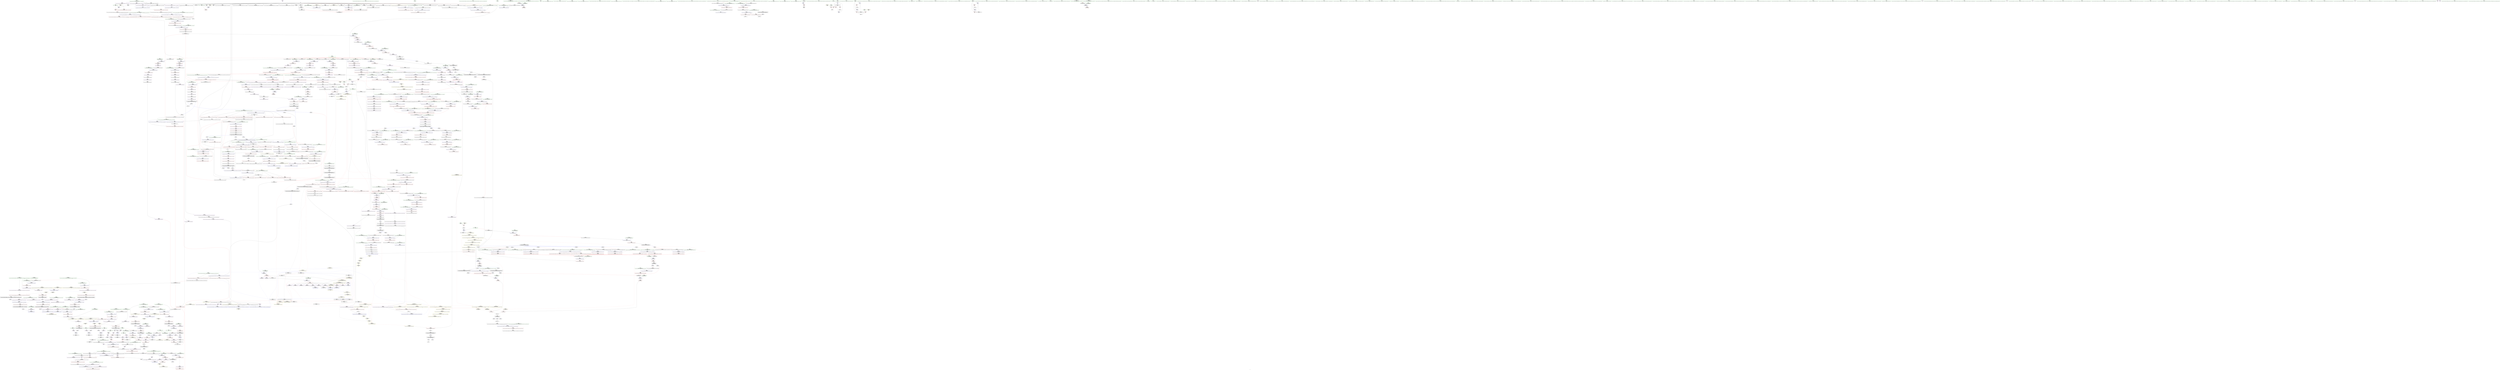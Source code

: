 digraph "SVFG" {
	label="SVFG";

	Node0x555dd5646790 [shape=record,color=grey,label="{NodeID: 0\nNullPtr|{|<s34>115}}"];
	Node0x555dd5646790 -> Node0x555dd5abe290[style=solid];
	Node0x555dd5646790 -> Node0x555dd5abe390[style=solid];
	Node0x555dd5646790 -> Node0x555dd5abe460[style=solid];
	Node0x555dd5646790 -> Node0x555dd5abe530[style=solid];
	Node0x555dd5646790 -> Node0x555dd5abe600[style=solid];
	Node0x555dd5646790 -> Node0x555dd5abe6d0[style=solid];
	Node0x555dd5646790 -> Node0x555dd5abe7a0[style=solid];
	Node0x555dd5646790 -> Node0x555dd5abe870[style=solid];
	Node0x555dd5646790 -> Node0x555dd5abe940[style=solid];
	Node0x555dd5646790 -> Node0x555dd5abea10[style=solid];
	Node0x555dd5646790 -> Node0x555dd5abeae0[style=solid];
	Node0x555dd5646790 -> Node0x555dd5abebb0[style=solid];
	Node0x555dd5646790 -> Node0x555dd5abec80[style=solid];
	Node0x555dd5646790 -> Node0x555dd5abed50[style=solid];
	Node0x555dd5646790 -> Node0x555dd5abee20[style=solid];
	Node0x555dd5646790 -> Node0x555dd5abeef0[style=solid];
	Node0x555dd5646790 -> Node0x555dd5abefc0[style=solid];
	Node0x555dd5646790 -> Node0x555dd5abf090[style=solid];
	Node0x555dd5646790 -> Node0x555dd5abf160[style=solid];
	Node0x555dd5646790 -> Node0x555dd5abf230[style=solid];
	Node0x555dd5646790 -> Node0x555dd5abf300[style=solid];
	Node0x555dd5646790 -> Node0x555dd5abf3d0[style=solid];
	Node0x555dd5646790 -> Node0x555dd5abf4a0[style=solid];
	Node0x555dd5646790 -> Node0x555dd5abf570[style=solid];
	Node0x555dd5646790 -> Node0x555dd5abf640[style=solid];
	Node0x555dd5646790 -> Node0x555dd5abf710[style=solid];
	Node0x555dd5646790 -> Node0x555dd5abf7e0[style=solid];
	Node0x555dd5646790 -> Node0x555dd5abf8b0[style=solid];
	Node0x555dd5646790 -> Node0x555dd5abf980[style=solid];
	Node0x555dd5646790 -> Node0x555dd5ac6590[style=solid];
	Node0x555dd5646790 -> Node0x555dd5b09970[style=solid];
	Node0x555dd5646790 -> Node0x555dd5b0a0f0[style=solid];
	Node0x555dd5646790 -> Node0x555dd5b0a570[style=solid];
	Node0x555dd5646790 -> Node0x555dd5b0a6f0[style=solid];
	Node0x555dd5646790:s34 -> Node0x555dd5befb20[style=solid,color=red];
	Node0x555dd5ac3400 [shape=record,color=red,label="{NodeID: 775\n1681\<--1663\n\<--__x.addr\n_ZNSt8_Rb_treeIiiSt9_IdentityIiESt4lessIiESaIiEE14_M_lower_boundEPSt13_Rb_tree_nodeIiEPSt18_Rb_tree_node_baseRKi\n|{<s0>135}}"];
	Node0x555dd5ac3400:s0 -> Node0x555dd5bebd70[style=solid,color=red];
	Node0x555dd5adf090 [shape=record,color=black,label="{NodeID: 1550\nMR_40V_2 = PHI(MR_40V_3, MR_40V_1, )\npts\{420000 \}\n}"];
	Node0x555dd5adf090 -> Node0x555dd5ac46b0[style=dashed];
	Node0x555dd5adf090 -> Node0x555dd5adf090[style=dashed];
	Node0x555dd5ab9d00 [shape=record,color=purple,label="{NodeID: 443\n73\<--6\n\<--.str.1\nmain\n}"];
	Node0x555dd5bee1c0 [shape=record,color=black,label="{NodeID: 2325\n288 = PHI(130, 165, )\n1st arg _ZNSt8multisetIiSt4lessIiESaIiEE5eraseB5cxx11ESt23_Rb_tree_const_iteratorIiE }"];
	Node0x555dd5bee1c0 -> Node0x555dd5ac5550[style=solid];
	Node0x555dd5a8afe0 [shape=record,color=green,label="{NodeID: 111\n562\<--563\n_ZNSt8_Rb_treeIiiSt9_IdentityIiESt4lessIiESaIiEE7_S_leftEPSt18_Rb_tree_node_base\<--_ZNSt8_Rb_treeIiiSt9_IdentityIiESt4lessIiESaIiEE7_S_leftEPSt18_Rb_tree_node_base_field_insensitive\n}"];
	Node0x555dd5ac8e30 [shape=record,color=blue,label="{NodeID: 886\n898\<--914\n__y\<--\n_ZNSt8_Rb_treeIiiSt9_IdentityIiESt4lessIiESaIiEE23_M_get_insert_equal_posERKi\n}"];
	Node0x555dd5ac8e30 -> Node0x555dd5adaa90[style=dashed];
	Node0x555dd5acf8a0 [shape=record,color=purple,label="{NodeID: 554\n1734\<--1545\noffset_0\<--\n}"];
	Node0x555dd5acf8a0 -> Node0x555dd5aec420[style=solid];
	Node0x555dd5ab22b0 [shape=record,color=green,label="{NodeID: 222\n1247\<--1248\nthis.addr\<--this.addr_field_insensitive\n_ZNSt17_Rb_tree_iteratorIiEC2EPSt18_Rb_tree_node_base\n}"];
	Node0x555dd5ab22b0 -> Node0x555dd5ad8050[style=solid];
	Node0x555dd5ab22b0 -> Node0x555dd5aea6e0[style=solid];
	Node0x555dd5b6eac0 [shape=record,color=yellow,style=double,label="{NodeID: 1772\n48V_1 = ENCHI(MR_48V_0)\npts\{520000 \}\nFun[_ZNKSt23_Rb_tree_const_iteratorIiEneERKS0_]}"];
	Node0x555dd5b6eac0 -> Node0x555dd5ad2890[style=dashed];
	Node0x555dd5ad52d0 [shape=record,color=red,label="{NodeID: 665\n851\<--850\n\<--second\n_ZNSt8_Rb_treeIiiSt9_IdentityIiESt4lessIiESaIiEE15_M_insert_equalIiEESt17_Rb_tree_iteratorIiEOT_\n|{<s0>73}}"];
	Node0x555dd5ad52d0:s0 -> Node0x555dd5bed100[style=solid,color=red];
	Node0x555dd5ac04e0 [shape=record,color=black,label="{NodeID: 333\n360\<--375\n_ZNKSt8multisetIiSt4lessIiESaIiEE3endEv_ret\<--\n_ZNKSt8multisetIiSt4lessIiESaIiEE3endEv\n|{<s0>14}}"];
	Node0x555dd5ac04e0:s0 -> Node0x555dd5be36d0[style=solid,color=blue];
	Node0x555dd5be50d0 [shape=record,color=black,label="{NodeID: 2215\n1595 = PHI()\n}"];
	Node0x555dd5be50d0 -> Node0x555dd5ab90d0[style=solid];
	Node0x555dd5a84070 [shape=record,color=green,label="{NodeID: 1\n4\<--1\n.str\<--dummyObj\nGlob }"];
	Node0x555dd5ac34d0 [shape=record,color=red,label="{NodeID: 776\n1686\<--1663\n\<--__x.addr\n_ZNSt8_Rb_treeIiiSt9_IdentityIiESt4lessIiESaIiEE14_M_lower_boundEPSt13_Rb_tree_nodeIiEPSt18_Rb_tree_node_baseRKi\n}"];
	Node0x555dd5ac34d0 -> Node0x555dd5ab95b0[style=solid];
	Node0x555dd5adf590 [shape=record,color=black,label="{NodeID: 1551\nMR_42V_2 = PHI(MR_42V_3, MR_42V_1, )\npts\{440000 \}\n}"];
	Node0x555dd5adf590 -> Node0x555dd5ac4850[style=dashed];
	Node0x555dd5adf590 -> Node0x555dd5adf590[style=dashed];
	Node0x555dd5ab9dd0 [shape=record,color=purple,label="{NodeID: 444\n174\<--8\n\<--.str.2\nmain\n}"];
	Node0x555dd5bee310 [shape=record,color=black,label="{NodeID: 2326\n1268 = PHI(1232, )\n0th arg _ZNSt8_Rb_treeIiiSt9_IdentityIiESt4lessIiESaIiEE14_M_create_nodeIJiEEEPSt13_Rb_tree_nodeIiEDpOT_ }"];
	Node0x555dd5bee310 -> Node0x555dd5aeaa20[style=solid];
	Node0x555dd5a8b0e0 [shape=record,color=green,label="{NodeID: 112\n567\<--568\n_ZNSt8_Rb_treeIiiSt9_IdentityIiESt4lessIiESaIiEE12_M_drop_nodeEPSt13_Rb_tree_nodeIiE\<--_ZNSt8_Rb_treeIiiSt9_IdentityIiESt4lessIiESaIiEE12_M_drop_nodeEPSt13_Rb_tree_nodeIiE_field_insensitive\n}"];
	Node0x555dd5ac8f00 [shape=record,color=blue,label="{NodeID: 887\n896\<--936\n__x\<--cond\n_ZNSt8_Rb_treeIiiSt9_IdentityIiESt4lessIiESaIiEE23_M_get_insert_equal_posERKi\n}"];
	Node0x555dd5ac8f00 -> Node0x555dd5b4fa40[style=dashed];
	Node0x555dd5b65a80 [shape=record,color=yellow,style=double,label="{NodeID: 1662\n36V_1 = ENCHI(MR_36V_0)\npts\{240004 \}\nFun[_ZNSt8multisetIiSt4lessIiESaIiEE5eraseB5cxx11ESt23_Rb_tree_const_iteratorIiE]|{<s0>29}}"];
	Node0x555dd5b65a80:s0 -> Node0x555dd5b605a0[style=dashed,color=red];
	Node0x555dd5acf970 [shape=record,color=purple,label="{NodeID: 555\n1735\<--1546\noffset_0\<--\n}"];
	Node0x555dd5acf970 -> Node0x555dd5ac3dc0[style=solid];
	Node0x555dd5ab2380 [shape=record,color=green,label="{NodeID: 223\n1249\<--1250\n__x.addr\<--__x.addr_field_insensitive\n_ZNSt17_Rb_tree_iteratorIiEC2EPSt18_Rb_tree_node_base\n}"];
	Node0x555dd5ab2380 -> Node0x555dd5ad8120[style=solid];
	Node0x555dd5ab2380 -> Node0x555dd5aea7b0[style=solid];
	Node0x555dd5ad53a0 [shape=record,color=red,label="{NodeID: 666\n862\<--861\n\<--coerce.dive5\n_ZNSt8_Rb_treeIiiSt9_IdentityIiESt4lessIiESaIiEE15_M_insert_equalIiEESt17_Rb_tree_iteratorIiEOT_\n}"];
	Node0x555dd5ad53a0 -> Node0x555dd5ac1c70[style=solid];
	Node0x555dd5ac05b0 [shape=record,color=black,label="{NodeID: 334\n413\<--412\n\<--this1\n_ZNSt8_Rb_treeIiiSt9_IdentityIiESt4lessIiESaIiEE13_Rb_tree_implIS3_Lb1EEC2Ev\n|{<s0>36}}"];
	Node0x555dd5ac05b0:s0 -> Node0x555dd5bf0ad0[style=solid,color=red];
	Node0x555dd5be51a0 [shape=record,color=black,label="{NodeID: 2216\n1643 = PHI(573, )\n|{<s0>134}}"];
	Node0x555dd5be51a0:s0 -> Node0x555dd5bea310[style=solid,color=red];
	Node0x555dd5a84100 [shape=record,color=green,label="{NodeID: 2\n6\<--1\n.str.1\<--dummyObj\nGlob }"];
	Node0x555dd5ac35a0 [shape=record,color=red,label="{NodeID: 777\n1689\<--1663\n\<--__x.addr\n_ZNSt8_Rb_treeIiiSt9_IdentityIiESt4lessIiESaIiEE14_M_lower_boundEPSt13_Rb_tree_nodeIiEPSt18_Rb_tree_node_baseRKi\n}"];
	Node0x555dd5ac35a0 -> Node0x555dd5ab9680[style=solid];
	Node0x555dd5adfa90 [shape=record,color=black,label="{NodeID: 1552\nMR_44V_2 = PHI(MR_44V_3, MR_44V_1, )\npts\{460000 \}\n}"];
	Node0x555dd5adfa90 -> Node0x555dd5ac4920[style=dashed];
	Node0x555dd5adfa90 -> Node0x555dd5adfa90[style=dashed];
	Node0x555dd5ab9ea0 [shape=record,color=purple,label="{NodeID: 445\n89\<--35\ncoerce.dive\<--coerce\nmain\n}"];
	Node0x555dd5ab9ea0 -> Node0x555dd5ac41d0[style=solid];
	Node0x555dd5bee420 [shape=record,color=black,label="{NodeID: 2327\n1269 = PHI(1234, )\n1st arg _ZNSt8_Rb_treeIiiSt9_IdentityIiESt4lessIiESaIiEE14_M_create_nodeIJiEEEPSt13_Rb_tree_nodeIiEDpOT_ }"];
	Node0x555dd5bee420 -> Node0x555dd5aeaaf0[style=solid];
	Node0x555dd5a8b1e0 [shape=record,color=green,label="{NodeID: 113\n575\<--576\nthis.addr\<--this.addr_field_insensitive\n_ZNSt8_Rb_treeIiiSt9_IdentityIiESt4lessIiESaIiEE8_M_beginEv\n}"];
	Node0x555dd5a8b1e0 -> Node0x555dd5ad3800[style=solid];
	Node0x555dd5a8b1e0 -> Node0x555dd5ac6e80[style=solid];
	Node0x555dd5ac8fd0 [shape=record,color=blue,label="{NodeID: 888\n948\<--946\nthis.addr\<--this\n_ZNKSt9_IdentityIiEclERi\n}"];
	Node0x555dd5ac8fd0 -> Node0x555dd5ad5e30[style=dashed];
	Node0x555dd5b65b60 [shape=record,color=yellow,style=double,label="{NodeID: 1663\n85V_1 = ENCHI(MR_85V_0)\npts\{2900000 \}\nFun[_ZNSt8multisetIiSt4lessIiESaIiEE5eraseB5cxx11ESt23_Rb_tree_const_iteratorIiE]|{<s0>30}}"];
	Node0x555dd5b65b60:s0 -> Node0x555dd5ac8a20[style=dashed,color=red];
	Node0x555dd5acfa40 [shape=record,color=purple,label="{NodeID: 556\n1567\<--1566\n_M_node\<--this1\n_ZNSt23_Rb_tree_const_iteratorIiEppEv\n}"];
	Node0x555dd5acfa40 -> Node0x555dd5ada1a0[style=solid];
	Node0x555dd5ab2450 [shape=record,color=green,label="{NodeID: 224\n1260\<--1261\n__x.addr\<--__x.addr_field_insensitive\n_ZNSt8_Rb_treeIiiSt9_IdentityIiESt4lessIiESaIiEE8_S_valueEPKSt18_Rb_tree_node_base\n}"];
	Node0x555dd5ab2450 -> Node0x555dd5ad81f0[style=solid];
	Node0x555dd5ab2450 -> Node0x555dd5aea950[style=solid];
	Node0x555dd5b6ecb0 [shape=record,color=yellow,style=double,label="{NodeID: 1774\n30V_1 = ENCHI(MR_30V_0)\npts\{240001 \}\nFun[_ZNSt8multisetIiSt4lessIiESaIiEED2Ev]|{<s0>34}}"];
	Node0x555dd5b6ecb0:s0 -> Node0x555dd5b63420[style=dashed,color=red];
	Node0x555dd5ad5470 [shape=record,color=red,label="{NodeID: 667\n869\<--866\n\<--__t.addr\n_ZSt4moveIRiEONSt16remove_referenceIT_E4typeEOS2_\n}"];
	Node0x555dd5ad5470 -> Node0x555dd5ac1d40[style=solid];
	Node0x555dd5ac0680 [shape=record,color=black,label="{NodeID: 335\n417\<--412\n\<--this1\n_ZNSt8_Rb_treeIiiSt9_IdentityIiESt4lessIiESaIiEE13_Rb_tree_implIS3_Lb1EEC2Ev\n|{<s0>37}}"];
	Node0x555dd5ac0680:s0 -> Node0x555dd5bec690[style=solid,color=red];
	Node0x555dd5be5310 [shape=record,color=black,label="{NodeID: 2217\n1644 = PHI(1065, )\n|{<s0>134}}"];
	Node0x555dd5be5310:s0 -> Node0x555dd5bea450[style=solid,color=red];
	Node0x555dd5a84da0 [shape=record,color=green,label="{NodeID: 3\n8\<--1\n.str.2\<--dummyObj\nGlob }"];
	Node0x555dd5ac3670 [shape=record,color=red,label="{NodeID: 778\n1694\<--1663\n\<--__x.addr\n_ZNSt8_Rb_treeIiiSt9_IdentityIiESt4lessIiESaIiEE14_M_lower_boundEPSt13_Rb_tree_nodeIiEPSt18_Rb_tree_node_baseRKi\n}"];
	Node0x555dd5ac3670 -> Node0x555dd5ab9750[style=solid];
	Node0x555dd5adff90 [shape=record,color=black,label="{NodeID: 1553\nMR_46V_2 = PHI(MR_46V_3, MR_46V_1, )\npts\{480000 \}\n}"];
	Node0x555dd5adff90 -> Node0x555dd5b4e640[style=dashed];
	Node0x555dd5ab9f70 [shape=record,color=purple,label="{NodeID: 446\n119\<--41\ncoerce.dive13\<--ref.tmp11\nmain\n}"];
	Node0x555dd5ab9f70 -> Node0x555dd5ac46b0[style=solid];
	Node0x555dd5bee530 [shape=record,color=black,label="{NodeID: 2328\n1632 = PHI(332, )\n0th arg _ZNSt8_Rb_treeIiiSt9_IdentityIiESt4lessIiESaIiEE11lower_boundERKi }"];
	Node0x555dd5bee530 -> Node0x555dd5aecb70[style=solid];
	Node0x555dd5ab2900 [shape=record,color=green,label="{NodeID: 114\n590\<--591\nthis.addr\<--this.addr_field_insensitive\n_ZNSt8_Rb_treeIiiSt9_IdentityIiESt4lessIiESaIiEE13_Rb_tree_implIS3_Lb1EED2Ev\n}"];
	Node0x555dd5ab2900 -> Node0x555dd5ad39a0[style=solid];
	Node0x555dd5ab2900 -> Node0x555dd5ac6f50[style=solid];
	Node0x555dd5ac90a0 [shape=record,color=blue,label="{NodeID: 889\n950\<--947\n__x.addr\<--__x\n_ZNKSt9_IdentityIiEclERi\n}"];
	Node0x555dd5ac90a0 -> Node0x555dd5ad5f00[style=dashed];
	Node0x555dd5acfb10 [shape=record,color=purple,label="{NodeID: 557\n1572\<--1566\n_M_node2\<--this1\n_ZNSt23_Rb_tree_const_iteratorIiEppEv\n}"];
	Node0x555dd5acfb10 -> Node0x555dd5aec690[style=solid];
	Node0x555dd5ab2520 [shape=record,color=green,label="{NodeID: 225\n1270\<--1271\nthis.addr\<--this.addr_field_insensitive\n_ZNSt8_Rb_treeIiiSt9_IdentityIiESt4lessIiESaIiEE14_M_create_nodeIJiEEEPSt13_Rb_tree_nodeIiEDpOT_\n}"];
	Node0x555dd5ab2520 -> Node0x555dd5ad82c0[style=solid];
	Node0x555dd5ab2520 -> Node0x555dd5aeaa20[style=solid];
	Node0x555dd5ad5540 [shape=record,color=red,label="{NodeID: 668\n880\<--874\nthis1\<--this.addr\n_ZNSt23_Rb_tree_const_iteratorIiEC2ERKSt17_Rb_tree_iteratorIiE\n}"];
	Node0x555dd5ad5540 -> Node0x555dd5acd750[style=solid];
	Node0x555dd5ac0750 [shape=record,color=black,label="{NodeID: 336\n421\<--412\n\<--this1\n_ZNSt8_Rb_treeIiiSt9_IdentityIiESt4lessIiESaIiEE13_Rb_tree_implIS3_Lb1EEC2Ev\n}"];
	Node0x555dd5ac0750 -> Node0x555dd5acbe20[style=solid];
	Node0x555dd5be5450 [shape=record,color=black,label="{NodeID: 2218\n1646 = PHI(1654, )\n}"];
	Node0x555dd5be5450 -> Node0x555dd5aecd10[style=solid];
	Node0x555dd5a84e60 [shape=record,color=green,label="{NodeID: 4\n58\<--1\n\<--dummyObj\nCan only get source location for instruction, argument, global var or function.}"];
	Node0x555dd5ac3740 [shape=record,color=red,label="{NodeID: 779\n1700\<--1665\n\<--__y.addr\n_ZNSt8_Rb_treeIiiSt9_IdentityIiESt4lessIiESaIiEE14_M_lower_boundEPSt13_Rb_tree_nodeIiEPSt18_Rb_tree_node_baseRKi\n|{<s0>139}}"];
	Node0x555dd5ac3740:s0 -> Node0x555dd5bf0ef0[style=solid,color=red];
	Node0x555dd5ae0490 [shape=record,color=black,label="{NodeID: 1554\nMR_48V_2 = PHI(MR_48V_3, MR_48V_1, )\npts\{520000 \}\n}"];
	Node0x555dd5ae0490 -> Node0x555dd5b4eb40[style=dashed];
	Node0x555dd5aba040 [shape=record,color=purple,label="{NodeID: 447\n127\<--43\ncoerce.dive16\<--agg.tmp\nmain\n}"];
	Node0x555dd5aba040 -> Node0x555dd5ac4850[style=solid];
	Node0x555dd5bee640 [shape=record,color=black,label="{NodeID: 2329\n1633 = PHI(333, )\n1st arg _ZNSt8_Rb_treeIiiSt9_IdentityIiESt4lessIiESaIiEE11lower_boundERKi }"];
	Node0x555dd5bee640 -> Node0x555dd5aecc40[style=solid];
	Node0x555dd5ab29d0 [shape=record,color=green,label="{NodeID: 115\n596\<--597\n_ZNSaISt13_Rb_tree_nodeIiEED2Ev\<--_ZNSaISt13_Rb_tree_nodeIiEED2Ev_field_insensitive\n}"];
	Node0x555dd5ac9170 [shape=record,color=blue,label="{NodeID: 890\n960\<--958\nthis.addr\<--this\n_ZNSt8_Rb_treeIiiSt9_IdentityIiESt4lessIiESaIiEE11_Alloc_nodeC2ERS5_\n}"];
	Node0x555dd5ac9170 -> Node0x555dd5ad5fd0[style=dashed];
	Node0x555dd5acfbe0 [shape=record,color=purple,label="{NodeID: 558\n1584\<--1578\ncoerce.dive\<--__position\n_ZNSt8_Rb_treeIiiSt9_IdentityIiESt4lessIiESaIiEE12_M_erase_auxESt23_Rb_tree_const_iteratorIiE\n}"];
	Node0x555dd5acfbe0 -> Node0x555dd5aec760[style=solid];
	Node0x555dd5ab25f0 [shape=record,color=green,label="{NodeID: 226\n1272\<--1273\n__args.addr\<--__args.addr_field_insensitive\n_ZNSt8_Rb_treeIiiSt9_IdentityIiESt4lessIiESaIiEE14_M_create_nodeIJiEEEPSt13_Rb_tree_nodeIiEDpOT_\n}"];
	Node0x555dd5ab25f0 -> Node0x555dd5ad8390[style=solid];
	Node0x555dd5ab25f0 -> Node0x555dd5aeaaf0[style=solid];
	Node0x555dd5ad5610 [shape=record,color=red,label="{NodeID: 669\n882\<--876\n\<--__it.addr\n_ZNSt23_Rb_tree_const_iteratorIiEC2ERKSt17_Rb_tree_iteratorIiE\n}"];
	Node0x555dd5ad5610 -> Node0x555dd5acd820[style=solid];
	Node0x555dd5ac0820 [shape=record,color=black,label="{NodeID: 337\n423\<--422\n\<--\n_ZNSt8_Rb_treeIiiSt9_IdentityIiESt4lessIiESaIiEE13_Rb_tree_implIS3_Lb1EEC2Ev\n|{<s0>38}}"];
	Node0x555dd5ac0820:s0 -> Node0x555dd5beba40[style=solid,color=red];
	Node0x555dd5be5590 [shape=record,color=black,label="{NodeID: 2219\n1682 = PHI(1097, )\n|{<s0>136}}"];
	Node0x555dd5be5590:s0 -> Node0x555dd5bedcf0[style=solid,color=red];
	Node0x555dd5a843b0 [shape=record,color=green,label="{NodeID: 5\n64\<--1\n\<--dummyObj\nCan only get source location for instruction, argument, global var or function.}"];
	Node0x555dd5ac3810 [shape=record,color=red,label="{NodeID: 780\n1683\<--1667\n\<--__k.addr\n_ZNSt8_Rb_treeIiiSt9_IdentityIiESt4lessIiESaIiEE14_M_lower_boundEPSt13_Rb_tree_nodeIiEPSt18_Rb_tree_node_baseRKi\n|{<s0>136}}"];
	Node0x555dd5ac3810:s0 -> Node0x555dd5bedeb0[style=solid,color=red];
	Node0x555dd5ae0990 [shape=record,color=black,label="{NodeID: 1555\nMR_50V_2 = PHI(MR_50V_3, MR_50V_1, )\npts\{540000 \}\n}"];
	Node0x555dd5ae0990 -> Node0x555dd5b4f040[style=dashed];
	Node0x555dd5aba110 [shape=record,color=purple,label="{NodeID: 448\n129\<--43\ncoerce.dive17\<--agg.tmp\nmain\n}"];
	Node0x555dd5aba110 -> Node0x555dd5ad1850[style=solid];
	Node0x555dd5bee750 [shape=record,color=black,label="{NodeID: 2330\n744 = PHI(737, )\n0th arg _ZN9__gnu_cxx16__aligned_membufIiE7_M_addrEv }"];
	Node0x555dd5bee750 -> Node0x555dd5ac7c50[style=solid];
	Node0x555dd5ab2ad0 [shape=record,color=green,label="{NodeID: 116\n601\<--602\n__x.addr\<--__x.addr_field_insensitive\n_ZNSt8_Rb_treeIiiSt9_IdentityIiESt4lessIiESaIiEE8_S_rightEPSt18_Rb_tree_node_base\n}"];
	Node0x555dd5ab2ad0 -> Node0x555dd5ad3a70[style=solid];
	Node0x555dd5ab2ad0 -> Node0x555dd5ac7020[style=solid];
	Node0x555dd5ac9240 [shape=record,color=blue,label="{NodeID: 891\n962\<--959\n__t.addr\<--__t\n_ZNSt8_Rb_treeIiiSt9_IdentityIiESt4lessIiESaIiEE11_Alloc_nodeC2ERS5_\n}"];
	Node0x555dd5ac9240 -> Node0x555dd5ad60a0[style=dashed];
	Node0x555dd5acfcb0 [shape=record,color=purple,label="{NodeID: 559\n1588\<--1578\n_M_node\<--__position\n_ZNSt8_Rb_treeIiiSt9_IdentityIiESt4lessIiESaIiEE12_M_erase_auxESt23_Rb_tree_const_iteratorIiE\n}"];
	Node0x555dd5acfcb0 -> Node0x555dd5ada410[style=solid];
	Node0x555dd5ab26c0 [shape=record,color=green,label="{NodeID: 227\n1274\<--1275\n__tmp\<--__tmp_field_insensitive\n_ZNSt8_Rb_treeIiiSt9_IdentityIiESt4lessIiESaIiEE14_M_create_nodeIJiEEEPSt13_Rb_tree_nodeIiEDpOT_\n}"];
	Node0x555dd5ab26c0 -> Node0x555dd5ad8460[style=solid];
	Node0x555dd5ab26c0 -> Node0x555dd5ad8530[style=solid];
	Node0x555dd5ab26c0 -> Node0x555dd5aeabc0[style=solid];
	Node0x555dd5ad56e0 [shape=record,color=red,label="{NodeID: 670\n884\<--883\n\<--_M_node2\n_ZNSt23_Rb_tree_const_iteratorIiEC2ERKSt17_Rb_tree_iteratorIiE\n}"];
	Node0x555dd5ad56e0 -> Node0x555dd5ac8a20[style=solid];
	Node0x555dd5ac08f0 [shape=record,color=black,label="{NodeID: 338\n434\<--433\n\<--this1\n_ZNSaISt13_Rb_tree_nodeIiEEC2Ev\n|{<s0>39}}"];
	Node0x555dd5ac08f0:s0 -> Node0x555dd5bea6d0[style=solid,color=red];
	Node0x555dd5be56d0 [shape=record,color=black,label="{NodeID: 2220\n1684 = PHI(1077, )\n}"];
	Node0x555dd5a84470 [shape=record,color=green,label="{NodeID: 6\n111\<--1\n\<--dummyObj\nCan only get source location for instruction, argument, global var or function.}"];
	Node0x555dd5ac38e0 [shape=record,color=red,label="{NodeID: 781\n1703\<--1702\n\<--coerce.dive\n_ZNSt8_Rb_treeIiiSt9_IdentityIiESt4lessIiESaIiEE14_M_lower_boundEPSt13_Rb_tree_nodeIiEPSt18_Rb_tree_node_baseRKi\n}"];
	Node0x555dd5ac38e0 -> Node0x555dd5ab9820[style=solid];
	Node0x555dd5ae0e90 [shape=record,color=black,label="{NodeID: 1556\nMR_52V_2 = PHI(MR_52V_3, MR_52V_1, )\npts\{560000 \}\n}"];
	Node0x555dd5ae0e90 -> Node0x555dd5b4f540[style=dashed];
	Node0x555dd5aba1e0 [shape=record,color=purple,label="{NodeID: 449\n134\<--45\ncoerce.dive21\<--coerce20\nmain\n}"];
	Node0x555dd5aba1e0 -> Node0x555dd5ac4920[style=solid];
	Node0x555dd5bee890 [shape=record,color=black,label="{NodeID: 2331\n494 = PHI(281, 462, 534, 661, 682, 1362, )\n0th arg __clang_call_terminate }"];
	Node0x555dd5ab2ba0 [shape=record,color=green,label="{NodeID: 117\n611\<--612\n__x.addr\<--__x.addr_field_insensitive\n_ZNSt8_Rb_treeIiiSt9_IdentityIiESt4lessIiESaIiEE7_S_leftEPSt18_Rb_tree_node_base\n}"];
	Node0x555dd5ab2ba0 -> Node0x555dd5ad3c10[style=solid];
	Node0x555dd5ab2ba0 -> Node0x555dd5ac70f0[style=solid];
	Node0x555dd5ac9310 [shape=record,color=blue,label="{NodeID: 892\n967\<--968\n_M_t\<--\n_ZNSt8_Rb_treeIiiSt9_IdentityIiESt4lessIiESaIiEE11_Alloc_nodeC2ERS5_\n|{<s0>71}}"];
	Node0x555dd5ac9310:s0 -> Node0x555dd5b89300[style=dashed,color=blue];
	Node0x555dd5b65f10 [shape=record,color=yellow,style=double,label="{NodeID: 1667\n20V_1 = ENCHI(MR_20V_0)\npts\{34 \}\nFun[_ZNSt8_Rb_treeIiiSt9_IdentityIiESt4lessIiESaIiEE14_M_create_nodeIJiEEEPSt13_Rb_tree_nodeIiEDpOT_]|{<s0>103}}"];
	Node0x555dd5b65f10:s0 -> Node0x555dd5b6bb70[style=dashed,color=red];
	Node0x555dd5acfd80 [shape=record,color=purple,label="{NodeID: 560\n1590\<--1587\n_M_impl\<--this1\n_ZNSt8_Rb_treeIiiSt9_IdentityIiESt4lessIiESaIiEE12_M_erase_auxESt23_Rb_tree_const_iteratorIiE\n}"];
	Node0x555dd5acfd80 -> Node0x555dd5ab8f30[style=solid];
	Node0x555dd5ab2790 [shape=record,color=green,label="{NodeID: 228\n1280\<--1281\n_ZNSt8_Rb_treeIiiSt9_IdentityIiESt4lessIiESaIiEE11_M_get_nodeEv\<--_ZNSt8_Rb_treeIiiSt9_IdentityIiESt4lessIiESaIiEE11_M_get_nodeEv_field_insensitive\n}"];
	Node0x555dd5ad57b0 [shape=record,color=red,label="{NodeID: 671\n902\<--892\nthis1\<--this.addr\n_ZNSt8_Rb_treeIiiSt9_IdentityIiESt4lessIiESaIiEE23_M_get_insert_equal_posERKi\n|{|<s1>74|<s2>75}}"];
	Node0x555dd5ad57b0 -> Node0x555dd5acd8f0[style=solid];
	Node0x555dd5ad57b0:s1 -> Node0x555dd5bf29d0[style=solid,color=red];
	Node0x555dd5ad57b0:s2 -> Node0x555dd5be9250[style=solid,color=red];
	Node0x555dd5ac09c0 [shape=record,color=black,label="{NodeID: 339\n554\<--553\n\<--\n_ZNSt8_Rb_treeIiiSt9_IdentityIiESt4lessIiESaIiEE8_M_eraseEPSt13_Rb_tree_nodeIiE\n|{<s0>49}}"];
	Node0x555dd5ac09c0:s0 -> Node0x555dd5befc30[style=solid,color=red];
	Node0x555dd5be57e0 [shape=record,color=black,label="{NodeID: 2221\n1691 = PHI(609, )\n}"];
	Node0x555dd5be57e0 -> Node0x555dd5aed1f0[style=solid];
	Node0x555dd5a84530 [shape=record,color=green,label="{NodeID: 7\n160\<--1\n\<--dummyObj\nCan only get source location for instruction, argument, global var or function.}"];
	Node0x555dd5ac39b0 [shape=record,color=red,label="{NodeID: 782\n1712\<--1709\nthis1\<--this.addr\n_ZNKSt8_Rb_treeIiiSt9_IdentityIiESt4lessIiESaIiEE3endEv\n}"];
	Node0x555dd5ac39b0 -> Node0x555dd5ad08e0[style=solid];
	Node0x555dd5ae1390 [shape=record,color=black,label="{NodeID: 1557\nMR_54V_2 = PHI(MR_54V_3, MR_54V_1, )\npts\{14110004 \}\n}"];
	Node0x555dd5ae1390 -> Node0x555dd5b47340[style=dashed];
	Node0x555dd5aba2b0 [shape=record,color=purple,label="{NodeID: 450\n146\<--47\ncoerce.dive27\<--F2\nmain\n}"];
	Node0x555dd5aba2b0 -> Node0x555dd5ac4ac0[style=solid];
	Node0x555dd5beede0 [shape=record,color=black,label="{NodeID: 2332\n946 = PHI(824, 991, )\n0th arg _ZNKSt9_IdentityIiEclERi }"];
	Node0x555dd5beede0 -> Node0x555dd5ac8fd0[style=solid];
	Node0x555dd5ab2c70 [shape=record,color=green,label="{NodeID: 118\n622\<--623\nthis.addr\<--this.addr_field_insensitive\n_ZNSt8_Rb_treeIiiSt9_IdentityIiESt4lessIiESaIiEE12_M_drop_nodeEPSt13_Rb_tree_nodeIiE\n}"];
	Node0x555dd5ab2c70 -> Node0x555dd5ad3db0[style=solid];
	Node0x555dd5ab2c70 -> Node0x555dd5ac71c0[style=solid];
	Node0x555dd5ac93e0 [shape=record,color=blue,label="{NodeID: 893\n979\<--972\nthis.addr\<--this\n_ZNSt8_Rb_treeIiiSt9_IdentityIiESt4lessIiESaIiEE10_M_insert_IiNS5_11_Alloc_nodeEEESt17_Rb_tree_iteratorIiEPSt18_Rb_tree_node_baseSB_OT_RT0_\n}"];
	Node0x555dd5ac93e0 -> Node0x555dd5ad6170[style=dashed];
	Node0x555dd5acfe50 [shape=record,color=purple,label="{NodeID: 561\n1602\<--1587\n_M_impl2\<--this1\n_ZNSt8_Rb_treeIiiSt9_IdentityIiESt4lessIiESaIiEE12_M_erase_auxESt23_Rb_tree_const_iteratorIiE\n}"];
	Node0x555dd5acfe50 -> Node0x555dd5ab91a0[style=solid];
	Node0x555dd5abad30 [shape=record,color=green,label="{NodeID: 229\n1287\<--1288\n_ZNSt8_Rb_treeIiiSt9_IdentityIiESt4lessIiESaIiEE17_M_construct_nodeIJiEEEvPSt13_Rb_tree_nodeIiEDpOT_\<--_ZNSt8_Rb_treeIiiSt9_IdentityIiESt4lessIiESaIiEE17_M_construct_nodeIJiEEEvPSt13_Rb_tree_nodeIiEDpOT__field_insensitive\n}"];
	Node0x555dd5ad5880 [shape=record,color=red,label="{NodeID: 672\n919\<--894\n\<--__k.addr\n_ZNSt8_Rb_treeIiiSt9_IdentityIiESt4lessIiESaIiEE23_M_get_insert_equal_posERKi\n|{<s0>77}}"];
	Node0x555dd5ad5880:s0 -> Node0x555dd5bedcf0[style=solid,color=red];
	Node0x555dd5ac0a90 [shape=record,color=black,label="{NodeID: 340\n560\<--559\n\<--\n_ZNSt8_Rb_treeIiiSt9_IdentityIiESt4lessIiESaIiEE8_M_eraseEPSt13_Rb_tree_nodeIiE\n|{<s0>51}}"];
	Node0x555dd5ac0a90:s0 -> Node0x555dd5bf1200[style=solid,color=red];
	Node0x555dd5be5950 [shape=record,color=black,label="{NodeID: 2222\n1696 = PHI(599, )\n}"];
	Node0x555dd5be5950 -> Node0x555dd5aed2c0[style=solid];
	Node0x555dd5a88740 [shape=record,color=green,label="{NodeID: 8\n161\<--1\n\<--dummyObj\nCan only get source location for instruction, argument, global var or function.}"];
	Node0x555dd5ac3a80 [shape=record,color=red,label="{NodeID: 783\n1720\<--1719\n\<--coerce.dive\n_ZNKSt8_Rb_treeIiiSt9_IdentityIiESt4lessIiESaIiEE3endEv\n}"];
	Node0x555dd5ac3a80 -> Node0x555dd5ab9a90[style=solid];
	Node0x555dd5aba380 [shape=record,color=purple,label="{NodeID: 451\n151\<--51\ncoerce.dive30\<--ref.tmp28\nmain\n}"];
	Node0x555dd5aba380 -> Node0x555dd5ac4b90[style=solid];
	Node0x555dd5beef30 [shape=record,color=black,label="{NodeID: 2333\n947 = PHI(831, 1011, )\n1st arg _ZNKSt9_IdentityIiEclERi }"];
	Node0x555dd5beef30 -> Node0x555dd5ac90a0[style=solid];
	Node0x555dd5ab2d40 [shape=record,color=green,label="{NodeID: 119\n624\<--625\n__p.addr\<--__p.addr_field_insensitive\n_ZNSt8_Rb_treeIiiSt9_IdentityIiESt4lessIiESaIiEE12_M_drop_nodeEPSt13_Rb_tree_nodeIiE\n}"];
	Node0x555dd5ab2d40 -> Node0x555dd5ad3e80[style=solid];
	Node0x555dd5ab2d40 -> Node0x555dd5ad3f50[style=solid];
	Node0x555dd5ab2d40 -> Node0x555dd5ac7290[style=solid];
	Node0x555dd5ac94b0 [shape=record,color=blue,label="{NodeID: 894\n981\<--973\n__x.addr\<--__x\n_ZNSt8_Rb_treeIiiSt9_IdentityIiESt4lessIiESaIiEE10_M_insert_IiNS5_11_Alloc_nodeEEESt17_Rb_tree_iteratorIiEPSt18_Rb_tree_node_baseSB_OT_RT0_\n}"];
	Node0x555dd5ac94b0 -> Node0x555dd5ad6240[style=dashed];
	Node0x555dd5acff20 [shape=record,color=purple,label="{NodeID: 562\n1592\<--1591\nadd.ptr\<--\n_ZNSt8_Rb_treeIiiSt9_IdentityIiESt4lessIiESaIiEE12_M_erase_auxESt23_Rb_tree_const_iteratorIiE\n}"];
	Node0x555dd5acff20 -> Node0x555dd5ab9000[style=solid];
	Node0x555dd5abae00 [shape=record,color=green,label="{NodeID: 230\n1293\<--1294\nthis.addr\<--this.addr_field_insensitive\n_ZNSt8_Rb_treeIiiSt9_IdentityIiESt4lessIiESaIiEE11_M_get_nodeEv\n}"];
	Node0x555dd5abae00 -> Node0x555dd5ad8600[style=solid];
	Node0x555dd5abae00 -> Node0x555dd5aeac90[style=solid];
	Node0x555dd5ad5950 [shape=record,color=red,label="{NodeID: 673\n910\<--896\n\<--__x\n_ZNSt8_Rb_treeIiiSt9_IdentityIiESt4lessIiESaIiEE23_M_get_insert_equal_posERKi\n}"];
	Node0x555dd5ad5950 -> Node0x555dd5b09970[style=solid];
	Node0x555dd5ac0b60 [shape=record,color=black,label="{NodeID: 341\n580\<--579\n\<--_M_impl\n_ZNSt8_Rb_treeIiiSt9_IdentityIiESt4lessIiESaIiEE8_M_beginEv\n}"];
	Node0x555dd5ac0b60 -> Node0x555dd5accbf0[style=solid];
	Node0x555dd5be5a90 [shape=record,color=black,label="{NodeID: 2223\n832 = PHI(945, )\n|{<s0>70}}"];
	Node0x555dd5be5a90:s0 -> Node0x555dd5bec550[style=solid,color=red];
	Node0x555dd5a88800 [shape=record,color=green,label="{NodeID: 9\n491\<--1\n\<--dummyObj\nCan only get source location for instruction, argument, global var or function.}"];
	Node0x555dd5ac3b50 [shape=record,color=red,label="{NodeID: 784\n1724\<--1723\ndummyVal\<--offset_0\nmain\n}"];
	Node0x555dd5ac3b50 -> Node0x555dd5ac4c60[style=solid];
	Node0x555dd5459b90 [shape=record,color=yellow,style=double,label="{NodeID: 1559\n58V_1 = ENCHI(MR_58V_0)\npts\{240000 240001 240002 240003 240004 \}\nFun[_ZNSt8multisetIiSt4lessIiESaIiEEC2Ev]|{<s0>20}}"];
	Node0x555dd5459b90:s0 -> Node0x555dd5b70820[style=dashed,color=red];
	Node0x555dd5aba450 [shape=record,color=purple,label="{NodeID: 452\n164\<--53\ncoerce.dive34\<--agg.tmp33\nmain\n}"];
	Node0x555dd5aba450 -> Node0x555dd5ad1920[style=solid];
	Node0x555dd5bef080 [shape=record,color=black,label="{NodeID: 2334\n1474 = PHI(245, )\n0th arg _ZNKSt8_Rb_treeIiiSt9_IdentityIiESt4lessIiESaIiEE5emptyEv }"];
	Node0x555dd5bef080 -> Node0x555dd5aebda0[style=solid];
	Node0x555dd5ab2e10 [shape=record,color=green,label="{NodeID: 120\n631\<--632\n_ZNSt8_Rb_treeIiiSt9_IdentityIiESt4lessIiESaIiEE15_M_destroy_nodeEPSt13_Rb_tree_nodeIiE\<--_ZNSt8_Rb_treeIiiSt9_IdentityIiESt4lessIiESaIiEE15_M_destroy_nodeEPSt13_Rb_tree_nodeIiE_field_insensitive\n}"];
	Node0x555dd5ac9580 [shape=record,color=blue,label="{NodeID: 895\n983\<--974\n__p.addr\<--__p\n_ZNSt8_Rb_treeIiiSt9_IdentityIiESt4lessIiESaIiEE10_M_insert_IiNS5_11_Alloc_nodeEEESt17_Rb_tree_iteratorIiEPSt18_Rb_tree_node_baseSB_OT_RT0_\n}"];
	Node0x555dd5ac9580 -> Node0x555dd5ad6310[style=dashed];
	Node0x555dd5ac9580 -> Node0x555dd5ad63e0[style=dashed];
	Node0x555dd5ac9580 -> Node0x555dd5ad64b0[style=dashed];
	Node0x555dd5acfff0 [shape=record,color=purple,label="{NodeID: 563\n1594\<--1593\n_M_header\<--\n_ZNSt8_Rb_treeIiiSt9_IdentityIiESt4lessIiESaIiEE12_M_erase_auxESt23_Rb_tree_const_iteratorIiE\n}"];
	Node0x555dd5abaed0 [shape=record,color=green,label="{NodeID: 231\n1299\<--1300\n_ZNSt16allocator_traitsISaISt13_Rb_tree_nodeIiEEE8allocateERS2_m\<--_ZNSt16allocator_traitsISaISt13_Rb_tree_nodeIiEEE8allocateERS2_m_field_insensitive\n}"];
	Node0x555dd5b6f390 [shape=record,color=yellow,style=double,label="{NodeID: 1781\n411V_1 = ENCHI(MR_411V_0)\npts\{15320000 \}\nFun[_ZNKSt23_Rb_tree_const_iteratorIiE13_M_const_castEv]}"];
	Node0x555dd5b6f390 -> Node0x555dd5ac2e50[style=dashed];
	Node0x555dd5ad5a20 [shape=record,color=red,label="{NodeID: 674\n913\<--896\n\<--__x\n_ZNSt8_Rb_treeIiiSt9_IdentityIiESt4lessIiESaIiEE23_M_get_insert_equal_posERKi\n}"];
	Node0x555dd5ad5a20 -> Node0x555dd5ac1ee0[style=solid];
	Node0x555dd5ac0c30 [shape=record,color=black,label="{NodeID: 342\n582\<--581\n\<--add.ptr\n_ZNSt8_Rb_treeIiiSt9_IdentityIiESt4lessIiESaIiEE8_M_beginEv\n}"];
	Node0x555dd5ac0c30 -> Node0x555dd5acccc0[style=solid];
	Node0x555dd5ac0c30 -> Node0x555dd5accd90[style=solid];
	Node0x555dd5be5bd0 [shape=record,color=black,label="{NodeID: 2224\n835 = PHI(887, )\n}"];
	Node0x555dd5a888c0 [shape=record,color=green,label="{NodeID: 10\n677\<--1\n\<--dummyObj\nCan only get source location for instruction, argument, global var or function.|{<s0>61|<s1>105}}"];
	Node0x555dd5a888c0:s0 -> Node0x555dd5bf00d0[style=solid,color=red];
	Node0x555dd5a888c0:s1 -> Node0x555dd5bf2ed0[style=solid,color=red];
	Node0x555dd5ac3c20 [shape=record,color=red,label="{NodeID: 785\n1727\<--1726\ndummyVal\<--offset_0\n_ZNSt8multisetIiSt4lessIiESaIiEE5eraseB5cxx11ESt23_Rb_tree_const_iteratorIiE\n}"];
	Node0x555dd5ac3c20 -> Node0x555dd5ac56f0[style=solid];
	Node0x555dd5aba520 [shape=record,color=purple,label="{NodeID: 453\n167\<--55\ncoerce.dive38\<--coerce37\nmain\n}"];
	Node0x555dd5aba520 -> Node0x555dd5ac4d30[style=solid];
	Node0x555dd5bef190 [shape=record,color=black,label="{NodeID: 2335\n733 = PHI(716, )\n0th arg _ZN9__gnu_cxx16__aligned_membufIiE6_M_ptrEv }"];
	Node0x555dd5bef190 -> Node0x555dd5ac7b80[style=solid];
	Node0x555dd5ab2f10 [shape=record,color=green,label="{NodeID: 121\n635\<--636\n_ZNSt8_Rb_treeIiiSt9_IdentityIiESt4lessIiESaIiEE11_M_put_nodeEPSt13_Rb_tree_nodeIiE\<--_ZNSt8_Rb_treeIiiSt9_IdentityIiESt4lessIiESaIiEE11_M_put_nodeEPSt13_Rb_tree_nodeIiE_field_insensitive\n}"];
	Node0x555dd5ac9650 [shape=record,color=blue,label="{NodeID: 896\n985\<--975\n__v.addr\<--__v\n_ZNSt8_Rb_treeIiiSt9_IdentityIiESt4lessIiESaIiEE10_M_insert_IiNS5_11_Alloc_nodeEEESt17_Rb_tree_iteratorIiEPSt18_Rb_tree_node_baseSB_OT_RT0_\n}"];
	Node0x555dd5ac9650 -> Node0x555dd5ad6580[style=dashed];
	Node0x555dd5ac9650 -> Node0x555dd5ad6650[style=dashed];
	Node0x555dd5b3e860 [shape=record,color=yellow,style=double,label="{NodeID: 1671\n54V_1 = ENCHI(MR_54V_0)\npts\{14110004 \}\nFun[_ZNSt8_Rb_treeIiiSt9_IdentityIiESt4lessIiESaIiEE14_M_create_nodeIJiEEEPSt13_Rb_tree_nodeIiEDpOT_]|{<s0>103}}"];
	Node0x555dd5b3e860:s0 -> Node0x555dd5b6c0e0[style=dashed,color=red];
	Node0x555dd5ad00c0 [shape=record,color=purple,label="{NodeID: 564\n1604\<--1603\nadd.ptr3\<--\n_ZNSt8_Rb_treeIiiSt9_IdentityIiESt4lessIiESaIiEE12_M_erase_auxESt23_Rb_tree_const_iteratorIiE\n}"];
	Node0x555dd5ad00c0 -> Node0x555dd5ab9270[style=solid];
	Node0x555dd5abafd0 [shape=record,color=green,label="{NodeID: 232\n1306\<--1307\nthis.addr\<--this.addr_field_insensitive\n_ZNSt8_Rb_treeIiiSt9_IdentityIiESt4lessIiESaIiEE17_M_construct_nodeIJiEEEvPSt13_Rb_tree_nodeIiEDpOT_\n}"];
	Node0x555dd5abafd0 -> Node0x555dd5ad86d0[style=solid];
	Node0x555dd5abafd0 -> Node0x555dd5aead60[style=solid];
	Node0x555dd5b6f470 [shape=record,color=yellow,style=double,label="{NodeID: 1782\n428V_1 = ENCHI(MR_428V_0)\npts\{16150000 \}\nFun[_ZNKSt23_Rb_tree_const_iteratorIiE13_M_const_castEv]|{<s0>131}}"];
	Node0x555dd5b6f470:s0 -> Node0x555dd5aea880[style=dashed,color=red];
	Node0x555dd5ad5af0 [shape=record,color=red,label="{NodeID: 675\n920\<--896\n\<--__x\n_ZNSt8_Rb_treeIiiSt9_IdentityIiESt4lessIiESaIiEE23_M_get_insert_equal_posERKi\n|{<s0>76}}"];
	Node0x555dd5ad5af0:s0 -> Node0x555dd5bebd70[style=solid,color=red];
	Node0x555dd5ac0d00 [shape=record,color=black,label="{NodeID: 343\n586\<--585\n\<--\n_ZNSt8_Rb_treeIiiSt9_IdentityIiESt4lessIiESaIiEE8_M_beginEv\n}"];
	Node0x555dd5ac0d00 -> Node0x555dd5ac0dd0[style=solid];
	Node0x555dd5be5ce0 [shape=record,color=black,label="{NodeID: 2225\n853 = PHI(1058, )\n|{<s0>73}}"];
	Node0x555dd5be5ce0:s0 -> Node0x555dd5bed210[style=solid,color=red];
	Node0x555dd5a889c0 [shape=record,color=green,label="{NodeID: 11\n1409\<--1\n\<--dummyObj\nCan only get source location for instruction, argument, global var or function.}"];
	Node0x555dd5ac3cf0 [shape=record,color=red,label="{NodeID: 786\n1733\<--1732\ndummyVal\<--offset_0\n_ZNSt8_Rb_treeIiiSt9_IdentityIiESt4lessIiESaIiEE5eraseB5cxx11ESt23_Rb_tree_const_iteratorIiE\n}"];
	Node0x555dd5ac3cf0 -> Node0x555dd5aec350[style=solid];
	Node0x555dd5aba5f0 [shape=record,color=purple,label="{NodeID: 454\n1722\<--157\noffset_0\<--\n}"];
	Node0x555dd5aba5f0 -> Node0x555dd5ac4c60[style=solid];
	Node0x555dd5bef2a0 [shape=record,color=black,label="{NodeID: 2336\n1113 = PHI(890, )\n0th arg _ZNSt4pairIPSt18_Rb_tree_node_baseS1_EC2IRPSt13_Rb_tree_nodeIiERS1_Lb1EEEOT_OT0_ }"];
	Node0x555dd5bef2a0 -> Node0x555dd5aca1b0[style=solid];
	Node0x555dd5ab3010 [shape=record,color=green,label="{NodeID: 122\n641\<--642\nthis.addr\<--this.addr_field_insensitive\n_ZNSt8_Rb_treeIiiSt9_IdentityIiESt4lessIiESaIiEE15_M_destroy_nodeEPSt13_Rb_tree_nodeIiE\n}"];
	Node0x555dd5ab3010 -> Node0x555dd5ad4020[style=solid];
	Node0x555dd5ab3010 -> Node0x555dd5ac7360[style=solid];
	Node0x555dd5ac9720 [shape=record,color=blue,label="{NodeID: 897\n987\<--976\n__node_gen.addr\<--__node_gen\n_ZNSt8_Rb_treeIiiSt9_IdentityIiESt4lessIiESaIiEE10_M_insert_IiNS5_11_Alloc_nodeEEESt17_Rb_tree_iteratorIiEPSt18_Rb_tree_node_baseSB_OT_RT0_\n}"];
	Node0x555dd5ac9720 -> Node0x555dd5ad6720[style=dashed];
	Node0x555dd5ad0190 [shape=record,color=purple,label="{NodeID: 565\n1606\<--1605\n_M_node_count\<--\n_ZNSt8_Rb_treeIiiSt9_IdentityIiESt4lessIiESaIiEE12_M_erase_auxESt23_Rb_tree_const_iteratorIiE\n}"];
	Node0x555dd5ad0190 -> Node0x555dd5ada4e0[style=solid];
	Node0x555dd5ad0190 -> Node0x555dd5aec9d0[style=solid];
	Node0x555dd5abb0a0 [shape=record,color=green,label="{NodeID: 233\n1308\<--1309\n__node.addr\<--__node.addr_field_insensitive\n_ZNSt8_Rb_treeIiiSt9_IdentityIiESt4lessIiESaIiEE17_M_construct_nodeIJiEEEvPSt13_Rb_tree_nodeIiEDpOT_\n}"];
	Node0x555dd5abb0a0 -> Node0x555dd5ad87a0[style=solid];
	Node0x555dd5abb0a0 -> Node0x555dd5ad8870[style=solid];
	Node0x555dd5abb0a0 -> Node0x555dd5ad8940[style=solid];
	Node0x555dd5abb0a0 -> Node0x555dd5ad8a10[style=solid];
	Node0x555dd5abb0a0 -> Node0x555dd5aeae30[style=solid];
	Node0x555dd5ad5bc0 [shape=record,color=red,label="{NodeID: 676\n928\<--896\n\<--__x\n_ZNSt8_Rb_treeIiiSt9_IdentityIiESt4lessIiESaIiEE23_M_get_insert_equal_posERKi\n}"];
	Node0x555dd5ad5bc0 -> Node0x555dd5ac2080[style=solid];
	Node0x555dd5ac0dd0 [shape=record,color=black,label="{NodeID: 344\n573\<--586\n_ZNSt8_Rb_treeIiiSt9_IdentityIiESt4lessIiESaIiEE8_M_beginEv_ret\<--\n_ZNSt8_Rb_treeIiiSt9_IdentityIiESt4lessIiESaIiEE8_M_beginEv\n|{<s0>44|<s1>74|<s2>132}}"];
	Node0x555dd5ac0dd0:s0 -> Node0x555dd5be4920[style=solid,color=blue];
	Node0x555dd5ac0dd0:s1 -> Node0x555dd5be5e50[style=solid,color=blue];
	Node0x555dd5ac0dd0:s2 -> Node0x555dd5be51a0[style=solid,color=blue];
	Node0x555dd5be5e50 [shape=record,color=black,label="{NodeID: 2226\n903 = PHI(573, )\n}"];
	Node0x555dd5be5e50 -> Node0x555dd5ac8c90[style=solid];
	Node0x555dd5a88ac0 [shape=record,color=green,label="{NodeID: 12\n1423\<--1\n\<--dummyObj\nCan only get source location for instruction, argument, global var or function.}"];
	Node0x555dd5ac3dc0 [shape=record,color=red,label="{NodeID: 787\n1736\<--1735\ndummyVal\<--offset_0\n_ZNSt8_Rb_treeIiiSt9_IdentityIiESt4lessIiESaIiEE5eraseB5cxx11ESt23_Rb_tree_const_iteratorIiE\n}"];
	Node0x555dd5ac3dc0 -> Node0x555dd5aec420[style=solid];
	Node0x555dd5aba6c0 [shape=record,color=purple,label="{NodeID: 455\n1723\<--158\noffset_0\<--\n}"];
	Node0x555dd5aba6c0 -> Node0x555dd5ac3b50[style=solid];
	Node0x555dd5bef3b0 [shape=record,color=black,label="{NodeID: 2337\n1114 = PHI(896, )\n1st arg _ZNSt4pairIPSt18_Rb_tree_node_baseS1_EC2IRPSt13_Rb_tree_nodeIiERS1_Lb1EEEOT_OT0_ }"];
	Node0x555dd5bef3b0 -> Node0x555dd5aca280[style=solid];
	Node0x555dd5ab30e0 [shape=record,color=green,label="{NodeID: 123\n643\<--644\n__p.addr\<--__p.addr_field_insensitive\n_ZNSt8_Rb_treeIiiSt9_IdentityIiESt4lessIiESaIiEE15_M_destroy_nodeEPSt13_Rb_tree_nodeIiE\n}"];
	Node0x555dd5ab30e0 -> Node0x555dd5ad40f0[style=solid];
	Node0x555dd5ab30e0 -> Node0x555dd5ad41c0[style=solid];
	Node0x555dd5ab30e0 -> Node0x555dd5ac7430[style=solid];
	Node0x555dd5ac97f0 [shape=record,color=blue,label="{NodeID: 898\n989\<--1020\n__insert_left\<--frombool\n_ZNSt8_Rb_treeIiiSt9_IdentityIiESt4lessIiESaIiEE10_M_insert_IiNS5_11_Alloc_nodeEEESt17_Rb_tree_iteratorIiEPSt18_Rb_tree_node_baseSB_OT_RT0_\n}"];
	Node0x555dd5ac97f0 -> Node0x555dd5ad67f0[style=dashed];
	Node0x555dd5ad0260 [shape=record,color=purple,label="{NodeID: 566\n1623\<--1614\ncoerce.dive\<--retval\n_ZNKSt23_Rb_tree_const_iteratorIiE13_M_const_castEv\n}"];
	Node0x555dd5ad0260 -> Node0x555dd5ac2f20[style=solid];
	Node0x555dd5abb170 [shape=record,color=green,label="{NodeID: 234\n1310\<--1311\n__args.addr\<--__args.addr_field_insensitive\n_ZNSt8_Rb_treeIiiSt9_IdentityIiESt4lessIiESaIiEE17_M_construct_nodeIJiEEEvPSt13_Rb_tree_nodeIiEDpOT_\n}"];
	Node0x555dd5abb170 -> Node0x555dd5ad8ae0[style=solid];
	Node0x555dd5abb170 -> Node0x555dd5aeaf00[style=solid];
	Node0x555dd5ad5c90 [shape=record,color=red,label="{NodeID: 677\n932\<--896\n\<--__x\n_ZNSt8_Rb_treeIiiSt9_IdentityIiESt4lessIiESaIiEE23_M_get_insert_equal_posERKi\n}"];
	Node0x555dd5ad5c90 -> Node0x555dd5ac2150[style=solid];
	Node0x555dd5ac0ea0 [shape=record,color=black,label="{NodeID: 345\n594\<--593\n\<--this1\n_ZNSt8_Rb_treeIiiSt9_IdentityIiESt4lessIiESaIiEE13_Rb_tree_implIS3_Lb1EED2Ev\n|{<s0>53}}"];
	Node0x555dd5ac0ea0:s0 -> Node0x555dd5bd2a00[style=solid,color=red];
	Node0x555dd5be5f90 [shape=record,color=black,label="{NodeID: 2227\n905 = PHI(1065, )\n}"];
	Node0x555dd5be5f90 -> Node0x555dd5ac8d60[style=solid];
	Node0x555dd5a88bc0 [shape=record,color=green,label="{NodeID: 13\n1609\<--1\n\<--dummyObj\nCan only get source location for instruction, argument, global var or function.}"];
	Node0x555dd5ac3e90 [shape=record,color=blue,label="{NodeID: 788\n13\<--58\nretval\<--\nmain\n}"];
	Node0x555dd5ac3e90 -> Node0x555dd5ad0b50[style=dashed];
	Node0x555dd5b5fb40 [shape=record,color=yellow,style=double,label="{NodeID: 1563\n97V_1 = ENCHI(MR_97V_0)\npts\{3220000 \}\nFun[_ZNSt8multisetIiSt4lessIiESaIiEE11lower_boundERKi]|{<s0>32}}"];
	Node0x555dd5b5fb40:s0 -> Node0x555dd5ac8a20[style=dashed,color=red];
	Node0x555dd5aba790 [shape=record,color=purple,label="{NodeID: 456\n200\<--199\n_M_t\<--this1\n_ZNSt8multisetIiSt4lessIiESaIiEEC2Ev\n|{<s0>20}}"];
	Node0x555dd5aba790:s0 -> Node0x555dd5bf2cb0[style=solid,color=red];
	Node0x555dd5bef4c0 [shape=record,color=black,label="{NodeID: 2338\n1115 = PHI(898, )\n2nd arg _ZNSt4pairIPSt18_Rb_tree_node_baseS1_EC2IRPSt13_Rb_tree_nodeIiERS1_Lb1EEEOT_OT0_ }"];
	Node0x555dd5bef4c0 -> Node0x555dd5aca350[style=solid];
	Node0x555dd5ab31b0 [shape=record,color=green,label="{NodeID: 124\n649\<--650\n_ZNSt8_Rb_treeIiiSt9_IdentityIiESt4lessIiESaIiEE21_M_get_Node_allocatorEv\<--_ZNSt8_Rb_treeIiiSt9_IdentityIiESt4lessIiESaIiEE21_M_get_Node_allocatorEv_field_insensitive\n}"];
	Node0x555dd5ac98c0 [shape=record,color=blue,label="{NodeID: 899\n993\<--1025\n__z\<--call7\n_ZNSt8_Rb_treeIiiSt9_IdentityIiESt4lessIiESaIiEE10_M_insert_IiNS5_11_Alloc_nodeEEESt17_Rb_tree_iteratorIiEPSt18_Rb_tree_node_baseSB_OT_RT0_\n}"];
	Node0x555dd5ac98c0 -> Node0x555dd5ad68c0[style=dashed];
	Node0x555dd5ac98c0 -> Node0x555dd5ad6990[style=dashed];
	Node0x555dd5b3eb30 [shape=record,color=yellow,style=double,label="{NodeID: 1674\n30V_1 = ENCHI(MR_30V_0)\npts\{240001 \}\nFun[_ZNSt8_Rb_treeIiiSt9_IdentityIiESt4lessIiESaIiEE11lower_boundERKi]|{<s0>132}}"];
	Node0x555dd5b3eb30:s0 -> Node0x555dd5b70280[style=dashed,color=red];
	Node0x555dd5ad0330 [shape=record,color=purple,label="{NodeID: 567\n1620\<--1619\n_M_node\<--this1\n_ZNKSt23_Rb_tree_const_iteratorIiE13_M_const_castEv\n}"];
	Node0x555dd5ad0330 -> Node0x555dd5ac2e50[style=solid];
	Node0x555dd5abb240 [shape=record,color=green,label="{NodeID: 235\n1312\<--1313\nexn.slot\<--exn.slot_field_insensitive\n_ZNSt8_Rb_treeIiiSt9_IdentityIiESt4lessIiESaIiEE17_M_construct_nodeIJiEEEvPSt13_Rb_tree_nodeIiEDpOT_\n}"];
	Node0x555dd5abb240 -> Node0x555dd5ad8bb0[style=solid];
	Node0x555dd5abb240 -> Node0x555dd5ad8c80[style=solid];
	Node0x555dd5abb240 -> Node0x555dd5aeafd0[style=solid];
	Node0x555dd5abb240 -> Node0x555dd5aeb170[style=solid];
	Node0x555dd5ad5d60 [shape=record,color=red,label="{NodeID: 678\n943\<--942\n\<--\n_ZNSt8_Rb_treeIiiSt9_IdentityIiESt4lessIiESaIiEE23_M_get_insert_equal_posERKi\n}"];
	Node0x555dd5ad5d60 -> Node0x555dd5ac2220[style=solid];
	Node0x555dd5ac0f70 [shape=record,color=black,label="{NodeID: 346\n607\<--606\n\<--\n_ZNSt8_Rb_treeIiiSt9_IdentityIiESt4lessIiESaIiEE8_S_rightEPSt18_Rb_tree_node_base\n}"];
	Node0x555dd5ac0f70 -> Node0x555dd5ac1040[style=solid];
	Node0x555dd5be60d0 [shape=record,color=black,label="{NodeID: 2228\n921 = PHI(1097, )\n|{<s0>77}}"];
	Node0x555dd5be60d0:s0 -> Node0x555dd5bedeb0[style=solid,color=red];
	Node0x555dd5a88cc0 [shape=record,color=green,label="{NodeID: 14\n10\<--11\nmain\<--main_field_insensitive\n}"];
	Node0x555dd5ac3f60 [shape=record,color=blue,label="{NodeID: 789\n17\<--64\nt\<--\nmain\n}"];
	Node0x555dd5ac3f60 -> Node0x555dd5adb490[style=dashed];
	Node0x555dd5aba860 [shape=record,color=purple,label="{NodeID: 457\n236\<--212\ncoerce.dive3\<--retval\n_ZNSt8multisetIiSt4lessIiESaIiEE6insertEOi\n}"];
	Node0x555dd5aba860 -> Node0x555dd5ad1c60[style=solid];
	Node0x555dd5bef5d0 [shape=record,color=black,label="{NodeID: 2339\n361 = PHI(23, )\n0th arg _ZNKSt8multisetIiSt4lessIiESaIiEE3endEv }"];
	Node0x555dd5bef5d0 -> Node0x555dd5ac5ca0[style=solid];
	Node0x555dd5ab32b0 [shape=record,color=green,label="{NodeID: 125\n653\<--654\n_ZNSt13_Rb_tree_nodeIiE9_M_valptrEv\<--_ZNSt13_Rb_tree_nodeIiE9_M_valptrEv_field_insensitive\n}"];
	Node0x555dd5ac9990 [shape=record,color=blue,label="{NodeID: 900\n1728\<--1032\n_M_header_1\<--\n_ZNSt8_Rb_treeIiiSt9_IdentityIiESt4lessIiESaIiEE10_M_insert_IiNS5_11_Alloc_nodeEEESt17_Rb_tree_iteratorIiEPSt18_Rb_tree_node_baseSB_OT_RT0_\n|{<s0>73}}"];
	Node0x555dd5ac9990:s0 -> Node0x555dd5b882a0[style=dashed,color=blue];
	Node0x555dd5ad0400 [shape=record,color=purple,label="{NodeID: 568\n1649\<--1634\ncoerce.dive\<--retval\n_ZNSt8_Rb_treeIiiSt9_IdentityIiESt4lessIiESaIiEE11lower_boundERKi\n}"];
	Node0x555dd5ad0400 -> Node0x555dd5aecd10[style=solid];
	Node0x555dd5abb310 [shape=record,color=green,label="{NodeID: 236\n1314\<--1315\nehselector.slot\<--ehselector.slot_field_insensitive\n_ZNSt8_Rb_treeIiiSt9_IdentityIiESt4lessIiESaIiEE17_M_construct_nodeIJiEEEvPSt13_Rb_tree_nodeIiEDpOT_\n}"];
	Node0x555dd5abb310 -> Node0x555dd5ad8d50[style=solid];
	Node0x555dd5abb310 -> Node0x555dd5aeb0a0[style=solid];
	Node0x555dd5abb310 -> Node0x555dd5aeb240[style=solid];
	Node0x555dd5ad5e30 [shape=record,color=red,label="{NodeID: 679\n954\<--948\nthis1\<--this.addr\n_ZNKSt9_IdentityIiEclERi\n}"];
	Node0x555dd5ac1040 [shape=record,color=black,label="{NodeID: 347\n599\<--607\n_ZNSt8_Rb_treeIiiSt9_IdentityIiESt4lessIiESaIiEE8_S_rightEPSt18_Rb_tree_node_base_ret\<--\n_ZNSt8_Rb_treeIiiSt9_IdentityIiESt4lessIiESaIiEE8_S_rightEPSt18_Rb_tree_node_base\n|{<s0>49|<s1>79|<s2>138}}"];
	Node0x555dd5ac1040:s0 -> Node0x555dd5be4a90[style=solid,color=blue];
	Node0x555dd5ac1040:s1 -> Node0x555dd5be6490[style=solid,color=blue];
	Node0x555dd5ac1040:s2 -> Node0x555dd5be5950[style=solid,color=blue];
	Node0x555dd5be6210 [shape=record,color=black,label="{NodeID: 2229\n924 = PHI(1077, )\n}"];
	Node0x555dd5a88dc0 [shape=record,color=green,label="{NodeID: 15\n13\<--14\nretval\<--retval_field_insensitive\nmain\n}"];
	Node0x555dd5a88dc0 -> Node0x555dd5ad0b50[style=solid];
	Node0x555dd5a88dc0 -> Node0x555dd5ac3e90[style=solid];
	Node0x555dd5ac4030 [shape=record,color=blue,label="{NodeID: 790\n29\<--58\ni\<--\nmain\n}"];
	Node0x555dd5ac4030 -> Node0x555dd5ad12a0[style=dashed];
	Node0x555dd5ac4030 -> Node0x555dd5ad1370[style=dashed];
	Node0x555dd5ac4030 -> Node0x555dd5ac42a0[style=dashed];
	Node0x555dd5ac4030 -> Node0x555dd5adb990[style=dashed];
	Node0x555dd5b5fca0 [shape=record,color=yellow,style=double,label="{NodeID: 1565\n101V_1 = ENCHI(MR_101V_0)\npts\{50 240001 240004 14110004 \}\nFun[_ZNSt8multisetIiSt4lessIiESaIiEE11lower_boundERKi]|{<s0>31|<s1>31}}"];
	Node0x555dd5b5fca0:s0 -> Node0x555dd5b3eb30[style=dashed,color=red];
	Node0x555dd5b5fca0:s1 -> Node0x555dd5b3ecf0[style=dashed,color=red];
	Node0x555dd5aba930 [shape=record,color=purple,label="{NodeID: 458\n231\<--218\ncoerce.dive\<--ref.tmp\n_ZNSt8multisetIiSt4lessIiESaIiEE6insertEOi\n}"];
	Node0x555dd5aba930 -> Node0x555dd5ac5140[style=solid];
	Node0x555dd5bef6e0 [shape=record,color=black,label="{NodeID: 2340\n1195 = PHI(1128, )\n0th arg _ZSt7forwardIRPSt13_Rb_tree_nodeIiEEOT_RNSt16remove_referenceIS4_E4typeE }"];
	Node0x555dd5bef6e0 -> Node0x555dd5acaaa0[style=solid];
	Node0x555dd5ab33b0 [shape=record,color=green,label="{NodeID: 126\n656\<--657\n_ZNSt16allocator_traitsISaISt13_Rb_tree_nodeIiEEE7destroyIiEEvRS2_PT_\<--_ZNSt16allocator_traitsISaISt13_Rb_tree_nodeIiEEE7destroyIiEEvRS2_PT__field_insensitive\n}"];
	Node0x555dd5ac9a60 [shape=record,color=blue,label="{NodeID: 901\n1729\<--1032\n_M_header_2\<--\n_ZNSt8_Rb_treeIiiSt9_IdentityIiESt4lessIiESaIiEE10_M_insert_IiNS5_11_Alloc_nodeEEESt17_Rb_tree_iteratorIiEPSt18_Rb_tree_node_baseSB_OT_RT0_\n|{<s0>73}}"];
	Node0x555dd5ac9a60:s0 -> Node0x555dd5b88140[style=dashed,color=blue];
	Node0x555dd5b3ecf0 [shape=record,color=yellow,style=double,label="{NodeID: 1676\n437V_1 = ENCHI(MR_437V_0)\npts\{50 240004 14110004 \}\nFun[_ZNSt8_Rb_treeIiiSt9_IdentityIiESt4lessIiESaIiEE11lower_boundERKi]|{<s0>134}}"];
	Node0x555dd5b3ecf0:s0 -> Node0x555dd5b61a30[style=dashed,color=red];
	Node0x555dd5ad04d0 [shape=record,color=purple,label="{NodeID: 569\n1651\<--1634\ncoerce.dive4\<--retval\n_ZNSt8_Rb_treeIiiSt9_IdentityIiESt4lessIiESaIiEE11lower_boundERKi\n}"];
	Node0x555dd5ad04d0 -> Node0x555dd5ac3190[style=solid];
	Node0x555dd5abb3e0 [shape=record,color=green,label="{NodeID: 237\n1329\<--1330\n_ZNSt16allocator_traitsISaISt13_Rb_tree_nodeIiEEE9constructIiJiEEEvRS2_PT_DpOT0_\<--_ZNSt16allocator_traitsISaISt13_Rb_tree_nodeIiEEE9constructIiJiEEEvRS2_PT_DpOT0__field_insensitive\n}"];
	Node0x555dd5ad5f00 [shape=record,color=red,label="{NodeID: 680\n955\<--950\n\<--__x.addr\n_ZNKSt9_IdentityIiEclERi\n}"];
	Node0x555dd5ad5f00 -> Node0x555dd5ac22f0[style=solid];
	Node0x555dd5ac1110 [shape=record,color=black,label="{NodeID: 348\n617\<--616\n\<--\n_ZNSt8_Rb_treeIiiSt9_IdentityIiESt4lessIiESaIiEE7_S_leftEPSt18_Rb_tree_node_base\n}"];
	Node0x555dd5ac1110 -> Node0x555dd5ac11e0[style=solid];
	Node0x555dd5be6320 [shape=record,color=black,label="{NodeID: 2230\n930 = PHI(609, )\n}"];
	Node0x555dd5be6320 -> Node0x555dd545abe0[style=solid];
	Node0x555dd5a88e90 [shape=record,color=green,label="{NodeID: 16\n15\<--16\nT\<--T_field_insensitive\nmain\n}"];
	Node0x555dd5a88e90 -> Node0x555dd5ad0c20[style=solid];
	Node0x555dd5ac4100 [shape=record,color=blue,label="{NodeID: 791\n33\<--84\nref.tmp\<--sub\nmain\n|{|<s2>5}}"];
	Node0x555dd5ac4100 -> Node0x555dd5ac4100[style=dashed];
	Node0x555dd5ac4100 -> Node0x555dd5adbe90[style=dashed];
	Node0x555dd5ac4100:s2 -> Node0x555dd5b62440[style=dashed,color=red];
	Node0x555dd5b5fde0 [shape=record,color=yellow,style=double,label="{NodeID: 1566\n20V_1 = ENCHI(MR_20V_0)\npts\{34 \}\nFun[_ZNKSt8_Rb_treeIiiSt9_IdentityIiESt4lessIiESaIiEE11_Alloc_nodeclIiEEPSt13_Rb_tree_nodeIiEOT_]|{<s0>99}}"];
	Node0x555dd5b5fde0:s0 -> Node0x555dd5b65f10[style=dashed,color=red];
	Node0x555dd5abaa00 [shape=record,color=purple,label="{NodeID: 459\n223\<--222\n_M_t\<--this1\n_ZNSt8multisetIiSt4lessIiESaIiEE6insertEOi\n|{<s0>22}}"];
	Node0x555dd5abaa00:s0 -> Node0x555dd5bec0e0[style=solid,color=red];
	Node0x555dd5bef7f0 [shape=record,color=black,label="{NodeID: 2341\n408 = PHI(402, )\n0th arg _ZNSt8_Rb_treeIiiSt9_IdentityIiESt4lessIiESaIiEE13_Rb_tree_implIS3_Lb1EEC2Ev }"];
	Node0x555dd5bef7f0 -> Node0x555dd5ac5fe0[style=solid];
	Node0x555dd5ab34b0 [shape=record,color=green,label="{NodeID: 127\n667\<--668\nthis.addr\<--this.addr_field_insensitive\n_ZNSt8_Rb_treeIiiSt9_IdentityIiESt4lessIiESaIiEE11_M_put_nodeEPSt13_Rb_tree_nodeIiE\n}"];
	Node0x555dd5ab34b0 -> Node0x555dd5ad4290[style=solid];
	Node0x555dd5ab34b0 -> Node0x555dd5ac7500[style=solid];
	Node0x555dd5ac9b30 [shape=record,color=blue,label="{NodeID: 902\n1730\<--1032\n_M_header_3\<--\n_ZNSt8_Rb_treeIiiSt9_IdentityIiESt4lessIiESaIiEE10_M_insert_IiNS5_11_Alloc_nodeEEESt17_Rb_tree_iteratorIiEPSt18_Rb_tree_node_baseSB_OT_RT0_\n|{<s0>73}}"];
	Node0x555dd5ac9b30:s0 -> Node0x555dd5b88140[style=dashed,color=blue];
	Node0x555dd5ad05a0 [shape=record,color=purple,label="{NodeID: 570\n1702\<--1659\ncoerce.dive\<--retval\n_ZNSt8_Rb_treeIiiSt9_IdentityIiESt4lessIiESaIiEE14_M_lower_boundEPSt13_Rb_tree_nodeIiEPSt18_Rb_tree_node_baseRKi\n}"];
	Node0x555dd5ad05a0 -> Node0x555dd5ac38e0[style=solid];
	Node0x555dd5abb4e0 [shape=record,color=green,label="{NodeID: 238\n1344\<--1345\n__cxa_rethrow\<--__cxa_rethrow_field_insensitive\n}"];
	Node0x555dd5ad5fd0 [shape=record,color=red,label="{NodeID: 681\n966\<--960\nthis1\<--this.addr\n_ZNSt8_Rb_treeIiiSt9_IdentityIiESt4lessIiESaIiEE11_Alloc_nodeC2ERS5_\n}"];
	Node0x555dd5ad5fd0 -> Node0x555dd5acda90[style=solid];
	Node0x555dd5ac11e0 [shape=record,color=black,label="{NodeID: 349\n609\<--617\n_ZNSt8_Rb_treeIiiSt9_IdentityIiESt4lessIiESaIiEE7_S_leftEPSt18_Rb_tree_node_base_ret\<--\n_ZNSt8_Rb_treeIiiSt9_IdentityIiESt4lessIiESaIiEE7_S_leftEPSt18_Rb_tree_node_base\n|{<s0>51|<s1>78|<s2>137}}"];
	Node0x555dd5ac11e0:s0 -> Node0x555dd5be4bd0[style=solid,color=blue];
	Node0x555dd5ac11e0:s1 -> Node0x555dd5be6320[style=solid,color=blue];
	Node0x555dd5ac11e0:s2 -> Node0x555dd5be57e0[style=solid,color=blue];
	Node0x555dd5be6490 [shape=record,color=black,label="{NodeID: 2231\n934 = PHI(599, )\n}"];
	Node0x555dd5be6490 -> Node0x555dd545abe0[style=solid];
	Node0x555dd5a88f60 [shape=record,color=green,label="{NodeID: 17\n17\<--18\nt\<--t_field_insensitive\nmain\n}"];
	Node0x555dd5a88f60 -> Node0x555dd5ad0cf0[style=solid];
	Node0x555dd5a88f60 -> Node0x555dd5ad0dc0[style=solid];
	Node0x555dd5a88f60 -> Node0x555dd5ad0e90[style=solid];
	Node0x555dd5a88f60 -> Node0x555dd5ac3f60[style=solid];
	Node0x555dd5a88f60 -> Node0x555dd5ac4e00[style=solid];
	Node0x555dd5ac41d0 [shape=record,color=blue,label="{NodeID: 792\n89\<--86\ncoerce.dive\<--call8\nmain\n}"];
	Node0x555dd5ac41d0 -> Node0x555dd5ac41d0[style=dashed];
	Node0x555dd5ac41d0 -> Node0x555dd5adeb90[style=dashed];
	Node0x555dd5abaad0 [shape=record,color=purple,label="{NodeID: 460\n245\<--244\n_M_t\<--this1\n_ZNKSt8multisetIiSt4lessIiESaIiEE5emptyEv\n|{<s0>24}}"];
	Node0x555dd5abaad0:s0 -> Node0x555dd5bef080[style=solid,color=red];
	Node0x555dd5bef900 [shape=record,color=black,label="{NodeID: 2342\n1384 = PHI(1377, )\n0th arg _ZN9__gnu_cxx13new_allocatorISt13_Rb_tree_nodeIiEE8allocateEmPKv }"];
	Node0x555dd5bef900 -> Node0x555dd5aeb4b0[style=solid];
	Node0x555dd5ab3580 [shape=record,color=green,label="{NodeID: 128\n669\<--670\n__p.addr\<--__p.addr_field_insensitive\n_ZNSt8_Rb_treeIiiSt9_IdentityIiESt4lessIiESaIiEE11_M_put_nodeEPSt13_Rb_tree_nodeIiE\n}"];
	Node0x555dd5ab3580 -> Node0x555dd5ad4360[style=solid];
	Node0x555dd5ab3580 -> Node0x555dd5ac75d0[style=solid];
	Node0x555dd5ac9c00 [shape=record,color=blue,label="{NodeID: 903\n1046\<--1048\n_M_node_count\<--inc\n_ZNSt8_Rb_treeIiiSt9_IdentityIiESt4lessIiESaIiEE10_M_insert_IiNS5_11_Alloc_nodeEEESt17_Rb_tree_iteratorIiEPSt18_Rb_tree_node_baseSB_OT_RT0_\n|{<s0>73}}"];
	Node0x555dd5ac9c00:s0 -> Node0x555dd5b882a0[style=dashed,color=blue];
	Node0x555dd5ad0670 [shape=record,color=purple,label="{NodeID: 571\n1678\<--1673\n_M_impl\<--this1\n_ZNSt8_Rb_treeIiiSt9_IdentityIiESt4lessIiESaIiEE14_M_lower_boundEPSt13_Rb_tree_nodeIiEPSt18_Rb_tree_node_baseRKi\n}"];
	Node0x555dd5ad0670 -> Node0x555dd5ab94e0[style=solid];
	Node0x555dd5abb5e0 [shape=record,color=green,label="{NodeID: 239\n1352\<--1353\n__cxa_end_catch\<--__cxa_end_catch_field_insensitive\n}"];
	Node0x555dd5ad60a0 [shape=record,color=red,label="{NodeID: 682\n968\<--962\n\<--__t.addr\n_ZNSt8_Rb_treeIiiSt9_IdentityIiESt4lessIiESaIiEE11_Alloc_nodeC2ERS5_\n}"];
	Node0x555dd5ad60a0 -> Node0x555dd5ac9310[style=solid];
	Node0x555dd5ac12b0 [shape=record,color=black,label="{NodeID: 350\n695\<--694\n\<--\n_ZNSt16allocator_traitsISaISt13_Rb_tree_nodeIiEEE7destroyIiEEvRS2_PT_\n|{<s0>63}}"];
	Node0x555dd5ac12b0:s0 -> Node0x555dd5bf0880[style=solid,color=red];
	Node0x555dd5be65d0 [shape=record,color=black,label="{NodeID: 2232\n1005 = PHI(1065, )\n}"];
	Node0x555dd5be65d0 -> Node0x555dd5b09f70[style=solid];
	Node0x555dd5a89030 [shape=record,color=green,label="{NodeID: 18\n19\<--20\nX\<--X_field_insensitive\nmain\n}"];
	Node0x555dd5a89030 -> Node0x555dd5ad0f60[style=solid];
	Node0x555dd5ac42a0 [shape=record,color=blue,label="{NodeID: 793\n29\<--93\ni\<--inc\nmain\n}"];
	Node0x555dd5ac42a0 -> Node0x555dd5ad12a0[style=dashed];
	Node0x555dd5ac42a0 -> Node0x555dd5ad1370[style=dashed];
	Node0x555dd5ac42a0 -> Node0x555dd5ac42a0[style=dashed];
	Node0x555dd5ac42a0 -> Node0x555dd5adb990[style=dashed];
	Node0x555dd5ababa0 [shape=record,color=purple,label="{NodeID: 461\n262\<--252\ncoerce.dive\<--retval\n_ZNKSt8multisetIiSt4lessIiESaIiEE5beginEv\n}"];
	Node0x555dd5ababa0 -> Node0x555dd5ac53b0[style=solid];
	Node0x555dd5befa10 [shape=record,color=black,label="{NodeID: 2343\n1385 = PHI(1378, )\n1st arg _ZN9__gnu_cxx13new_allocatorISt13_Rb_tree_nodeIiEE8allocateEmPKv }"];
	Node0x555dd5befa10 -> Node0x555dd5aeb580[style=solid];
	Node0x555dd5ab3650 [shape=record,color=green,label="{NodeID: 129\n678\<--679\n_ZNSt16allocator_traitsISaISt13_Rb_tree_nodeIiEEE10deallocateERS2_PS1_m\<--_ZNSt16allocator_traitsISaISt13_Rb_tree_nodeIiEEE10deallocateERS2_PS1_m_field_insensitive\n}"];
	Node0x555dd5ac9cd0 [shape=record,color=blue,label="{NodeID: 904\n1060\<--1059\n__t.addr\<--__t\n_ZSt7forwardIiEOT_RNSt16remove_referenceIS0_E4typeE\n}"];
	Node0x555dd5ac9cd0 -> Node0x555dd5ad6c00[style=dashed];
	Node0x555dd5ad0740 [shape=record,color=purple,label="{NodeID: 572\n1680\<--1679\n_M_key_compare\<--\n_ZNSt8_Rb_treeIiiSt9_IdentityIiESt4lessIiESaIiEE14_M_lower_boundEPSt13_Rb_tree_nodeIiEPSt18_Rb_tree_node_baseRKi\n|{<s0>136}}"];
	Node0x555dd5ad0740:s0 -> Node0x555dd5beda40[style=solid,color=red];
	Node0x555dd5abb6e0 [shape=record,color=green,label="{NodeID: 240\n1370\<--1371\n__a.addr\<--__a.addr_field_insensitive\n_ZNSt16allocator_traitsISaISt13_Rb_tree_nodeIiEEE8allocateERS2_m\n}"];
	Node0x555dd5abb6e0 -> Node0x555dd5ad8e20[style=solid];
	Node0x555dd5abb6e0 -> Node0x555dd5aeb310[style=solid];
	Node0x555dd5ad6170 [shape=record,color=red,label="{NodeID: 683\n1000\<--979\nthis1\<--this.addr\n_ZNSt8_Rb_treeIiiSt9_IdentityIiESt4lessIiESaIiEE10_M_insert_IiNS5_11_Alloc_nodeEEESt17_Rb_tree_iteratorIiEPSt18_Rb_tree_node_baseSB_OT_RT0_\n|{|<s3>81}}"];
	Node0x555dd5ad6170 -> Node0x555dd5acdc30[style=solid];
	Node0x555dd5ad6170 -> Node0x555dd5acdd00[style=solid];
	Node0x555dd5ad6170 -> Node0x555dd5acddd0[style=solid];
	Node0x555dd5ad6170:s3 -> Node0x555dd5be9250[style=solid,color=red];
	Node0x555dd545abe0 [shape=record,color=black,label="{NodeID: 1458\n936 = PHI(930, 934, )\n}"];
	Node0x555dd545abe0 -> Node0x555dd5ac8f00[style=solid];
	Node0x555dd5ac1380 [shape=record,color=black,label="{NodeID: 351\n708\<--707\n\<--_M_impl\n_ZNSt8_Rb_treeIiiSt9_IdentityIiESt4lessIiESaIiEE21_M_get_Node_allocatorEv\n}"];
	Node0x555dd5ac1380 -> Node0x555dd5ac1450[style=solid];
	Node0x555dd5be6710 [shape=record,color=black,label="{NodeID: 2233\n1012 = PHI(945, )\n|{<s0>84}}"];
	Node0x555dd5be6710:s0 -> Node0x555dd5bedcf0[style=solid,color=red];
	Node0x555dd5a89100 [shape=record,color=green,label="{NodeID: 19\n21\<--22\nN\<--N_field_insensitive\nmain\n}"];
	Node0x555dd5a89100 -> Node0x555dd5ad1030[style=solid];
	Node0x555dd5ac4370 [shape=record,color=blue,label="{NodeID: 794\n25\<--97\nexn.slot\<--\nmain\n}"];
	Node0x555dd5ac4370 -> Node0x555dd5ad1100[style=dashed];
	Node0x555dd5b600b0 [shape=record,color=yellow,style=double,label="{NodeID: 1569\n170V_1 = ENCHI(MR_170V_0)\npts\{8270000 \}\nFun[_ZNKSt8_Rb_treeIiiSt9_IdentityIiESt4lessIiESaIiEE11_Alloc_nodeclIiEEPSt13_Rb_tree_nodeIiEOT_]}"];
	Node0x555dd5b600b0 -> Node0x555dd5ad7f80[style=dashed];
	Node0x555dd5abac70 [shape=record,color=purple,label="{NodeID: 462\n264\<--252\ncoerce.dive2\<--retval\n_ZNKSt8multisetIiSt4lessIiESaIiEE5beginEv\n}"];
	Node0x555dd5abac70 -> Node0x555dd5ad1ed0[style=solid];
	Node0x555dd5befb20 [shape=record,color=black,label="{NodeID: 2344\n1386 = PHI(3, )\n2nd arg _ZN9__gnu_cxx13new_allocatorISt13_Rb_tree_nodeIiEE8allocateEmPKv }"];
	Node0x555dd5befb20 -> Node0x555dd5aeb650[style=solid];
	Node0x555dd5ab3750 [shape=record,color=green,label="{NodeID: 130\n688\<--689\n__a.addr\<--__a.addr_field_insensitive\n_ZNSt16allocator_traitsISaISt13_Rb_tree_nodeIiEEE7destroyIiEEvRS2_PT_\n}"];
	Node0x555dd5ab3750 -> Node0x555dd5ad4430[style=solid];
	Node0x555dd5ab3750 -> Node0x555dd5ac76a0[style=solid];
	Node0x555dd5ac9da0 [shape=record,color=blue,label="{NodeID: 905\n1067\<--1066\nthis.addr\<--this\n_ZNSt8_Rb_treeIiiSt9_IdentityIiESt4lessIiESaIiEE6_M_endEv\n}"];
	Node0x555dd5ac9da0 -> Node0x555dd5ad6cd0[style=dashed];
	Node0x555dd5b3f130 [shape=record,color=yellow,style=double,label="{NodeID: 1680\n452V_1 = ENCHI(MR_452V_0)\npts\{17080000 \}\nFun[_ZNKSt8_Rb_treeIiiSt9_IdentityIiESt4lessIiESaIiEE3endEv]|{<s0>140}}"];
	Node0x555dd5b3f130:s0 -> Node0x555dd5aec0e0[style=dashed,color=red];
	Node0x555dd5ad0810 [shape=record,color=purple,label="{NodeID: 573\n1719\<--1707\ncoerce.dive\<--retval\n_ZNKSt8_Rb_treeIiiSt9_IdentityIiESt4lessIiESaIiEE3endEv\n}"];
	Node0x555dd5ad0810 -> Node0x555dd5ac3a80[style=solid];
	Node0x555dd5abb7b0 [shape=record,color=green,label="{NodeID: 241\n1372\<--1373\n__n.addr\<--__n.addr_field_insensitive\n_ZNSt16allocator_traitsISaISt13_Rb_tree_nodeIiEEE8allocateERS2_m\n}"];
	Node0x555dd5abb7b0 -> Node0x555dd5ad8ef0[style=solid];
	Node0x555dd5abb7b0 -> Node0x555dd5aeb3e0[style=solid];
	Node0x555dd5b6fcb0 [shape=record,color=yellow,style=double,label="{NodeID: 1791\n20V_1 = ENCHI(MR_20V_0)\npts\{34 \}\nFun[_ZN9__gnu_cxx13new_allocatorISt13_Rb_tree_nodeIiEE9constructIiJiEEEvPT_DpOT0_]}"];
	Node0x555dd5b6fcb0 -> Node0x555dd5ad97e0[style=dashed];
	Node0x555dd5ad6240 [shape=record,color=red,label="{NodeID: 684\n1001\<--981\n\<--__x.addr\n_ZNSt8_Rb_treeIiiSt9_IdentityIiESt4lessIiESaIiEE10_M_insert_IiNS5_11_Alloc_nodeEEESt17_Rb_tree_iteratorIiEPSt18_Rb_tree_node_baseSB_OT_RT0_\n}"];
	Node0x555dd5ad6240 -> Node0x555dd5b0a570[style=solid];
	Node0x555dd545acb0 [shape=record,color=black,label="{NodeID: 1459\n1019 = PHI(111, 111, 1017, )\n}"];
	Node0x555dd545acb0 -> Node0x555dd5ac2490[style=solid];
	Node0x555dd5ac1450 [shape=record,color=black,label="{NodeID: 352\n701\<--708\n_ZNSt8_Rb_treeIiiSt9_IdentityIiESt4lessIiESaIiEE21_M_get_Node_allocatorEv_ret\<--\n_ZNSt8_Rb_treeIiiSt9_IdentityIiESt4lessIiESaIiEE21_M_get_Node_allocatorEv\n|{<s0>56|<s1>60|<s2>104|<s3>106}}"];
	Node0x555dd5ac1450:s0 -> Node0x555dd5be4d10[style=solid,color=blue];
	Node0x555dd5ac1450:s1 -> Node0x555dd5be4f90[style=solid,color=blue];
	Node0x555dd5ac1450:s2 -> Node0x555dd5be7d90[style=solid,color=blue];
	Node0x555dd5ac1450:s3 -> Node0x555dd5be8010[style=solid,color=blue];
	Node0x555dd5be6850 [shape=record,color=black,label="{NodeID: 2234\n1014 = PHI(1208, )\n|{<s0>84}}"];
	Node0x555dd5be6850:s0 -> Node0x555dd5bedeb0[style=solid,color=red];
	Node0x555dd5a891d0 [shape=record,color=green,label="{NodeID: 20\n23\<--24\nS\<--S_field_insensitive\nmain\n|{<s0>2|<s1>5|<s2>6|<s3>7|<s4>8|<s5>10|<s6>11|<s7>12|<s8>13|<s9>14|<s10>17|<s11>19}}"];
	Node0x555dd5a891d0:s0 -> Node0x555dd5bd1f00[style=solid,color=red];
	Node0x555dd5a891d0:s1 -> Node0x555dd5beb0d0[style=solid,color=red];
	Node0x555dd5a891d0:s2 -> Node0x555dd5bf1a50[style=solid,color=red];
	Node0x555dd5a891d0:s3 -> Node0x555dd5bf10b0[style=solid,color=red];
	Node0x555dd5a891d0:s4 -> Node0x555dd5bf04e0[style=solid,color=red];
	Node0x555dd5a891d0:s5 -> Node0x555dd5bf04e0[style=solid,color=red];
	Node0x555dd5a891d0:s6 -> Node0x555dd5bee070[style=solid,color=red];
	Node0x555dd5a891d0:s7 -> Node0x555dd5bf10b0[style=solid,color=red];
	Node0x555dd5a891d0:s8 -> Node0x555dd5be8be0[style=solid,color=red];
	Node0x555dd5a891d0:s9 -> Node0x555dd5bef5d0[style=solid,color=red];
	Node0x555dd5a891d0:s10 -> Node0x555dd5bee070[style=solid,color=red];
	Node0x555dd5a891d0:s11 -> Node0x555dd5bf1a50[style=solid,color=red];
	Node0x555dd5ac4440 [shape=record,color=blue,label="{NodeID: 795\n27\<--99\nehselector.slot\<--\nmain\n}"];
	Node0x555dd5ac4440 -> Node0x555dd5ad11d0[style=dashed];
	Node0x555dd5b60190 [shape=record,color=yellow,style=double,label="{NodeID: 1570\n54V_1 = ENCHI(MR_54V_0)\npts\{14110004 \}\nFun[_ZNKSt8_Rb_treeIiiSt9_IdentityIiESt4lessIiESaIiEE11_Alloc_nodeclIiEEPSt13_Rb_tree_nodeIiEOT_]|{<s0>99}}"];
	Node0x555dd5b60190:s0 -> Node0x555dd5b3e860[style=dashed,color=red];
	Node0x555dd5acaeb0 [shape=record,color=purple,label="{NodeID: 463\n258\<--257\n_M_t\<--this1\n_ZNKSt8multisetIiSt4lessIiESaIiEE5beginEv\n|{<s0>25}}"];
	Node0x555dd5acaeb0:s0 -> Node0x555dd5bebec0[style=solid,color=red];
	Node0x555dd5befc30 [shape=record,color=black,label="{NodeID: 2345\n600 = PHI(554, 933, 1695, )\n0th arg _ZNSt8_Rb_treeIiiSt9_IdentityIiESt4lessIiESaIiEE8_S_rightEPSt18_Rb_tree_node_base }"];
	Node0x555dd5befc30 -> Node0x555dd5ac7020[style=solid];
	Node0x555dd5ab3820 [shape=record,color=green,label="{NodeID: 131\n690\<--691\n__p.addr\<--__p.addr_field_insensitive\n_ZNSt16allocator_traitsISaISt13_Rb_tree_nodeIiEEE7destroyIiEEvRS2_PT_\n}"];
	Node0x555dd5ab3820 -> Node0x555dd5ad4500[style=solid];
	Node0x555dd5ab3820 -> Node0x555dd5ac7770[style=solid];
	Node0x555dd5ac9e70 [shape=record,color=blue,label="{NodeID: 906\n1081\<--1078\nthis.addr\<--this\n_ZNKSt4lessIiEclERKiS2_\n}"];
	Node0x555dd5ac9e70 -> Node0x555dd5ad6da0[style=dashed];
	Node0x555dd5ad08e0 [shape=record,color=purple,label="{NodeID: 574\n1713\<--1712\n_M_impl\<--this1\n_ZNKSt8_Rb_treeIiiSt9_IdentityIiESt4lessIiESaIiEE3endEv\n}"];
	Node0x555dd5ad08e0 -> Node0x555dd5ab98f0[style=solid];
	Node0x555dd5abb880 [shape=record,color=green,label="{NodeID: 242\n1380\<--1381\n_ZN9__gnu_cxx13new_allocatorISt13_Rb_tree_nodeIiEE8allocateEmPKv\<--_ZN9__gnu_cxx13new_allocatorISt13_Rb_tree_nodeIiEE8allocateEmPKv_field_insensitive\n}"];
	Node0x555dd5ad6310 [shape=record,color=red,label="{NodeID: 685\n1004\<--983\n\<--__p.addr\n_ZNSt8_Rb_treeIiiSt9_IdentityIiESt4lessIiESaIiEE10_M_insert_IiNS5_11_Alloc_nodeEEESt17_Rb_tree_iteratorIiEPSt18_Rb_tree_node_baseSB_OT_RT0_\n}"];
	Node0x555dd5ad6310 -> Node0x555dd5b09f70[style=solid];
	Node0x555dd5b088f0 [shape=record,color=grey,label="{NodeID: 1460\n110 = Binary(107, 111, )\n}"];
	Node0x555dd5ac1520 [shape=record,color=black,label="{NodeID: 353\n710\<--717\n_ZNSt13_Rb_tree_nodeIiE9_M_valptrEv_ret\<--call\n_ZNSt13_Rb_tree_nodeIiE9_M_valptrEv\n|{<s0>57|<s1>107}}"];
	Node0x555dd5ac1520:s0 -> Node0x555dd5be4e50[style=solid,color=blue];
	Node0x555dd5ac1520:s1 -> Node0x555dd5be8150[style=solid,color=blue];
	Node0x555dd5be6990 [shape=record,color=black,label="{NodeID: 2235\n1017 = PHI(1077, )\n}"];
	Node0x555dd5be6990 -> Node0x555dd545acb0[style=solid];
	Node0x555dd5a892a0 [shape=record,color=green,label="{NodeID: 21\n25\<--26\nexn.slot\<--exn.slot_field_insensitive\nmain\n}"];
	Node0x555dd5a892a0 -> Node0x555dd5ad1100[style=solid];
	Node0x555dd5a892a0 -> Node0x555dd5ac4370[style=solid];
	Node0x555dd5ac4510 [shape=record,color=blue,label="{NodeID: 796\n37\<--58\nans\<--\nmain\n}"];
	Node0x555dd5ac4510 -> Node0x555dd5ad1510[style=dashed];
	Node0x555dd5ac4510 -> Node0x555dd5ad15e0[style=dashed];
	Node0x555dd5ac4510 -> Node0x555dd5ac45e0[style=dashed];
	Node0x555dd5ac4510 -> Node0x555dd5adc390[style=dashed];
	Node0x555dd5acaf80 [shape=record,color=purple,label="{NodeID: 464\n273\<--272\n_M_node\<--this1\n_ZNKSt23_Rb_tree_const_iteratorIiEdeEv\n}"];
	Node0x555dd5acaf80 -> Node0x555dd5ad2070[style=solid];
	Node0x555dd5befeb0 [shape=record,color=black,label="{NodeID: 2346\n753 = PHI(674, )\n0th arg _ZNSt16allocator_traitsISaISt13_Rb_tree_nodeIiEEE10deallocateERS2_PS1_m }"];
	Node0x555dd5befeb0 -> Node0x555dd5ac7d20[style=solid];
	Node0x555dd5ab38f0 [shape=record,color=green,label="{NodeID: 132\n698\<--699\n_ZN9__gnu_cxx13new_allocatorISt13_Rb_tree_nodeIiEE7destroyIiEEvPT_\<--_ZN9__gnu_cxx13new_allocatorISt13_Rb_tree_nodeIiEE7destroyIiEEvPT__field_insensitive\n}"];
	Node0x555dd5ac9f40 [shape=record,color=blue,label="{NodeID: 907\n1083\<--1079\n__x.addr\<--__x\n_ZNKSt4lessIiEclERKiS2_\n}"];
	Node0x555dd5ac9f40 -> Node0x555dd5ad6e70[style=dashed];
	Node0x555dd5ad09b0 [shape=record,color=purple,label="{NodeID: 575\n1715\<--1714\nadd.ptr\<--\n_ZNKSt8_Rb_treeIiiSt9_IdentityIiESt4lessIiESaIiEE3endEv\n}"];
	Node0x555dd5ad09b0 -> Node0x555dd5ab99c0[style=solid];
	Node0x555dd5abb980 [shape=record,color=green,label="{NodeID: 243\n1387\<--1388\nthis.addr\<--this.addr_field_insensitive\n_ZN9__gnu_cxx13new_allocatorISt13_Rb_tree_nodeIiEE8allocateEmPKv\n}"];
	Node0x555dd5abb980 -> Node0x555dd5ad8fc0[style=solid];
	Node0x555dd5abb980 -> Node0x555dd5aeb4b0[style=solid];
	Node0x555dd5ad63e0 [shape=record,color=red,label="{NodeID: 686\n1013\<--983\n\<--__p.addr\n_ZNSt8_Rb_treeIiiSt9_IdentityIiESt4lessIiESaIiEE10_M_insert_IiNS5_11_Alloc_nodeEEESt17_Rb_tree_iteratorIiEPSt18_Rb_tree_node_baseSB_OT_RT0_\n|{<s0>83}}"];
	Node0x555dd5ad63e0:s0 -> Node0x555dd5bebb50[style=solid,color=red];
	Node0x555dd5b08a70 [shape=record,color=grey,label="{NodeID: 1461\n114 = Binary(113, 64, )\n}"];
	Node0x555dd5b08a70 -> Node0x555dd5ac45e0[style=solid];
	Node0x555dd5ac15f0 [shape=record,color=black,label="{NodeID: 354\n741\<--738\n\<--call\n_ZN9__gnu_cxx16__aligned_membufIiE6_M_ptrEv\n}"];
	Node0x555dd5ac15f0 -> Node0x555dd5ac16c0[style=solid];
	Node0x555dd5be6ad0 [shape=record,color=black,label="{NodeID: 2236\n1379 = PHI(1383, )\n}"];
	Node0x555dd5be6ad0 -> Node0x555dd5ab7fc0[style=solid];
	Node0x555dd5a89370 [shape=record,color=green,label="{NodeID: 22\n27\<--28\nehselector.slot\<--ehselector.slot_field_insensitive\nmain\n}"];
	Node0x555dd5a89370 -> Node0x555dd5ad11d0[style=solid];
	Node0x555dd5a89370 -> Node0x555dd5ac4440[style=solid];
	Node0x555dd5ac45e0 [shape=record,color=blue,label="{NodeID: 797\n37\<--114\nans\<--inc10\nmain\n}"];
	Node0x555dd5ac45e0 -> Node0x555dd5ad1510[style=dashed];
	Node0x555dd5ac45e0 -> Node0x555dd5ad15e0[style=dashed];
	Node0x555dd5ac45e0 -> Node0x555dd5ac45e0[style=dashed];
	Node0x555dd5ac45e0 -> Node0x555dd5adc390[style=dashed];
	Node0x555dd5acb050 [shape=record,color=purple,label="{NodeID: 465\n315\<--289\ncoerce.dive4\<--retval\n_ZNSt8multisetIiSt4lessIiESaIiEE5eraseB5cxx11ESt23_Rb_tree_const_iteratorIiE\n}"];
	Node0x555dd5acb050 -> Node0x555dd5ad22e0[style=solid];
	Node0x555dd5beffc0 [shape=record,color=black,label="{NodeID: 2347\n754 = PHI(675, )\n1st arg _ZNSt16allocator_traitsISaISt13_Rb_tree_nodeIiEEE10deallocateERS2_PS1_m }"];
	Node0x555dd5beffc0 -> Node0x555dd5ac7df0[style=solid];
	Node0x555dd5ab39f0 [shape=record,color=green,label="{NodeID: 133\n703\<--704\nthis.addr\<--this.addr_field_insensitive\n_ZNSt8_Rb_treeIiiSt9_IdentityIiESt4lessIiESaIiEE21_M_get_Node_allocatorEv\n}"];
	Node0x555dd5ab39f0 -> Node0x555dd5ad45d0[style=solid];
	Node0x555dd5ab39f0 -> Node0x555dd5ac7840[style=solid];
	Node0x555dd5aca010 [shape=record,color=blue,label="{NodeID: 908\n1085\<--1080\n__y.addr\<--__y\n_ZNKSt4lessIiEclERKiS2_\n}"];
	Node0x555dd5aca010 -> Node0x555dd5ad6f40[style=dashed];
	Node0x555dd5b3f430 [shape=record,color=yellow,style=double,label="{NodeID: 1683\n36V_1 = ENCHI(MR_36V_0)\npts\{240004 \}\nFun[_ZNKSt8_Rb_treeIiiSt9_IdentityIiESt4lessIiESaIiEE5emptyEv]}"];
	Node0x555dd5b3f430 -> Node0x555dd5ad9980[style=dashed];
	Node0x555dd5ad0a80 [shape=record,color=purple,label="{NodeID: 576\n1717\<--1716\n_M_header\<--\n_ZNKSt8_Rb_treeIiiSt9_IdentityIiESt4lessIiESaIiEE3endEv\n|{<s0>140}}"];
	Node0x555dd5ad0a80:s0 -> Node0x555dd5bed6a0[style=solid,color=red];
	Node0x555dd5abba50 [shape=record,color=green,label="{NodeID: 244\n1389\<--1390\n__n.addr\<--__n.addr_field_insensitive\n_ZN9__gnu_cxx13new_allocatorISt13_Rb_tree_nodeIiEE8allocateEmPKv\n}"];
	Node0x555dd5abba50 -> Node0x555dd5ad9090[style=solid];
	Node0x555dd5abba50 -> Node0x555dd5ad9160[style=solid];
	Node0x555dd5abba50 -> Node0x555dd5aeb580[style=solid];
	Node0x555dd5ad64b0 [shape=record,color=red,label="{NodeID: 687\n1033\<--983\n\<--__p.addr\n_ZNSt8_Rb_treeIiiSt9_IdentityIiESt4lessIiESaIiEE10_M_insert_IiNS5_11_Alloc_nodeEEESt17_Rb_tree_iteratorIiEPSt18_Rb_tree_node_baseSB_OT_RT0_\n}"];
	Node0x555dd5b08bf0 [shape=record,color=grey,label="{NodeID: 1462\n84 = Binary(58, 83, )\n}"];
	Node0x555dd5b08bf0 -> Node0x555dd5ac4100[style=solid];
	Node0x555dd5ac16c0 [shape=record,color=black,label="{NodeID: 355\n732\<--741\n_ZN9__gnu_cxx16__aligned_membufIiE6_M_ptrEv_ret\<--\n_ZN9__gnu_cxx16__aligned_membufIiE6_M_ptrEv\n|{<s0>64}}"];
	Node0x555dd5ac16c0:s0 -> Node0x555dd5be3e50[style=solid,color=blue];
	Node0x555dd5be6c10 [shape=record,color=black,label="{NodeID: 2237\n1105 = PHI(1155, )\n|{<s0>90}}"];
	Node0x555dd5be6c10:s0 -> Node0x555dd5bf3160[style=solid,color=red];
	Node0x555dd5a89440 [shape=record,color=green,label="{NodeID: 23\n29\<--30\ni\<--i_field_insensitive\nmain\n}"];
	Node0x555dd5a89440 -> Node0x555dd5ad12a0[style=solid];
	Node0x555dd5a89440 -> Node0x555dd5ad1370[style=solid];
	Node0x555dd5a89440 -> Node0x555dd5ac4030[style=solid];
	Node0x555dd5a89440 -> Node0x555dd5ac42a0[style=solid];
	Node0x555dd5ac46b0 [shape=record,color=blue,label="{NodeID: 798\n119\<--116\ncoerce.dive13\<--call12\nmain\n|{|<s2>9}}"];
	Node0x555dd5ac46b0 -> Node0x555dd5ac46b0[style=dashed];
	Node0x555dd5ac46b0 -> Node0x555dd5adf090[style=dashed];
	Node0x555dd5ac46b0:s2 -> Node0x555dd5b64340[style=dashed,color=red];
	Node0x555dd5acb120 [shape=record,color=purple,label="{NodeID: 466\n299\<--291\ncoerce.dive\<--__position\n_ZNSt8multisetIiSt4lessIiESaIiEE5eraseB5cxx11ESt23_Rb_tree_const_iteratorIiE\n}"];
	Node0x555dd5acb120 -> Node0x555dd5ac5550[style=solid];
	Node0x555dd5bf00d0 [shape=record,color=black,label="{NodeID: 2348\n755 = PHI(677, )\n2nd arg _ZNSt16allocator_traitsISaISt13_Rb_tree_nodeIiEEE10deallocateERS2_PS1_m }"];
	Node0x555dd5bf00d0 -> Node0x555dd5ac7ec0[style=solid];
	Node0x555dd5ab3ac0 [shape=record,color=green,label="{NodeID: 134\n712\<--713\nthis.addr\<--this.addr_field_insensitive\n_ZNSt13_Rb_tree_nodeIiE9_M_valptrEv\n}"];
	Node0x555dd5ab3ac0 -> Node0x555dd5ad46a0[style=solid];
	Node0x555dd5ab3ac0 -> Node0x555dd5ac7910[style=solid];
	Node0x555dd5aca0e0 [shape=record,color=blue,label="{NodeID: 909\n1099\<--1098\n__x.addr\<--__x\n_ZNSt8_Rb_treeIiiSt9_IdentityIiESt4lessIiESaIiEE6_S_keyEPKSt13_Rb_tree_nodeIiE\n}"];
	Node0x555dd5aca0e0 -> Node0x555dd5ad71b0[style=dashed];
	Node0x555dd5ad0b50 [shape=record,color=red,label="{NodeID: 577\n184\<--13\n\<--retval\nmain\n}"];
	Node0x555dd5ad0b50 -> Node0x555dd5abfbf0[style=solid];
	Node0x555dd5abbb20 [shape=record,color=green,label="{NodeID: 245\n1391\<--1392\n.addr\<--.addr_field_insensitive\n_ZN9__gnu_cxx13new_allocatorISt13_Rb_tree_nodeIiEE8allocateEmPKv\n}"];
	Node0x555dd5abbb20 -> Node0x555dd5aeb650[style=solid];
	Node0x555dd5ad6580 [shape=record,color=red,label="{NodeID: 688\n1011\<--985\n\<--__v.addr\n_ZNSt8_Rb_treeIiiSt9_IdentityIiESt4lessIiESaIiEE10_M_insert_IiNS5_11_Alloc_nodeEEESt17_Rb_tree_iteratorIiEPSt18_Rb_tree_node_baseSB_OT_RT0_\n|{<s0>82}}"];
	Node0x555dd5ad6580:s0 -> Node0x555dd5beef30[style=solid,color=red];
	Node0x555dd5b08d70 [shape=record,color=grey,label="{NodeID: 1463\n181 = Binary(180, 64, )\n}"];
	Node0x555dd5b08d70 -> Node0x555dd5ac4e00[style=solid];
	Node0x555dd5ac1790 [shape=record,color=black,label="{NodeID: 356\n750\<--749\n\<--_M_storage\n_ZN9__gnu_cxx16__aligned_membufIiE7_M_addrEv\n}"];
	Node0x555dd5ac1790 -> Node0x555dd5ac1860[style=solid];
	Node0x555dd5be6d50 [shape=record,color=black,label="{NodeID: 2238\n1108 = PHI(1143, )\n}"];
	Node0x555dd5be6d50 -> Node0x555dd5ab6eb0[style=solid];
	Node0x555dd5a89510 [shape=record,color=green,label="{NodeID: 24\n31\<--32\ns\<--s_field_insensitive\nmain\n}"];
	Node0x555dd5a89510 -> Node0x555dd5ad1440[style=solid];
	Node0x555dd5ac4780 [shape=record,color=blue,label="{NodeID: 799\n39\<--124\nF1\<--\nmain\n}"];
	Node0x555dd5ac4780 -> Node0x555dd5ad16b0[style=dashed];
	Node0x555dd5ac4780 -> Node0x555dd5ac4780[style=dashed];
	Node0x555dd5ac4780 -> Node0x555dd5adc890[style=dashed];
	Node0x555dd5b605a0 [shape=record,color=yellow,style=double,label="{NodeID: 1574\n36V_1 = ENCHI(MR_36V_0)\npts\{240004 \}\nFun[_ZNSt8_Rb_treeIiiSt9_IdentityIiESt4lessIiESaIiEE5eraseB5cxx11ESt23_Rb_tree_const_iteratorIiE]|{<s0>126|<s1>126}}"];
	Node0x555dd5b605a0:s0 -> Node0x555dd5ada4e0[style=dashed,color=red];
	Node0x555dd5b605a0:s1 -> Node0x555dd5aec9d0[style=dashed,color=red];
	Node0x555dd5acb1f0 [shape=record,color=purple,label="{NodeID: 467\n312\<--295\ncoerce.dive3\<--ref.tmp\n_ZNSt8multisetIiSt4lessIiESaIiEE5eraseB5cxx11ESt23_Rb_tree_const_iteratorIiE\n}"];
	Node0x555dd5acb1f0 -> Node0x555dd5ac57c0[style=solid];
	Node0x555dd5bf01e0 [shape=record,color=black,label="{NodeID: 2349\n620 = PHI(548, 1587, )\n0th arg _ZNSt8_Rb_treeIiiSt9_IdentityIiESt4lessIiESaIiEE12_M_drop_nodeEPSt13_Rb_tree_nodeIiE }"];
	Node0x555dd5bf01e0 -> Node0x555dd5ac71c0[style=solid];
	Node0x555dd5ab3b90 [shape=record,color=green,label="{NodeID: 135\n718\<--719\n_ZN9__gnu_cxx16__aligned_membufIiE6_M_ptrEv\<--_ZN9__gnu_cxx16__aligned_membufIiE6_M_ptrEv_field_insensitive\n}"];
	Node0x555dd5aca1b0 [shape=record,color=blue,label="{NodeID: 910\n1116\<--1113\nthis.addr\<--this\n_ZNSt4pairIPSt18_Rb_tree_node_baseS1_EC2IRPSt13_Rb_tree_nodeIiERS1_Lb1EEEOT_OT0_\n}"];
	Node0x555dd5aca1b0 -> Node0x555dd5ad7280[style=dashed];
	Node0x555dd5b3f620 [shape=record,color=yellow,style=double,label="{NodeID: 1685\n251V_1 = ENCHI(MR_251V_0)\npts\{897 \}\nFun[_ZNSt4pairIPSt18_Rb_tree_node_baseS1_EC2IRPSt13_Rb_tree_nodeIiERS1_Lb1EEEOT_OT0_]}"];
	Node0x555dd5b3f620 -> Node0x555dd5ad74f0[style=dashed];
	Node0x555dd5ad0c20 [shape=record,color=red,label="{NodeID: 578\n67\<--15\n\<--T\nmain\n}"];
	Node0x555dd5ad0c20 -> Node0x555dd5b0a270[style=solid];
	Node0x555dd5abbbf0 [shape=record,color=green,label="{NodeID: 246\n1399\<--1400\n_ZNK9__gnu_cxx13new_allocatorISt13_Rb_tree_nodeIiEE8max_sizeEv\<--_ZNK9__gnu_cxx13new_allocatorISt13_Rb_tree_nodeIiEE8max_sizeEv_field_insensitive\n}"];
	Node0x555dd5ad6650 [shape=record,color=red,label="{NodeID: 689\n1023\<--985\n\<--__v.addr\n_ZNSt8_Rb_treeIiiSt9_IdentityIiESt4lessIiESaIiEE10_M_insert_IiNS5_11_Alloc_nodeEEESt17_Rb_tree_iteratorIiEPSt18_Rb_tree_node_baseSB_OT_RT0_\n|{<s0>85}}"];
	Node0x555dd5ad6650:s0 -> Node0x555dd5bea810[style=solid,color=red];
	Node0x555dd5b08ef0 [shape=record,color=grey,label="{NodeID: 1464\n93 = Binary(92, 64, )\n}"];
	Node0x555dd5b08ef0 -> Node0x555dd5ac42a0[style=solid];
	Node0x555dd5ac1860 [shape=record,color=black,label="{NodeID: 357\n743\<--750\n_ZN9__gnu_cxx16__aligned_membufIiE7_M_addrEv_ret\<--\n_ZN9__gnu_cxx16__aligned_membufIiE7_M_addrEv\n|{<s0>65}}"];
	Node0x555dd5ac1860:s0 -> Node0x555dd5be3f90[style=solid,color=blue];
	Node0x555dd5be6e90 [shape=record,color=black,label="{NodeID: 2239\n1129 = PHI(1194, )\n}"];
	Node0x555dd5be6e90 -> Node0x555dd5ad74f0[style=solid];
	Node0x555dd5a895e0 [shape=record,color=green,label="{NodeID: 25\n33\<--34\nref.tmp\<--ref.tmp_field_insensitive\nmain\n|{|<s1>5}}"];
	Node0x555dd5a895e0 -> Node0x555dd5ac4100[style=solid];
	Node0x555dd5a895e0:s1 -> Node0x555dd5beb1e0[style=solid,color=red];
	Node0x555dd5ac4850 [shape=record,color=blue,label="{NodeID: 800\n127\<--126\ncoerce.dive16\<--call15\nmain\n}"];
	Node0x555dd5ac4850 -> Node0x555dd5ad1850[style=dashed];
	Node0x555dd5ac4850 -> Node0x555dd5ac4850[style=dashed];
	Node0x555dd5ac4850 -> Node0x555dd5adf590[style=dashed];
	Node0x555dd5acb2c0 [shape=record,color=purple,label="{NodeID: 468\n307\<--297\ncoerce.dive2\<--agg.tmp\n_ZNSt8multisetIiSt4lessIiESaIiEE5eraseB5cxx11ESt23_Rb_tree_const_iteratorIiE\n}"];
	Node0x555dd5acb2c0 -> Node0x555dd5ad2210[style=solid];
	Node0x555dd5bf0360 [shape=record,color=black,label="{NodeID: 2350\n621 = PHI(565, 1600, )\n1st arg _ZNSt8_Rb_treeIiiSt9_IdentityIiESt4lessIiESaIiEE12_M_drop_nodeEPSt13_Rb_tree_nodeIiE }"];
	Node0x555dd5bf0360 -> Node0x555dd5ac7290[style=solid];
	Node0x555dd5ab3c90 [shape=record,color=green,label="{NodeID: 136\n724\<--725\nthis.addr\<--this.addr_field_insensitive\n_ZN9__gnu_cxx13new_allocatorISt13_Rb_tree_nodeIiEE7destroyIiEEvPT_\n}"];
	Node0x555dd5ab3c90 -> Node0x555dd5ad4770[style=solid];
	Node0x555dd5ab3c90 -> Node0x555dd5ac79e0[style=solid];
	Node0x555dd5aca280 [shape=record,color=blue,label="{NodeID: 911\n1118\<--1114\n__x.addr\<--__x\n_ZNSt4pairIPSt18_Rb_tree_node_baseS1_EC2IRPSt13_Rb_tree_nodeIiERS1_Lb1EEEOT_OT0_\n}"];
	Node0x555dd5aca280 -> Node0x555dd5ad7350[style=dashed];
	Node0x555dd5b3f730 [shape=record,color=yellow,style=double,label="{NodeID: 1686\n253V_1 = ENCHI(MR_253V_0)\npts\{899 \}\nFun[_ZNSt4pairIPSt18_Rb_tree_node_baseS1_EC2IRPSt13_Rb_tree_nodeIiERS1_Lb1EEEOT_OT0_]}"];
	Node0x555dd5b3f730 -> Node0x555dd5ad75c0[style=dashed];
	Node0x555dd5ad0cf0 [shape=record,color=red,label="{NodeID: 579\n66\<--17\n\<--t\nmain\n}"];
	Node0x555dd5ad0cf0 -> Node0x555dd5b0a270[style=solid];
	Node0x555dd5abbcf0 [shape=record,color=green,label="{NodeID: 247\n1404\<--1405\n_ZSt17__throw_bad_allocv\<--_ZSt17__throw_bad_allocv_field_insensitive\n}"];
	Node0x555dd5b70280 [shape=record,color=yellow,style=double,label="{NodeID: 1797\n30V_1 = ENCHI(MR_30V_0)\npts\{240001 \}\nFun[_ZNSt8_Rb_treeIiiSt9_IdentityIiESt4lessIiESaIiEE8_M_beginEv]}"];
	Node0x555dd5b70280 -> Node0x555dd5ad38d0[style=dashed];
	Node0x555dd5ad6720 [shape=record,color=red,label="{NodeID: 690\n1022\<--987\n\<--__node_gen.addr\n_ZNSt8_Rb_treeIiiSt9_IdentityIiESt4lessIiESaIiEE10_M_insert_IiNS5_11_Alloc_nodeEEESt17_Rb_tree_iteratorIiEPSt18_Rb_tree_node_baseSB_OT_RT0_\n|{<s0>86}}"];
	Node0x555dd5ad6720:s0 -> Node0x555dd5be8e90[style=solid,color=red];
	Node0x555dd5b09070 [shape=record,color=grey,label="{NodeID: 1465\n140 = Binary(138, 139, )\n}"];
	Node0x555dd5b09070 -> Node0x555dd5b091f0[style=solid];
	Node0x555dd5ac1930 [shape=record,color=black,label="{NodeID: 358\n766\<--765\n\<--\n_ZNSt16allocator_traitsISaISt13_Rb_tree_nodeIiEEE10deallocateERS2_PS1_m\n|{<s0>66}}"];
	Node0x555dd5ac1930:s0 -> Node0x555dd5bf1720[style=solid,color=red];
	Node0x555dd5be6fd0 [shape=record,color=black,label="{NodeID: 2240\n1137 = PHI(1201, )\n}"];
	Node0x555dd5be6fd0 -> Node0x555dd5ad75c0[style=solid];
	Node0x555dd5a896b0 [shape=record,color=green,label="{NodeID: 26\n35\<--36\ncoerce\<--coerce_field_insensitive\nmain\n}"];
	Node0x555dd5a896b0 -> Node0x555dd5ab9ea0[style=solid];
	Node0x555dd5ac4920 [shape=record,color=blue,label="{NodeID: 801\n134\<--131\ncoerce.dive21\<--call19\nmain\n}"];
	Node0x555dd5ac4920 -> Node0x555dd5ac4920[style=dashed];
	Node0x555dd5ac4920 -> Node0x555dd5adfa90[style=dashed];
	Node0x555dd5acb390 [shape=record,color=purple,label="{NodeID: 469\n303\<--302\n_M_t\<--this1\n_ZNSt8multisetIiSt4lessIiESaIiEE5eraseB5cxx11ESt23_Rb_tree_const_iteratorIiE\n|{<s0>29}}"];
	Node0x555dd5acb390:s0 -> Node0x555dd5be9530[style=solid,color=red];
	Node0x555dd5bf04e0 [shape=record,color=black,label="{NodeID: 2351\n251 = PHI(23, 23, )\n0th arg _ZNKSt8multisetIiSt4lessIiESaIiEE5beginEv }"];
	Node0x555dd5bf04e0 -> Node0x555dd5ac52e0[style=solid];
	Node0x555dd5ab3d60 [shape=record,color=green,label="{NodeID: 137\n726\<--727\n__p.addr\<--__p.addr_field_insensitive\n_ZN9__gnu_cxx13new_allocatorISt13_Rb_tree_nodeIiEE7destroyIiEEvPT_\n}"];
	Node0x555dd5ab3d60 -> Node0x555dd5ac7ab0[style=solid];
	Node0x555dd5aca350 [shape=record,color=blue,label="{NodeID: 912\n1120\<--1115\n__y.addr\<--__y\n_ZNSt4pairIPSt18_Rb_tree_node_baseS1_EC2IRPSt13_Rb_tree_nodeIiERS1_Lb1EEEOT_OT0_\n}"];
	Node0x555dd5aca350 -> Node0x555dd5ad7420[style=dashed];
	Node0x555dd5ad0dc0 [shape=record,color=red,label="{NodeID: 580\n172\<--17\n\<--t\nmain\n}"];
	Node0x555dd5abbdf0 [shape=record,color=green,label="{NodeID: 248\n1410\<--1411\ncall2\<--call2_field_insensitive\n_ZN9__gnu_cxx13new_allocatorISt13_Rb_tree_nodeIiEE8allocateEmPKv\n}"];
	Node0x555dd5abbdf0 -> Node0x555dd5ab8090[style=solid];
	Node0x555dd5ad67f0 [shape=record,color=red,label="{NodeID: 691\n1029\<--989\n\<--__insert_left\n_ZNSt8_Rb_treeIiiSt9_IdentityIiESt4lessIiESaIiEE10_M_insert_IiNS5_11_Alloc_nodeEEESt17_Rb_tree_iteratorIiEPSt18_Rb_tree_node_baseSB_OT_RT0_\n}"];
	Node0x555dd5ad67f0 -> Node0x555dd5ac2560[style=solid];
	Node0x555dd5b091f0 [shape=record,color=grey,label="{NodeID: 1466\n141 = Binary(58, 140, )\n}"];
	Node0x555dd5b091f0 -> Node0x555dd5ac49f0[style=solid];
	Node0x555dd5ac1a00 [shape=record,color=black,label="{NodeID: 359\n788\<--787\n\<--\n_ZN9__gnu_cxx13new_allocatorISt13_Rb_tree_nodeIiEE10deallocateEPS2_m\n}"];
	Node0x555dd5be7110 [shape=record,color=black,label="{NodeID: 2241\n1161 = PHI(1163, )\n}"];
	Node0x555dd5be7110 -> Node0x555dd5ab71f0[style=solid];
	Node0x555dd5a89780 [shape=record,color=green,label="{NodeID: 27\n37\<--38\nans\<--ans_field_insensitive\nmain\n}"];
	Node0x555dd5a89780 -> Node0x555dd5ad1510[style=solid];
	Node0x555dd5a89780 -> Node0x555dd5ad15e0[style=solid];
	Node0x555dd5a89780 -> Node0x555dd5ac4510[style=solid];
	Node0x555dd5a89780 -> Node0x555dd5ac45e0[style=solid];
	Node0x555dd5ac49f0 [shape=record,color=blue,label="{NodeID: 802\n49\<--141\nref.tmp23\<--sub24\nmain\n|{|<s1>13}}"];
	Node0x555dd5ac49f0 -> Node0x555dd5b4cd40[style=dashed];
	Node0x555dd5ac49f0:s1 -> Node0x555dd5b5fca0[style=dashed,color=red];
	Node0x555dd5acb460 [shape=record,color=purple,label="{NodeID: 470\n1725\<--304\noffset_0\<--\n}"];
	Node0x555dd5acb460 -> Node0x555dd5ac56f0[style=solid];
	Node0x555dd5bf0660 [shape=record,color=black,label="{NodeID: 2352\n1417 = PHI(1396, )\n0th arg _ZNK9__gnu_cxx13new_allocatorISt13_Rb_tree_nodeIiEE8max_sizeEv }"];
	Node0x555dd5bf0660 -> Node0x555dd5aeb720[style=solid];
	Node0x555dd5ab3e30 [shape=record,color=green,label="{NodeID: 138\n734\<--735\nthis.addr\<--this.addr_field_insensitive\n_ZN9__gnu_cxx16__aligned_membufIiE6_M_ptrEv\n}"];
	Node0x555dd5ab3e30 -> Node0x555dd5ad4840[style=solid];
	Node0x555dd5ab3e30 -> Node0x555dd5ac7b80[style=solid];
	Node0x555dd5aca420 [shape=record,color=blue,label="{NodeID: 913\n1127\<--1133\nfirst\<--\n_ZNSt4pairIPSt18_Rb_tree_node_baseS1_EC2IRPSt13_Rb_tree_nodeIiERS1_Lb1EEEOT_OT0_\n|{<s0>80}}"];
	Node0x555dd5aca420:s0 -> Node0x555dd5b89460[style=dashed,color=blue];
	Node0x555dd5ad0e90 [shape=record,color=red,label="{NodeID: 581\n180\<--17\n\<--t\nmain\n}"];
	Node0x555dd5ad0e90 -> Node0x555dd5b08d70[style=solid];
	Node0x555dd5abbec0 [shape=record,color=green,label="{NodeID: 249\n1412\<--1413\n_Znwm\<--_Znwm_field_insensitive\n}"];
	Node0x555dd5ad68c0 [shape=record,color=red,label="{NodeID: 692\n1031\<--993\n\<--__z\n_ZNSt8_Rb_treeIiiSt9_IdentityIiESt4lessIiESaIiEE10_M_insert_IiNS5_11_Alloc_nodeEEESt17_Rb_tree_iteratorIiEPSt18_Rb_tree_node_baseSB_OT_RT0_\n}"];
	Node0x555dd5ad68c0 -> Node0x555dd5ac2630[style=solid];
	Node0x555dd5b09370 [shape=record,color=grey,label="{NodeID: 1467\n1408 = Binary(1407, 1409, )\n}"];
	Node0x555dd5ac1ad0 [shape=record,color=black,label="{NodeID: 360\n801\<--800\n\<--this1\n_ZNSaISt13_Rb_tree_nodeIiEED2Ev\n|{<s0>68}}"];
	Node0x555dd5ac1ad0:s0 -> Node0x555dd5be9a80[style=solid,color=red];
	Node0x555dd5be7250 [shape=record,color=black,label="{NodeID: 2242\n1170 = PHI(1174, )\n}"];
	Node0x555dd5be7250 -> Node0x555dd5ab72c0[style=solid];
	Node0x555dd5a89850 [shape=record,color=green,label="{NodeID: 28\n39\<--40\nF1\<--F1_field_insensitive\nmain\n}"];
	Node0x555dd5a89850 -> Node0x555dd5ad16b0[style=solid];
	Node0x555dd5a89850 -> Node0x555dd5ac4780[style=solid];
	Node0x555dd5ac4ac0 [shape=record,color=blue,label="{NodeID: 803\n146\<--143\ncoerce.dive27\<--call26\nmain\n|{|<s2>15}}"];
	Node0x555dd5ac4ac0 -> Node0x555dd5ac3b50[style=dashed];
	Node0x555dd5ac4ac0 -> Node0x555dd5b4e640[style=dashed];
	Node0x555dd5ac4ac0:s2 -> Node0x555dd5b6e9e0[style=dashed,color=red];
	Node0x555dd5acb530 [shape=record,color=purple,label="{NodeID: 471\n1726\<--305\noffset_0\<--\n}"];
	Node0x555dd5acb530 -> Node0x555dd5ac3c20[style=solid];
	Node0x555dd5bf0770 [shape=record,color=black,label="{NodeID: 2353\n1706 = PHI(368, )\n0th arg _ZNKSt8_Rb_treeIiiSt9_IdentityIiESt4lessIiESaIiEE3endEv }"];
	Node0x555dd5bf0770 -> Node0x555dd5aed390[style=solid];
	Node0x555dd5ab3f00 [shape=record,color=green,label="{NodeID: 139\n739\<--740\n_ZN9__gnu_cxx16__aligned_membufIiE7_M_addrEv\<--_ZN9__gnu_cxx16__aligned_membufIiE7_M_addrEv_field_insensitive\n}"];
	Node0x555dd5aca4f0 [shape=record,color=blue,label="{NodeID: 914\n1135\<--1140\nsecond\<--\n_ZNSt4pairIPSt18_Rb_tree_node_baseS1_EC2IRPSt13_Rb_tree_nodeIiERS1_Lb1EEEOT_OT0_\n|{<s0>80}}"];
	Node0x555dd5aca4f0:s0 -> Node0x555dd5b89460[style=dashed,color=blue];
	Node0x555dd5ad0f60 [shape=record,color=red,label="{NodeID: 582\n139\<--19\n\<--X\nmain\n}"];
	Node0x555dd5ad0f60 -> Node0x555dd5b09070[style=solid];
	Node0x555dd5abbfc0 [shape=record,color=green,label="{NodeID: 250\n1418\<--1419\nthis.addr\<--this.addr_field_insensitive\n_ZNK9__gnu_cxx13new_allocatorISt13_Rb_tree_nodeIiEE8max_sizeEv\n}"];
	Node0x555dd5abbfc0 -> Node0x555dd5ad9230[style=solid];
	Node0x555dd5abbfc0 -> Node0x555dd5aeb720[style=solid];
	Node0x555dd5ad6990 [shape=record,color=red,label="{NodeID: 693\n1050\<--993\n\<--__z\n_ZNSt8_Rb_treeIiiSt9_IdentityIiESt4lessIiESaIiEE10_M_insert_IiNS5_11_Alloc_nodeEEESt17_Rb_tree_iteratorIiEPSt18_Rb_tree_node_baseSB_OT_RT0_\n}"];
	Node0x555dd5ad6990 -> Node0x555dd5ac2a40[style=solid];
	Node0x555dd5b094f0 [shape=record,color=grey,label="{NodeID: 1468\n1608 = Binary(1607, 1609, )\n}"];
	Node0x555dd5b094f0 -> Node0x555dd5aec9d0[style=solid];
	Node0x555dd5ac1ba0 [shape=record,color=black,label="{NodeID: 361\n838\<--822\n\<--__res\n_ZNSt8_Rb_treeIiiSt9_IdentityIiESt4lessIiESaIiEE15_M_insert_equalIiEESt17_Rb_tree_iteratorIiEOT_\n}"];
	Node0x555dd5ac1ba0 -> Node0x555dd5acd5b0[style=solid];
	Node0x555dd5ac1ba0 -> Node0x555dd5acd680[style=solid];
	Node0x555dd5be7390 [shape=record,color=black,label="{NodeID: 2243\n1180 = PHI(1185, )\n}"];
	Node0x555dd5be7390 -> Node0x555dd5ab7390[style=solid];
	Node0x555dd5a89920 [shape=record,color=green,label="{NodeID: 29\n41\<--42\nref.tmp11\<--ref.tmp11_field_insensitive\nmain\n|{|<s1>9}}"];
	Node0x555dd5a89920 -> Node0x555dd5ab9f70[style=solid];
	Node0x555dd5a89920:s1 -> Node0x555dd5bec300[style=solid,color=red];
	Node0x555dd5ac4b90 [shape=record,color=blue,label="{NodeID: 804\n151\<--148\ncoerce.dive30\<--call29\nmain\n|{|<s1>15}}"];
	Node0x555dd5ac4b90 -> Node0x555dd5b4eb40[style=dashed];
	Node0x555dd5ac4b90:s1 -> Node0x555dd5b6eac0[style=dashed,color=red];
	Node0x555dd5b60a00 [shape=record,color=yellow,style=double,label="{NodeID: 1579\n20V_1 = ENCHI(MR_20V_0)\npts\{34 \}\nFun[_ZNSt16allocator_traitsISaISt13_Rb_tree_nodeIiEEE9constructIiJiEEEvRS2_PT_DpOT0_]|{<s0>120}}"];
	Node0x555dd5b60a00:s0 -> Node0x555dd5b6fcb0[style=dashed,color=red];
	Node0x555dd5acb600 [shape=record,color=purple,label="{NodeID: 472\n340\<--321\ncoerce.dive2\<--retval\n_ZNSt8multisetIiSt4lessIiESaIiEE11lower_boundERKi\n}"];
	Node0x555dd5acb600 -> Node0x555dd5ad2550[style=solid];
	Node0x555dd5bf0880 [shape=record,color=black,label="{NodeID: 2354\n722 = PHI(695, )\n0th arg _ZN9__gnu_cxx13new_allocatorISt13_Rb_tree_nodeIiEE7destroyIiEEvPT_ }"];
	Node0x555dd5bf0880 -> Node0x555dd5ac79e0[style=solid];
	Node0x555dd5ab4000 [shape=record,color=green,label="{NodeID: 140\n745\<--746\nthis.addr\<--this.addr_field_insensitive\n_ZN9__gnu_cxx16__aligned_membufIiE7_M_addrEv\n}"];
	Node0x555dd5ab4000 -> Node0x555dd5ad4910[style=solid];
	Node0x555dd5ab4000 -> Node0x555dd5ac7c50[style=solid];
	Node0x555dd5aca5c0 [shape=record,color=blue,label="{NodeID: 915\n1146\<--1144\nthis.addr\<--this\n_ZNKSt9_IdentityIiEclERKi\n}"];
	Node0x555dd5aca5c0 -> Node0x555dd5ad7690[style=dashed];
	Node0x555dd5ad1030 [shape=record,color=red,label="{NodeID: 583\n78\<--21\n\<--N\nmain\n}"];
	Node0x555dd5ad1030 -> Node0x555dd5b0a3f0[style=solid];
	Node0x555dd5abc090 [shape=record,color=green,label="{NodeID: 251\n1431\<--1432\n__a.addr\<--__a.addr_field_insensitive\n_ZNSt16allocator_traitsISaISt13_Rb_tree_nodeIiEEE9constructIiJiEEEvRS2_PT_DpOT0_\n}"];
	Node0x555dd5abc090 -> Node0x555dd5ad9300[style=solid];
	Node0x555dd5abc090 -> Node0x555dd5aeb7f0[style=solid];
	Node0x555dd5ad6a60 [shape=record,color=red,label="{NodeID: 694\n1047\<--1046\n\<--_M_node_count\n_ZNSt8_Rb_treeIiiSt9_IdentityIiESt4lessIiESaIiEE10_M_insert_IiNS5_11_Alloc_nodeEEESt17_Rb_tree_iteratorIiEPSt18_Rb_tree_node_baseSB_OT_RT0_\n}"];
	Node0x555dd5ad6a60 -> Node0x555dd5b09670[style=solid];
	Node0x555dd5b09670 [shape=record,color=grey,label="{NodeID: 1469\n1048 = Binary(1047, 677, )\n}"];
	Node0x555dd5b09670 -> Node0x555dd5ac9c00[style=solid];
	Node0x555dd5ac1c70 [shape=record,color=black,label="{NodeID: 362\n813\<--862\n_ZNSt8_Rb_treeIiiSt9_IdentityIiESt4lessIiESaIiEE15_M_insert_equalIiEESt17_Rb_tree_iteratorIiEOT__ret\<--\n_ZNSt8_Rb_treeIiiSt9_IdentityIiESt4lessIiESaIiEE15_M_insert_equalIiEESt17_Rb_tree_iteratorIiEOT_\n|{<s0>22}}"];
	Node0x555dd5ac1c70:s0 -> Node0x555dd5be3d10[style=solid,color=blue];
	Node0x555dd5be74d0 [shape=record,color=black,label="{NodeID: 2244\n1216 = PHI(1258, )\n|{<s0>97}}"];
	Node0x555dd5be74d0:s0 -> Node0x555dd5bf3160[style=solid,color=red];
	Node0x555dd5a899f0 [shape=record,color=green,label="{NodeID: 30\n43\<--44\nagg.tmp\<--agg.tmp_field_insensitive\nmain\n}"];
	Node0x555dd5a899f0 -> Node0x555dd5aba040[style=solid];
	Node0x555dd5a899f0 -> Node0x555dd5aba110[style=solid];
	Node0x555dd5ac4c60 [shape=record,color=blue, style = dotted,label="{NodeID: 805\n1722\<--1724\noffset_0\<--dummyVal\nmain\n}"];
	Node0x555dd5ac4c60 -> Node0x555dd5ad1920[style=dashed];
	Node0x555dd5ac4c60 -> Node0x555dd5b4f040[style=dashed];
	Node0x555dd5acb6d0 [shape=record,color=purple,label="{NodeID: 473\n337\<--327\ncoerce.dive\<--ref.tmp\n_ZNSt8multisetIiSt4lessIiESaIiEE11lower_boundERKi\n}"];
	Node0x555dd5acb6d0 -> Node0x555dd5ac5a30[style=solid];
	Node0x555dd5bf0990 [shape=record,color=black,label="{NodeID: 2355\n723 = PHI(696, )\n1st arg _ZN9__gnu_cxx13new_allocatorISt13_Rb_tree_nodeIiEE7destroyIiEEvPT_ }"];
	Node0x555dd5bf0990 -> Node0x555dd5ac7ab0[style=solid];
	Node0x555dd5ab40d0 [shape=record,color=green,label="{NodeID: 141\n756\<--757\n__a.addr\<--__a.addr_field_insensitive\n_ZNSt16allocator_traitsISaISt13_Rb_tree_nodeIiEEE10deallocateERS2_PS1_m\n}"];
	Node0x555dd5ab40d0 -> Node0x555dd5ad49e0[style=solid];
	Node0x555dd5ab40d0 -> Node0x555dd5ac7d20[style=solid];
	Node0x555dd5aca690 [shape=record,color=blue,label="{NodeID: 916\n1148\<--1145\n__x.addr\<--__x\n_ZNKSt9_IdentityIiEclERKi\n}"];
	Node0x555dd5aca690 -> Node0x555dd5ad7760[style=dashed];
	Node0x555dd5ad1100 [shape=record,color=red,label="{NodeID: 584\n186\<--25\nexn\<--exn.slot\nmain\n}"];
	Node0x555dd5abc160 [shape=record,color=green,label="{NodeID: 252\n1433\<--1434\n__p.addr\<--__p.addr_field_insensitive\n_ZNSt16allocator_traitsISaISt13_Rb_tree_nodeIiEEE9constructIiJiEEEvRS2_PT_DpOT0_\n}"];
	Node0x555dd5abc160 -> Node0x555dd5ad93d0[style=solid];
	Node0x555dd5abc160 -> Node0x555dd5aeb8c0[style=solid];
	Node0x555dd5ad6b30 [shape=record,color=red,label="{NodeID: 695\n1056\<--1055\n\<--coerce.dive\n_ZNSt8_Rb_treeIiiSt9_IdentityIiESt4lessIiESaIiEE10_M_insert_IiNS5_11_Alloc_nodeEEESt17_Rb_tree_iteratorIiEPSt18_Rb_tree_node_baseSB_OT_RT0_\n}"];
	Node0x555dd5ad6b30 -> Node0x555dd5ac2b10[style=solid];
	Node0x555dd5b097f0 [shape=record,color=grey,label="{NodeID: 1470\n1485 = cmp(1484, 491, )\n}"];
	Node0x555dd5b097f0 -> Node0x555dd5ab8710[style=solid];
	Node0x555dd5ac1d40 [shape=record,color=black,label="{NodeID: 363\n864\<--869\n_ZSt4moveIRiEONSt16remove_referenceIT_E4typeEOS2__ret\<--\n_ZSt4moveIRiEONSt16remove_referenceIT_E4typeEOS2_\n|{<s0>21}}"];
	Node0x555dd5ac1d40:s0 -> Node0x555dd5be3bd0[style=solid,color=blue];
	Node0x555dd5be7610 [shape=record,color=black,label="{NodeID: 2245\n1219 = PHI(1143, )\n}"];
	Node0x555dd5be7610 -> Node0x555dd5ab7870[style=solid];
	Node0x555dd5a89ac0 [shape=record,color=green,label="{NodeID: 31\n45\<--46\ncoerce20\<--coerce20_field_insensitive\nmain\n}"];
	Node0x555dd5a89ac0 -> Node0x555dd5aba1e0[style=solid];
	Node0x555dd5ac4d30 [shape=record,color=blue,label="{NodeID: 806\n167\<--166\ncoerce.dive38\<--call36\nmain\n}"];
	Node0x555dd5ac4d30 -> Node0x555dd5b4f540[style=dashed];
	Node0x555dd5acb7a0 [shape=record,color=purple,label="{NodeID: 474\n332\<--331\n_M_t\<--this1\n_ZNSt8multisetIiSt4lessIiESaIiEE11lower_boundERKi\n|{<s0>31}}"];
	Node0x555dd5acb7a0:s0 -> Node0x555dd5bee530[style=solid,color=red];
	Node0x555dd5bf0ad0 [shape=record,color=black,label="{NodeID: 2356\n429 = PHI(413, )\n0th arg _ZNSaISt13_Rb_tree_nodeIiEEC2Ev }"];
	Node0x555dd5bf0ad0 -> Node0x555dd5ac60b0[style=solid];
	Node0x555dd5ab41a0 [shape=record,color=green,label="{NodeID: 142\n758\<--759\n__p.addr\<--__p.addr_field_insensitive\n_ZNSt16allocator_traitsISaISt13_Rb_tree_nodeIiEEE10deallocateERS2_PS1_m\n}"];
	Node0x555dd5ab41a0 -> Node0x555dd5ad4ab0[style=solid];
	Node0x555dd5ab41a0 -> Node0x555dd5ac7df0[style=solid];
	Node0x555dd5aca760 [shape=record,color=blue,label="{NodeID: 917\n1157\<--1156\n__x.addr\<--__x\n_ZNSt8_Rb_treeIiiSt9_IdentityIiESt4lessIiESaIiEE8_S_valueEPKSt13_Rb_tree_nodeIiE\n}"];
	Node0x555dd5aca760 -> Node0x555dd5ad7830[style=dashed];
	Node0x555dd5ad11d0 [shape=record,color=red,label="{NodeID: 585\n187\<--27\nsel\<--ehselector.slot\nmain\n}"];
	Node0x555dd5abc230 [shape=record,color=green,label="{NodeID: 253\n1435\<--1436\n__args.addr\<--__args.addr_field_insensitive\n_ZNSt16allocator_traitsISaISt13_Rb_tree_nodeIiEEE9constructIiJiEEEvRS2_PT_DpOT0_\n}"];
	Node0x555dd5abc230 -> Node0x555dd5ad94a0[style=solid];
	Node0x555dd5abc230 -> Node0x555dd5aeb990[style=solid];
	Node0x555dd5b70820 [shape=record,color=yellow,style=double,label="{NodeID: 1803\n58V_1 = ENCHI(MR_58V_0)\npts\{240000 240001 240002 240003 240004 \}\nFun[_ZNSt8_Rb_treeIiiSt9_IdentityIiESt4lessIiESaIiEEC2Ev]|{<s0>35}}"];
	Node0x555dd5b70820:s0 -> Node0x555dd5b400b0[style=dashed,color=red];
	Node0x555dd5ad6c00 [shape=record,color=red,label="{NodeID: 696\n1063\<--1060\n\<--__t.addr\n_ZSt7forwardIiEOT_RNSt16remove_referenceIS0_E4typeE\n}"];
	Node0x555dd5ad6c00 -> Node0x555dd5ac2be0[style=solid];
	Node0x555dd5b09970 [shape=record,color=grey,label="{NodeID: 1471\n911 = cmp(910, 3, )\n}"];
	Node0x555dd5ac1e10 [shape=record,color=black,label="{NodeID: 364\n942\<--890\n\<--retval\n_ZNSt8_Rb_treeIiiSt9_IdentityIiESt4lessIiESaIiEE23_M_get_insert_equal_posERKi\n}"];
	Node0x555dd5ac1e10 -> Node0x555dd5ad5d60[style=solid];
	Node0x555dd5be7750 [shape=record,color=black,label="{NodeID: 2246\n1234 = PHI(1058, )\n|{<s0>99}}"];
	Node0x555dd5be7750:s0 -> Node0x555dd5bee420[style=solid,color=red];
	Node0x555dd5a89b90 [shape=record,color=green,label="{NodeID: 32\n47\<--48\nF2\<--F2_field_insensitive\nmain\n|{|<s2>15}}"];
	Node0x555dd5a89b90 -> Node0x555dd5abfa50[style=solid];
	Node0x555dd5a89b90 -> Node0x555dd5aba2b0[style=solid];
	Node0x555dd5a89b90:s2 -> Node0x555dd5bf1830[style=solid,color=red];
	Node0x555dd5ac4e00 [shape=record,color=blue,label="{NodeID: 807\n17\<--181\nt\<--inc43\nmain\n}"];
	Node0x555dd5ac4e00 -> Node0x555dd5adb490[style=dashed];
	Node0x555dd5acb870 [shape=record,color=purple,label="{NodeID: 475\n353\<--352\n_M_node\<--this1\n_ZNKSt23_Rb_tree_const_iteratorIiEneERKS0_\n}"];
	Node0x555dd5acb870 -> Node0x555dd5ad27c0[style=solid];
	Node0x555dd5bf0c10 [shape=record,color=black,label="{NodeID: 2357\n1245 = PHI(977, 1614, 1659, )\n0th arg _ZNSt17_Rb_tree_iteratorIiEC2EPSt18_Rb_tree_node_base }"];
	Node0x555dd5bf0c10 -> Node0x555dd5aea6e0[style=solid];
	Node0x555dd5ab4270 [shape=record,color=green,label="{NodeID: 143\n760\<--761\n__n.addr\<--__n.addr_field_insensitive\n_ZNSt16allocator_traitsISaISt13_Rb_tree_nodeIiEEE10deallocateERS2_PS1_m\n}"];
	Node0x555dd5ab4270 -> Node0x555dd5ad4b80[style=solid];
	Node0x555dd5ab4270 -> Node0x555dd5ac7ec0[style=solid];
	Node0x555dd5aca830 [shape=record,color=blue,label="{NodeID: 918\n1165\<--1164\nthis.addr\<--this\n_ZNKSt13_Rb_tree_nodeIiE9_M_valptrEv\n}"];
	Node0x555dd5aca830 -> Node0x555dd5ad7900[style=dashed];
	Node0x555dd5ad12a0 [shape=record,color=red,label="{NodeID: 586\n77\<--29\n\<--i\nmain\n}"];
	Node0x555dd5ad12a0 -> Node0x555dd5b0a3f0[style=solid];
	Node0x555dd5abc300 [shape=record,color=green,label="{NodeID: 254\n1446\<--1447\n_ZN9__gnu_cxx13new_allocatorISt13_Rb_tree_nodeIiEE9constructIiJiEEEvPT_DpOT0_\<--_ZN9__gnu_cxx13new_allocatorISt13_Rb_tree_nodeIiEE9constructIiJiEEEvPT_DpOT0__field_insensitive\n}"];
	Node0x555dd5ad6cd0 [shape=record,color=red,label="{NodeID: 697\n1070\<--1067\nthis1\<--this.addr\n_ZNSt8_Rb_treeIiiSt9_IdentityIiESt4lessIiESaIiEE6_M_endEv\n}"];
	Node0x555dd5ad6cd0 -> Node0x555dd5ace520[style=solid];
	Node0x555dd5b09af0 [shape=record,color=grey,label="{NodeID: 1472\n1095 = cmp(1092, 1094, )\n}"];
	Node0x555dd5b09af0 -> Node0x555dd5ab6de0[style=solid];
	Node0x555dd5ac1ee0 [shape=record,color=black,label="{NodeID: 365\n914\<--913\n\<--\n_ZNSt8_Rb_treeIiiSt9_IdentityIiESt4lessIiESaIiEE23_M_get_insert_equal_posERKi\n}"];
	Node0x555dd5ac1ee0 -> Node0x555dd5ac8e30[style=solid];
	Node0x555dd5be7890 [shape=record,color=black,label="{NodeID: 2247\n1235 = PHI(1267, )\n}"];
	Node0x555dd5be7890 -> Node0x555dd5ab7940[style=solid];
	Node0x555dd5a89c60 [shape=record,color=green,label="{NodeID: 33\n49\<--50\nref.tmp23\<--ref.tmp23_field_insensitive\nmain\n|{|<s1>13}}"];
	Node0x555dd5a89c60 -> Node0x555dd5ac49f0[style=solid];
	Node0x555dd5a89c60:s1 -> Node0x555dd5be8d50[style=solid,color=red];
	Node0x555dd5ac4ed0 [shape=record,color=blue,label="{NodeID: 808\n196\<--195\nthis.addr\<--this\n_ZNSt8multisetIiSt4lessIiESaIiEEC2Ev\n}"];
	Node0x555dd5ac4ed0 -> Node0x555dd5ad19f0[style=dashed];
	Node0x555dd5b60db0 [shape=record,color=yellow,style=double,label="{NodeID: 1583\n54V_1 = ENCHI(MR_54V_0)\npts\{14110004 \}\nFun[_ZNSt16allocator_traitsISaISt13_Rb_tree_nodeIiEEE9constructIiJiEEEvRS2_PT_DpOT0_]|{<s0>120}}"];
	Node0x555dd5b60db0:s0 -> Node0x555dd5aebcd0[style=dashed,color=red];
	Node0x555dd5acb940 [shape=record,color=purple,label="{NodeID: 476\n356\<--355\n_M_node2\<--\n_ZNKSt23_Rb_tree_const_iteratorIiEneERKS0_\n}"];
	Node0x555dd5acb940 -> Node0x555dd5ad2890[style=solid];
	Node0x555dd5bf0ef0 [shape=record,color=black,label="{NodeID: 2358\n1246 = PHI(1051, 1621, 1700, )\n1st arg _ZNSt17_Rb_tree_iteratorIiEC2EPSt18_Rb_tree_node_base }"];
	Node0x555dd5bf0ef0 -> Node0x555dd5aea7b0[style=solid];
	Node0x555dd5ab4340 [shape=record,color=green,label="{NodeID: 144\n770\<--771\n_ZN9__gnu_cxx13new_allocatorISt13_Rb_tree_nodeIiEE10deallocateEPS2_m\<--_ZN9__gnu_cxx13new_allocatorISt13_Rb_tree_nodeIiEE10deallocateEPS2_m_field_insensitive\n}"];
	Node0x555dd5aca900 [shape=record,color=blue,label="{NodeID: 919\n1176\<--1175\nthis.addr\<--this\n_ZNK9__gnu_cxx16__aligned_membufIiE6_M_ptrEv\n}"];
	Node0x555dd5aca900 -> Node0x555dd5ad79d0[style=dashed];
	Node0x555dd5ad1370 [shape=record,color=red,label="{NodeID: 587\n92\<--29\n\<--i\nmain\n}"];
	Node0x555dd5ad1370 -> Node0x555dd5b08ef0[style=solid];
	Node0x555dd5abc400 [shape=record,color=green,label="{NodeID: 255\n1455\<--1456\nthis.addr\<--this.addr_field_insensitive\n_ZN9__gnu_cxx13new_allocatorISt13_Rb_tree_nodeIiEE9constructIiJiEEEvPT_DpOT0_\n}"];
	Node0x555dd5abc400 -> Node0x555dd5ad9570[style=solid];
	Node0x555dd5abc400 -> Node0x555dd5aeba60[style=solid];
	Node0x555dd5ad6da0 [shape=record,color=red,label="{NodeID: 698\n1090\<--1081\nthis1\<--this.addr\n_ZNKSt4lessIiEclERKiS2_\n}"];
	Node0x555dd5b09c70 [shape=record,color=grey,label="{NodeID: 1473\n1401 = cmp(1397, 1398, )\n}"];
	Node0x555dd5ac1fb0 [shape=record,color=black,label="{NodeID: 366\n917\<--916\n\<--_M_impl\n_ZNSt8_Rb_treeIiiSt9_IdentityIiESt4lessIiESaIiEE23_M_get_insert_equal_posERKi\n}"];
	Node0x555dd5ac1fb0 -> Node0x555dd5acd9c0[style=solid];
	Node0x555dd5be79d0 [shape=record,color=black,label="{NodeID: 2248\n1265 = PHI(1163, )\n}"];
	Node0x555dd5be79d0 -> Node0x555dd5ab7ae0[style=solid];
	Node0x555dd5a89d30 [shape=record,color=green,label="{NodeID: 34\n51\<--52\nref.tmp28\<--ref.tmp28_field_insensitive\nmain\n|{|<s1>15}}"];
	Node0x555dd5a89d30 -> Node0x555dd5aba380[style=solid];
	Node0x555dd5a89d30:s1 -> Node0x555dd5bf1940[style=solid,color=red];
	Node0x555dd5ac4fa0 [shape=record,color=blue,label="{NodeID: 809\n214\<--210\nthis.addr\<--this\n_ZNSt8multisetIiSt4lessIiESaIiEE6insertEOi\n}"];
	Node0x555dd5ac4fa0 -> Node0x555dd5ad1ac0[style=dashed];
	Node0x555dd5acba10 [shape=record,color=purple,label="{NodeID: 477\n372\<--362\ncoerce.dive\<--retval\n_ZNKSt8multisetIiSt4lessIiESaIiEE3endEv\n}"];
	Node0x555dd5acba10 -> Node0x555dd5ac5d70[style=solid];
	Node0x555dd5bf10b0 [shape=record,color=black,label="{NodeID: 2359\n240 = PHI(23, 23, )\n0th arg _ZNKSt8multisetIiSt4lessIiESaIiEE5emptyEv }"];
	Node0x555dd5bf10b0 -> Node0x555dd5ac5210[style=solid];
	Node0x555dd5ab4440 [shape=record,color=green,label="{NodeID: 145\n777\<--778\nthis.addr\<--this.addr_field_insensitive\n_ZN9__gnu_cxx13new_allocatorISt13_Rb_tree_nodeIiEE10deallocateEPS2_m\n}"];
	Node0x555dd5ab4440 -> Node0x555dd5ad4c50[style=solid];
	Node0x555dd5ab4440 -> Node0x555dd5ac7f90[style=solid];
	Node0x555dd5aca9d0 [shape=record,color=blue,label="{NodeID: 920\n1187\<--1186\nthis.addr\<--this\n_ZNK9__gnu_cxx16__aligned_membufIiE7_M_addrEv\n}"];
	Node0x555dd5aca9d0 -> Node0x555dd5ad7aa0[style=dashed];
	Node0x555dd5ad1440 [shape=record,color=red,label="{NodeID: 588\n83\<--31\n\<--s\nmain\n}"];
	Node0x555dd5ad1440 -> Node0x555dd5b08bf0[style=solid];
	Node0x555dd5abc4d0 [shape=record,color=green,label="{NodeID: 256\n1457\<--1458\n__p.addr\<--__p.addr_field_insensitive\n_ZN9__gnu_cxx13new_allocatorISt13_Rb_tree_nodeIiEE9constructIiJiEEEvPT_DpOT0_\n}"];
	Node0x555dd5abc4d0 -> Node0x555dd5ad9640[style=solid];
	Node0x555dd5abc4d0 -> Node0x555dd5aebb30[style=solid];
	Node0x555dd5ad6e70 [shape=record,color=red,label="{NodeID: 699\n1091\<--1083\n\<--__x.addr\n_ZNKSt4lessIiEclERKiS2_\n}"];
	Node0x555dd5ad6e70 -> Node0x555dd5ad7010[style=solid];
	Node0x555dd5b09df0 [shape=record,color=grey,label="{NodeID: 1474\n358 = cmp(354, 357, )\n}"];
	Node0x555dd5b09df0 -> Node0x555dd5ac0410[style=solid];
	Node0x555dd5ac2080 [shape=record,color=black,label="{NodeID: 367\n929\<--928\n\<--\n_ZNSt8_Rb_treeIiiSt9_IdentityIiESt4lessIiESaIiEE23_M_get_insert_equal_posERKi\n|{<s0>78}}"];
	Node0x555dd5ac2080:s0 -> Node0x555dd5bf1200[style=solid,color=red];
	Node0x555dd5be7b10 [shape=record,color=black,label="{NodeID: 2249\n1279 = PHI(1291, )\n}"];
	Node0x555dd5be7b10 -> Node0x555dd5aeabc0[style=solid];
	Node0x555dd5a89e00 [shape=record,color=green,label="{NodeID: 35\n53\<--54\nagg.tmp33\<--agg.tmp33_field_insensitive\nmain\n}"];
	Node0x555dd5a89e00 -> Node0x555dd5abfb20[style=solid];
	Node0x555dd5a89e00 -> Node0x555dd5aba450[style=solid];
	Node0x555dd5ac5070 [shape=record,color=blue,label="{NodeID: 810\n216\<--211\n__x.addr\<--__x\n_ZNSt8multisetIiSt4lessIiESaIiEE6insertEOi\n}"];
	Node0x555dd5ac5070 -> Node0x555dd5ad1b90[style=dashed];
	Node0x555dd5acbae0 [shape=record,color=purple,label="{NodeID: 478\n374\<--362\ncoerce.dive2\<--retval\n_ZNKSt8multisetIiSt4lessIiESaIiEE3endEv\n}"];
	Node0x555dd5acbae0 -> Node0x555dd5ad2a30[style=solid];
	Node0x555dd5bf1200 [shape=record,color=black,label="{NodeID: 2360\n610 = PHI(560, 929, 1690, )\n0th arg _ZNSt8_Rb_treeIiiSt9_IdentityIiESt4lessIiESaIiEE7_S_leftEPSt18_Rb_tree_node_base }"];
	Node0x555dd5bf1200 -> Node0x555dd5ac70f0[style=solid];
	Node0x555dd5ab4510 [shape=record,color=green,label="{NodeID: 146\n779\<--780\n__p.addr\<--__p.addr_field_insensitive\n_ZN9__gnu_cxx13new_allocatorISt13_Rb_tree_nodeIiEE10deallocateEPS2_m\n}"];
	Node0x555dd5ab4510 -> Node0x555dd5ad4d20[style=solid];
	Node0x555dd5ab4510 -> Node0x555dd5ac8060[style=solid];
	Node0x555dd5acaaa0 [shape=record,color=blue,label="{NodeID: 921\n1196\<--1195\n__t.addr\<--__t\n_ZSt7forwardIRPSt13_Rb_tree_nodeIiEEOT_RNSt16remove_referenceIS4_E4typeE\n}"];
	Node0x555dd5acaaa0 -> Node0x555dd5ad7b70[style=dashed];
	Node0x555dd5b400b0 [shape=record,color=yellow,style=double,label="{NodeID: 1696\n58V_1 = ENCHI(MR_58V_0)\npts\{240000 240001 240002 240003 240004 \}\nFun[_ZNSt8_Rb_treeIiiSt9_IdentityIiESt4lessIiESaIiEE13_Rb_tree_implIS3_Lb1EEC2Ev]|{<s0>38|<s1>38}}"];
	Node0x555dd5b400b0:s0 -> Node0x555dd5ac6320[style=dashed,color=red];
	Node0x555dd5b400b0:s1 -> Node0x555dd5b62f60[style=dashed,color=red];
	Node0x555dd5ad1510 [shape=record,color=red,label="{NodeID: 589\n113\<--37\n\<--ans\nmain\n}"];
	Node0x555dd5ad1510 -> Node0x555dd5b08a70[style=solid];
	Node0x555dd5abc5a0 [shape=record,color=green,label="{NodeID: 257\n1459\<--1460\n__args.addr\<--__args.addr_field_insensitive\n_ZN9__gnu_cxx13new_allocatorISt13_Rb_tree_nodeIiEE9constructIiJiEEEvPT_DpOT0_\n}"];
	Node0x555dd5abc5a0 -> Node0x555dd5ad9710[style=solid];
	Node0x555dd5abc5a0 -> Node0x555dd5aebc00[style=solid];
	Node0x555dd5ad6f40 [shape=record,color=red,label="{NodeID: 700\n1093\<--1085\n\<--__y.addr\n_ZNKSt4lessIiEclERKiS2_\n}"];
	Node0x555dd5ad6f40 -> Node0x555dd5ad70e0[style=solid];
	Node0x555dd5b09f70 [shape=record,color=grey,label="{NodeID: 1475\n1006 = cmp(1004, 1005, )\n}"];
	Node0x555dd5ac2150 [shape=record,color=black,label="{NodeID: 368\n933\<--932\n\<--\n_ZNSt8_Rb_treeIiiSt9_IdentityIiESt4lessIiESaIiEE23_M_get_insert_equal_posERKi\n|{<s0>79}}"];
	Node0x555dd5ac2150:s0 -> Node0x555dd5befc30[style=solid,color=red];
	Node0x555dd5be7c50 [shape=record,color=black,label="{NodeID: 2250\n1285 = PHI(1058, )\n|{<s0>103}}"];
	Node0x555dd5be7c50:s0 -> Node0x555dd5bf1610[style=solid,color=red];
	Node0x555dd5a89ed0 [shape=record,color=green,label="{NodeID: 36\n55\<--56\ncoerce37\<--coerce37_field_insensitive\nmain\n}"];
	Node0x555dd5a89ed0 -> Node0x555dd5aba520[style=solid];
	Node0x555dd5ac5140 [shape=record,color=blue,label="{NodeID: 811\n231\<--228\ncoerce.dive\<--call2\n_ZNSt8multisetIiSt4lessIiESaIiEE6insertEOi\n|{<s0>23}}"];
	Node0x555dd5ac5140:s0 -> Node0x555dd5b62c30[style=dashed,color=red];
	Node0x555dd5acbbb0 [shape=record,color=purple,label="{NodeID: 479\n368\<--367\n_M_t\<--this1\n_ZNKSt8multisetIiSt4lessIiESaIiEE3endEv\n|{<s0>33}}"];
	Node0x555dd5acbbb0:s0 -> Node0x555dd5bf0770[style=solid,color=red];
	Node0x555dd5bf13f0 [shape=record,color=black,label="{NodeID: 2361\n1303 = PHI(1278, )\n0th arg _ZNSt8_Rb_treeIiiSt9_IdentityIiESt4lessIiESaIiEE17_M_construct_nodeIJiEEEvPSt13_Rb_tree_nodeIiEDpOT_ }"];
	Node0x555dd5bf13f0 -> Node0x555dd5aead60[style=solid];
	Node0x555dd5ab45e0 [shape=record,color=green,label="{NodeID: 147\n781\<--782\n.addr\<--.addr_field_insensitive\n_ZN9__gnu_cxx13new_allocatorISt13_Rb_tree_nodeIiEE10deallocateEPS2_m\n}"];
	Node0x555dd5ab45e0 -> Node0x555dd5ac8130[style=solid];
	Node0x555dd5acab70 [shape=record,color=blue,label="{NodeID: 922\n1203\<--1202\n__t.addr\<--__t\n_ZSt7forwardIRPSt18_Rb_tree_node_baseEOT_RNSt16remove_referenceIS3_E4typeE\n}"];
	Node0x555dd5acab70 -> Node0x555dd5ad7c40[style=dashed];
	Node0x555dd5ad15e0 [shape=record,color=red,label="{NodeID: 590\n173\<--37\n\<--ans\nmain\n}"];
	Node0x555dd5abc670 [shape=record,color=green,label="{NodeID: 258\n1475\<--1476\nthis.addr\<--this.addr_field_insensitive\n_ZNKSt8_Rb_treeIiiSt9_IdentityIiESt4lessIiESaIiEE5emptyEv\n}"];
	Node0x555dd5abc670 -> Node0x555dd5ad98b0[style=solid];
	Node0x555dd5abc670 -> Node0x555dd5aebda0[style=solid];
	Node0x555dd5ad7010 [shape=record,color=red,label="{NodeID: 701\n1092\<--1091\n\<--\n_ZNKSt4lessIiEclERKiS2_\n}"];
	Node0x555dd5ad7010 -> Node0x555dd5b09af0[style=solid];
	Node0x555dd5b0a0f0 [shape=record,color=grey,label="{NodeID: 1476\n551 = cmp(550, 3, )\n}"];
	Node0x555dd5ac2220 [shape=record,color=black,label="{NodeID: 369\n887\<--943\n_ZNSt8_Rb_treeIiiSt9_IdentityIiESt4lessIiESaIiEE23_M_get_insert_equal_posERKi_ret\<--\n_ZNSt8_Rb_treeIiiSt9_IdentityIiESt4lessIiESaIiEE23_M_get_insert_equal_posERKi\n|{<s0>70}}"];
	Node0x555dd5ac2220:s0 -> Node0x555dd5be5bd0[style=solid,color=blue];
	Node0x555dd5be7d90 [shape=record,color=black,label="{NodeID: 2251\n1297 = PHI(701, )\n|{<s0>105}}"];
	Node0x555dd5be7d90:s0 -> Node0x555dd5bf2dc0[style=solid,color=red];
	Node0x555dd5a89fa0 [shape=record,color=green,label="{NodeID: 37\n61\<--62\nscanf\<--scanf_field_insensitive\n}"];
	Node0x555dd5ac5210 [shape=record,color=blue,label="{NodeID: 812\n241\<--240\nthis.addr\<--this\n_ZNKSt8multisetIiSt4lessIiESaIiEE5emptyEv\n}"];
	Node0x555dd5ac5210 -> Node0x555dd5ad1d30[style=dashed];
	Node0x555dd5acbc80 [shape=record,color=purple,label="{NodeID: 480\n391\<--390\n_M_t\<--this1\n_ZNSt8multisetIiSt4lessIiESaIiEED2Ev\n|{<s0>34}}"];
	Node0x555dd5acbc80:s0 -> Node0x555dd5bebc60[style=solid,color=red];
	Node0x555dd5bf1500 [shape=record,color=black,label="{NodeID: 2362\n1304 = PHI(1283, )\n1st arg _ZNSt8_Rb_treeIiiSt9_IdentityIiESt4lessIiESaIiEE17_M_construct_nodeIJiEEEvPSt13_Rb_tree_nodeIiEDpOT_ }"];
	Node0x555dd5bf1500 -> Node0x555dd5aeae30[style=solid];
	Node0x555dd5ab46b0 [shape=record,color=green,label="{NodeID: 148\n790\<--791\n_ZdlPv\<--_ZdlPv_field_insensitive\n}"];
	Node0x555dd5acac40 [shape=record,color=blue,label="{NodeID: 923\n1210\<--1209\n__x.addr\<--__x\n_ZNSt8_Rb_treeIiiSt9_IdentityIiESt4lessIiESaIiEE6_S_keyEPKSt18_Rb_tree_node_base\n}"];
	Node0x555dd5acac40 -> Node0x555dd5ad7d10[style=dashed];
	Node0x555dd5ad16b0 [shape=record,color=red,label="{NodeID: 591\n138\<--39\n\<--F1\nmain\n}"];
	Node0x555dd5ad16b0 -> Node0x555dd5b09070[style=solid];
	Node0x555dd5abc740 [shape=record,color=green,label="{NodeID: 259\n1489\<--1490\nretval\<--retval_field_insensitive\n_ZNKSt8_Rb_treeIiiSt9_IdentityIiESt4lessIiESaIiEE5beginEv\n|{|<s1>122}}"];
	Node0x555dd5abc740 -> Node0x555dd5aceee0[style=solid];
	Node0x555dd5abc740:s1 -> Node0x555dd5bed490[style=solid,color=red];
	Node0x555dd5ad70e0 [shape=record,color=red,label="{NodeID: 702\n1094\<--1093\n\<--\n_ZNKSt4lessIiEclERKiS2_\n}"];
	Node0x555dd5ad70e0 -> Node0x555dd5b09af0[style=solid];
	Node0x555dd5b0a270 [shape=record,color=grey,label="{NodeID: 1477\n68 = cmp(66, 67, )\n}"];
	Node0x555dd5ac22f0 [shape=record,color=black,label="{NodeID: 370\n945\<--955\n_ZNKSt9_IdentityIiEclERi_ret\<--\n_ZNKSt9_IdentityIiEclERi\n|{<s0>69|<s1>82}}"];
	Node0x555dd5ac22f0:s0 -> Node0x555dd5be5a90[style=solid,color=blue];
	Node0x555dd5ac22f0:s1 -> Node0x555dd5be6710[style=solid,color=blue];
	Node0x555dd5be7ed0 [shape=record,color=black,label="{NodeID: 2252\n1298 = PHI(1367, )\n}"];
	Node0x555dd5be7ed0 -> Node0x555dd5ab7c80[style=solid];
	Node0x555dd5a8a0a0 [shape=record,color=green,label="{NodeID: 38\n71\<--72\n_ZNSt8multisetIiSt4lessIiESaIiEEC2Ev\<--_ZNSt8multisetIiSt4lessIiESaIiEEC2Ev_field_insensitive\n}"];
	Node0x555dd5ac52e0 [shape=record,color=blue,label="{NodeID: 813\n254\<--251\nthis.addr\<--this\n_ZNKSt8multisetIiSt4lessIiESaIiEE5beginEv\n}"];
	Node0x555dd5ac52e0 -> Node0x555dd5ad1e00[style=dashed];
	Node0x555dd5acbd50 [shape=record,color=purple,label="{NodeID: 481\n402\<--401\n_M_impl\<--this1\n_ZNSt8_Rb_treeIiiSt9_IdentityIiESt4lessIiESaIiEEC2Ev\n|{<s0>35}}"];
	Node0x555dd5acbd50:s0 -> Node0x555dd5bef7f0[style=solid,color=red];
	Node0x555dd5bf1610 [shape=record,color=black,label="{NodeID: 2363\n1305 = PHI(1285, )\n2nd arg _ZNSt8_Rb_treeIiiSt9_IdentityIiESt4lessIiESaIiEE17_M_construct_nodeIJiEEEvPSt13_Rb_tree_nodeIiEDpOT_ }"];
	Node0x555dd5bf1610 -> Node0x555dd5aeaf00[style=solid];
	Node0x555dd5ab47b0 [shape=record,color=green,label="{NodeID: 149\n797\<--798\nthis.addr\<--this.addr_field_insensitive\n_ZNSaISt13_Rb_tree_nodeIiEED2Ev\n}"];
	Node0x555dd5ab47b0 -> Node0x555dd5ad4df0[style=solid];
	Node0x555dd5ab47b0 -> Node0x555dd5ac8200[style=solid];
	Node0x555dd5acad10 [shape=record,color=blue,label="{NodeID: 924\n1224\<--1222\nthis.addr\<--this\n_ZNKSt8_Rb_treeIiiSt9_IdentityIiESt4lessIiESaIiEE11_Alloc_nodeclIiEEPSt13_Rb_tree_nodeIiEOT_\n}"];
	Node0x555dd5acad10 -> Node0x555dd5ad7de0[style=dashed];
	Node0x555dd5ad1780 [shape=record,color=red,label="{NodeID: 592\n124\<--121\n\<--call14\nmain\n}"];
	Node0x555dd5ad1780 -> Node0x555dd5ac4780[style=solid];
	Node0x555dd5abc810 [shape=record,color=green,label="{NodeID: 260\n1491\<--1492\nthis.addr\<--this.addr_field_insensitive\n_ZNKSt8_Rb_treeIiiSt9_IdentityIiESt4lessIiESaIiEE5beginEv\n}"];
	Node0x555dd5abc810 -> Node0x555dd5ad9a50[style=solid];
	Node0x555dd5abc810 -> Node0x555dd5aebe70[style=solid];
	Node0x555dd5ad71b0 [shape=record,color=red,label="{NodeID: 703\n1104\<--1099\n\<--__x.addr\n_ZNSt8_Rb_treeIiiSt9_IdentityIiESt4lessIiESaIiEE6_S_keyEPKSt13_Rb_tree_nodeIiE\n|{<s0>89}}"];
	Node0x555dd5ad71b0:s0 -> Node0x555dd5bf1de0[style=solid,color=red];
	Node0x555dd5b0a3f0 [shape=record,color=grey,label="{NodeID: 1478\n79 = cmp(77, 78, )\n}"];
	Node0x555dd5ac23c0 [shape=record,color=black,label="{NodeID: 371\n1009\<--1008\n\<--_M_impl\n_ZNSt8_Rb_treeIiiSt9_IdentityIiESt4lessIiESaIiEE10_M_insert_IiNS5_11_Alloc_nodeEEESt17_Rb_tree_iteratorIiEPSt18_Rb_tree_node_baseSB_OT_RT0_\n}"];
	Node0x555dd5ac23c0 -> Node0x555dd5acdea0[style=solid];
	Node0x555dd5be8010 [shape=record,color=black,label="{NodeID: 2253\n1323 = PHI(701, )\n|{<s0>109}}"];
	Node0x555dd5be8010:s0 -> Node0x555dd5be9750[style=solid,color=red];
	Node0x555dd5a8a1a0 [shape=record,color=green,label="{NodeID: 39\n87\<--88\n_ZNSt8multisetIiSt4lessIiESaIiEE6insertEOi\<--_ZNSt8multisetIiSt4lessIiESaIiEE6insertEOi_field_insensitive\n}"];
	Node0x555dd5ac53b0 [shape=record,color=blue,label="{NodeID: 814\n262\<--259\ncoerce.dive\<--call\n_ZNKSt8multisetIiSt4lessIiESaIiEE5beginEv\n}"];
	Node0x555dd5ac53b0 -> Node0x555dd5ad1ed0[style=dashed];
	Node0x555dd5acbe20 [shape=record,color=purple,label="{NodeID: 482\n422\<--421\n\<--\n_ZNSt8_Rb_treeIiiSt9_IdentityIiESt4lessIiESaIiEE13_Rb_tree_implIS3_Lb1EEC2Ev\n}"];
	Node0x555dd5acbe20 -> Node0x555dd5ac0820[style=solid];
	Node0x555dd5bf1720 [shape=record,color=black,label="{NodeID: 2364\n774 = PHI(766, )\n0th arg _ZN9__gnu_cxx13new_allocatorISt13_Rb_tree_nodeIiEE10deallocateEPS2_m }"];
	Node0x555dd5bf1720 -> Node0x555dd5ac7f90[style=solid];
	Node0x555dd5ab4880 [shape=record,color=green,label="{NodeID: 150\n803\<--804\n_ZN9__gnu_cxx13new_allocatorISt13_Rb_tree_nodeIiEED2Ev\<--_ZN9__gnu_cxx13new_allocatorISt13_Rb_tree_nodeIiEED2Ev_field_insensitive\n}"];
	Node0x555dd5acade0 [shape=record,color=blue,label="{NodeID: 925\n1226\<--1223\n__arg.addr\<--__arg\n_ZNKSt8_Rb_treeIiiSt9_IdentityIiESt4lessIiESaIiEE11_Alloc_nodeclIiEEPSt13_Rb_tree_nodeIiEOT_\n}"];
	Node0x555dd5acade0 -> Node0x555dd5ad7eb0[style=dashed];
	Node0x555dd5ad1850 [shape=record,color=red,label="{NodeID: 593\n130\<--129\n\<--coerce.dive17\nmain\n|{<s0>11}}"];
	Node0x555dd5ad1850:s0 -> Node0x555dd5bee1c0[style=solid,color=red];
	Node0x555dd5abc8e0 [shape=record,color=green,label="{NodeID: 261\n1503\<--1504\n_ZNSt23_Rb_tree_const_iteratorIiEC2EPKSt18_Rb_tree_node_base\<--_ZNSt23_Rb_tree_const_iteratorIiEC2EPKSt18_Rb_tree_node_base_field_insensitive\n}"];
	Node0x555dd5ad7280 [shape=record,color=red,label="{NodeID: 704\n1125\<--1116\nthis1\<--this.addr\n_ZNSt4pairIPSt18_Rb_tree_node_baseS1_EC2IRPSt13_Rb_tree_nodeIiERS1_Lb1EEEOT_OT0_\n}"];
	Node0x555dd5ad7280 -> Node0x555dd5ab6f80[style=solid];
	Node0x555dd5ad7280 -> Node0x555dd5ace790[style=solid];
	Node0x555dd5ad7280 -> Node0x555dd5ace860[style=solid];
	Node0x555dd5b0a570 [shape=record,color=grey,label="{NodeID: 1479\n1002 = cmp(1001, 3, )\n}"];
	Node0x555dd5ac2490 [shape=record,color=black,label="{NodeID: 372\n1020\<--1019\nfrombool\<--\n_ZNSt8_Rb_treeIiiSt9_IdentityIiESt4lessIiESaIiEE10_M_insert_IiNS5_11_Alloc_nodeEEESt17_Rb_tree_iteratorIiEPSt18_Rb_tree_node_baseSB_OT_RT0_\n}"];
	Node0x555dd5ac2490 -> Node0x555dd5ac97f0[style=solid];
	Node0x555dd5be8150 [shape=record,color=black,label="{NodeID: 2254\n1325 = PHI(710, )\n|{<s0>109}}"];
	Node0x555dd5be8150:s0 -> Node0x555dd5be9860[style=solid,color=red];
	Node0x555dd5a8a2a0 [shape=record,color=green,label="{NodeID: 40\n102\<--103\n_ZNSt8multisetIiSt4lessIiESaIiEED2Ev\<--_ZNSt8multisetIiSt4lessIiESaIiEED2Ev_field_insensitive\n}"];
	Node0x555dd5ac5480 [shape=record,color=blue,label="{NodeID: 815\n269\<--268\nthis.addr\<--this\n_ZNKSt23_Rb_tree_const_iteratorIiEdeEv\n}"];
	Node0x555dd5ac5480 -> Node0x555dd5ad1fa0[style=dashed];
	Node0x555dd5acbef0 [shape=record,color=purple,label="{NodeID: 483\n445\<--444\n_M_key_compare\<--this1\n_ZNSt20_Rb_tree_key_compareISt4lessIiEEC2Ev\n}"];
	Node0x555dd5bf1830 [shape=record,color=black,label="{NodeID: 2365\n344 = PHI(47, )\n0th arg _ZNKSt23_Rb_tree_const_iteratorIiEneERKS0_ }"];
	Node0x555dd5bf1830 -> Node0x555dd5ac5b00[style=solid];
	Node0x555dd5ab4980 [shape=record,color=green,label="{NodeID: 151\n808\<--809\nthis.addr\<--this.addr_field_insensitive\n_ZN9__gnu_cxx13new_allocatorISt13_Rb_tree_nodeIiEED2Ev\n}"];
	Node0x555dd5ab4980 -> Node0x555dd5ad4ec0[style=solid];
	Node0x555dd5ab4980 -> Node0x555dd5ac82d0[style=solid];
	Node0x555dd5aea6e0 [shape=record,color=blue,label="{NodeID: 926\n1247\<--1245\nthis.addr\<--this\n_ZNSt17_Rb_tree_iteratorIiEC2EPSt18_Rb_tree_node_base\n}"];
	Node0x555dd5aea6e0 -> Node0x555dd5ad8050[style=dashed];
	Node0x555dd5ad1920 [shape=record,color=red,label="{NodeID: 594\n165\<--164\n\<--coerce.dive34\nmain\n|{<s0>17}}"];
	Node0x555dd5ad1920:s0 -> Node0x555dd5bee1c0[style=solid,color=red];
	Node0x555dd5abc9e0 [shape=record,color=green,label="{NodeID: 262\n1511\<--1512\nthis.addr\<--this.addr_field_insensitive\n_ZNSt23_Rb_tree_const_iteratorIiEC2EPKSt18_Rb_tree_node_base\n}"];
	Node0x555dd5abc9e0 -> Node0x555dd5ad9cc0[style=solid];
	Node0x555dd5abc9e0 -> Node0x555dd5aebf40[style=solid];
	Node0x555dd5ad7350 [shape=record,color=red,label="{NodeID: 705\n1128\<--1118\n\<--__x.addr\n_ZNSt4pairIPSt18_Rb_tree_node_baseS1_EC2IRPSt13_Rb_tree_nodeIiERS1_Lb1EEEOT_OT0_\n|{<s0>91}}"];
	Node0x555dd5ad7350:s0 -> Node0x555dd5bef6e0[style=solid,color=red];
	Node0x555dd5b0a6f0 [shape=record,color=grey,label="{NodeID: 1480\n1676 = cmp(1675, 3, )\n}"];
	Node0x555dd5ac2560 [shape=record,color=black,label="{NodeID: 373\n1030\<--1029\ntobool\<--\n_ZNSt8_Rb_treeIiiSt9_IdentityIiESt4lessIiESaIiEE10_M_insert_IiNS5_11_Alloc_nodeEEESt17_Rb_tree_iteratorIiEPSt18_Rb_tree_node_baseSB_OT_RT0_\n}"];
	Node0x555dd5be8290 [shape=record,color=black,label="{NodeID: 2255\n1327 = PHI(1058, )\n|{<s0>109}}"];
	Node0x555dd5be8290:s0 -> Node0x555dd5be9970[style=solid,color=red];
	Node0x555dd5a8a3a0 [shape=record,color=green,label="{NodeID: 41\n108\<--109\n_ZNKSt8multisetIiSt4lessIiESaIiEE5emptyEv\<--_ZNKSt8multisetIiSt4lessIiESaIiEE5emptyEv_field_insensitive\n}"];
	Node0x555dd5ac5550 [shape=record,color=blue,label="{NodeID: 816\n299\<--288\ncoerce.dive\<--__position.coerce\n_ZNSt8multisetIiSt4lessIiESaIiEE5eraseB5cxx11ESt23_Rb_tree_const_iteratorIiE\n}"];
	Node0x555dd5ac5550 -> Node0x555dd5ac3c20[style=dashed];
	Node0x555dd5acbfc0 [shape=record,color=purple,label="{NodeID: 484\n453\<--452\n_M_header\<--this1\n_ZNSt15_Rb_tree_headerC2Ev\n}"];
	Node0x555dd5bf1940 [shape=record,color=black,label="{NodeID: 2366\n345 = PHI(51, )\n1st arg _ZNKSt23_Rb_tree_const_iteratorIiEneERKS0_ }"];
	Node0x555dd5bf1940 -> Node0x555dd5ac5bd0[style=solid];
	Node0x555dd5ab4a50 [shape=record,color=green,label="{NodeID: 152\n816\<--817\nretval\<--retval_field_insensitive\n_ZNSt8_Rb_treeIiiSt9_IdentityIiESt4lessIiESaIiEE15_M_insert_equalIiEESt17_Rb_tree_iteratorIiEOT_\n}"];
	Node0x555dd5ab4a50 -> Node0x555dd5acd270[style=solid];
	Node0x555dd5ab4a50 -> Node0x555dd5acd340[style=solid];
	Node0x555dd5aea7b0 [shape=record,color=blue,label="{NodeID: 927\n1249\<--1246\n__x.addr\<--__x\n_ZNSt17_Rb_tree_iteratorIiEC2EPSt18_Rb_tree_node_base\n}"];
	Node0x555dd5aea7b0 -> Node0x555dd5ad8120[style=dashed];
	Node0x555dd5ad19f0 [shape=record,color=red,label="{NodeID: 595\n199\<--196\nthis1\<--this.addr\n_ZNSt8multisetIiSt4lessIiESaIiEEC2Ev\n}"];
	Node0x555dd5ad19f0 -> Node0x555dd5aba790[style=solid];
	Node0x555dd5abcab0 [shape=record,color=green,label="{NodeID: 263\n1513\<--1514\n__x.addr\<--__x.addr_field_insensitive\n_ZNSt23_Rb_tree_const_iteratorIiEC2EPKSt18_Rb_tree_node_base\n}"];
	Node0x555dd5abcab0 -> Node0x555dd5ad9d90[style=solid];
	Node0x555dd5abcab0 -> Node0x555dd5aec010[style=solid];
	Node0x555dd5ad7420 [shape=record,color=red,label="{NodeID: 706\n1136\<--1120\n\<--__y.addr\n_ZNSt4pairIPSt18_Rb_tree_node_baseS1_EC2IRPSt13_Rb_tree_nodeIiERS1_Lb1EEEOT_OT0_\n|{<s0>92}}"];
	Node0x555dd5ad7420:s0 -> Node0x555dd5bec910[style=solid,color=red];
	Node0x555dd5ac2630 [shape=record,color=black,label="{NodeID: 374\n1032\<--1031\n\<--\n_ZNSt8_Rb_treeIiiSt9_IdentityIiESt4lessIiESaIiEE10_M_insert_IiNS5_11_Alloc_nodeEEESt17_Rb_tree_iteratorIiEPSt18_Rb_tree_node_baseSB_OT_RT0_\n}"];
	Node0x555dd5ac2630 -> Node0x555dd5ac9990[style=solid];
	Node0x555dd5ac2630 -> Node0x555dd5ac9a60[style=solid];
	Node0x555dd5ac2630 -> Node0x555dd5ac9b30[style=solid];
	Node0x555dd5be83d0 [shape=record,color=black,label="{NodeID: 2256\n1339 = PHI()\n}"];
	Node0x555dd5a8a4a0 [shape=record,color=green,label="{NodeID: 42\n117\<--118\n_ZNKSt8multisetIiSt4lessIiESaIiEE5beginEv\<--_ZNKSt8multisetIiSt4lessIiESaIiEE5beginEv_field_insensitive\n}"];
	Node0x555dd5ac5620 [shape=record,color=blue,label="{NodeID: 817\n293\<--287\nthis.addr\<--this\n_ZNSt8multisetIiSt4lessIiESaIiEE5eraseB5cxx11ESt23_Rb_tree_const_iteratorIiE\n}"];
	Node0x555dd5ac5620 -> Node0x555dd5ad2140[style=dashed];
	Node0x555dd5acc090 [shape=record,color=purple,label="{NodeID: 485\n454\<--452\n_M_header2\<--this1\n_ZNSt15_Rb_tree_headerC2Ev\n}"];
	Node0x555dd5bf1a50 [shape=record,color=black,label="{NodeID: 2367\n386 = PHI(23, 23, )\n0th arg _ZNSt8multisetIiSt4lessIiESaIiEED2Ev }"];
	Node0x555dd5bf1a50 -> Node0x555dd5ac5e40[style=solid];
	Node0x555dd5ab4b20 [shape=record,color=green,label="{NodeID: 153\n818\<--819\nthis.addr\<--this.addr_field_insensitive\n_ZNSt8_Rb_treeIiiSt9_IdentityIiESt4lessIiESaIiEE15_M_insert_equalIiEESt17_Rb_tree_iteratorIiEOT_\n}"];
	Node0x555dd5ab4b20 -> Node0x555dd5ad4f90[style=solid];
	Node0x555dd5ab4b20 -> Node0x555dd5ac83a0[style=solid];
	Node0x555dd5aea880 [shape=record,color=blue,label="{NodeID: 928\n1254\<--1255\n_M_node\<--\n_ZNSt17_Rb_tree_iteratorIiEC2EPSt18_Rb_tree_node_base\n|{<s0>88|<s1>131|<s2>139}}"];
	Node0x555dd5aea880:s0 -> Node0x555dd5b88d80[style=dashed,color=blue];
	Node0x555dd5aea880:s1 -> Node0x555dd5b89040[style=dashed,color=blue];
	Node0x555dd5aea880:s2 -> Node0x555dd5b891a0[style=dashed,color=blue];
	Node0x555dd5ad1ac0 [shape=record,color=red,label="{NodeID: 596\n222\<--214\nthis1\<--this.addr\n_ZNSt8multisetIiSt4lessIiESaIiEE6insertEOi\n}"];
	Node0x555dd5ad1ac0 -> Node0x555dd5abaa00[style=solid];
	Node0x555dd5abcb80 [shape=record,color=green,label="{NodeID: 264\n1525\<--1526\nretval\<--retval_field_insensitive\n_ZNSt8_Rb_treeIiiSt9_IdentityIiESt4lessIiESaIiEE5eraseB5cxx11ESt23_Rb_tree_const_iteratorIiE\n}"];
	Node0x555dd5abcb80 -> Node0x555dd5acf3c0[style=solid];
	Node0x555dd5abcb80 -> Node0x555dd5acf490[style=solid];
	Node0x555dd5ad74f0 [shape=record,color=red,label="{NodeID: 707\n1132\<--1129\n\<--call\n_ZNSt4pairIPSt18_Rb_tree_node_baseS1_EC2IRPSt13_Rb_tree_nodeIiERS1_Lb1EEEOT_OT0_\n}"];
	Node0x555dd5ad74f0 -> Node0x555dd5ab7050[style=solid];
	Node0x555dd5ac2700 [shape=record,color=black,label="{NodeID: 375\n1035\<--1034\n\<--_M_impl8\n_ZNSt8_Rb_treeIiiSt9_IdentityIiESt4lessIiESaIiEE10_M_insert_IiNS5_11_Alloc_nodeEEESt17_Rb_tree_iteratorIiEPSt18_Rb_tree_node_baseSB_OT_RT0_\n}"];
	Node0x555dd5ac2700 -> Node0x555dd5acdf70[style=solid];
	Node0x555dd5be84a0 [shape=record,color=black,label="{NodeID: 2257\n1398 = PHI(1416, )\n}"];
	Node0x555dd5be84a0 -> Node0x555dd5b09c70[style=solid];
	Node0x555dd5a8a5a0 [shape=record,color=green,label="{NodeID: 43\n122\<--123\n_ZNKSt23_Rb_tree_const_iteratorIiEdeEv\<--_ZNKSt23_Rb_tree_const_iteratorIiEdeEv_field_insensitive\n}"];
	Node0x555dd5ac56f0 [shape=record,color=blue, style = dotted,label="{NodeID: 818\n1725\<--1727\noffset_0\<--dummyVal\n_ZNSt8multisetIiSt4lessIiESaIiEE5eraseB5cxx11ESt23_Rb_tree_const_iteratorIiE\n}"];
	Node0x555dd5ac56f0 -> Node0x555dd5ad2210[style=dashed];
	Node0x555dd5acc160 [shape=record,color=purple,label="{NodeID: 486\n455\<--452\n_M_color\<--this1\n_ZNSt15_Rb_tree_headerC2Ev\n}"];
	Node0x555dd5acc160 -> Node0x555dd5ac6320[style=solid];
	Node0x555dd5bf1c60 [shape=record,color=black,label="{NodeID: 2368\n711 = PHI(651, 1324, )\n0th arg _ZNSt13_Rb_tree_nodeIiE9_M_valptrEv }"];
	Node0x555dd5bf1c60 -> Node0x555dd5ac7910[style=solid];
	Node0x555dd5ab4bf0 [shape=record,color=green,label="{NodeID: 154\n820\<--821\n__v.addr\<--__v.addr_field_insensitive\n_ZNSt8_Rb_treeIiiSt9_IdentityIiESt4lessIiESaIiEE15_M_insert_equalIiEESt17_Rb_tree_iteratorIiEOT_\n}"];
	Node0x555dd5ab4bf0 -> Node0x555dd5ad5060[style=solid];
	Node0x555dd5ab4bf0 -> Node0x555dd5ad5130[style=solid];
	Node0x555dd5ab4bf0 -> Node0x555dd5ac8470[style=solid];
	Node0x555dd5aea950 [shape=record,color=blue,label="{NodeID: 929\n1260\<--1259\n__x.addr\<--__x\n_ZNSt8_Rb_treeIiiSt9_IdentityIiESt4lessIiESaIiEE8_S_valueEPKSt18_Rb_tree_node_base\n}"];
	Node0x555dd5aea950 -> Node0x555dd5ad81f0[style=dashed];
	Node0x555dd5ad1b90 [shape=record,color=red,label="{NodeID: 597\n224\<--216\n\<--__x.addr\n_ZNSt8multisetIiSt4lessIiESaIiEE6insertEOi\n|{<s0>21}}"];
	Node0x555dd5ad1b90:s0 -> Node0x555dd5be9e10[style=solid,color=red];
	Node0x555dd5abcc50 [shape=record,color=green,label="{NodeID: 265\n1527\<--1528\n__position\<--__position_field_insensitive\n_ZNSt8_Rb_treeIiiSt9_IdentityIiESt4lessIiESaIiEE5eraseB5cxx11ESt23_Rb_tree_const_iteratorIiE\n}"];
	Node0x555dd5abcc50 -> Node0x555dd5ab8a50[style=solid];
	Node0x555dd5abcc50 -> Node0x555dd5ab8b20[style=solid];
	Node0x555dd5abcc50 -> Node0x555dd5acf560[style=solid];
	Node0x555dd5ad75c0 [shape=record,color=red,label="{NodeID: 708\n1140\<--1137\n\<--call2\n_ZNSt4pairIPSt18_Rb_tree_node_baseS1_EC2IRPSt13_Rb_tree_nodeIiERS1_Lb1EEEOT_OT0_\n}"];
	Node0x555dd5ad75c0 -> Node0x555dd5aca4f0[style=solid];
	Node0x555dd5ac27d0 [shape=record,color=black,label="{NodeID: 376\n1037\<--1036\n\<--add.ptr\n_ZNSt8_Rb_treeIiiSt9_IdentityIiESt4lessIiESaIiEE10_M_insert_IiNS5_11_Alloc_nodeEEESt17_Rb_tree_iteratorIiEPSt18_Rb_tree_node_baseSB_OT_RT0_\n}"];
	Node0x555dd5ac27d0 -> Node0x555dd5ace040[style=solid];
	Node0x555dd5ac27d0 -> Node0x555dd5ace110[style=solid];
	Node0x555dd5ac27d0 -> Node0x555dd5ace1e0[style=solid];
	Node0x555dd5ac27d0 -> Node0x555dd5ace2b0[style=solid];
	Node0x555dd5be8610 [shape=record,color=black,label="{NodeID: 2258\n1444 = PHI(1058, )\n|{<s0>120}}"];
	Node0x555dd5be8610:s0 -> Node0x555dd5bf2890[style=solid,color=red];
	Node0x555dd5a8a6a0 [shape=record,color=green,label="{NodeID: 44\n132\<--133\n_ZNSt8multisetIiSt4lessIiESaIiEE5eraseB5cxx11ESt23_Rb_tree_const_iteratorIiE\<--_ZNSt8multisetIiSt4lessIiESaIiEE5eraseB5cxx11ESt23_Rb_tree_const_iteratorIiE_field_insensitive\n}"];
	Node0x555dd5ac57c0 [shape=record,color=blue,label="{NodeID: 819\n312\<--309\ncoerce.dive3\<--call\n_ZNSt8multisetIiSt4lessIiESaIiEE5eraseB5cxx11ESt23_Rb_tree_const_iteratorIiE\n|{<s0>30}}"];
	Node0x555dd5ac57c0:s0 -> Node0x555dd5b62c30[style=dashed,color=red];
	Node0x555dd5acc230 [shape=record,color=purple,label="{NodeID: 487\n478\<--477\n_M_header\<--this1\n_ZNSt15_Rb_tree_header8_M_resetEv\n}"];
	Node0x555dd5bf1de0 [shape=record,color=black,label="{NodeID: 2369\n1156 = PHI(1104, )\n0th arg _ZNSt8_Rb_treeIiiSt9_IdentityIiESt4lessIiESaIiEE8_S_valueEPKSt13_Rb_tree_nodeIiE }"];
	Node0x555dd5bf1de0 -> Node0x555dd5aca760[style=solid];
	Node0x555dd5ab4cc0 [shape=record,color=green,label="{NodeID: 155\n822\<--823\n__res\<--__res_field_insensitive\n_ZNSt8_Rb_treeIiiSt9_IdentityIiESt4lessIiESaIiEE15_M_insert_equalIiEESt17_Rb_tree_iteratorIiEOT_\n}"];
	Node0x555dd5ab4cc0 -> Node0x555dd5ac1ba0[style=solid];
	Node0x555dd5ab4cc0 -> Node0x555dd5acd410[style=solid];
	Node0x555dd5ab4cc0 -> Node0x555dd5acd4e0[style=solid];
	Node0x555dd5aeaa20 [shape=record,color=blue,label="{NodeID: 930\n1270\<--1268\nthis.addr\<--this\n_ZNSt8_Rb_treeIiiSt9_IdentityIiESt4lessIiESaIiEE14_M_create_nodeIJiEEEPSt13_Rb_tree_nodeIiEDpOT_\n}"];
	Node0x555dd5aeaa20 -> Node0x555dd5ad82c0[style=dashed];
	Node0x555dd5ad1c60 [shape=record,color=red,label="{NodeID: 598\n237\<--236\n\<--coerce.dive3\n_ZNSt8multisetIiSt4lessIiESaIiEE6insertEOi\n}"];
	Node0x555dd5ad1c60 -> Node0x555dd5abfcc0[style=solid];
	Node0x555dd5abcd20 [shape=record,color=green,label="{NodeID: 266\n1529\<--1530\nthis.addr\<--this.addr_field_insensitive\n_ZNSt8_Rb_treeIiiSt9_IdentityIiESt4lessIiESaIiEE5eraseB5cxx11ESt23_Rb_tree_const_iteratorIiE\n}"];
	Node0x555dd5abcd20 -> Node0x555dd5ad9e60[style=solid];
	Node0x555dd5abcd20 -> Node0x555dd5aec280[style=solid];
	Node0x555dd5ad7690 [shape=record,color=red,label="{NodeID: 709\n1152\<--1146\nthis1\<--this.addr\n_ZNKSt9_IdentityIiEclERKi\n}"];
	Node0x555dd5ac28a0 [shape=record,color=black,label="{NodeID: 377\n1043\<--1042\n\<--_M_impl9\n_ZNSt8_Rb_treeIiiSt9_IdentityIiESt4lessIiESaIiEE10_M_insert_IiNS5_11_Alloc_nodeEEESt17_Rb_tree_iteratorIiEPSt18_Rb_tree_node_baseSB_OT_RT0_\n}"];
	Node0x555dd5ac28a0 -> Node0x555dd5ace380[style=solid];
	Node0x555dd5be8750 [shape=record,color=black,label="{NodeID: 2259\n1469 = PHI(1058, )\n}"];
	Node0x555dd5be8750 -> Node0x555dd5ad97e0[style=solid];
	Node0x555dd5a8a7a0 [shape=record,color=green,label="{NodeID: 45\n144\<--145\n_ZNSt8multisetIiSt4lessIiESaIiEE11lower_boundERKi\<--_ZNSt8multisetIiSt4lessIiESaIiEE11lower_boundERKi_field_insensitive\n}"];
	Node0x555dd5ac5890 [shape=record,color=blue,label="{NodeID: 820\n323\<--319\nthis.addr\<--this\n_ZNSt8multisetIiSt4lessIiESaIiEE11lower_boundERKi\n}"];
	Node0x555dd5ac5890 -> Node0x555dd5ad23b0[style=dashed];
	Node0x555dd5b61950 [shape=record,color=yellow,style=double,label="{NodeID: 1595\n447V_1 = ENCHI(MR_447V_0)\npts\{16600000 \}\nFun[_ZNSt8_Rb_treeIiiSt9_IdentityIiESt4lessIiESaIiEE14_M_lower_boundEPSt13_Rb_tree_nodeIiEPSt18_Rb_tree_node_baseRKi]|{<s0>139}}"];
	Node0x555dd5b61950:s0 -> Node0x555dd5aea880[style=dashed,color=red];
	Node0x555dd5acc300 [shape=record,color=purple,label="{NodeID: 488\n479\<--477\n_M_parent\<--this1\n_ZNSt15_Rb_tree_header8_M_resetEv\n}"];
	Node0x555dd5acc300 -> Node0x555dd5ac6590[style=solid];
	Node0x555dd5bf1ef0 [shape=record,color=black,label="{NodeID: 2370\n1576 = PHI(1538, )\n0th arg _ZNSt8_Rb_treeIiiSt9_IdentityIiESt4lessIiESaIiEE12_M_erase_auxESt23_Rb_tree_const_iteratorIiE }"];
	Node0x555dd5bf1ef0 -> Node0x555dd5aec830[style=solid];
	Node0x555dd5ab4d90 [shape=record,color=green,label="{NodeID: 156\n824\<--825\nref.tmp\<--ref.tmp_field_insensitive\n_ZNSt8_Rb_treeIiiSt9_IdentityIiESt4lessIiESaIiEE15_M_insert_equalIiEESt17_Rb_tree_iteratorIiEOT_\n|{<s0>69}}"];
	Node0x555dd5ab4d90:s0 -> Node0x555dd5beede0[style=solid,color=red];
	Node0x555dd5aeaaf0 [shape=record,color=blue,label="{NodeID: 931\n1272\<--1269\n__args.addr\<--__args\n_ZNSt8_Rb_treeIiiSt9_IdentityIiESt4lessIiESaIiEE14_M_create_nodeIJiEEEPSt13_Rb_tree_nodeIiEDpOT_\n}"];
	Node0x555dd5aeaaf0 -> Node0x555dd5ad8390[style=dashed];
	Node0x555dd5ad1d30 [shape=record,color=red,label="{NodeID: 599\n244\<--241\nthis1\<--this.addr\n_ZNKSt8multisetIiSt4lessIiESaIiEE5emptyEv\n}"];
	Node0x555dd5ad1d30 -> Node0x555dd5abaad0[style=solid];
	Node0x555dd5abcdf0 [shape=record,color=green,label="{NodeID: 267\n1531\<--1532\n__result\<--__result_field_insensitive\n_ZNSt8_Rb_treeIiiSt9_IdentityIiESt4lessIiESaIiEE5eraseB5cxx11ESt23_Rb_tree_const_iteratorIiE\n|{|<s1>124|<s2>127}}"];
	Node0x555dd5abcdf0 -> Node0x555dd5ab8bf0[style=solid];
	Node0x555dd5abcdf0:s1 -> Node0x555dd5bea090[style=solid,color=red];
	Node0x555dd5abcdf0:s2 -> Node0x555dd5bf2110[style=solid,color=red];
	Node0x555dd5ad7760 [shape=record,color=red,label="{NodeID: 710\n1153\<--1148\n\<--__x.addr\n_ZNKSt9_IdentityIiEclERKi\n}"];
	Node0x555dd5ad7760 -> Node0x555dd5ab7120[style=solid];
	Node0x555dd5ac2970 [shape=record,color=black,label="{NodeID: 378\n1045\<--1044\n\<--add.ptr10\n_ZNSt8_Rb_treeIiiSt9_IdentityIiESt4lessIiESaIiEE10_M_insert_IiNS5_11_Alloc_nodeEEESt17_Rb_tree_iteratorIiEPSt18_Rb_tree_node_baseSB_OT_RT0_\n}"];
	Node0x555dd5ac2970 -> Node0x555dd5ace450[style=solid];
	Node0x555dd5be8890 [shape=record,color=black,label="{NodeID: 2260\n1542 = PHI(1561, )\n}"];
	Node0x555dd5a8a8a0 [shape=record,color=green,label="{NodeID: 46\n149\<--150\n_ZNKSt8multisetIiSt4lessIiESaIiEE3endEv\<--_ZNKSt8multisetIiSt4lessIiESaIiEE3endEv_field_insensitive\n}"];
	Node0x555dd5ac5960 [shape=record,color=blue,label="{NodeID: 821\n325\<--320\n__x.addr\<--__x\n_ZNSt8multisetIiSt4lessIiESaIiEE11lower_boundERKi\n}"];
	Node0x555dd5ac5960 -> Node0x555dd5ad2480[style=dashed];
	Node0x555dd5b61a30 [shape=record,color=yellow,style=double,label="{NodeID: 1596\n437V_1 = ENCHI(MR_437V_0)\npts\{50 240004 14110004 \}\nFun[_ZNSt8_Rb_treeIiiSt9_IdentityIiESt4lessIiESaIiEE14_M_lower_boundEPSt13_Rb_tree_nodeIiEPSt18_Rb_tree_node_baseRKi]|{<s0>136|<s1>136}}"];
	Node0x555dd5b61a30:s0 -> Node0x555dd5b654e0[style=dashed,color=red];
	Node0x555dd5b61a30:s1 -> Node0x555dd5b65860[style=dashed,color=red];
	Node0x555dd5acc3d0 [shape=record,color=purple,label="{NodeID: 489\n481\<--477\n_M_header2\<--this1\n_ZNSt15_Rb_tree_header8_M_resetEv\n}"];
	Node0x555dd5acc3d0 -> Node0x555dd5ac6660[style=solid];
	Node0x555dd5bf2000 [shape=record,color=black,label="{NodeID: 2371\n1577 = PHI(1549, )\n1st arg _ZNSt8_Rb_treeIiiSt9_IdentityIiESt4lessIiESaIiEE12_M_erase_auxESt23_Rb_tree_const_iteratorIiE }"];
	Node0x555dd5bf2000 -> Node0x555dd5aec760[style=solid];
	Node0x555dd5ab4e60 [shape=record,color=green,label="{NodeID: 157\n826\<--827\n__an\<--__an_field_insensitive\n_ZNSt8_Rb_treeIiiSt9_IdentityIiESt4lessIiESaIiEE15_M_insert_equalIiEESt17_Rb_tree_iteratorIiEOT_\n|{<s0>71|<s1>73}}"];
	Node0x555dd5ab4e60:s0 -> Node0x555dd5bf2250[style=solid,color=red];
	Node0x555dd5ab4e60:s1 -> Node0x555dd5bed350[style=solid,color=red];
	Node0x555dd5aeabc0 [shape=record,color=blue,label="{NodeID: 932\n1274\<--1279\n__tmp\<--call\n_ZNSt8_Rb_treeIiiSt9_IdentityIiESt4lessIiESaIiEE14_M_create_nodeIJiEEEPSt13_Rb_tree_nodeIiEDpOT_\n}"];
	Node0x555dd5aeabc0 -> Node0x555dd5ad8460[style=dashed];
	Node0x555dd5aeabc0 -> Node0x555dd5ad8530[style=dashed];
	Node0x555dd5ae1bc0 [shape=record,color=yellow,style=double,label="{NodeID: 1707\n32V_1 = ENCHI(MR_32V_0)\npts\{240002 \}\nFun[_ZNKSt8multisetIiSt4lessIiESaIiEE5beginEv]|{<s0>25}}"];
	Node0x555dd5ae1bc0:s0 -> Node0x555dd5b63720[style=dashed,color=red];
	Node0x555dd5ad1e00 [shape=record,color=red,label="{NodeID: 600\n257\<--254\nthis1\<--this.addr\n_ZNKSt8multisetIiSt4lessIiESaIiEE5beginEv\n}"];
	Node0x555dd5ad1e00 -> Node0x555dd5acaeb0[style=solid];
	Node0x555dd5abcec0 [shape=record,color=green,label="{NodeID: 268\n1533\<--1534\nagg.tmp\<--agg.tmp_field_insensitive\n_ZNSt8_Rb_treeIiiSt9_IdentityIiESt4lessIiESaIiEE5eraseB5cxx11ESt23_Rb_tree_const_iteratorIiE\n}"];
	Node0x555dd5abcec0 -> Node0x555dd5ab8cc0[style=solid];
	Node0x555dd5abcec0 -> Node0x555dd5acf630[style=solid];
	Node0x555dd5ad7830 [shape=record,color=red,label="{NodeID: 711\n1160\<--1157\n\<--__x.addr\n_ZNSt8_Rb_treeIiiSt9_IdentityIiESt4lessIiESaIiEE8_S_valueEPKSt13_Rb_tree_nodeIiE\n|{<s0>93}}"];
	Node0x555dd5ad7830:s0 -> Node0x555dd5beb2f0[style=solid,color=red];
	Node0x555dd5ac2a40 [shape=record,color=black,label="{NodeID: 379\n1051\<--1050\n\<--\n_ZNSt8_Rb_treeIiiSt9_IdentityIiESt4lessIiESaIiEE10_M_insert_IiNS5_11_Alloc_nodeEEESt17_Rb_tree_iteratorIiEPSt18_Rb_tree_node_baseSB_OT_RT0_\n|{<s0>88}}"];
	Node0x555dd5ac2a40:s0 -> Node0x555dd5bf0ef0[style=solid,color=red];
	Node0x555dd5be89a0 [shape=record,color=black,label="{NodeID: 2261\n1553 = PHI(1612, )\n}"];
	Node0x555dd5be89a0 -> Node0x555dd5aec4f0[style=solid];
	Node0x555dd5a8a9a0 [shape=record,color=green,label="{NodeID: 47\n154\<--155\n_ZNKSt23_Rb_tree_const_iteratorIiEneERKS0_\<--_ZNKSt23_Rb_tree_const_iteratorIiEneERKS0__field_insensitive\n}"];
	Node0x555dd5ac5a30 [shape=record,color=blue,label="{NodeID: 822\n337\<--334\ncoerce.dive\<--call\n_ZNSt8multisetIiSt4lessIiESaIiEE11lower_boundERKi\n|{<s0>32}}"];
	Node0x555dd5ac5a30:s0 -> Node0x555dd5b62c30[style=dashed,color=red];
	Node0x555dd5acc4a0 [shape=record,color=purple,label="{NodeID: 490\n482\<--477\n_M_header3\<--this1\n_ZNSt15_Rb_tree_header8_M_resetEv\n}"];
	Node0x555dd5bf2110 [shape=record,color=black,label="{NodeID: 2372\n1613 = PHI(1531, )\n0th arg _ZNKSt23_Rb_tree_const_iteratorIiE13_M_const_castEv }"];
	Node0x555dd5bf2110 -> Node0x555dd5aecaa0[style=solid];
	Node0x555dd5ab4f30 [shape=record,color=green,label="{NodeID: 158\n833\<--834\n_ZNKSt9_IdentityIiEclERi\<--_ZNKSt9_IdentityIiEclERi_field_insensitive\n}"];
	Node0x555dd5aeac90 [shape=record,color=blue,label="{NodeID: 933\n1293\<--1292\nthis.addr\<--this\n_ZNSt8_Rb_treeIiiSt9_IdentityIiESt4lessIiESaIiEE11_M_get_nodeEv\n}"];
	Node0x555dd5aeac90 -> Node0x555dd5ad8600[style=dashed];
	Node0x555dd5ad1ed0 [shape=record,color=red,label="{NodeID: 601\n265\<--264\n\<--coerce.dive2\n_ZNKSt8multisetIiSt4lessIiESaIiEE5beginEv\n}"];
	Node0x555dd5ad1ed0 -> Node0x555dd5abfe60[style=solid];
	Node0x555dd5abcf90 [shape=record,color=green,label="{NodeID: 269\n1543\<--1544\n_ZNSt23_Rb_tree_const_iteratorIiEppEv\<--_ZNSt23_Rb_tree_const_iteratorIiEppEv_field_insensitive\n}"];
	Node0x555dd5b87bc0 [shape=record,color=yellow,style=double,label="{NodeID: 2151\n58V_2 = CSCHI(MR_58V_1)\npts\{240000 240001 240002 240003 240004 \}\nCS[]|{<s0>20}}"];
	Node0x555dd5b87bc0:s0 -> Node0x555dd5b883b0[style=dashed,color=blue];
	Node0x555dd5ad7900 [shape=record,color=red,label="{NodeID: 712\n1168\<--1165\nthis1\<--this.addr\n_ZNKSt13_Rb_tree_nodeIiE9_M_valptrEv\n}"];
	Node0x555dd5ad7900 -> Node0x555dd5ace930[style=solid];
	Node0x555dd5ac2b10 [shape=record,color=black,label="{NodeID: 380\n971\<--1056\n_ZNSt8_Rb_treeIiiSt9_IdentityIiESt4lessIiESaIiEE10_M_insert_IiNS5_11_Alloc_nodeEEESt17_Rb_tree_iteratorIiEPSt18_Rb_tree_node_baseSB_OT_RT0__ret\<--\n_ZNSt8_Rb_treeIiiSt9_IdentityIiESt4lessIiESaIiEE10_M_insert_IiNS5_11_Alloc_nodeEEESt17_Rb_tree_iteratorIiEPSt18_Rb_tree_node_baseSB_OT_RT0_\n|{<s0>73}}"];
	Node0x555dd5ac2b10:s0 -> Node0x555dd5be3a90[style=solid,color=blue];
	Node0x555dd5be8b10 [shape=record,color=black,label="{NodeID: 2262\n1569 = PHI()\n}"];
	Node0x555dd5be8b10 -> Node0x555dd5aec690[style=solid];
	Node0x555dd5a8bac0 [shape=record,color=green,label="{NodeID: 48\n162\<--163\nllvm.memcpy.p0i8.p0i8.i64\<--llvm.memcpy.p0i8.p0i8.i64_field_insensitive\n}"];
	Node0x555dd5ac5b00 [shape=record,color=blue,label="{NodeID: 823\n346\<--344\nthis.addr\<--this\n_ZNKSt23_Rb_tree_const_iteratorIiEneERKS0_\n}"];
	Node0x555dd5ac5b00 -> Node0x555dd5ad2620[style=dashed];
	Node0x555dd5acc570 [shape=record,color=purple,label="{NodeID: 491\n483\<--477\n_M_left\<--this1\n_ZNSt15_Rb_tree_header8_M_resetEv\n}"];
	Node0x555dd5acc570 -> Node0x555dd5ac6660[style=solid];
	Node0x555dd5bf2250 [shape=record,color=black,label="{NodeID: 2373\n958 = PHI(826, )\n0th arg _ZNSt8_Rb_treeIiiSt9_IdentityIiESt4lessIiESaIiEE11_Alloc_nodeC2ERS5_ }"];
	Node0x555dd5bf2250 -> Node0x555dd5ac9170[style=solid];
	Node0x555dd5ab5030 [shape=record,color=green,label="{NodeID: 159\n836\<--837\n_ZNSt8_Rb_treeIiiSt9_IdentityIiESt4lessIiESaIiEE23_M_get_insert_equal_posERKi\<--_ZNSt8_Rb_treeIiiSt9_IdentityIiESt4lessIiESaIiEE23_M_get_insert_equal_posERKi_field_insensitive\n}"];
	Node0x555dd5aead60 [shape=record,color=blue,label="{NodeID: 934\n1306\<--1303\nthis.addr\<--this\n_ZNSt8_Rb_treeIiiSt9_IdentityIiESt4lessIiESaIiEE17_M_construct_nodeIJiEEEvPSt13_Rb_tree_nodeIiEDpOT_\n}"];
	Node0x555dd5aead60 -> Node0x555dd5ad86d0[style=dashed];
	Node0x555dd5ad1fa0 [shape=record,color=red,label="{NodeID: 602\n272\<--269\nthis1\<--this.addr\n_ZNKSt23_Rb_tree_const_iteratorIiEdeEv\n}"];
	Node0x555dd5ad1fa0 -> Node0x555dd5acaf80[style=solid];
	Node0x555dd5abd090 [shape=record,color=green,label="{NodeID: 270\n1551\<--1552\n_ZNSt8_Rb_treeIiiSt9_IdentityIiESt4lessIiESaIiEE12_M_erase_auxESt23_Rb_tree_const_iteratorIiE\<--_ZNSt8_Rb_treeIiiSt9_IdentityIiESt4lessIiESaIiEE12_M_erase_auxESt23_Rb_tree_const_iteratorIiE_field_insensitive\n}"];
	Node0x555dd5b87d20 [shape=record,color=yellow,style=double,label="{NodeID: 2152\n58V_2 = CSCHI(MR_58V_1)\npts\{240000 240001 240002 240003 240004 \}\nCS[]|{<s0>35}}"];
	Node0x555dd5b87d20:s0 -> Node0x555dd5b87bc0[style=dashed,color=blue];
	Node0x555dd5ad79d0 [shape=record,color=red,label="{NodeID: 713\n1179\<--1176\nthis1\<--this.addr\n_ZNK9__gnu_cxx16__aligned_membufIiE6_M_ptrEv\n|{<s0>95}}"];
	Node0x555dd5ad79d0:s0 -> Node0x555dd5bec7d0[style=solid,color=red];
	Node0x555dd5b3e710 [shape=record,color=black,label="{NodeID: 1488\nMR_30V_6 = PHI(MR_30V_4, MR_30V_4, MR_30V_5, MR_30V_3, MR_30V_4, MR_30V_4, MR_30V_4, )\npts\{240001 \}\n|{<s0>6}}"];
	Node0x555dd5b3e710:s0 -> Node0x555dd5b6ecb0[style=dashed,color=red];
	Node0x555dd5ac2be0 [shape=record,color=black,label="{NodeID: 381\n1058\<--1063\n_ZSt7forwardIiEOT_RNSt16remove_referenceIS0_E4typeE_ret\<--\n_ZSt7forwardIiEOT_RNSt16remove_referenceIS0_E4typeE\n|{<s0>72|<s1>85|<s2>98|<s3>102|<s4>108|<s5>119|<s6>121}}"];
	Node0x555dd5ac2be0:s0 -> Node0x555dd5be5ce0[style=solid,color=blue];
	Node0x555dd5ac2be0:s1 -> Node0x555dd5be45d0[style=solid,color=blue];
	Node0x555dd5ac2be0:s2 -> Node0x555dd5be7750[style=solid,color=blue];
	Node0x555dd5ac2be0:s3 -> Node0x555dd5be7c50[style=solid,color=blue];
	Node0x555dd5ac2be0:s4 -> Node0x555dd5be8290[style=solid,color=blue];
	Node0x555dd5ac2be0:s5 -> Node0x555dd5be8610[style=solid,color=blue];
	Node0x555dd5ac2be0:s6 -> Node0x555dd5be8750[style=solid,color=blue];
	Node0x555dd5be8be0 [shape=record,color=black,label="{NodeID: 2263\n319 = PHI(23, )\n0th arg _ZNSt8multisetIiSt4lessIiESaIiEE11lower_boundERKi }"];
	Node0x555dd5be8be0 -> Node0x555dd5ac5890[style=solid];
	Node0x555dd5a8bbc0 [shape=record,color=green,label="{NodeID: 49\n176\<--177\nprintf\<--printf_field_insensitive\n}"];
	Node0x555dd5ac5bd0 [shape=record,color=blue,label="{NodeID: 824\n348\<--345\n__x.addr\<--__x\n_ZNKSt23_Rb_tree_const_iteratorIiEneERKS0_\n}"];
	Node0x555dd5ac5bd0 -> Node0x555dd5ad26f0[style=dashed];
	Node0x555dd5acc640 [shape=record,color=purple,label="{NodeID: 492\n485\<--477\n_M_header4\<--this1\n_ZNSt15_Rb_tree_header8_M_resetEv\n}"];
	Node0x555dd5acc640 -> Node0x555dd5ac6730[style=solid];
	Node0x555dd5bf2390 [shape=record,color=black,label="{NodeID: 2374\n959 = PHI(830, )\n1st arg _ZNSt8_Rb_treeIiiSt9_IdentityIiESt4lessIiESaIiEE11_Alloc_nodeC2ERS5_ }"];
	Node0x555dd5bf2390 -> Node0x555dd5ac9240[style=solid];
	Node0x555dd5ab5130 [shape=record,color=green,label="{NodeID: 160\n846\<--847\n_ZNSt8_Rb_treeIiiSt9_IdentityIiESt4lessIiESaIiEE11_Alloc_nodeC2ERS5_\<--_ZNSt8_Rb_treeIiiSt9_IdentityIiESt4lessIiESaIiEE11_Alloc_nodeC2ERS5__field_insensitive\n}"];
	Node0x555dd5aeae30 [shape=record,color=blue,label="{NodeID: 935\n1308\<--1304\n__node.addr\<--__node\n_ZNSt8_Rb_treeIiiSt9_IdentityIiESt4lessIiESaIiEE17_M_construct_nodeIJiEEEvPSt13_Rb_tree_nodeIiEDpOT_\n}"];
	Node0x555dd5aeae30 -> Node0x555dd5ad87a0[style=dashed];
	Node0x555dd5aeae30 -> Node0x555dd5ad8870[style=dashed];
	Node0x555dd5aeae30 -> Node0x555dd5ad8940[style=dashed];
	Node0x555dd5aeae30 -> Node0x555dd5ad8a10[style=dashed];
	Node0x555dd5ad2070 [shape=record,color=red,label="{NodeID: 603\n274\<--273\n\<--_M_node\n_ZNKSt23_Rb_tree_const_iteratorIiEdeEv\n}"];
	Node0x555dd5ad2070 -> Node0x555dd5abff30[style=solid];
	Node0x555dd5abd190 [shape=record,color=green,label="{NodeID: 271\n1554\<--1555\n_ZNKSt23_Rb_tree_const_iteratorIiE13_M_const_castEv\<--_ZNKSt23_Rb_tree_const_iteratorIiE13_M_const_castEv_field_insensitive\n}"];
	Node0x555dd5b87e80 [shape=record,color=yellow,style=double,label="{NodeID: 2153\n36V_7 = CSCHI(MR_36V_6)\npts\{240004 \}\nCS[]|{|<s1>12|<s2>13|<s3>17}}"];
	Node0x555dd5b87e80 -> Node0x555dd5b4d240[style=dashed];
	Node0x555dd5b87e80:s1 -> Node0x555dd5b6b980[style=dashed,color=red];
	Node0x555dd5b87e80:s2 -> Node0x555dd5b5fca0[style=dashed,color=red];
	Node0x555dd5b87e80:s3 -> Node0x555dd5b65a80[style=dashed,color=red];
	Node0x555dd5ad7aa0 [shape=record,color=red,label="{NodeID: 714\n1190\<--1187\nthis1\<--this.addr\n_ZNK9__gnu_cxx16__aligned_membufIiE7_M_addrEv\n}"];
	Node0x555dd5ad7aa0 -> Node0x555dd5acea00[style=solid];
	Node0x555dd5ac2cb0 [shape=record,color=black,label="{NodeID: 382\n1072\<--1071\n\<--_M_impl\n_ZNSt8_Rb_treeIiiSt9_IdentityIiESt4lessIiESaIiEE6_M_endEv\n}"];
	Node0x555dd5ac2cb0 -> Node0x555dd5ace5f0[style=solid];
	Node0x555dd5be8d50 [shape=record,color=black,label="{NodeID: 2264\n320 = PHI(49, )\n1st arg _ZNSt8multisetIiSt4lessIiESaIiEE11lower_boundERKi }"];
	Node0x555dd5be8d50 -> Node0x555dd5ac5960[style=solid];
	Node0x555dd5a8bcc0 [shape=record,color=green,label="{NodeID: 50\n196\<--197\nthis.addr\<--this.addr_field_insensitive\n_ZNSt8multisetIiSt4lessIiESaIiEEC2Ev\n}"];
	Node0x555dd5a8bcc0 -> Node0x555dd5ad19f0[style=solid];
	Node0x555dd5a8bcc0 -> Node0x555dd5ac4ed0[style=solid];
	Node0x555dd5ac5ca0 [shape=record,color=blue,label="{NodeID: 825\n364\<--361\nthis.addr\<--this\n_ZNKSt8multisetIiSt4lessIiESaIiEE3endEv\n}"];
	Node0x555dd5ac5ca0 -> Node0x555dd5ad2960[style=dashed];
	Node0x555dd5acc710 [shape=record,color=purple,label="{NodeID: 493\n486\<--477\n_M_header5\<--this1\n_ZNSt15_Rb_tree_header8_M_resetEv\n}"];
	Node0x555dd5bf24d0 [shape=record,color=black,label="{NodeID: 2375\n473 = PHI(452, )\n0th arg _ZNSt15_Rb_tree_header8_M_resetEv }"];
	Node0x555dd5bf24d0 -> Node0x555dd5ac64c0[style=solid];
	Node0x555dd5ab5230 [shape=record,color=green,label="{NodeID: 161\n854\<--855\n_ZSt7forwardIiEOT_RNSt16remove_referenceIS0_E4typeE\<--_ZSt7forwardIiEOT_RNSt16remove_referenceIS0_E4typeE_field_insensitive\n}"];
	Node0x555dd5aeaf00 [shape=record,color=blue,label="{NodeID: 936\n1310\<--1305\n__args.addr\<--__args\n_ZNSt8_Rb_treeIiiSt9_IdentityIiESt4lessIiESaIiEE17_M_construct_nodeIJiEEEvPSt13_Rb_tree_nodeIiEDpOT_\n}"];
	Node0x555dd5aeaf00 -> Node0x555dd5ad8ae0[style=dashed];
	Node0x555dd5ad2140 [shape=record,color=red,label="{NodeID: 604\n302\<--293\nthis1\<--this.addr\n_ZNSt8multisetIiSt4lessIiESaIiEE5eraseB5cxx11ESt23_Rb_tree_const_iteratorIiE\n}"];
	Node0x555dd5ad2140 -> Node0x555dd5acb390[style=solid];
	Node0x555dd5abd290 [shape=record,color=green,label="{NodeID: 272\n1563\<--1564\nthis.addr\<--this.addr_field_insensitive\n_ZNSt23_Rb_tree_const_iteratorIiEppEv\n}"];
	Node0x555dd5abd290 -> Node0x555dd5ada0d0[style=solid];
	Node0x555dd5abd290 -> Node0x555dd5aec5c0[style=solid];
	Node0x555dd5ad7b70 [shape=record,color=red,label="{NodeID: 715\n1199\<--1196\n\<--__t.addr\n_ZSt7forwardIRPSt13_Rb_tree_nodeIiEEOT_RNSt16remove_referenceIS4_E4typeE\n}"];
	Node0x555dd5ad7b70 -> Node0x555dd5ab76d0[style=solid];
	Node0x555dd5ac2d80 [shape=record,color=black,label="{NodeID: 383\n1074\<--1073\n\<--add.ptr\n_ZNSt8_Rb_treeIiiSt9_IdentityIiESt4lessIiESaIiEE6_M_endEv\n}"];
	Node0x555dd5ac2d80 -> Node0x555dd5ace6c0[style=solid];
	Node0x555dd5be8e90 [shape=record,color=black,label="{NodeID: 2265\n1222 = PHI(1022, )\n0th arg _ZNKSt8_Rb_treeIiiSt9_IdentityIiESt4lessIiESaIiEE11_Alloc_nodeclIiEEPSt13_Rb_tree_nodeIiEOT_ }"];
	Node0x555dd5be8e90 -> Node0x555dd5acad10[style=solid];
	Node0x555dd5a8bd90 [shape=record,color=green,label="{NodeID: 51\n202\<--203\n_ZNSt8_Rb_treeIiiSt9_IdentityIiESt4lessIiESaIiEEC2Ev\<--_ZNSt8_Rb_treeIiiSt9_IdentityIiESt4lessIiESaIiEEC2Ev_field_insensitive\n}"];
	Node0x555dd5ac5d70 [shape=record,color=blue,label="{NodeID: 826\n372\<--369\ncoerce.dive\<--call\n_ZNKSt8multisetIiSt4lessIiESaIiEE3endEv\n}"];
	Node0x555dd5ac5d70 -> Node0x555dd5ad2a30[style=dashed];
	Node0x555dd5acc7e0 [shape=record,color=purple,label="{NodeID: 494\n487\<--477\n_M_right\<--this1\n_ZNSt15_Rb_tree_header8_M_resetEv\n}"];
	Node0x555dd5acc7e0 -> Node0x555dd5ac6730[style=solid];
	Node0x555dd5bf2610 [shape=record,color=black,label="{NodeID: 2376\n1452 = PHI(1441, )\n0th arg _ZN9__gnu_cxx13new_allocatorISt13_Rb_tree_nodeIiEE9constructIiJiEEEvPT_DpOT0_ }"];
	Node0x555dd5bf2610 -> Node0x555dd5aeba60[style=solid];
	Node0x555dd5ab5330 [shape=record,color=green,label="{NodeID: 162\n857\<--858\n_ZNSt8_Rb_treeIiiSt9_IdentityIiESt4lessIiESaIiEE10_M_insert_IiNS5_11_Alloc_nodeEEESt17_Rb_tree_iteratorIiEPSt18_Rb_tree_node_baseSB_OT_RT0_\<--_ZNSt8_Rb_treeIiiSt9_IdentityIiESt4lessIiESaIiEE10_M_insert_IiNS5_11_Alloc_nodeEEESt17_Rb_tree_iteratorIiEPSt18_Rb_tree_node_baseSB_OT_RT0__field_insensitive\n}"];
	Node0x555dd5aeafd0 [shape=record,color=blue,label="{NodeID: 937\n1312\<--1333\nexn.slot\<--\n_ZNSt8_Rb_treeIiiSt9_IdentityIiESt4lessIiESaIiEE17_M_construct_nodeIJiEEEvPSt13_Rb_tree_nodeIiEDpOT_\n}"];
	Node0x555dd5aeafd0 -> Node0x555dd5ad8bb0[style=dashed];
	Node0x555dd5aeafd0 -> Node0x555dd5aeb170[style=dashed];
	Node0x555dd5ad2210 [shape=record,color=red,label="{NodeID: 605\n308\<--307\n\<--coerce.dive2\n_ZNSt8multisetIiSt4lessIiESaIiEE5eraseB5cxx11ESt23_Rb_tree_const_iteratorIiE\n|{<s0>29}}"];
	Node0x555dd5ad2210:s0 -> Node0x555dd5be9640[style=solid,color=red];
	Node0x555dd5abd360 [shape=record,color=green,label="{NodeID: 273\n1570\<--1571\n_ZSt18_Rb_tree_incrementPKSt18_Rb_tree_node_base\<--_ZSt18_Rb_tree_incrementPKSt18_Rb_tree_node_base_field_insensitive\n}"];
	Node0x555dd5b88140 [shape=record,color=yellow,style=double,label="{NodeID: 2155\n231V_2 = CSCHI(MR_231V_1)\npts\{240002 240003 \}\nCS[]|{<s0>22}}"];
	Node0x555dd5b88140:s0 -> Node0x555dd5b88510[style=dashed,color=blue];
	Node0x555dd5ad7c40 [shape=record,color=red,label="{NodeID: 716\n1206\<--1203\n\<--__t.addr\n_ZSt7forwardIRPSt18_Rb_tree_node_baseEOT_RNSt16remove_referenceIS3_E4typeE\n}"];
	Node0x555dd5ad7c40 -> Node0x555dd5ab77a0[style=solid];
	Node0x555dd5ab6d10 [shape=record,color=black,label="{NodeID: 384\n1065\<--1075\n_ZNSt8_Rb_treeIiiSt9_IdentityIiESt4lessIiESaIiEE6_M_endEv_ret\<--_M_header\n_ZNSt8_Rb_treeIiiSt9_IdentityIiESt4lessIiESaIiEE6_M_endEv\n|{<s0>75|<s1>81|<s2>133}}"];
	Node0x555dd5ab6d10:s0 -> Node0x555dd5be5f90[style=solid,color=blue];
	Node0x555dd5ab6d10:s1 -> Node0x555dd5be65d0[style=solid,color=blue];
	Node0x555dd5ab6d10:s2 -> Node0x555dd5be5310[style=solid,color=blue];
	Node0x555dd5be8fd0 [shape=record,color=black,label="{NodeID: 2266\n1223 = PHI(1024, )\n1st arg _ZNKSt8_Rb_treeIiiSt9_IdentityIiESt4lessIiESaIiEE11_Alloc_nodeclIiEEPSt13_Rb_tree_nodeIiEOT_ }"];
	Node0x555dd5be8fd0 -> Node0x555dd5acade0[style=solid];
	Node0x555dd5a8be90 [shape=record,color=green,label="{NodeID: 52\n205\<--206\n__gxx_personality_v0\<--__gxx_personality_v0_field_insensitive\n}"];
	Node0x555dd5ac5e40 [shape=record,color=blue,label="{NodeID: 827\n387\<--386\nthis.addr\<--this\n_ZNSt8multisetIiSt4lessIiESaIiEED2Ev\n}"];
	Node0x555dd5ac5e40 -> Node0x555dd5ad2b00[style=dashed];
	Node0x555dd5acc8b0 [shape=record,color=purple,label="{NodeID: 495\n489\<--477\n_M_node_count\<--this1\n_ZNSt15_Rb_tree_header8_M_resetEv\n}"];
	Node0x555dd5acc8b0 -> Node0x555dd5ac6800[style=solid];
	Node0x555dd5bf2750 [shape=record,color=black,label="{NodeID: 2377\n1453 = PHI(1442, )\n1st arg _ZN9__gnu_cxx13new_allocatorISt13_Rb_tree_nodeIiEE9constructIiJiEEEvPT_DpOT0_ }"];
	Node0x555dd5bf2750 -> Node0x555dd5aebb30[style=solid];
	Node0x555dd5ab5430 [shape=record,color=green,label="{NodeID: 163\n866\<--867\n__t.addr\<--__t.addr_field_insensitive\n_ZSt4moveIRiEONSt16remove_referenceIT_E4typeEOS2_\n}"];
	Node0x555dd5ab5430 -> Node0x555dd5ad5470[style=solid];
	Node0x555dd5ab5430 -> Node0x555dd5ac87b0[style=solid];
	Node0x555dd5aeb0a0 [shape=record,color=blue,label="{NodeID: 938\n1314\<--1335\nehselector.slot\<--\n_ZNSt8_Rb_treeIiiSt9_IdentityIiESt4lessIiESaIiEE17_M_construct_nodeIJiEEEvPSt13_Rb_tree_nodeIiEDpOT_\n}"];
	Node0x555dd5aeb0a0 -> Node0x555dd5aeb240[style=dashed];
	Node0x555dd5ad22e0 [shape=record,color=red,label="{NodeID: 606\n316\<--315\n\<--coerce.dive4\n_ZNSt8multisetIiSt4lessIiESaIiEE5eraseB5cxx11ESt23_Rb_tree_const_iteratorIiE\n}"];
	Node0x555dd5ad22e0 -> Node0x555dd5ac0270[style=solid];
	Node0x555dd5abd460 [shape=record,color=green,label="{NodeID: 274\n1578\<--1579\n__position\<--__position_field_insensitive\n_ZNSt8_Rb_treeIiiSt9_IdentityIiESt4lessIiESaIiEE12_M_erase_auxESt23_Rb_tree_const_iteratorIiE\n}"];
	Node0x555dd5abd460 -> Node0x555dd5acfbe0[style=solid];
	Node0x555dd5abd460 -> Node0x555dd5acfcb0[style=solid];
	Node0x555dd5b882a0 [shape=record,color=yellow,style=double,label="{NodeID: 2156\n233V_2 = CSCHI(MR_233V_1)\npts\{240001 240004 14110004 \}\nCS[]|{<s0>22}}"];
	Node0x555dd5b882a0:s0 -> Node0x555dd5b88510[style=dashed,color=blue];
	Node0x555dd5ad7d10 [shape=record,color=red,label="{NodeID: 717\n1215\<--1210\n\<--__x.addr\n_ZNSt8_Rb_treeIiiSt9_IdentityIiESt4lessIiESaIiEE6_S_keyEPKSt18_Rb_tree_node_base\n|{<s0>96}}"];
	Node0x555dd5ad7d10:s0 -> Node0x555dd5bebfd0[style=solid,color=red];
	Node0x555dd5ab6de0 [shape=record,color=black,label="{NodeID: 385\n1077\<--1095\n_ZNKSt4lessIiEclERKiS2__ret\<--cmp\n_ZNKSt4lessIiEclERKiS2_\n|{<s0>77|<s1>84|<s2>136}}"];
	Node0x555dd5ab6de0:s0 -> Node0x555dd5be6210[style=solid,color=blue];
	Node0x555dd5ab6de0:s1 -> Node0x555dd5be6990[style=solid,color=blue];
	Node0x555dd5ab6de0:s2 -> Node0x555dd5be56d0[style=solid,color=blue];
	Node0x555dd5be9110 [shape=record,color=black,label="{NodeID: 2267\n1175 = PHI(1169, )\n0th arg _ZNK9__gnu_cxx16__aligned_membufIiE6_M_ptrEv }"];
	Node0x555dd5be9110 -> Node0x555dd5aca900[style=solid];
	Node0x555dd5aae2b0 [shape=record,color=green,label="{NodeID: 53\n212\<--213\nretval\<--retval_field_insensitive\n_ZNSt8multisetIiSt4lessIiESaIiEE6insertEOi\n|{|<s1>23}}"];
	Node0x555dd5aae2b0 -> Node0x555dd5aba860[style=solid];
	Node0x555dd5aae2b0:s1 -> Node0x555dd5beb720[style=solid,color=red];
	Node0x555dd5ac5f10 [shape=record,color=blue,label="{NodeID: 828\n398\<--397\nthis.addr\<--this\n_ZNSt8_Rb_treeIiiSt9_IdentityIiESt4lessIiESaIiEEC2Ev\n}"];
	Node0x555dd5ac5f10 -> Node0x555dd5ad2bd0[style=dashed];
	Node0x555dd5acc980 [shape=record,color=purple,label="{NodeID: 496\n521\<--514\n_M_impl\<--this1\n_ZNSt8_Rb_treeIiiSt9_IdentityIiESt4lessIiESaIiEED2Ev\n|{<s0>46}}"];
	Node0x555dd5acc980:s0 -> Node0x555dd5beccd0[style=solid,color=red];
	Node0x555dd5bf2890 [shape=record,color=black,label="{NodeID: 2378\n1454 = PHI(1444, )\n2nd arg _ZN9__gnu_cxx13new_allocatorISt13_Rb_tree_nodeIiEE9constructIiJiEEEvPT_DpOT0_ }"];
	Node0x555dd5bf2890 -> Node0x555dd5aebc00[style=solid];
	Node0x555dd5ab5500 [shape=record,color=green,label="{NodeID: 164\n874\<--875\nthis.addr\<--this.addr_field_insensitive\n_ZNSt23_Rb_tree_const_iteratorIiEC2ERKSt17_Rb_tree_iteratorIiE\n}"];
	Node0x555dd5ab5500 -> Node0x555dd5ad5540[style=solid];
	Node0x555dd5ab5500 -> Node0x555dd5ac8880[style=solid];
	Node0x555dd5aeb170 [shape=record,color=blue,label="{NodeID: 939\n1312\<--1347\nexn.slot\<--\n_ZNSt8_Rb_treeIiiSt9_IdentityIiESt4lessIiESaIiEE17_M_construct_nodeIJiEEEvPSt13_Rb_tree_nodeIiEDpOT_\n}"];
	Node0x555dd5aeb170 -> Node0x555dd5ad8c80[style=dashed];
	Node0x555dd5ad23b0 [shape=record,color=red,label="{NodeID: 607\n331\<--323\nthis1\<--this.addr\n_ZNSt8multisetIiSt4lessIiESaIiEE11lower_boundERKi\n}"];
	Node0x555dd5ad23b0 -> Node0x555dd5acb7a0[style=solid];
	Node0x555dd5abd530 [shape=record,color=green,label="{NodeID: 275\n1580\<--1581\nthis.addr\<--this.addr_field_insensitive\n_ZNSt8_Rb_treeIiiSt9_IdentityIiESt4lessIiESaIiEE12_M_erase_auxESt23_Rb_tree_const_iteratorIiE\n}"];
	Node0x555dd5abd530 -> Node0x555dd5ada270[style=solid];
	Node0x555dd5abd530 -> Node0x555dd5aec830[style=solid];
	Node0x555dd5b883b0 [shape=record,color=yellow,style=double,label="{NodeID: 2157\n58V_2 = CSCHI(MR_58V_1)\npts\{240000 240001 240002 240003 240004 \}\nCS[]|{<s0>2|<s1>2|<s2>2|<s3>2|<s4>2|<s5>2}}"];
	Node0x555dd5b883b0:s0 -> Node0x555dd5b3e710[style=dashed,color=blue];
	Node0x555dd5b883b0:s1 -> Node0x555dd5b45a40[style=dashed,color=blue];
	Node0x555dd5b883b0:s2 -> Node0x555dd5b45f40[style=dashed,color=blue];
	Node0x555dd5b883b0:s3 -> Node0x555dd5b46440[style=dashed,color=blue];
	Node0x555dd5b883b0:s4 -> Node0x555dd5b46940[style=dashed,color=blue];
	Node0x555dd5b883b0:s5 -> Node0x555dd5add290[style=dashed,color=blue];
	Node0x555dd5ad7de0 [shape=record,color=red,label="{NodeID: 718\n1230\<--1224\nthis1\<--this.addr\n_ZNKSt8_Rb_treeIiiSt9_IdentityIiESt4lessIiESaIiEE11_Alloc_nodeclIiEEPSt13_Rb_tree_nodeIiEOT_\n}"];
	Node0x555dd5ad7de0 -> Node0x555dd5acead0[style=solid];
	Node0x555dd5ab6eb0 [shape=record,color=black,label="{NodeID: 386\n1097\<--1108\n_ZNSt8_Rb_treeIiiSt9_IdentityIiESt4lessIiESaIiEE6_S_keyEPKSt13_Rb_tree_nodeIiE_ret\<--call1\n_ZNSt8_Rb_treeIiiSt9_IdentityIiESt4lessIiESaIiEE6_S_keyEPKSt13_Rb_tree_nodeIiE\n|{<s0>76|<s1>135}}"];
	Node0x555dd5ab6eb0:s0 -> Node0x555dd5be60d0[style=solid,color=blue];
	Node0x555dd5ab6eb0:s1 -> Node0x555dd5be5590[style=solid,color=blue];
	Node0x555dd5be9250 [shape=record,color=black,label="{NodeID: 2268\n1066 = PHI(902, 1000, 1642, )\n0th arg _ZNSt8_Rb_treeIiiSt9_IdentityIiESt4lessIiESaIiEE6_M_endEv }"];
	Node0x555dd5be9250 -> Node0x555dd5ac9da0[style=solid];
	Node0x555dd5aae380 [shape=record,color=green,label="{NodeID: 54\n214\<--215\nthis.addr\<--this.addr_field_insensitive\n_ZNSt8multisetIiSt4lessIiESaIiEE6insertEOi\n}"];
	Node0x555dd5aae380 -> Node0x555dd5ad1ac0[style=solid];
	Node0x555dd5aae380 -> Node0x555dd5ac4fa0[style=solid];
	Node0x555dd5ac5fe0 [shape=record,color=blue,label="{NodeID: 829\n409\<--408\nthis.addr\<--this\n_ZNSt8_Rb_treeIiiSt9_IdentityIiESt4lessIiESaIiEE13_Rb_tree_implIS3_Lb1EEC2Ev\n}"];
	Node0x555dd5ac5fe0 -> Node0x555dd5ad2ca0[style=dashed];
	Node0x555dd5b62250 [shape=record,color=yellow,style=double,label="{NodeID: 1604\n65V_1 = ENCHI(MR_65V_0)\npts\{2130000 \}\nFun[_ZNSt8multisetIiSt4lessIiESaIiEE6insertEOi]|{<s0>23}}"];
	Node0x555dd5b62250:s0 -> Node0x555dd5ac8a20[style=dashed,color=red];
	Node0x555dd5acca50 [shape=record,color=purple,label="{NodeID: 497\n531\<--514\n_M_impl2\<--this1\n_ZNSt8_Rb_treeIiiSt9_IdentityIiESt4lessIiESaIiEED2Ev\n|{<s0>47}}"];
	Node0x555dd5acca50:s0 -> Node0x555dd5beccd0[style=solid,color=red];
	Node0x555dd5bf29d0 [shape=record,color=black,label="{NodeID: 2379\n574 = PHI(514, 902, 1642, )\n0th arg _ZNSt8_Rb_treeIiiSt9_IdentityIiESt4lessIiESaIiEE8_M_beginEv }"];
	Node0x555dd5bf29d0 -> Node0x555dd5ac6e80[style=solid];
	Node0x555dd5ab55d0 [shape=record,color=green,label="{NodeID: 165\n876\<--877\n__it.addr\<--__it.addr_field_insensitive\n_ZNSt23_Rb_tree_const_iteratorIiEC2ERKSt17_Rb_tree_iteratorIiE\n}"];
	Node0x555dd5ab55d0 -> Node0x555dd5ad5610[style=solid];
	Node0x555dd5ab55d0 -> Node0x555dd5ac8950[style=solid];
	Node0x555dd5aeb240 [shape=record,color=blue,label="{NodeID: 940\n1314\<--1349\nehselector.slot\<--\n_ZNSt8_Rb_treeIiiSt9_IdentityIiESt4lessIiESaIiEE17_M_construct_nodeIJiEEEvPSt13_Rb_tree_nodeIiEDpOT_\n}"];
	Node0x555dd5aeb240 -> Node0x555dd5ad8d50[style=dashed];
	Node0x555dd5ad2480 [shape=record,color=red,label="{NodeID: 608\n333\<--325\n\<--__x.addr\n_ZNSt8multisetIiSt4lessIiESaIiEE11lower_boundERKi\n|{<s0>31}}"];
	Node0x555dd5ad2480:s0 -> Node0x555dd5bee640[style=solid,color=red];
	Node0x555dd5abd600 [shape=record,color=green,label="{NodeID: 276\n1582\<--1583\n__y\<--__y_field_insensitive\n_ZNSt8_Rb_treeIiiSt9_IdentityIiESt4lessIiESaIiEE12_M_erase_auxESt23_Rb_tree_const_iteratorIiE\n}"];
	Node0x555dd5abd600 -> Node0x555dd5ada340[style=solid];
	Node0x555dd5abd600 -> Node0x555dd5aec900[style=solid];
	Node0x555dd5b88510 [shape=record,color=yellow,style=double,label="{NodeID: 2158\n69V_2 = CSCHI(MR_69V_1)\npts\{240001 240002 240003 240004 14110004 \}\nCS[]|{<s0>5|<s1>5|<s2>5|<s3>5|<s4>5|<s5>5}}"];
	Node0x555dd5b88510:s0 -> Node0x555dd5b3e710[style=dashed,color=blue];
	Node0x555dd5b88510:s1 -> Node0x555dd5b45a40[style=dashed,color=blue];
	Node0x555dd5b88510:s2 -> Node0x555dd5b45f40[style=dashed,color=blue];
	Node0x555dd5b88510:s3 -> Node0x555dd5b46440[style=dashed,color=blue];
	Node0x555dd5b88510:s4 -> Node0x555dd5b46940[style=dashed,color=blue];
	Node0x555dd5b88510:s5 -> Node0x555dd5b47340[style=dashed,color=blue];
	Node0x555dd5ad7eb0 [shape=record,color=red,label="{NodeID: 719\n1233\<--1226\n\<--__arg.addr\n_ZNKSt8_Rb_treeIiiSt9_IdentityIiESt4lessIiESaIiEE11_Alloc_nodeclIiEEPSt13_Rb_tree_nodeIiEOT_\n|{<s0>98}}"];
	Node0x555dd5ad7eb0:s0 -> Node0x555dd5bea810[style=solid,color=red];
	Node0x555dd5ab6f80 [shape=record,color=black,label="{NodeID: 387\n1126\<--1125\n\<--this1\n_ZNSt4pairIPSt18_Rb_tree_node_baseS1_EC2IRPSt13_Rb_tree_nodeIiERS1_Lb1EEEOT_OT0_\n}"];
	Node0x555dd5be9530 [shape=record,color=black,label="{NodeID: 2269\n1523 = PHI(303, )\n0th arg _ZNSt8_Rb_treeIiiSt9_IdentityIiESt4lessIiESaIiEE5eraseB5cxx11ESt23_Rb_tree_const_iteratorIiE }"];
	Node0x555dd5be9530 -> Node0x555dd5aec280[style=solid];
	Node0x555dd5aae450 [shape=record,color=green,label="{NodeID: 55\n216\<--217\n__x.addr\<--__x.addr_field_insensitive\n_ZNSt8multisetIiSt4lessIiESaIiEE6insertEOi\n}"];
	Node0x555dd5aae450 -> Node0x555dd5ad1b90[style=solid];
	Node0x555dd5aae450 -> Node0x555dd5ac5070[style=solid];
	Node0x555dd5ac60b0 [shape=record,color=blue,label="{NodeID: 830\n430\<--429\nthis.addr\<--this\n_ZNSaISt13_Rb_tree_nodeIiEEC2Ev\n}"];
	Node0x555dd5ac60b0 -> Node0x555dd5ad2d70[style=dashed];
	Node0x555dd5b62330 [shape=record,color=yellow,style=double,label="{NodeID: 1605\n69V_1 = ENCHI(MR_69V_0)\npts\{240001 240002 240003 240004 14110004 \}\nFun[_ZNSt8multisetIiSt4lessIiESaIiEE6insertEOi]|{<s0>22|<s1>22}}"];
	Node0x555dd5b62330:s0 -> Node0x555dd5b63da0[style=dashed,color=red];
	Node0x555dd5b62330:s1 -> Node0x555dd5b63e80[style=dashed,color=red];
	Node0x555dd5accb20 [shape=record,color=purple,label="{NodeID: 498\n579\<--578\n_M_impl\<--this1\n_ZNSt8_Rb_treeIiiSt9_IdentityIiESt4lessIiESaIiEE8_M_beginEv\n}"];
	Node0x555dd5accb20 -> Node0x555dd5ac0b60[style=solid];
	Node0x555dd5bf2cb0 [shape=record,color=black,label="{NodeID: 2380\n397 = PHI(200, )\n0th arg _ZNSt8_Rb_treeIiiSt9_IdentityIiESt4lessIiESaIiEEC2Ev }"];
	Node0x555dd5bf2cb0 -> Node0x555dd5ac5f10[style=solid];
	Node0x555dd5ab56a0 [shape=record,color=green,label="{NodeID: 166\n890\<--891\nretval\<--retval_field_insensitive\n_ZNSt8_Rb_treeIiiSt9_IdentityIiESt4lessIiESaIiEE23_M_get_insert_equal_posERKi\n|{|<s1>80}}"];
	Node0x555dd5ab56a0 -> Node0x555dd5ac1e10[style=solid];
	Node0x555dd5ab56a0:s1 -> Node0x555dd5bef2a0[style=solid,color=red];
	Node0x555dd5aeb310 [shape=record,color=blue,label="{NodeID: 941\n1370\<--1368\n__a.addr\<--__a\n_ZNSt16allocator_traitsISaISt13_Rb_tree_nodeIiEEE8allocateERS2_m\n}"];
	Node0x555dd5aeb310 -> Node0x555dd5ad8e20[style=dashed];
	Node0x555dd5ad2550 [shape=record,color=red,label="{NodeID: 609\n341\<--340\n\<--coerce.dive2\n_ZNSt8multisetIiSt4lessIiESaIiEE11lower_boundERKi\n}"];
	Node0x555dd5ad2550 -> Node0x555dd5ac0340[style=solid];
	Node0x555dd5abd6d0 [shape=record,color=green,label="{NodeID: 277\n1596\<--1597\n_ZSt28_Rb_tree_rebalance_for_erasePSt18_Rb_tree_node_baseRS_\<--_ZSt28_Rb_tree_rebalance_for_erasePSt18_Rb_tree_node_baseRS__field_insensitive\n}"];
	Node0x555dd5b886a0 [shape=record,color=yellow,style=double,label="{NodeID: 2159\n65V_2 = CSCHI(MR_65V_1)\npts\{2130000 \}\nCS[]}"];
	Node0x555dd5b886a0 -> Node0x555dd5ad1c60[style=dashed];
	Node0x555dd5ad7f80 [shape=record,color=red,label="{NodeID: 720\n1232\<--1231\n\<--_M_t\n_ZNKSt8_Rb_treeIiiSt9_IdentityIiESt4lessIiESaIiEE11_Alloc_nodeclIiEEPSt13_Rb_tree_nodeIiEOT_\n|{<s0>99}}"];
	Node0x555dd5ad7f80:s0 -> Node0x555dd5bee310[style=solid,color=red];
	Node0x555dd5ab7050 [shape=record,color=black,label="{NodeID: 388\n1133\<--1132\n\<--\n_ZNSt4pairIPSt18_Rb_tree_node_baseS1_EC2IRPSt13_Rb_tree_nodeIiERS1_Lb1EEEOT_OT0_\n}"];
	Node0x555dd5ab7050 -> Node0x555dd5aca420[style=solid];
	Node0x555dd5be9640 [shape=record,color=black,label="{NodeID: 2270\n1524 = PHI(308, )\n1st arg _ZNSt8_Rb_treeIiiSt9_IdentityIiESt4lessIiESaIiEE5eraseB5cxx11ESt23_Rb_tree_const_iteratorIiE }"];
	Node0x555dd5be9640 -> Node0x555dd5aec1b0[style=solid];
	Node0x555dd5aae520 [shape=record,color=green,label="{NodeID: 56\n218\<--219\nref.tmp\<--ref.tmp_field_insensitive\n_ZNSt8multisetIiSt4lessIiESaIiEE6insertEOi\n|{|<s1>23}}"];
	Node0x555dd5aae520 -> Node0x555dd5aba930[style=solid];
	Node0x555dd5aae520:s1 -> Node0x555dd5beb8b0[style=solid,color=red];
	Node0x555dd5ac6180 [shape=record,color=blue,label="{NodeID: 831\n441\<--440\nthis.addr\<--this\n_ZNSt20_Rb_tree_key_compareISt4lessIiEEC2Ev\n}"];
	Node0x555dd5ac6180 -> Node0x555dd5ad2e40[style=dashed];
	Node0x555dd5b62440 [shape=record,color=yellow,style=double,label="{NodeID: 1606\n20V_1 = ENCHI(MR_20V_0)\npts\{34 \}\nFun[_ZNSt8multisetIiSt4lessIiESaIiEE6insertEOi]|{<s0>22}}"];
	Node0x555dd5b62440:s0 -> Node0x555dd5b63f90[style=dashed,color=red];
	Node0x555dd5accbf0 [shape=record,color=purple,label="{NodeID: 499\n581\<--580\nadd.ptr\<--\n_ZNSt8_Rb_treeIiiSt9_IdentityIiESt4lessIiESaIiEE8_M_beginEv\n}"];
	Node0x555dd5accbf0 -> Node0x555dd5ac0c30[style=solid];
	Node0x555dd5bf2dc0 [shape=record,color=black,label="{NodeID: 2381\n1368 = PHI(1297, )\n0th arg _ZNSt16allocator_traitsISaISt13_Rb_tree_nodeIiEEE8allocateERS2_m }"];
	Node0x555dd5bf2dc0 -> Node0x555dd5aeb310[style=solid];
	Node0x555dd5ab5770 [shape=record,color=green,label="{NodeID: 167\n892\<--893\nthis.addr\<--this.addr_field_insensitive\n_ZNSt8_Rb_treeIiiSt9_IdentityIiESt4lessIiESaIiEE23_M_get_insert_equal_posERKi\n}"];
	Node0x555dd5ab5770 -> Node0x555dd5ad57b0[style=solid];
	Node0x555dd5ab5770 -> Node0x555dd5ac8af0[style=solid];
	Node0x555dd5aeb3e0 [shape=record,color=blue,label="{NodeID: 942\n1372\<--1369\n__n.addr\<--__n\n_ZNSt16allocator_traitsISaISt13_Rb_tree_nodeIiEEE8allocateERS2_m\n}"];
	Node0x555dd5aeb3e0 -> Node0x555dd5ad8ef0[style=dashed];
	Node0x555dd5b6b980 [shape=record,color=yellow,style=double,label="{NodeID: 1717\n36V_1 = ENCHI(MR_36V_0)\npts\{240004 \}\nFun[_ZNKSt8multisetIiSt4lessIiESaIiEE5emptyEv]|{<s0>24}}"];
	Node0x555dd5b6b980:s0 -> Node0x555dd5b3f430[style=dashed,color=red];
	Node0x555dd5ad2620 [shape=record,color=red,label="{NodeID: 610\n352\<--346\nthis1\<--this.addr\n_ZNKSt23_Rb_tree_const_iteratorIiEneERKS0_\n}"];
	Node0x555dd5ad2620 -> Node0x555dd5acb870[style=solid];
	Node0x555dd5abd7d0 [shape=record,color=green,label="{NodeID: 278\n1614\<--1615\nretval\<--retval_field_insensitive\n_ZNKSt23_Rb_tree_const_iteratorIiE13_M_const_castEv\n|{|<s1>131}}"];
	Node0x555dd5abd7d0 -> Node0x555dd5ad0260[style=solid];
	Node0x555dd5abd7d0:s1 -> Node0x555dd5bf0c10[style=solid,color=red];
	Node0x555dd5b88800 [shape=record,color=yellow,style=double,label="{NodeID: 2160\n36V_2 = CSCHI(MR_36V_1)\npts\{240004 \}\nCS[]|{<s0>11|<s1>17}}"];
	Node0x555dd5b88800:s0 -> Node0x555dd5b87e80[style=dashed,color=blue];
	Node0x555dd5b88800:s1 -> Node0x555dd5b4d240[style=dashed,color=blue];
	Node0x555dd5ad8050 [shape=record,color=red,label="{NodeID: 721\n1253\<--1247\nthis1\<--this.addr\n_ZNSt17_Rb_tree_iteratorIiEC2EPSt18_Rb_tree_node_base\n}"];
	Node0x555dd5ad8050 -> Node0x555dd5aceba0[style=solid];
	Node0x555dd5ab7120 [shape=record,color=black,label="{NodeID: 389\n1143\<--1153\n_ZNKSt9_IdentityIiEclERKi_ret\<--\n_ZNKSt9_IdentityIiEclERKi\n|{<s0>90|<s1>97}}"];
	Node0x555dd5ab7120:s0 -> Node0x555dd5be6d50[style=solid,color=blue];
	Node0x555dd5ab7120:s1 -> Node0x555dd5be7610[style=solid,color=blue];
	Node0x555dd5be9750 [shape=record,color=black,label="{NodeID: 2271\n1428 = PHI(1323, )\n0th arg _ZNSt16allocator_traitsISaISt13_Rb_tree_nodeIiEEE9constructIiJiEEEvRS2_PT_DpOT0_ }"];
	Node0x555dd5be9750 -> Node0x555dd5aeb7f0[style=solid];
	Node0x555dd5aae5f0 [shape=record,color=green,label="{NodeID: 57\n226\<--227\n_ZSt4moveIRiEONSt16remove_referenceIT_E4typeEOS2_\<--_ZSt4moveIRiEONSt16remove_referenceIT_E4typeEOS2__field_insensitive\n}"];
	Node0x555dd5ac6250 [shape=record,color=blue,label="{NodeID: 832\n449\<--448\nthis.addr\<--this\n_ZNSt15_Rb_tree_headerC2Ev\n}"];
	Node0x555dd5ac6250 -> Node0x555dd5ad2f10[style=dashed];
	Node0x555dd5acccc0 [shape=record,color=purple,label="{NodeID: 500\n583\<--582\n_M_header\<--\n_ZNSt8_Rb_treeIiiSt9_IdentityIiESt4lessIiESaIiEE8_M_beginEv\n}"];
	Node0x555dd5bf2ed0 [shape=record,color=black,label="{NodeID: 2382\n1369 = PHI(677, )\n1st arg _ZNSt16allocator_traitsISaISt13_Rb_tree_nodeIiEEE8allocateERS2_m }"];
	Node0x555dd5bf2ed0 -> Node0x555dd5aeb3e0[style=solid];
	Node0x555dd5ab5840 [shape=record,color=green,label="{NodeID: 168\n894\<--895\n__k.addr\<--__k.addr_field_insensitive\n_ZNSt8_Rb_treeIiiSt9_IdentityIiESt4lessIiESaIiEE23_M_get_insert_equal_posERKi\n}"];
	Node0x555dd5ab5840 -> Node0x555dd5ad5880[style=solid];
	Node0x555dd5ab5840 -> Node0x555dd5ac8bc0[style=solid];
	Node0x555dd5aeb4b0 [shape=record,color=blue,label="{NodeID: 943\n1387\<--1384\nthis.addr\<--this\n_ZN9__gnu_cxx13new_allocatorISt13_Rb_tree_nodeIiEE8allocateEmPKv\n}"];
	Node0x555dd5aeb4b0 -> Node0x555dd5ad8fc0[style=dashed];
	Node0x555dd5ad26f0 [shape=record,color=red,label="{NodeID: 611\n355\<--348\n\<--__x.addr\n_ZNKSt23_Rb_tree_const_iteratorIiEneERKS0_\n}"];
	Node0x555dd5ad26f0 -> Node0x555dd5acb940[style=solid];
	Node0x555dd5abd8a0 [shape=record,color=green,label="{NodeID: 279\n1616\<--1617\nthis.addr\<--this.addr_field_insensitive\n_ZNKSt23_Rb_tree_const_iteratorIiE13_M_const_castEv\n}"];
	Node0x555dd5abd8a0 -> Node0x555dd5ada5b0[style=solid];
	Node0x555dd5abd8a0 -> Node0x555dd5aecaa0[style=solid];
	Node0x555dd5b88960 [shape=record,color=yellow,style=double,label="{NodeID: 2161\n85V_2 = CSCHI(MR_85V_1)\npts\{2900000 \}\nCS[]}"];
	Node0x555dd5b88960 -> Node0x555dd5ad22e0[style=dashed];
	Node0x555dd5ad8120 [shape=record,color=red,label="{NodeID: 722\n1255\<--1249\n\<--__x.addr\n_ZNSt17_Rb_tree_iteratorIiEC2EPSt18_Rb_tree_node_base\n}"];
	Node0x555dd5ad8120 -> Node0x555dd5aea880[style=solid];
	Node0x555dd5ab71f0 [shape=record,color=black,label="{NodeID: 390\n1155\<--1161\n_ZNSt8_Rb_treeIiiSt9_IdentityIiESt4lessIiESaIiEE8_S_valueEPKSt13_Rb_tree_nodeIiE_ret\<--call\n_ZNSt8_Rb_treeIiiSt9_IdentityIiESt4lessIiESaIiEE8_S_valueEPKSt13_Rb_tree_nodeIiE\n|{<s0>89}}"];
	Node0x555dd5ab71f0:s0 -> Node0x555dd5be6c10[style=solid,color=blue];
	Node0x555dd5be9860 [shape=record,color=black,label="{NodeID: 2272\n1429 = PHI(1325, )\n1st arg _ZNSt16allocator_traitsISaISt13_Rb_tree_nodeIiEEE9constructIiJiEEEvRS2_PT_DpOT0_ }"];
	Node0x555dd5be9860 -> Node0x555dd5aeb8c0[style=solid];
	Node0x555dd5aae6f0 [shape=record,color=green,label="{NodeID: 58\n229\<--230\n_ZNSt8_Rb_treeIiiSt9_IdentityIiESt4lessIiESaIiEE15_M_insert_equalIiEESt17_Rb_tree_iteratorIiEOT_\<--_ZNSt8_Rb_treeIiiSt9_IdentityIiESt4lessIiESaIiEE15_M_insert_equalIiEESt17_Rb_tree_iteratorIiEOT__field_insensitive\n}"];
	Node0x555dd5ac6320 [shape=record,color=blue,label="{NodeID: 833\n455\<--58\n_M_color\<--\n_ZNSt15_Rb_tree_headerC2Ev\n|{<s0>38}}"];
	Node0x555dd5ac6320:s0 -> Node0x555dd5b87d20[style=dashed,color=blue];
	Node0x555dd5accd90 [shape=record,color=purple,label="{NodeID: 501\n584\<--582\n_M_parent\<--\n_ZNSt8_Rb_treeIiiSt9_IdentityIiESt4lessIiESaIiEE8_M_beginEv\n}"];
	Node0x555dd5accd90 -> Node0x555dd5ad38d0[style=solid];
	Node0x555dd5bf2fe0 [shape=record,color=black,label="{NodeID: 2383\n1144 = PHI(1101, 1212, )\n0th arg _ZNKSt9_IdentityIiEclERKi }"];
	Node0x555dd5bf2fe0 -> Node0x555dd5aca5c0[style=solid];
	Node0x555dd5ab5910 [shape=record,color=green,label="{NodeID: 169\n896\<--897\n__x\<--__x_field_insensitive\n_ZNSt8_Rb_treeIiiSt9_IdentityIiESt4lessIiESaIiEE23_M_get_insert_equal_posERKi\n|{|<s7>80}}"];
	Node0x555dd5ab5910 -> Node0x555dd5ad5950[style=solid];
	Node0x555dd5ab5910 -> Node0x555dd5ad5a20[style=solid];
	Node0x555dd5ab5910 -> Node0x555dd5ad5af0[style=solid];
	Node0x555dd5ab5910 -> Node0x555dd5ad5bc0[style=solid];
	Node0x555dd5ab5910 -> Node0x555dd5ad5c90[style=solid];
	Node0x555dd5ab5910 -> Node0x555dd5ac8c90[style=solid];
	Node0x555dd5ab5910 -> Node0x555dd5ac8f00[style=solid];
	Node0x555dd5ab5910:s7 -> Node0x555dd5bef3b0[style=solid,color=red];
	Node0x555dd5aeb580 [shape=record,color=blue,label="{NodeID: 944\n1389\<--1385\n__n.addr\<--__n\n_ZN9__gnu_cxx13new_allocatorISt13_Rb_tree_nodeIiEE8allocateEmPKv\n}"];
	Node0x555dd5aeb580 -> Node0x555dd5ad9090[style=dashed];
	Node0x555dd5aeb580 -> Node0x555dd5ad9160[style=dashed];
	Node0x555dd5b6bb70 [shape=record,color=yellow,style=double,label="{NodeID: 1719\n20V_1 = ENCHI(MR_20V_0)\npts\{34 \}\nFun[_ZNSt8_Rb_treeIiiSt9_IdentityIiESt4lessIiESaIiEE17_M_construct_nodeIJiEEEvPSt13_Rb_tree_nodeIiEDpOT_]|{<s0>109}}"];
	Node0x555dd5b6bb70:s0 -> Node0x555dd5b60a00[style=dashed,color=red];
	Node0x555dd5ad27c0 [shape=record,color=red,label="{NodeID: 612\n354\<--353\n\<--_M_node\n_ZNKSt23_Rb_tree_const_iteratorIiEneERKS0_\n}"];
	Node0x555dd5ad27c0 -> Node0x555dd5b09df0[style=solid];
	Node0x555dd5abd970 [shape=record,color=green,label="{NodeID: 280\n1634\<--1635\nretval\<--retval_field_insensitive\n_ZNSt8_Rb_treeIiiSt9_IdentityIiESt4lessIiESaIiEE11lower_boundERKi\n}"];
	Node0x555dd5abd970 -> Node0x555dd5ad0400[style=solid];
	Node0x555dd5abd970 -> Node0x555dd5ad04d0[style=solid];
	Node0x555dd5b88ac0 [shape=record,color=yellow,style=double,label="{NodeID: 2162\n97V_2 = CSCHI(MR_97V_1)\npts\{3220000 \}\nCS[]}"];
	Node0x555dd5b88ac0 -> Node0x555dd5ad2550[style=dashed];
	Node0x555dd5ad81f0 [shape=record,color=red,label="{NodeID: 723\n1263\<--1260\n\<--__x.addr\n_ZNSt8_Rb_treeIiiSt9_IdentityIiESt4lessIiESaIiEE8_S_valueEPKSt18_Rb_tree_node_base\n}"];
	Node0x555dd5ad81f0 -> Node0x555dd5ab7a10[style=solid];
	Node0x555dd5ab72c0 [shape=record,color=black,label="{NodeID: 391\n1163\<--1170\n_ZNKSt13_Rb_tree_nodeIiE9_M_valptrEv_ret\<--call\n_ZNKSt13_Rb_tree_nodeIiE9_M_valptrEv\n|{<s0>26|<s1>93|<s2>100}}"];
	Node0x555dd5ab72c0:s0 -> Node0x555dd5be40d0[style=solid,color=blue];
	Node0x555dd5ab72c0:s1 -> Node0x555dd5be7110[style=solid,color=blue];
	Node0x555dd5ab72c0:s2 -> Node0x555dd5be79d0[style=solid,color=blue];
	Node0x555dd5be9970 [shape=record,color=black,label="{NodeID: 2273\n1430 = PHI(1327, )\n2nd arg _ZNSt16allocator_traitsISaISt13_Rb_tree_nodeIiEEE9constructIiJiEEEvRS2_PT_DpOT0_ }"];
	Node0x555dd5be9970 -> Node0x555dd5aeb990[style=solid];
	Node0x555dd5aae7f0 [shape=record,color=green,label="{NodeID: 59\n234\<--235\n_ZNSt23_Rb_tree_const_iteratorIiEC2ERKSt17_Rb_tree_iteratorIiE\<--_ZNSt23_Rb_tree_const_iteratorIiEC2ERKSt17_Rb_tree_iteratorIiE_field_insensitive\n}"];
	Node0x555dd5ac63f0 [shape=record,color=blue,label="{NodeID: 834\n467\<--466\nthis.addr\<--this\n_ZN9__gnu_cxx13new_allocatorISt13_Rb_tree_nodeIiEEC2Ev\n}"];
	Node0x555dd5ac63f0 -> Node0x555dd5ad2fe0[style=dashed];
	Node0x555dd5acce60 [shape=record,color=purple,label="{NodeID: 502\n605\<--604\n_M_right\<--\n_ZNSt8_Rb_treeIiiSt9_IdentityIiESt4lessIiESaIiEE8_S_rightEPSt18_Rb_tree_node_base\n}"];
	Node0x555dd5acce60 -> Node0x555dd5ad3b40[style=solid];
	Node0x555dd5bf3160 [shape=record,color=black,label="{NodeID: 2384\n1145 = PHI(1105, 1216, )\n1st arg _ZNKSt9_IdentityIiEclERKi }"];
	Node0x555dd5bf3160 -> Node0x555dd5aca690[style=solid];
	Node0x555dd5ab59e0 [shape=record,color=green,label="{NodeID: 170\n898\<--899\n__y\<--__y_field_insensitive\n_ZNSt8_Rb_treeIiiSt9_IdentityIiESt4lessIiESaIiEE23_M_get_insert_equal_posERKi\n|{|<s2>80}}"];
	Node0x555dd5ab59e0 -> Node0x555dd5ac8d60[style=solid];
	Node0x555dd5ab59e0 -> Node0x555dd5ac8e30[style=solid];
	Node0x555dd5ab59e0:s2 -> Node0x555dd5bef4c0[style=solid,color=red];
	Node0x555dd5aeb650 [shape=record,color=blue,label="{NodeID: 945\n1391\<--1386\n.addr\<--\n_ZN9__gnu_cxx13new_allocatorISt13_Rb_tree_nodeIiEE8allocateEmPKv\n}"];
	Node0x555dd5ad2890 [shape=record,color=red,label="{NodeID: 613\n357\<--356\n\<--_M_node2\n_ZNKSt23_Rb_tree_const_iteratorIiEneERKS0_\n}"];
	Node0x555dd5ad2890 -> Node0x555dd5b09df0[style=solid];
	Node0x555dd5abda40 [shape=record,color=green,label="{NodeID: 281\n1636\<--1637\nthis.addr\<--this.addr_field_insensitive\n_ZNSt8_Rb_treeIiiSt9_IdentityIiESt4lessIiESaIiEE11lower_boundERKi\n}"];
	Node0x555dd5abda40 -> Node0x555dd5ac2ff0[style=solid];
	Node0x555dd5abda40 -> Node0x555dd5aecb70[style=solid];
	Node0x555dd5b88c20 [shape=record,color=yellow,style=double,label="{NodeID: 2163\n54V_2 = CSCHI(MR_54V_1)\npts\{14110004 \}\nCS[]|{<s0>73}}"];
	Node0x555dd5b88c20:s0 -> Node0x555dd5b882a0[style=dashed,color=blue];
	Node0x555dd5ad82c0 [shape=record,color=red,label="{NodeID: 724\n1278\<--1270\nthis1\<--this.addr\n_ZNSt8_Rb_treeIiiSt9_IdentityIiESt4lessIiESaIiEE14_M_create_nodeIJiEEEPSt13_Rb_tree_nodeIiEDpOT_\n|{<s0>101|<s1>103}}"];
	Node0x555dd5ad82c0:s0 -> Node0x555dd5be9f50[style=solid,color=red];
	Node0x555dd5ad82c0:s1 -> Node0x555dd5bf13f0[style=solid,color=red];
	Node0x555dd5ab7390 [shape=record,color=black,label="{NodeID: 392\n1183\<--1180\n\<--call\n_ZNK9__gnu_cxx16__aligned_membufIiE6_M_ptrEv\n}"];
	Node0x555dd5ab7390 -> Node0x555dd5ab7460[style=solid];
	Node0x555dd5be9a80 [shape=record,color=black,label="{NodeID: 2274\n807 = PHI(801, )\n0th arg _ZN9__gnu_cxx13new_allocatorISt13_Rb_tree_nodeIiEED2Ev }"];
	Node0x555dd5be9a80 -> Node0x555dd5ac82d0[style=solid];
	Node0x555dd5aae8f0 [shape=record,color=green,label="{NodeID: 60\n241\<--242\nthis.addr\<--this.addr_field_insensitive\n_ZNKSt8multisetIiSt4lessIiESaIiEE5emptyEv\n}"];
	Node0x555dd5aae8f0 -> Node0x555dd5ad1d30[style=solid];
	Node0x555dd5aae8f0 -> Node0x555dd5ac5210[style=solid];
	Node0x555dd5ac64c0 [shape=record,color=blue,label="{NodeID: 835\n474\<--473\nthis.addr\<--this\n_ZNSt15_Rb_tree_header8_M_resetEv\n}"];
	Node0x555dd5ac64c0 -> Node0x555dd5ad30b0[style=dashed];
	Node0x555dd5accf30 [shape=record,color=purple,label="{NodeID: 503\n615\<--614\n_M_left\<--\n_ZNSt8_Rb_treeIiiSt9_IdentityIiESt4lessIiESaIiEE7_S_leftEPSt18_Rb_tree_node_base\n}"];
	Node0x555dd5accf30 -> Node0x555dd5ad3ce0[style=solid];
	Node0x555dd5bf32e0 [shape=record,color=black,label="{NodeID: 2385\n702 = PHI(647, 673, 1296, 1319, )\n0th arg _ZNSt8_Rb_treeIiiSt9_IdentityIiESt4lessIiESaIiEE21_M_get_Node_allocatorEv }"];
	Node0x555dd5bf32e0 -> Node0x555dd5ac7840[style=solid];
	Node0x555dd5ab5ab0 [shape=record,color=green,label="{NodeID: 171\n906\<--907\n_ZNSt8_Rb_treeIiiSt9_IdentityIiESt4lessIiESaIiEE6_M_endEv\<--_ZNSt8_Rb_treeIiiSt9_IdentityIiESt4lessIiESaIiEE6_M_endEv_field_insensitive\n}"];
	Node0x555dd5aeb720 [shape=record,color=blue,label="{NodeID: 946\n1418\<--1417\nthis.addr\<--this\n_ZNK9__gnu_cxx13new_allocatorISt13_Rb_tree_nodeIiEE8max_sizeEv\n}"];
	Node0x555dd5aeb720 -> Node0x555dd5ad9230[style=dashed];
	Node0x555dd5ad2960 [shape=record,color=red,label="{NodeID: 614\n367\<--364\nthis1\<--this.addr\n_ZNKSt8multisetIiSt4lessIiESaIiEE3endEv\n}"];
	Node0x555dd5ad2960 -> Node0x555dd5acbbb0[style=solid];
	Node0x555dd5abdb10 [shape=record,color=green,label="{NodeID: 282\n1638\<--1639\n__k.addr\<--__k.addr_field_insensitive\n_ZNSt8_Rb_treeIiiSt9_IdentityIiESt4lessIiESaIiEE11lower_boundERKi\n}"];
	Node0x555dd5abdb10 -> Node0x555dd5ac30c0[style=solid];
	Node0x555dd5abdb10 -> Node0x555dd5aecc40[style=solid];
	Node0x555dd5b88d80 [shape=record,color=yellow,style=double,label="{NodeID: 2164\n289V_2 = CSCHI(MR_289V_1)\npts\{9780000 \}\nCS[]}"];
	Node0x555dd5b88d80 -> Node0x555dd5ad6b30[style=dashed];
	Node0x555dd5ad8390 [shape=record,color=red,label="{NodeID: 725\n1284\<--1272\n\<--__args.addr\n_ZNSt8_Rb_treeIiiSt9_IdentityIiESt4lessIiESaIiEE14_M_create_nodeIJiEEEPSt13_Rb_tree_nodeIiEDpOT_\n|{<s0>102}}"];
	Node0x555dd5ad8390:s0 -> Node0x555dd5bea810[style=solid,color=red];
	Node0x555dd5ab7460 [shape=record,color=black,label="{NodeID: 393\n1174\<--1183\n_ZNK9__gnu_cxx16__aligned_membufIiE6_M_ptrEv_ret\<--\n_ZNK9__gnu_cxx16__aligned_membufIiE6_M_ptrEv\n|{<s0>94}}"];
	Node0x555dd5ab7460:s0 -> Node0x555dd5be7250[style=solid,color=blue];
	Node0x555dd5be9b90 [shape=record,color=black,label="{NodeID: 2275\n686 = PHI(648, )\n0th arg _ZNSt16allocator_traitsISaISt13_Rb_tree_nodeIiEEE7destroyIiEEvRS2_PT_ }"];
	Node0x555dd5be9b90 -> Node0x555dd5ac76a0[style=solid];
	Node0x555dd5aae9c0 [shape=record,color=green,label="{NodeID: 61\n247\<--248\n_ZNKSt8_Rb_treeIiiSt9_IdentityIiESt4lessIiESaIiEE5emptyEv\<--_ZNKSt8_Rb_treeIiiSt9_IdentityIiESt4lessIiESaIiEE5emptyEv_field_insensitive\n}"];
	Node0x555dd5ac6590 [shape=record,color=blue, style = dotted,label="{NodeID: 836\n479\<--3\n_M_parent\<--dummyVal\n_ZNSt15_Rb_tree_header8_M_resetEv\n|{<s0>40}}"];
	Node0x555dd5ac6590:s0 -> Node0x555dd5b88ee0[style=dashed,color=blue];
	Node0x555dd5acd000 [shape=record,color=purple,label="{NodeID: 504\n707\<--706\n_M_impl\<--this1\n_ZNSt8_Rb_treeIiiSt9_IdentityIiESt4lessIiESaIiEE21_M_get_Node_allocatorEv\n}"];
	Node0x555dd5acd000 -> Node0x555dd5ac1380[style=solid];
	Node0x555dd5ab5bb0 [shape=record,color=green,label="{NodeID: 172\n922\<--923\n_ZNSt8_Rb_treeIiiSt9_IdentityIiESt4lessIiESaIiEE6_S_keyEPKSt13_Rb_tree_nodeIiE\<--_ZNSt8_Rb_treeIiiSt9_IdentityIiESt4lessIiESaIiEE6_S_keyEPKSt13_Rb_tree_nodeIiE_field_insensitive\n}"];
	Node0x555dd5aeb7f0 [shape=record,color=blue,label="{NodeID: 947\n1431\<--1428\n__a.addr\<--__a\n_ZNSt16allocator_traitsISaISt13_Rb_tree_nodeIiEEE9constructIiJiEEEvRS2_PT_DpOT0_\n}"];
	Node0x555dd5aeb7f0 -> Node0x555dd5ad9300[style=dashed];
	Node0x555dd5ad2a30 [shape=record,color=red,label="{NodeID: 615\n375\<--374\n\<--coerce.dive2\n_ZNKSt8multisetIiSt4lessIiESaIiEE3endEv\n}"];
	Node0x555dd5ad2a30 -> Node0x555dd5ac04e0[style=solid];
	Node0x555dd5abdbe0 [shape=record,color=green,label="{NodeID: 283\n1647\<--1648\n_ZNSt8_Rb_treeIiiSt9_IdentityIiESt4lessIiESaIiEE14_M_lower_boundEPSt13_Rb_tree_nodeIiEPSt18_Rb_tree_node_baseRKi\<--_ZNSt8_Rb_treeIiiSt9_IdentityIiESt4lessIiESaIiEE14_M_lower_boundEPSt13_Rb_tree_nodeIiEPSt18_Rb_tree_node_baseRKi_field_insensitive\n}"];
	Node0x555dd5b88ee0 [shape=record,color=yellow,style=double,label="{NodeID: 2165\n135V_2 = CSCHI(MR_135V_1)\npts\{240001 240002 240003 240004 \}\nCS[]|{<s0>38}}"];
	Node0x555dd5b88ee0:s0 -> Node0x555dd5b87d20[style=dashed,color=blue];
	Node0x555dd5ad8460 [shape=record,color=red,label="{NodeID: 726\n1283\<--1274\n\<--__tmp\n_ZNSt8_Rb_treeIiiSt9_IdentityIiESt4lessIiESaIiEE14_M_create_nodeIJiEEEPSt13_Rb_tree_nodeIiEDpOT_\n|{<s0>103}}"];
	Node0x555dd5ad8460:s0 -> Node0x555dd5bf1500[style=solid,color=red];
	Node0x555dd5ab7530 [shape=record,color=black,label="{NodeID: 394\n1192\<--1191\n\<--_M_storage\n_ZNK9__gnu_cxx16__aligned_membufIiE7_M_addrEv\n}"];
	Node0x555dd5ab7530 -> Node0x555dd5ab7600[style=solid];
	Node0x555dd5be9cd0 [shape=record,color=black,label="{NodeID: 2276\n687 = PHI(652, )\n1st arg _ZNSt16allocator_traitsISaISt13_Rb_tree_nodeIiEEE7destroyIiEEvRS2_PT_ }"];
	Node0x555dd5be9cd0 -> Node0x555dd5ac7770[style=solid];
	Node0x555dd5aaeac0 [shape=record,color=green,label="{NodeID: 62\n252\<--253\nretval\<--retval_field_insensitive\n_ZNKSt8multisetIiSt4lessIiESaIiEE5beginEv\n}"];
	Node0x555dd5aaeac0 -> Node0x555dd5ababa0[style=solid];
	Node0x555dd5aaeac0 -> Node0x555dd5abac70[style=solid];
	Node0x555dd5ac6660 [shape=record,color=blue,label="{NodeID: 837\n483\<--481\n_M_left\<--_M_header2\n_ZNSt15_Rb_tree_header8_M_resetEv\n|{<s0>40}}"];
	Node0x555dd5ac6660:s0 -> Node0x555dd5b88ee0[style=dashed,color=blue];
	Node0x555dd5acd0d0 [shape=record,color=purple,label="{NodeID: 505\n716\<--715\n_M_storage\<--this1\n_ZNSt13_Rb_tree_nodeIiE9_M_valptrEv\n|{<s0>64}}"];
	Node0x555dd5acd0d0:s0 -> Node0x555dd5bef190[style=solid,color=red];
	Node0x555dd5ab5cb0 [shape=record,color=green,label="{NodeID: 173\n925\<--926\n_ZNKSt4lessIiEclERKiS2_\<--_ZNKSt4lessIiEclERKiS2__field_insensitive\n}"];
	Node0x555dd5aeb8c0 [shape=record,color=blue,label="{NodeID: 948\n1433\<--1429\n__p.addr\<--__p\n_ZNSt16allocator_traitsISaISt13_Rb_tree_nodeIiEEE9constructIiJiEEEvRS2_PT_DpOT0_\n}"];
	Node0x555dd5aeb8c0 -> Node0x555dd5ad93d0[style=dashed];
	Node0x555dd5b6bf20 [shape=record,color=yellow,style=double,label="{NodeID: 1723\n357V_1 = ENCHI(MR_357V_0)\npts\{1313 \}\nFun[_ZNSt8_Rb_treeIiiSt9_IdentityIiESt4lessIiESaIiEE17_M_construct_nodeIJiEEEvPSt13_Rb_tree_nodeIiEDpOT_]}"];
	Node0x555dd5b6bf20 -> Node0x555dd5aeafd0[style=dashed];
	Node0x555dd5ad2b00 [shape=record,color=red,label="{NodeID: 616\n390\<--387\nthis1\<--this.addr\n_ZNSt8multisetIiSt4lessIiESaIiEED2Ev\n}"];
	Node0x555dd5ad2b00 -> Node0x555dd5acbc80[style=solid];
	Node0x555dd5abdce0 [shape=record,color=green,label="{NodeID: 284\n1659\<--1660\nretval\<--retval_field_insensitive\n_ZNSt8_Rb_treeIiiSt9_IdentityIiESt4lessIiESaIiEE14_M_lower_boundEPSt13_Rb_tree_nodeIiEPSt18_Rb_tree_node_baseRKi\n|{|<s1>139}}"];
	Node0x555dd5abdce0 -> Node0x555dd5ad05a0[style=solid];
	Node0x555dd5abdce0:s1 -> Node0x555dd5bf0c10[style=solid,color=red];
	Node0x555dd5b89040 [shape=record,color=yellow,style=double,label="{NodeID: 2166\n428V_2 = CSCHI(MR_428V_1)\npts\{16150000 \}\nCS[]}"];
	Node0x555dd5b89040 -> Node0x555dd5ac2f20[style=dashed];
	Node0x555dd5ad8530 [shape=record,color=red,label="{NodeID: 727\n1289\<--1274\n\<--__tmp\n_ZNSt8_Rb_treeIiiSt9_IdentityIiESt4lessIiESaIiEE14_M_create_nodeIJiEEEPSt13_Rb_tree_nodeIiEDpOT_\n}"];
	Node0x555dd5ad8530 -> Node0x555dd5ab7bb0[style=solid];
	Node0x555dd5ab7600 [shape=record,color=black,label="{NodeID: 395\n1185\<--1192\n_ZNK9__gnu_cxx16__aligned_membufIiE7_M_addrEv_ret\<--\n_ZNK9__gnu_cxx16__aligned_membufIiE7_M_addrEv\n|{<s0>95}}"];
	Node0x555dd5ab7600:s0 -> Node0x555dd5be7390[style=solid,color=blue];
	Node0x555dd5be9e10 [shape=record,color=black,label="{NodeID: 2277\n865 = PHI(224, )\n0th arg _ZSt4moveIRiEONSt16remove_referenceIT_E4typeEOS2_ }"];
	Node0x555dd5be9e10 -> Node0x555dd5ac87b0[style=solid];
	Node0x555dd5aaeb90 [shape=record,color=green,label="{NodeID: 63\n254\<--255\nthis.addr\<--this.addr_field_insensitive\n_ZNKSt8multisetIiSt4lessIiESaIiEE5beginEv\n}"];
	Node0x555dd5aaeb90 -> Node0x555dd5ad1e00[style=solid];
	Node0x555dd5aaeb90 -> Node0x555dd5ac52e0[style=solid];
	Node0x555dd5ac6730 [shape=record,color=blue,label="{NodeID: 838\n487\<--485\n_M_right\<--_M_header4\n_ZNSt15_Rb_tree_header8_M_resetEv\n|{<s0>40}}"];
	Node0x555dd5ac6730:s0 -> Node0x555dd5b88ee0[style=dashed,color=blue];
	Node0x555dd5acd1a0 [shape=record,color=purple,label="{NodeID: 506\n749\<--748\n_M_storage\<--this1\n_ZN9__gnu_cxx16__aligned_membufIiE7_M_addrEv\n}"];
	Node0x555dd5acd1a0 -> Node0x555dd5ac1790[style=solid];
	Node0x555dd5ab5db0 [shape=record,color=green,label="{NodeID: 174\n940\<--941\n_ZNSt4pairIPSt18_Rb_tree_node_baseS1_EC2IRPSt13_Rb_tree_nodeIiERS1_Lb1EEEOT_OT0_\<--_ZNSt4pairIPSt18_Rb_tree_node_baseS1_EC2IRPSt13_Rb_tree_nodeIiERS1_Lb1EEEOT_OT0__field_insensitive\n}"];
	Node0x555dd5aeb990 [shape=record,color=blue,label="{NodeID: 949\n1435\<--1430\n__args.addr\<--__args\n_ZNSt16allocator_traitsISaISt13_Rb_tree_nodeIiEEE9constructIiJiEEEvRS2_PT_DpOT0_\n}"];
	Node0x555dd5aeb990 -> Node0x555dd5ad94a0[style=dashed];
	Node0x555dd5b6c000 [shape=record,color=yellow,style=double,label="{NodeID: 1724\n359V_1 = ENCHI(MR_359V_0)\npts\{1315 \}\nFun[_ZNSt8_Rb_treeIiiSt9_IdentityIiESt4lessIiESaIiEE17_M_construct_nodeIJiEEEvPSt13_Rb_tree_nodeIiEDpOT_]}"];
	Node0x555dd5b6c000 -> Node0x555dd5aeb0a0[style=dashed];
	Node0x555dd5ad2bd0 [shape=record,color=red,label="{NodeID: 617\n401\<--398\nthis1\<--this.addr\n_ZNSt8_Rb_treeIiiSt9_IdentityIiESt4lessIiESaIiEEC2Ev\n}"];
	Node0x555dd5ad2bd0 -> Node0x555dd5acbd50[style=solid];
	Node0x555dd5abddb0 [shape=record,color=green,label="{NodeID: 285\n1661\<--1662\nthis.addr\<--this.addr_field_insensitive\n_ZNSt8_Rb_treeIiiSt9_IdentityIiESt4lessIiESaIiEE14_M_lower_boundEPSt13_Rb_tree_nodeIiEPSt18_Rb_tree_node_baseRKi\n}"];
	Node0x555dd5abddb0 -> Node0x555dd5ac3260[style=solid];
	Node0x555dd5abddb0 -> Node0x555dd5aecde0[style=solid];
	Node0x555dd5b891a0 [shape=record,color=yellow,style=double,label="{NodeID: 2167\n447V_2 = CSCHI(MR_447V_1)\npts\{16600000 \}\nCS[]}"];
	Node0x555dd5b891a0 -> Node0x555dd5ac38e0[style=dashed];
	Node0x555dd5ad8600 [shape=record,color=red,label="{NodeID: 728\n1296\<--1293\nthis1\<--this.addr\n_ZNSt8_Rb_treeIiiSt9_IdentityIiESt4lessIiESaIiEE11_M_get_nodeEv\n|{<s0>104}}"];
	Node0x555dd5ad8600:s0 -> Node0x555dd5bf32e0[style=solid,color=red];
	Node0x555dd5b45a40 [shape=record,color=black,label="{NodeID: 1503\nMR_30V_4 = PHI(MR_30V_5, MR_30V_3, )\npts\{240001 \}\n|{|<s2>5|<s3>13|<s4>19}}"];
	Node0x555dd5b45a40 -> Node0x555dd5b3e710[style=dashed];
	Node0x555dd5b45a40 -> Node0x555dd5add790[style=dashed];
	Node0x555dd5b45a40:s2 -> Node0x555dd5b62330[style=dashed,color=red];
	Node0x555dd5b45a40:s3 -> Node0x555dd5b5fca0[style=dashed,color=red];
	Node0x555dd5b45a40:s4 -> Node0x555dd5b6ecb0[style=dashed,color=red];
	Node0x555dd5ab76d0 [shape=record,color=black,label="{NodeID: 396\n1194\<--1199\n_ZSt7forwardIRPSt13_Rb_tree_nodeIiEEOT_RNSt16remove_referenceIS4_E4typeE_ret\<--\n_ZSt7forwardIRPSt13_Rb_tree_nodeIiEEOT_RNSt16remove_referenceIS4_E4typeE\n|{<s0>91}}"];
	Node0x555dd5ab76d0:s0 -> Node0x555dd5be6e90[style=solid,color=blue];
	Node0x555dd5be9f50 [shape=record,color=black,label="{NodeID: 2278\n1292 = PHI(1278, )\n0th arg _ZNSt8_Rb_treeIiiSt9_IdentityIiESt4lessIiESaIiEE11_M_get_nodeEv }"];
	Node0x555dd5be9f50 -> Node0x555dd5aeac90[style=solid];
	Node0x555dd5aaec60 [shape=record,color=green,label="{NodeID: 64\n260\<--261\n_ZNKSt8_Rb_treeIiiSt9_IdentityIiESt4lessIiESaIiEE5beginEv\<--_ZNKSt8_Rb_treeIiiSt9_IdentityIiESt4lessIiESaIiEE5beginEv_field_insensitive\n}"];
	Node0x555dd5ac6800 [shape=record,color=blue,label="{NodeID: 839\n489\<--491\n_M_node_count\<--\n_ZNSt15_Rb_tree_header8_M_resetEv\n|{<s0>40}}"];
	Node0x555dd5ac6800:s0 -> Node0x555dd5b88ee0[style=dashed,color=blue];
	Node0x555dd5b62c30 [shape=record,color=yellow,style=double,label="{NodeID: 1614\n243V_1 = ENCHI(MR_243V_0)\npts\{2190000 2960000 3280000 \}\nFun[_ZNSt23_Rb_tree_const_iteratorIiEC2ERKSt17_Rb_tree_iteratorIiE]}"];
	Node0x555dd5b62c30 -> Node0x555dd5ad56e0[style=dashed];
	Node0x555dd5acd270 [shape=record,color=purple,label="{NodeID: 507\n859\<--816\ncoerce.dive\<--retval\n_ZNSt8_Rb_treeIiiSt9_IdentityIiESt4lessIiESaIiEE15_M_insert_equalIiEESt17_Rb_tree_iteratorIiEOT_\n}"];
	Node0x555dd5acd270 -> Node0x555dd5ac86e0[style=solid];
	Node0x555dd5ab5eb0 [shape=record,color=green,label="{NodeID: 175\n948\<--949\nthis.addr\<--this.addr_field_insensitive\n_ZNKSt9_IdentityIiEclERi\n}"];
	Node0x555dd5ab5eb0 -> Node0x555dd5ad5e30[style=solid];
	Node0x555dd5ab5eb0 -> Node0x555dd5ac8fd0[style=solid];
	Node0x555dd5aeba60 [shape=record,color=blue,label="{NodeID: 950\n1455\<--1452\nthis.addr\<--this\n_ZN9__gnu_cxx13new_allocatorISt13_Rb_tree_nodeIiEE9constructIiJiEEEvPT_DpOT0_\n}"];
	Node0x555dd5aeba60 -> Node0x555dd5ad9570[style=dashed];
	Node0x555dd5b6c0e0 [shape=record,color=yellow,style=double,label="{NodeID: 1725\n54V_1 = ENCHI(MR_54V_0)\npts\{14110004 \}\nFun[_ZNSt8_Rb_treeIiiSt9_IdentityIiESt4lessIiESaIiEE17_M_construct_nodeIJiEEEvPSt13_Rb_tree_nodeIiEDpOT_]|{<s0>109}}"];
	Node0x555dd5b6c0e0:s0 -> Node0x555dd5b60db0[style=dashed,color=red];
	Node0x555dd5ad2ca0 [shape=record,color=red,label="{NodeID: 618\n412\<--409\nthis1\<--this.addr\n_ZNSt8_Rb_treeIiiSt9_IdentityIiESt4lessIiESaIiEE13_Rb_tree_implIS3_Lb1EEC2Ev\n}"];
	Node0x555dd5ad2ca0 -> Node0x555dd5ac05b0[style=solid];
	Node0x555dd5ad2ca0 -> Node0x555dd5ac0680[style=solid];
	Node0x555dd5ad2ca0 -> Node0x555dd5ac0750[style=solid];
	Node0x555dd5abde80 [shape=record,color=green,label="{NodeID: 286\n1663\<--1664\n__x.addr\<--__x.addr_field_insensitive\n_ZNSt8_Rb_treeIiiSt9_IdentityIiESt4lessIiESaIiEE14_M_lower_boundEPSt13_Rb_tree_nodeIiEPSt18_Rb_tree_node_baseRKi\n}"];
	Node0x555dd5abde80 -> Node0x555dd5ac3330[style=solid];
	Node0x555dd5abde80 -> Node0x555dd5ac3400[style=solid];
	Node0x555dd5abde80 -> Node0x555dd5ac34d0[style=solid];
	Node0x555dd5abde80 -> Node0x555dd5ac35a0[style=solid];
	Node0x555dd5abde80 -> Node0x555dd5ac3670[style=solid];
	Node0x555dd5abde80 -> Node0x555dd5aeceb0[style=solid];
	Node0x555dd5abde80 -> Node0x555dd5aed1f0[style=solid];
	Node0x555dd5abde80 -> Node0x555dd5aed2c0[style=solid];
	Node0x555dd5b89300 [shape=record,color=yellow,style=double,label="{NodeID: 2168\n170V_2 = CSCHI(MR_170V_1)\npts\{8270000 \}\nCS[]|{<s0>73}}"];
	Node0x555dd5b89300:s0 -> Node0x555dd5b6e550[style=dashed,color=red];
	Node0x555dd5ad86d0 [shape=record,color=red,label="{NodeID: 729\n1319\<--1306\nthis1\<--this.addr\n_ZNSt8_Rb_treeIiiSt9_IdentityIiESt4lessIiESaIiEE17_M_construct_nodeIJiEEEvPSt13_Rb_tree_nodeIiEDpOT_\n|{<s0>106|<s1>111}}"];
	Node0x555dd5ad86d0:s0 -> Node0x555dd5bf32e0[style=solid,color=red];
	Node0x555dd5ad86d0:s1 -> Node0x555dd5beb480[style=solid,color=red];
	Node0x555dd5b45f40 [shape=record,color=black,label="{NodeID: 1504\nMR_32V_4 = PHI(MR_32V_5, MR_32V_3, )\npts\{240002 \}\n|{|<s1>5|<s2>8|<s3>10}}"];
	Node0x555dd5b45f40 -> Node0x555dd5addc90[style=dashed];
	Node0x555dd5b45f40:s1 -> Node0x555dd5b62330[style=dashed,color=red];
	Node0x555dd5b45f40:s2 -> Node0x555dd5ae1bc0[style=dashed,color=red];
	Node0x555dd5b45f40:s3 -> Node0x555dd5ae1bc0[style=dashed,color=red];
	Node0x555dd5ab77a0 [shape=record,color=black,label="{NodeID: 397\n1201\<--1206\n_ZSt7forwardIRPSt18_Rb_tree_node_baseEOT_RNSt16remove_referenceIS3_E4typeE_ret\<--\n_ZSt7forwardIRPSt18_Rb_tree_node_baseEOT_RNSt16remove_referenceIS3_E4typeE\n|{<s0>92}}"];
	Node0x555dd5ab77a0:s0 -> Node0x555dd5be6fd0[style=solid,color=blue];
	Node0x555dd5bea090 [shape=record,color=black,label="{NodeID: 2279\n1562 = PHI(1531, )\n0th arg _ZNSt23_Rb_tree_const_iteratorIiEppEv }"];
	Node0x555dd5bea090 -> Node0x555dd5aec5c0[style=solid];
	Node0x555dd5aaed60 [shape=record,color=green,label="{NodeID: 65\n269\<--270\nthis.addr\<--this.addr_field_insensitive\n_ZNKSt23_Rb_tree_const_iteratorIiEdeEv\n}"];
	Node0x555dd5aaed60 -> Node0x555dd5ad1fa0[style=solid];
	Node0x555dd5aaed60 -> Node0x555dd5ac5480[style=solid];
	Node0x555dd5ac68d0 [shape=record,color=blue,label="{NodeID: 840\n507\<--506\nthis.addr\<--this\n_ZNSt8_Rb_treeIiiSt9_IdentityIiESt4lessIiESaIiEED2Ev\n}"];
	Node0x555dd5ac68d0 -> Node0x555dd5ad3180[style=dashed];
	Node0x555dd5acd340 [shape=record,color=purple,label="{NodeID: 508\n861\<--816\ncoerce.dive5\<--retval\n_ZNSt8_Rb_treeIiiSt9_IdentityIiESt4lessIiESaIiEE15_M_insert_equalIiEESt17_Rb_tree_iteratorIiEOT_\n}"];
	Node0x555dd5acd340 -> Node0x555dd5ad53a0[style=solid];
	Node0x555dd5ab5f80 [shape=record,color=green,label="{NodeID: 176\n950\<--951\n__x.addr\<--__x.addr_field_insensitive\n_ZNKSt9_IdentityIiEclERi\n}"];
	Node0x555dd5ab5f80 -> Node0x555dd5ad5f00[style=solid];
	Node0x555dd5ab5f80 -> Node0x555dd5ac90a0[style=solid];
	Node0x555dd5aebb30 [shape=record,color=blue,label="{NodeID: 951\n1457\<--1453\n__p.addr\<--__p\n_ZN9__gnu_cxx13new_allocatorISt13_Rb_tree_nodeIiEE9constructIiJiEEEvPT_DpOT0_\n}"];
	Node0x555dd5aebb30 -> Node0x555dd5ad9640[style=dashed];
	Node0x555dd5ad2d70 [shape=record,color=red,label="{NodeID: 619\n433\<--430\nthis1\<--this.addr\n_ZNSaISt13_Rb_tree_nodeIiEEC2Ev\n}"];
	Node0x555dd5ad2d70 -> Node0x555dd5ac08f0[style=solid];
	Node0x555dd5abdf50 [shape=record,color=green,label="{NodeID: 287\n1665\<--1666\n__y.addr\<--__y.addr_field_insensitive\n_ZNSt8_Rb_treeIiiSt9_IdentityIiESt4lessIiESaIiEE14_M_lower_boundEPSt13_Rb_tree_nodeIiEPSt18_Rb_tree_node_baseRKi\n}"];
	Node0x555dd5abdf50 -> Node0x555dd5ac3740[style=solid];
	Node0x555dd5abdf50 -> Node0x555dd5aecf80[style=solid];
	Node0x555dd5abdf50 -> Node0x555dd5aed120[style=solid];
	Node0x555dd5b89460 [shape=record,color=yellow,style=double,label="{NodeID: 2169\n256V_2 = CSCHI(MR_256V_1)\npts\{8910000 8910001 \}\nCS[]}"];
	Node0x555dd5ad87a0 [shape=record,color=red,label="{NodeID: 730\n1320\<--1308\n\<--__node.addr\n_ZNSt8_Rb_treeIiiSt9_IdentityIiESt4lessIiESaIiEE17_M_construct_nodeIJiEEEvPSt13_Rb_tree_nodeIiEDpOT_\n}"];
	Node0x555dd5ad87a0 -> Node0x555dd5ab7d50[style=solid];
	Node0x555dd5b46440 [shape=record,color=black,label="{NodeID: 1505\nMR_34V_4 = PHI(MR_34V_5, MR_34V_3, )\npts\{240003 \}\n|{|<s1>5}}"];
	Node0x555dd5b46440 -> Node0x555dd5ade190[style=dashed];
	Node0x555dd5b46440:s1 -> Node0x555dd5b62330[style=dashed,color=red];
	Node0x555dd5ab7870 [shape=record,color=black,label="{NodeID: 398\n1208\<--1219\n_ZNSt8_Rb_treeIiiSt9_IdentityIiESt4lessIiESaIiEE6_S_keyEPKSt18_Rb_tree_node_base_ret\<--call1\n_ZNSt8_Rb_treeIiiSt9_IdentityIiESt4lessIiESaIiEE6_S_keyEPKSt18_Rb_tree_node_base\n|{<s0>83}}"];
	Node0x555dd5ab7870:s0 -> Node0x555dd5be6850[style=solid,color=blue];
	Node0x555dd5bea1d0 [shape=record,color=black,label="{NodeID: 2280\n1655 = PHI(1642, )\n0th arg _ZNSt8_Rb_treeIiiSt9_IdentityIiESt4lessIiESaIiEE14_M_lower_boundEPSt13_Rb_tree_nodeIiEPSt18_Rb_tree_node_baseRKi }"];
	Node0x555dd5bea1d0 -> Node0x555dd5aecde0[style=solid];
	Node0x555dd5aaee30 [shape=record,color=green,label="{NodeID: 66\n277\<--278\n_ZNKSt13_Rb_tree_nodeIiE9_M_valptrEv\<--_ZNKSt13_Rb_tree_nodeIiE9_M_valptrEv_field_insensitive\n}"];
	Node0x555dd5ac69a0 [shape=record,color=blue,label="{NodeID: 841\n509\<--527\nexn.slot\<--\n_ZNSt8_Rb_treeIiiSt9_IdentityIiESt4lessIiESaIiEED2Ev\n}"];
	Node0x555dd5ac69a0 -> Node0x555dd5ad3250[style=dashed];
	Node0x555dd5acd410 [shape=record,color=purple,label="{NodeID: 509\n848\<--822\nfirst\<--__res\n_ZNSt8_Rb_treeIiiSt9_IdentityIiESt4lessIiESaIiEE15_M_insert_equalIiEESt17_Rb_tree_iteratorIiEOT_\n}"];
	Node0x555dd5acd410 -> Node0x555dd5ad5200[style=solid];
	Node0x555dd5ab6050 [shape=record,color=green,label="{NodeID: 177\n960\<--961\nthis.addr\<--this.addr_field_insensitive\n_ZNSt8_Rb_treeIiiSt9_IdentityIiESt4lessIiESaIiEE11_Alloc_nodeC2ERS5_\n}"];
	Node0x555dd5ab6050 -> Node0x555dd5ad5fd0[style=solid];
	Node0x555dd5ab6050 -> Node0x555dd5ac9170[style=solid];
	Node0x555dd5aebc00 [shape=record,color=blue,label="{NodeID: 952\n1459\<--1454\n__args.addr\<--__args\n_ZN9__gnu_cxx13new_allocatorISt13_Rb_tree_nodeIiEE9constructIiJiEEEvPT_DpOT0_\n}"];
	Node0x555dd5aebc00 -> Node0x555dd5ad9710[style=dashed];
	Node0x555dd5b6c2d0 [shape=record,color=yellow,style=double,label="{NodeID: 1727\n4V_1 = ENCHI(MR_4V_0)\npts\{16 \}\nFun[main]}"];
	Node0x555dd5b6c2d0 -> Node0x555dd5ad0c20[style=dashed];
	Node0x555dd5ad2e40 [shape=record,color=red,label="{NodeID: 620\n444\<--441\nthis1\<--this.addr\n_ZNSt20_Rb_tree_key_compareISt4lessIiEEC2Ev\n}"];
	Node0x555dd5ad2e40 -> Node0x555dd5acbef0[style=solid];
	Node0x555dd5abe020 [shape=record,color=green,label="{NodeID: 288\n1667\<--1668\n__k.addr\<--__k.addr_field_insensitive\n_ZNSt8_Rb_treeIiiSt9_IdentityIiESt4lessIiESaIiEE14_M_lower_boundEPSt13_Rb_tree_nodeIiEPSt18_Rb_tree_node_baseRKi\n}"];
	Node0x555dd5abe020 -> Node0x555dd5ac3810[style=solid];
	Node0x555dd5abe020 -> Node0x555dd5aed050[style=solid];
	Node0x555dd5b895c0 [shape=record,color=yellow,style=double,label="{NodeID: 2170\n54V_2 = CSCHI(MR_54V_1)\npts\{14110004 \}\nCS[]|{<s0>103}}"];
	Node0x555dd5b895c0:s0 -> Node0x555dd5b89880[style=dashed,color=blue];
	Node0x555dd5ad8870 [shape=record,color=red,label="{NodeID: 731\n1324\<--1308\n\<--__node.addr\n_ZNSt8_Rb_treeIiiSt9_IdentityIiESt4lessIiESaIiEE17_M_construct_nodeIJiEEEvPSt13_Rb_tree_nodeIiEDpOT_\n|{<s0>107}}"];
	Node0x555dd5ad8870:s0 -> Node0x555dd5bf1c60[style=solid,color=red];
	Node0x555dd5b46940 [shape=record,color=black,label="{NodeID: 1506\nMR_36V_4 = PHI(MR_36V_5, MR_36V_3, )\npts\{240004 \}\n|{|<s1>5}}"];
	Node0x555dd5b46940 -> Node0x555dd5b4d240[style=dashed];
	Node0x555dd5b46940:s1 -> Node0x555dd5b62330[style=dashed,color=red];
	Node0x555dd5ab7940 [shape=record,color=black,label="{NodeID: 399\n1221\<--1235\n_ZNKSt8_Rb_treeIiiSt9_IdentityIiESt4lessIiESaIiEE11_Alloc_nodeclIiEEPSt13_Rb_tree_nodeIiEOT__ret\<--call2\n_ZNKSt8_Rb_treeIiiSt9_IdentityIiESt4lessIiESaIiEE11_Alloc_nodeclIiEEPSt13_Rb_tree_nodeIiEOT_\n|{<s0>86}}"];
	Node0x555dd5ab7940:s0 -> Node0x555dd5be4710[style=solid,color=blue];
	Node0x555dd5bea310 [shape=record,color=black,label="{NodeID: 2281\n1656 = PHI(1643, )\n1st arg _ZNSt8_Rb_treeIiiSt9_IdentityIiESt4lessIiESaIiEE14_M_lower_boundEPSt13_Rb_tree_nodeIiEPSt18_Rb_tree_node_baseRKi }"];
	Node0x555dd5bea310 -> Node0x555dd5aeceb0[style=solid];
	Node0x555dd5aaef30 [shape=record,color=green,label="{NodeID: 67\n283\<--284\n__clang_call_terminate\<--__clang_call_terminate_field_insensitive\n}"];
	Node0x555dd5ac6a70 [shape=record,color=blue,label="{NodeID: 842\n511\<--529\nehselector.slot\<--\n_ZNSt8_Rb_treeIiiSt9_IdentityIiESt4lessIiESaIiEED2Ev\n}"];
	Node0x555dd5b62f60 [shape=record,color=yellow,style=double,label="{NodeID: 1617\n135V_1 = ENCHI(MR_135V_0)\npts\{240001 240002 240003 240004 \}\nFun[_ZNSt15_Rb_tree_headerC2Ev]|{<s0>40|<s1>40|<s2>40|<s3>40}}"];
	Node0x555dd5b62f60:s0 -> Node0x555dd5ac6590[style=dashed,color=red];
	Node0x555dd5b62f60:s1 -> Node0x555dd5ac6660[style=dashed,color=red];
	Node0x555dd5b62f60:s2 -> Node0x555dd5ac6730[style=dashed,color=red];
	Node0x555dd5b62f60:s3 -> Node0x555dd5ac6800[style=dashed,color=red];
	Node0x555dd5acd4e0 [shape=record,color=purple,label="{NodeID: 510\n850\<--822\nsecond\<--__res\n_ZNSt8_Rb_treeIiiSt9_IdentityIiESt4lessIiESaIiEE15_M_insert_equalIiEESt17_Rb_tree_iteratorIiEOT_\n}"];
	Node0x555dd5acd4e0 -> Node0x555dd5ad52d0[style=solid];
	Node0x555dd5ab6120 [shape=record,color=green,label="{NodeID: 178\n962\<--963\n__t.addr\<--__t.addr_field_insensitive\n_ZNSt8_Rb_treeIiiSt9_IdentityIiESt4lessIiESaIiEE11_Alloc_nodeC2ERS5_\n}"];
	Node0x555dd5ab6120 -> Node0x555dd5ad60a0[style=solid];
	Node0x555dd5ab6120 -> Node0x555dd5ac9240[style=solid];
	Node0x555dd5aebcd0 [shape=record,color=blue,label="{NodeID: 953\n1467\<--1470\n\<--\n_ZN9__gnu_cxx13new_allocatorISt13_Rb_tree_nodeIiEE9constructIiJiEEEvPT_DpOT0_\n|{<s0>120}}"];
	Node0x555dd5aebcd0:s0 -> Node0x555dd5b899e0[style=dashed,color=blue];
	Node0x555dd5ad2f10 [shape=record,color=red,label="{NodeID: 621\n452\<--449\nthis1\<--this.addr\n_ZNSt15_Rb_tree_headerC2Ev\n|{|<s3>40}}"];
	Node0x555dd5ad2f10 -> Node0x555dd5acbfc0[style=solid];
	Node0x555dd5ad2f10 -> Node0x555dd5acc090[style=solid];
	Node0x555dd5ad2f10 -> Node0x555dd5acc160[style=solid];
	Node0x555dd5ad2f10:s3 -> Node0x555dd5bf24d0[style=solid,color=red];
	Node0x555dd5abe0f0 [shape=record,color=green,label="{NodeID: 289\n1707\<--1708\nretval\<--retval_field_insensitive\n_ZNKSt8_Rb_treeIiiSt9_IdentityIiESt4lessIiESaIiEE3endEv\n|{|<s1>140}}"];
	Node0x555dd5abe0f0 -> Node0x555dd5ad0810[style=solid];
	Node0x555dd5abe0f0:s1 -> Node0x555dd5bed490[style=solid,color=red];
	Node0x555dd5b89720 [shape=record,color=yellow,style=double,label="{NodeID: 2171\n54V_2 = CSCHI(MR_54V_1)\npts\{14110004 \}\nCS[]|{<s0>86}}"];
	Node0x555dd5b89720:s0 -> Node0x555dd5b88c20[style=dashed,color=blue];
	Node0x555dd5ad8940 [shape=record,color=red,label="{NodeID: 732\n1340\<--1308\n\<--__node.addr\n_ZNSt8_Rb_treeIiiSt9_IdentityIiESt4lessIiESaIiEE17_M_construct_nodeIJiEEEvPSt13_Rb_tree_nodeIiEDpOT_\n}"];
	Node0x555dd5ab7a10 [shape=record,color=black,label="{NodeID: 400\n1264\<--1263\n\<--\n_ZNSt8_Rb_treeIiiSt9_IdentityIiESt4lessIiESaIiEE8_S_valueEPKSt18_Rb_tree_node_base\n|{<s0>100}}"];
	Node0x555dd5ab7a10:s0 -> Node0x555dd5beb2f0[style=solid,color=red];
	Node0x555dd5bea450 [shape=record,color=black,label="{NodeID: 2282\n1657 = PHI(1644, )\n2nd arg _ZNSt8_Rb_treeIiiSt9_IdentityIiESt4lessIiESaIiEE14_M_lower_boundEPSt13_Rb_tree_nodeIiEPSt18_Rb_tree_node_baseRKi }"];
	Node0x555dd5bea450 -> Node0x555dd5aecf80[style=solid];
	Node0x555dd5aaf030 [shape=record,color=green,label="{NodeID: 68\n289\<--290\nretval\<--retval_field_insensitive\n_ZNSt8multisetIiSt4lessIiESaIiEE5eraseB5cxx11ESt23_Rb_tree_const_iteratorIiE\n|{|<s1>30}}"];
	Node0x555dd5aaf030 -> Node0x555dd5acb050[style=solid];
	Node0x555dd5aaf030:s1 -> Node0x555dd5beb720[style=solid,color=red];
	Node0x555dd5ac6b40 [shape=record,color=blue,label="{NodeID: 843\n540\<--538\nthis.addr\<--this\n_ZNSt8_Rb_treeIiiSt9_IdentityIiESt4lessIiESaIiEE8_M_eraseEPSt13_Rb_tree_nodeIiE\n}"];
	Node0x555dd5ac6b40 -> Node0x555dd5ad3320[style=dashed];
	Node0x555dd5acd5b0 [shape=record,color=purple,label="{NodeID: 511\n839\<--838\n\<--\n_ZNSt8_Rb_treeIiiSt9_IdentityIiESt4lessIiESaIiEE15_M_insert_equalIiEESt17_Rb_tree_iteratorIiEOT_\n}"];
	Node0x555dd5acd5b0 -> Node0x555dd5ac8540[style=solid];
	Node0x555dd5ab61f0 [shape=record,color=green,label="{NodeID: 179\n977\<--978\nretval\<--retval_field_insensitive\n_ZNSt8_Rb_treeIiiSt9_IdentityIiESt4lessIiESaIiEE10_M_insert_IiNS5_11_Alloc_nodeEEESt17_Rb_tree_iteratorIiEPSt18_Rb_tree_node_baseSB_OT_RT0_\n|{|<s1>88}}"];
	Node0x555dd5ab61f0 -> Node0x555dd5acdb60[style=solid];
	Node0x555dd5ab61f0:s1 -> Node0x555dd5bf0c10[style=solid,color=red];
	Node0x555dd5aebda0 [shape=record,color=blue,label="{NodeID: 954\n1475\<--1474\nthis.addr\<--this\n_ZNKSt8_Rb_treeIiiSt9_IdentityIiESt4lessIiESaIiEE5emptyEv\n}"];
	Node0x555dd5aebda0 -> Node0x555dd5ad98b0[style=dashed];
	Node0x555dd5b6c490 [shape=record,color=yellow,style=double,label="{NodeID: 1729\n8V_1 = ENCHI(MR_8V_0)\npts\{20 \}\nFun[main]}"];
	Node0x555dd5b6c490 -> Node0x555dd5ad0f60[style=dashed];
	Node0x555dd5ad2fe0 [shape=record,color=red,label="{NodeID: 622\n470\<--467\nthis1\<--this.addr\n_ZN9__gnu_cxx13new_allocatorISt13_Rb_tree_nodeIiEEC2Ev\n}"];
	Node0x555dd5abe1c0 [shape=record,color=green,label="{NodeID: 290\n1709\<--1710\nthis.addr\<--this.addr_field_insensitive\n_ZNKSt8_Rb_treeIiiSt9_IdentityIiESt4lessIiESaIiEE3endEv\n}"];
	Node0x555dd5abe1c0 -> Node0x555dd5ac39b0[style=solid];
	Node0x555dd5abe1c0 -> Node0x555dd5aed390[style=solid];
	Node0x555dd5b89880 [shape=record,color=yellow,style=double,label="{NodeID: 2172\n54V_2 = CSCHI(MR_54V_1)\npts\{14110004 \}\nCS[]|{<s0>99}}"];
	Node0x555dd5b89880:s0 -> Node0x555dd5b89720[style=dashed,color=blue];
	Node0x555dd5ad8a10 [shape=record,color=red,label="{NodeID: 733\n1341\<--1308\n\<--__node.addr\n_ZNSt8_Rb_treeIiiSt9_IdentityIiESt4lessIiESaIiEE17_M_construct_nodeIJiEEEvPSt13_Rb_tree_nodeIiEDpOT_\n|{<s0>111}}"];
	Node0x555dd5ad8a10:s0 -> Node0x555dd5beb5d0[style=solid,color=red];
	Node0x555dd5b47340 [shape=record,color=black,label="{NodeID: 1508\nMR_54V_3 = PHI(MR_54V_4, MR_54V_2, )\npts\{14110004 \}\n|{|<s2>5|<s3>13}}"];
	Node0x555dd5b47340 -> Node0x555dd5ad1780[style=dashed];
	Node0x555dd5b47340 -> Node0x555dd5ae1390[style=dashed];
	Node0x555dd5b47340:s2 -> Node0x555dd5b62330[style=dashed,color=red];
	Node0x555dd5b47340:s3 -> Node0x555dd5b5fca0[style=dashed,color=red];
	Node0x555dd5ab7ae0 [shape=record,color=black,label="{NodeID: 401\n1258\<--1265\n_ZNSt8_Rb_treeIiiSt9_IdentityIiESt4lessIiESaIiEE8_S_valueEPKSt18_Rb_tree_node_base_ret\<--call\n_ZNSt8_Rb_treeIiiSt9_IdentityIiESt4lessIiESaIiEE8_S_valueEPKSt18_Rb_tree_node_base\n|{<s0>96}}"];
	Node0x555dd5ab7ae0:s0 -> Node0x555dd5be74d0[style=solid,color=blue];
	Node0x555dd5bea590 [shape=record,color=black,label="{NodeID: 2283\n1658 = PHI(1645, )\n3rd arg _ZNSt8_Rb_treeIiiSt9_IdentityIiESt4lessIiESaIiEE14_M_lower_boundEPSt13_Rb_tree_nodeIiEPSt18_Rb_tree_node_baseRKi }"];
	Node0x555dd5bea590 -> Node0x555dd5aed050[style=solid];
	Node0x555dd5aaf100 [shape=record,color=green,label="{NodeID: 69\n291\<--292\n__position\<--__position_field_insensitive\n_ZNSt8multisetIiSt4lessIiESaIiEE5eraseB5cxx11ESt23_Rb_tree_const_iteratorIiE\n}"];
	Node0x555dd5aaf100 -> Node0x555dd5ac00d0[style=solid];
	Node0x555dd5aaf100 -> Node0x555dd5acb120[style=solid];
	Node0x555dd5ac6c10 [shape=record,color=blue,label="{NodeID: 844\n542\<--539\n__x.addr\<--__x\n_ZNSt8_Rb_treeIiiSt9_IdentityIiESt4lessIiESaIiEE8_M_eraseEPSt13_Rb_tree_nodeIiE\n}"];
	Node0x555dd5ac6c10 -> Node0x555dd5b4af40[style=dashed];
	Node0x555dd5acd680 [shape=record,color=purple,label="{NodeID: 512\n842\<--838\n\<--\n_ZNSt8_Rb_treeIiiSt9_IdentityIiESt4lessIiESaIiEE15_M_insert_equalIiEESt17_Rb_tree_iteratorIiEOT_\n}"];
	Node0x555dd5acd680 -> Node0x555dd5ac8610[style=solid];
	Node0x555dd5ab62c0 [shape=record,color=green,label="{NodeID: 180\n979\<--980\nthis.addr\<--this.addr_field_insensitive\n_ZNSt8_Rb_treeIiiSt9_IdentityIiESt4lessIiESaIiEE10_M_insert_IiNS5_11_Alloc_nodeEEESt17_Rb_tree_iteratorIiEPSt18_Rb_tree_node_baseSB_OT_RT0_\n}"];
	Node0x555dd5ab62c0 -> Node0x555dd5ad6170[style=solid];
	Node0x555dd5ab62c0 -> Node0x555dd5ac93e0[style=solid];
	Node0x555dd5aebe70 [shape=record,color=blue,label="{NodeID: 955\n1491\<--1488\nthis.addr\<--this\n_ZNKSt8_Rb_treeIiiSt9_IdentityIiESt4lessIiESaIiEE5beginEv\n}"];
	Node0x555dd5aebe70 -> Node0x555dd5ad9a50[style=dashed];
	Node0x555dd5b6c570 [shape=record,color=yellow,style=double,label="{NodeID: 1730\n10V_1 = ENCHI(MR_10V_0)\npts\{22 \}\nFun[main]}"];
	Node0x555dd5b6c570 -> Node0x555dd5ad1030[style=dashed];
	Node0x555dd5ad30b0 [shape=record,color=red,label="{NodeID: 623\n477\<--474\nthis1\<--this.addr\n_ZNSt15_Rb_tree_header8_M_resetEv\n}"];
	Node0x555dd5ad30b0 -> Node0x555dd5acc230[style=solid];
	Node0x555dd5ad30b0 -> Node0x555dd5acc300[style=solid];
	Node0x555dd5ad30b0 -> Node0x555dd5acc3d0[style=solid];
	Node0x555dd5ad30b0 -> Node0x555dd5acc4a0[style=solid];
	Node0x555dd5ad30b0 -> Node0x555dd5acc570[style=solid];
	Node0x555dd5ad30b0 -> Node0x555dd5acc640[style=solid];
	Node0x555dd5ad30b0 -> Node0x555dd5acc710[style=solid];
	Node0x555dd5ad30b0 -> Node0x555dd5acc7e0[style=solid];
	Node0x555dd5ad30b0 -> Node0x555dd5acc8b0[style=solid];
	Node0x555dd5abe290 [shape=record,color=black,label="{NodeID: 291\n2\<--3\ndummyVal\<--dummyVal\n}"];
	Node0x555dd5b899e0 [shape=record,color=yellow,style=double,label="{NodeID: 2173\n54V_2 = CSCHI(MR_54V_1)\npts\{14110004 \}\nCS[]|{<s0>109}}"];
	Node0x555dd5b899e0:s0 -> Node0x555dd5b895c0[style=dashed,color=blue];
	Node0x555dd5ad8ae0 [shape=record,color=red,label="{NodeID: 734\n1326\<--1310\n\<--__args.addr\n_ZNSt8_Rb_treeIiiSt9_IdentityIiESt4lessIiESaIiEE17_M_construct_nodeIJiEEEvPSt13_Rb_tree_nodeIiEDpOT_\n|{<s0>108}}"];
	Node0x555dd5ad8ae0:s0 -> Node0x555dd5bea810[style=solid,color=red];
	Node0x555dd5ab7bb0 [shape=record,color=black,label="{NodeID: 402\n1267\<--1289\n_ZNSt8_Rb_treeIiiSt9_IdentityIiESt4lessIiESaIiEE14_M_create_nodeIJiEEEPSt13_Rb_tree_nodeIiEDpOT__ret\<--\n_ZNSt8_Rb_treeIiiSt9_IdentityIiESt4lessIiESaIiEE14_M_create_nodeIJiEEEPSt13_Rb_tree_nodeIiEDpOT_\n|{<s0>99}}"];
	Node0x555dd5ab7bb0:s0 -> Node0x555dd5be7890[style=solid,color=blue];
	Node0x555dd5bea6d0 [shape=record,color=black,label="{NodeID: 2284\n466 = PHI(434, )\n0th arg _ZN9__gnu_cxx13new_allocatorISt13_Rb_tree_nodeIiEEC2Ev }"];
	Node0x555dd5bea6d0 -> Node0x555dd5ac63f0[style=solid];
	Node0x555dd5aaf1d0 [shape=record,color=green,label="{NodeID: 70\n293\<--294\nthis.addr\<--this.addr_field_insensitive\n_ZNSt8multisetIiSt4lessIiESaIiEE5eraseB5cxx11ESt23_Rb_tree_const_iteratorIiE\n}"];
	Node0x555dd5aaf1d0 -> Node0x555dd5ad2140[style=solid];
	Node0x555dd5aaf1d0 -> Node0x555dd5ac5620[style=solid];
	Node0x555dd5ac6ce0 [shape=record,color=blue,label="{NodeID: 845\n544\<--561\n__y\<--call2\n_ZNSt8_Rb_treeIiiSt9_IdentityIiESt4lessIiESaIiEE8_M_eraseEPSt13_Rb_tree_nodeIiE\n}"];
	Node0x555dd5ac6ce0 -> Node0x555dd5ad3730[style=dashed];
	Node0x555dd5ac6ce0 -> Node0x555dd5b4b440[style=dashed];
	Node0x555dd5b63260 [shape=record,color=yellow,style=double,label="{NodeID: 1620\n141V_1 = ENCHI(MR_141V_0)\npts\{510 \}\nFun[_ZNSt8_Rb_treeIiiSt9_IdentityIiESt4lessIiESaIiEED2Ev]}"];
	Node0x555dd5b63260 -> Node0x555dd5ac69a0[style=dashed];
	Node0x555dd5acd750 [shape=record,color=purple,label="{NodeID: 513\n881\<--880\n_M_node\<--this1\n_ZNSt23_Rb_tree_const_iteratorIiEC2ERKSt17_Rb_tree_iteratorIiE\n}"];
	Node0x555dd5acd750 -> Node0x555dd5ac8a20[style=solid];
	Node0x555dd5ab6390 [shape=record,color=green,label="{NodeID: 181\n981\<--982\n__x.addr\<--__x.addr_field_insensitive\n_ZNSt8_Rb_treeIiiSt9_IdentityIiESt4lessIiESaIiEE10_M_insert_IiNS5_11_Alloc_nodeEEESt17_Rb_tree_iteratorIiEPSt18_Rb_tree_node_baseSB_OT_RT0_\n}"];
	Node0x555dd5ab6390 -> Node0x555dd5ad6240[style=solid];
	Node0x555dd5ab6390 -> Node0x555dd5ac94b0[style=solid];
	Node0x555dd5aebf40 [shape=record,color=blue,label="{NodeID: 956\n1511\<--1509\nthis.addr\<--this\n_ZNSt23_Rb_tree_const_iteratorIiEC2EPKSt18_Rb_tree_node_base\n}"];
	Node0x555dd5aebf40 -> Node0x555dd5ad9cc0[style=dashed];
	Node0x555dd5b6c650 [shape=record,color=yellow,style=double,label="{NodeID: 1731\n12V_1 = ENCHI(MR_12V_0)\npts\{26 \}\nFun[main]}"];
	Node0x555dd5b6c650 -> Node0x555dd5ac4370[style=dashed];
	Node0x555dd5ad3180 [shape=record,color=red,label="{NodeID: 624\n514\<--507\nthis1\<--this.addr\n_ZNSt8_Rb_treeIiiSt9_IdentityIiESt4lessIiESaIiEED2Ev\n|{|<s2>44|<s3>45}}"];
	Node0x555dd5ad3180 -> Node0x555dd5acc980[style=solid];
	Node0x555dd5ad3180 -> Node0x555dd5acca50[style=solid];
	Node0x555dd5ad3180:s2 -> Node0x555dd5bf29d0[style=solid,color=red];
	Node0x555dd5ad3180:s3 -> Node0x555dd5beae30[style=solid,color=red];
	Node0x555dd5abe390 [shape=record,color=black,label="{NodeID: 292\n96\<--3\n\<--dummyVal\nmain\n}"];
	Node0x555dd5b89b40 [shape=record,color=yellow,style=double,label="{NodeID: 2174\n396V_2 = CSCHI(MR_396V_1)\npts\{14900000 \}\nCS[]}"];
	Node0x555dd5b89b40 -> Node0x555dd5ad9bf0[style=dashed];
	Node0x555dd5ad8bb0 [shape=record,color=red,label="{NodeID: 735\n1338\<--1312\nexn\<--exn.slot\n_ZNSt8_Rb_treeIiiSt9_IdentityIiESt4lessIiESaIiEE17_M_construct_nodeIJiEEEvPSt13_Rb_tree_nodeIiEDpOT_\n}"];
	Node0x555dd5ab7c80 [shape=record,color=black,label="{NodeID: 403\n1291\<--1298\n_ZNSt8_Rb_treeIiiSt9_IdentityIiESt4lessIiESaIiEE11_M_get_nodeEv_ret\<--call2\n_ZNSt8_Rb_treeIiiSt9_IdentityIiESt4lessIiESaIiEE11_M_get_nodeEv\n|{<s0>101}}"];
	Node0x555dd5ab7c80:s0 -> Node0x555dd5be7b10[style=solid,color=blue];
	Node0x555dd5bea810 [shape=record,color=black,label="{NodeID: 2285\n1059 = PHI(852, 1023, 1233, 1284, 1326, 1443, 1468, )\n0th arg _ZSt7forwardIiEOT_RNSt16remove_referenceIS0_E4typeE }"];
	Node0x555dd5bea810 -> Node0x555dd5ac9cd0[style=solid];
	Node0x555dd5aaf2a0 [shape=record,color=green,label="{NodeID: 71\n295\<--296\nref.tmp\<--ref.tmp_field_insensitive\n_ZNSt8multisetIiSt4lessIiESaIiEE5eraseB5cxx11ESt23_Rb_tree_const_iteratorIiE\n|{|<s1>30}}"];
	Node0x555dd5aaf2a0 -> Node0x555dd5acb1f0[style=solid];
	Node0x555dd5aaf2a0:s1 -> Node0x555dd5beb8b0[style=solid,color=red];
	Node0x555dd5ac6db0 [shape=record,color=blue,label="{NodeID: 846\n542\<--569\n__x.addr\<--\n_ZNSt8_Rb_treeIiiSt9_IdentityIiESt4lessIiESaIiEE8_M_eraseEPSt13_Rb_tree_nodeIiE\n}"];
	Node0x555dd5ac6db0 -> Node0x555dd5b4af40[style=dashed];
	Node0x555dd5b63340 [shape=record,color=yellow,style=double,label="{NodeID: 1621\n143V_1 = ENCHI(MR_143V_0)\npts\{512 \}\nFun[_ZNSt8_Rb_treeIiiSt9_IdentityIiESt4lessIiESaIiEED2Ev]}"];
	Node0x555dd5b63340 -> Node0x555dd5ac6a70[style=dashed];
	Node0x555dd5acd820 [shape=record,color=purple,label="{NodeID: 514\n883\<--882\n_M_node2\<--\n_ZNSt23_Rb_tree_const_iteratorIiEC2ERKSt17_Rb_tree_iteratorIiE\n}"];
	Node0x555dd5acd820 -> Node0x555dd5ad56e0[style=solid];
	Node0x555dd5ab6460 [shape=record,color=green,label="{NodeID: 182\n983\<--984\n__p.addr\<--__p.addr_field_insensitive\n_ZNSt8_Rb_treeIiiSt9_IdentityIiESt4lessIiESaIiEE10_M_insert_IiNS5_11_Alloc_nodeEEESt17_Rb_tree_iteratorIiEPSt18_Rb_tree_node_baseSB_OT_RT0_\n}"];
	Node0x555dd5ab6460 -> Node0x555dd5ad6310[style=solid];
	Node0x555dd5ab6460 -> Node0x555dd5ad63e0[style=solid];
	Node0x555dd5ab6460 -> Node0x555dd5ad64b0[style=solid];
	Node0x555dd5ab6460 -> Node0x555dd5ac9580[style=solid];
	Node0x555dd5aec010 [shape=record,color=blue,label="{NodeID: 957\n1513\<--1510\n__x.addr\<--__x\n_ZNSt23_Rb_tree_const_iteratorIiEC2EPKSt18_Rb_tree_node_base\n}"];
	Node0x555dd5aec010 -> Node0x555dd5ad9d90[style=dashed];
	Node0x555dd5b6c730 [shape=record,color=yellow,style=double,label="{NodeID: 1732\n14V_1 = ENCHI(MR_14V_0)\npts\{28 \}\nFun[main]}"];
	Node0x555dd5b6c730 -> Node0x555dd5ac4440[style=dashed];
	Node0x555dd5ad3250 [shape=record,color=red,label="{NodeID: 625\n534\<--509\nexn\<--exn.slot\n_ZNSt8_Rb_treeIiiSt9_IdentityIiESt4lessIiESaIiEED2Ev\n|{<s0>48}}"];
	Node0x555dd5ad3250:s0 -> Node0x555dd5bee890[style=solid,color=red];
	Node0x555dd5abe460 [shape=record,color=black,label="{NodeID: 293\n97\<--3\n\<--dummyVal\nmain\n}"];
	Node0x555dd5abe460 -> Node0x555dd5ac4370[style=solid];
	Node0x555dd5b89ca0 [shape=record,color=yellow,style=double,label="{NodeID: 2175\n411V_3 = CSCHI(MR_411V_2)\npts\{15320000 \}\nCS[]|{<s0>127}}"];
	Node0x555dd5b89ca0:s0 -> Node0x555dd5b6f390[style=dashed,color=red];
	Node0x555dd5ad8c80 [shape=record,color=red,label="{NodeID: 736\n1356\<--1312\nexn7\<--exn.slot\n_ZNSt8_Rb_treeIiiSt9_IdentityIiESt4lessIiESaIiEE17_M_construct_nodeIJiEEEvPSt13_Rb_tree_nodeIiEDpOT_\n}"];
	Node0x555dd5ab7d50 [shape=record,color=black,label="{NodeID: 404\n1321\<--1320\n\<--\n_ZNSt8_Rb_treeIiiSt9_IdentityIiESt4lessIiESaIiEE17_M_construct_nodeIJiEEEvPSt13_Rb_tree_nodeIiEDpOT_\n}"];
	Node0x555dd5ab7d50 -> Node0x555dd5ab7e20[style=solid];
	Node0x555dd5beae30 [shape=record,color=black,label="{NodeID: 2286\n538 = PHI(514, 548, )\n0th arg _ZNSt8_Rb_treeIiiSt9_IdentityIiESt4lessIiESaIiEE8_M_eraseEPSt13_Rb_tree_nodeIiE }"];
	Node0x555dd5beae30 -> Node0x555dd5ac6b40[style=solid];
	Node0x555dd5aaf370 [shape=record,color=green,label="{NodeID: 72\n297\<--298\nagg.tmp\<--agg.tmp_field_insensitive\n_ZNSt8multisetIiSt4lessIiESaIiEE5eraseB5cxx11ESt23_Rb_tree_const_iteratorIiE\n}"];
	Node0x555dd5aaf370 -> Node0x555dd5ac01a0[style=solid];
	Node0x555dd5aaf370 -> Node0x555dd5acb2c0[style=solid];
	Node0x555dd5ac6e80 [shape=record,color=blue,label="{NodeID: 847\n575\<--574\nthis.addr\<--this\n_ZNSt8_Rb_treeIiiSt9_IdentityIiESt4lessIiESaIiEE8_M_beginEv\n}"];
	Node0x555dd5ac6e80 -> Node0x555dd5ad3800[style=dashed];
	Node0x555dd5b63420 [shape=record,color=yellow,style=double,label="{NodeID: 1622\n30V_1 = ENCHI(MR_30V_0)\npts\{240001 \}\nFun[_ZNSt8_Rb_treeIiiSt9_IdentityIiESt4lessIiESaIiEED2Ev]|{<s0>44}}"];
	Node0x555dd5b63420:s0 -> Node0x555dd5b70280[style=dashed,color=red];
	Node0x555dd5acd8f0 [shape=record,color=purple,label="{NodeID: 515\n916\<--902\n_M_impl\<--this1\n_ZNSt8_Rb_treeIiiSt9_IdentityIiESt4lessIiESaIiEE23_M_get_insert_equal_posERKi\n}"];
	Node0x555dd5acd8f0 -> Node0x555dd5ac1fb0[style=solid];
	Node0x555dd5ab6530 [shape=record,color=green,label="{NodeID: 183\n985\<--986\n__v.addr\<--__v.addr_field_insensitive\n_ZNSt8_Rb_treeIiiSt9_IdentityIiESt4lessIiESaIiEE10_M_insert_IiNS5_11_Alloc_nodeEEESt17_Rb_tree_iteratorIiEPSt18_Rb_tree_node_baseSB_OT_RT0_\n}"];
	Node0x555dd5ab6530 -> Node0x555dd5ad6580[style=solid];
	Node0x555dd5ab6530 -> Node0x555dd5ad6650[style=solid];
	Node0x555dd5ab6530 -> Node0x555dd5ac9650[style=solid];
	Node0x555dd5aec0e0 [shape=record,color=blue,label="{NodeID: 958\n1518\<--1519\n_M_node\<--\n_ZNSt23_Rb_tree_const_iteratorIiEC2EPKSt18_Rb_tree_node_base\n|{<s0>122|<s1>140}}"];
	Node0x555dd5aec0e0:s0 -> Node0x555dd5b89b40[style=dashed,color=blue];
	Node0x555dd5aec0e0:s1 -> Node0x555dd5b89f60[style=dashed,color=blue];
	Node0x555dd5ad3320 [shape=record,color=red,label="{NodeID: 626\n548\<--540\nthis1\<--this.addr\n_ZNSt8_Rb_treeIiiSt9_IdentityIiESt4lessIiESaIiEE8_M_eraseEPSt13_Rb_tree_nodeIiE\n|{<s0>50|<s1>52}}"];
	Node0x555dd5ad3320:s0 -> Node0x555dd5beae30[style=solid,color=red];
	Node0x555dd5ad3320:s1 -> Node0x555dd5bf01e0[style=solid,color=red];
	Node0x555dd5abe530 [shape=record,color=black,label="{NodeID: 294\n99\<--3\n\<--dummyVal\nmain\n}"];
	Node0x555dd5abe530 -> Node0x555dd5ac4440[style=solid];
	Node0x555dd5b89e00 [shape=record,color=yellow,style=double,label="{NodeID: 2176\n36V_2 = CSCHI(MR_36V_1)\npts\{240004 \}\nCS[]|{<s0>29}}"];
	Node0x555dd5b89e00:s0 -> Node0x555dd5b88800[style=dashed,color=blue];
	Node0x555dd5ad8d50 [shape=record,color=red,label="{NodeID: 737\n1357\<--1314\nsel\<--ehselector.slot\n_ZNSt8_Rb_treeIiiSt9_IdentityIiESt4lessIiESaIiEE17_M_construct_nodeIJiEEEvPSt13_Rb_tree_nodeIiEDpOT_\n}"];
	Node0x555dd5ab7e20 [shape=record,color=black,label="{NodeID: 405\n1322\<--1321\n\<--\n_ZNSt8_Rb_treeIiiSt9_IdentityIiESt4lessIiESaIiEE17_M_construct_nodeIJiEEEvPSt13_Rb_tree_nodeIiEDpOT_\n}"];
	Node0x555dd5beaf80 [shape=record,color=black,label="{NodeID: 2287\n539 = PHI(515, 555, )\n1st arg _ZNSt8_Rb_treeIiiSt9_IdentityIiESt4lessIiESaIiEE8_M_eraseEPSt13_Rb_tree_nodeIiE }"];
	Node0x555dd5beaf80 -> Node0x555dd5ac6c10[style=solid];
	Node0x555dd5aaf440 [shape=record,color=green,label="{NodeID: 73\n310\<--311\n_ZNSt8_Rb_treeIiiSt9_IdentityIiESt4lessIiESaIiEE5eraseB5cxx11ESt23_Rb_tree_const_iteratorIiE\<--_ZNSt8_Rb_treeIiiSt9_IdentityIiESt4lessIiESaIiEE5eraseB5cxx11ESt23_Rb_tree_const_iteratorIiE_field_insensitive\n}"];
	Node0x555dd5ac6f50 [shape=record,color=blue,label="{NodeID: 848\n590\<--589\nthis.addr\<--this\n_ZNSt8_Rb_treeIiiSt9_IdentityIiESt4lessIiESaIiEE13_Rb_tree_implIS3_Lb1EED2Ev\n}"];
	Node0x555dd5ac6f50 -> Node0x555dd5ad39a0[style=dashed];
	Node0x555dd5acd9c0 [shape=record,color=purple,label="{NodeID: 516\n918\<--917\n_M_key_compare\<--\n_ZNSt8_Rb_treeIiiSt9_IdentityIiESt4lessIiESaIiEE23_M_get_insert_equal_posERKi\n|{<s0>77}}"];
	Node0x555dd5acd9c0:s0 -> Node0x555dd5beda40[style=solid,color=red];
	Node0x555dd5ab6600 [shape=record,color=green,label="{NodeID: 184\n987\<--988\n__node_gen.addr\<--__node_gen.addr_field_insensitive\n_ZNSt8_Rb_treeIiiSt9_IdentityIiESt4lessIiESaIiEE10_M_insert_IiNS5_11_Alloc_nodeEEESt17_Rb_tree_iteratorIiEPSt18_Rb_tree_node_baseSB_OT_RT0_\n}"];
	Node0x555dd5ab6600 -> Node0x555dd5ad6720[style=solid];
	Node0x555dd5ab6600 -> Node0x555dd5ac9720[style=solid];
	Node0x555dd5aec1b0 [shape=record,color=blue,label="{NodeID: 959\n1535\<--1524\ncoerce.dive\<--__position.coerce\n_ZNSt8_Rb_treeIiiSt9_IdentityIiESt4lessIiESaIiEE5eraseB5cxx11ESt23_Rb_tree_const_iteratorIiE\n}"];
	Node0x555dd5aec1b0 -> Node0x555dd5ac3cf0[style=dashed];
	Node0x555dd5aec1b0 -> Node0x555dd5ac3dc0[style=dashed];
	Node0x555dd5b6c8f0 [shape=record,color=yellow,style=double,label="{NodeID: 1734\n18V_1 = ENCHI(MR_18V_0)\npts\{32 \}\nFun[main]}"];
	Node0x555dd5b6c8f0 -> Node0x555dd5ad1440[style=dashed];
	Node0x555dd5ad33f0 [shape=record,color=red,label="{NodeID: 627\n550\<--542\n\<--__x.addr\n_ZNSt8_Rb_treeIiiSt9_IdentityIiESt4lessIiESaIiEE8_M_eraseEPSt13_Rb_tree_nodeIiE\n}"];
	Node0x555dd5ad33f0 -> Node0x555dd5b0a0f0[style=solid];
	Node0x555dd5abe600 [shape=record,color=black,label="{NodeID: 295\n188\<--3\nlpad.val\<--dummyVal\nmain\n}"];
	Node0x555dd5b89f60 [shape=record,color=yellow,style=double,label="{NodeID: 2177\n452V_2 = CSCHI(MR_452V_1)\npts\{17080000 \}\nCS[]}"];
	Node0x555dd5b89f60 -> Node0x555dd5ac3a80[style=dashed];
	Node0x555dd5ad8e20 [shape=record,color=red,label="{NodeID: 738\n1376\<--1370\n\<--__a.addr\n_ZNSt16allocator_traitsISaISt13_Rb_tree_nodeIiEEE8allocateERS2_m\n}"];
	Node0x555dd5ad8e20 -> Node0x555dd5ab7ef0[style=solid];
	Node0x555dd5ab7ef0 [shape=record,color=black,label="{NodeID: 406\n1377\<--1376\n\<--\n_ZNSt16allocator_traitsISaISt13_Rb_tree_nodeIiEEE8allocateERS2_m\n|{<s0>115}}"];
	Node0x555dd5ab7ef0:s0 -> Node0x555dd5bef900[style=solid,color=red];
	Node0x555dd5beb0d0 [shape=record,color=black,label="{NodeID: 2288\n210 = PHI(23, )\n0th arg _ZNSt8multisetIiSt4lessIiESaIiEE6insertEOi }"];
	Node0x555dd5beb0d0 -> Node0x555dd5ac4fa0[style=solid];
	Node0x555dd5aaf540 [shape=record,color=green,label="{NodeID: 74\n321\<--322\nretval\<--retval_field_insensitive\n_ZNSt8multisetIiSt4lessIiESaIiEE11lower_boundERKi\n|{|<s1>32}}"];
	Node0x555dd5aaf540 -> Node0x555dd5acb600[style=solid];
	Node0x555dd5aaf540:s1 -> Node0x555dd5beb720[style=solid,color=red];
	Node0x555dd5ac7020 [shape=record,color=blue,label="{NodeID: 849\n601\<--600\n__x.addr\<--__x\n_ZNSt8_Rb_treeIiiSt9_IdentityIiESt4lessIiESaIiEE8_S_rightEPSt18_Rb_tree_node_base\n}"];
	Node0x555dd5ac7020 -> Node0x555dd5ad3a70[style=dashed];
	Node0x555dd5acda90 [shape=record,color=purple,label="{NodeID: 517\n967\<--966\n_M_t\<--this1\n_ZNSt8_Rb_treeIiiSt9_IdentityIiESt4lessIiESaIiEE11_Alloc_nodeC2ERS5_\n}"];
	Node0x555dd5acda90 -> Node0x555dd5ac9310[style=solid];
	Node0x555dd5ab66d0 [shape=record,color=green,label="{NodeID: 185\n989\<--990\n__insert_left\<--__insert_left_field_insensitive\n_ZNSt8_Rb_treeIiiSt9_IdentityIiESt4lessIiESaIiEE10_M_insert_IiNS5_11_Alloc_nodeEEESt17_Rb_tree_iteratorIiEPSt18_Rb_tree_node_baseSB_OT_RT0_\n}"];
	Node0x555dd5ab66d0 -> Node0x555dd5ad67f0[style=solid];
	Node0x555dd5ab66d0 -> Node0x555dd5ac97f0[style=solid];
	Node0x555dd5aec280 [shape=record,color=blue,label="{NodeID: 960\n1529\<--1523\nthis.addr\<--this\n_ZNSt8_Rb_treeIiiSt9_IdentityIiESt4lessIiESaIiEE5eraseB5cxx11ESt23_Rb_tree_const_iteratorIiE\n}"];
	Node0x555dd5aec280 -> Node0x555dd5ad9e60[style=dashed];
	Node0x555dd5ad34c0 [shape=record,color=red,label="{NodeID: 628\n553\<--542\n\<--__x.addr\n_ZNSt8_Rb_treeIiiSt9_IdentityIiESt4lessIiESaIiEE8_M_eraseEPSt13_Rb_tree_nodeIiE\n}"];
	Node0x555dd5ad34c0 -> Node0x555dd5ac09c0[style=solid];
	Node0x555dd5abe6d0 [shape=record,color=black,label="{NodeID: 296\n189\<--3\nlpad.val45\<--dummyVal\nmain\n}"];
	Node0x555dd5bd2a00 [shape=record,color=black,label="{NodeID: 2178\n796 = PHI(594, )\n0th arg _ZNSaISt13_Rb_tree_nodeIiEED2Ev }"];
	Node0x555dd5bd2a00 -> Node0x555dd5ac8200[style=solid];
	Node0x555dd5ad8ef0 [shape=record,color=red,label="{NodeID: 739\n1378\<--1372\n\<--__n.addr\n_ZNSt16allocator_traitsISaISt13_Rb_tree_nodeIiEEE8allocateERS2_m\n|{<s0>115}}"];
	Node0x555dd5ad8ef0:s0 -> Node0x555dd5befa10[style=solid,color=red];
	Node0x555dd5ab7fc0 [shape=record,color=black,label="{NodeID: 407\n1367\<--1379\n_ZNSt16allocator_traitsISaISt13_Rb_tree_nodeIiEEE8allocateERS2_m_ret\<--call\n_ZNSt16allocator_traitsISaISt13_Rb_tree_nodeIiEEE8allocateERS2_m\n|{<s0>105}}"];
	Node0x555dd5ab7fc0:s0 -> Node0x555dd5be7ed0[style=solid,color=blue];
	Node0x555dd5beb1e0 [shape=record,color=black,label="{NodeID: 2289\n211 = PHI(33, )\n1st arg _ZNSt8multisetIiSt4lessIiESaIiEE6insertEOi }"];
	Node0x555dd5beb1e0 -> Node0x555dd5ac5070[style=solid];
	Node0x555dd5aaf610 [shape=record,color=green,label="{NodeID: 75\n323\<--324\nthis.addr\<--this.addr_field_insensitive\n_ZNSt8multisetIiSt4lessIiESaIiEE11lower_boundERKi\n}"];
	Node0x555dd5aaf610 -> Node0x555dd5ad23b0[style=solid];
	Node0x555dd5aaf610 -> Node0x555dd5ac5890[style=solid];
	Node0x555dd5ac70f0 [shape=record,color=blue,label="{NodeID: 850\n611\<--610\n__x.addr\<--__x\n_ZNSt8_Rb_treeIiiSt9_IdentityIiESt4lessIiESaIiEE7_S_leftEPSt18_Rb_tree_node_base\n}"];
	Node0x555dd5ac70f0 -> Node0x555dd5ad3c10[style=dashed];
	Node0x555dd5b63720 [shape=record,color=yellow,style=double,label="{NodeID: 1625\n32V_1 = ENCHI(MR_32V_0)\npts\{240002 \}\nFun[_ZNKSt8_Rb_treeIiiSt9_IdentityIiESt4lessIiESaIiEE5beginEv]}"];
	Node0x555dd5b63720 -> Node0x555dd5ad9b20[style=dashed];
	Node0x555dd5acdb60 [shape=record,color=purple,label="{NodeID: 518\n1055\<--977\ncoerce.dive\<--retval\n_ZNSt8_Rb_treeIiiSt9_IdentityIiESt4lessIiESaIiEE10_M_insert_IiNS5_11_Alloc_nodeEEESt17_Rb_tree_iteratorIiEPSt18_Rb_tree_node_baseSB_OT_RT0_\n}"];
	Node0x555dd5acdb60 -> Node0x555dd5ad6b30[style=solid];
	Node0x555dd5ab67a0 [shape=record,color=green,label="{NodeID: 186\n991\<--992\nref.tmp\<--ref.tmp_field_insensitive\n_ZNSt8_Rb_treeIiiSt9_IdentityIiESt4lessIiESaIiEE10_M_insert_IiNS5_11_Alloc_nodeEEESt17_Rb_tree_iteratorIiEPSt18_Rb_tree_node_baseSB_OT_RT0_\n|{<s0>82}}"];
	Node0x555dd5ab67a0:s0 -> Node0x555dd5beede0[style=solid,color=red];
	Node0x555dd5aec350 [shape=record,color=blue, style = dotted,label="{NodeID: 961\n1731\<--1733\noffset_0\<--dummyVal\n_ZNSt8_Rb_treeIiiSt9_IdentityIiESt4lessIiESaIiEE5eraseB5cxx11ESt23_Rb_tree_const_iteratorIiE\n|{<s0>124|<s1>124}}"];
	Node0x555dd5aec350:s0 -> Node0x555dd5ada1a0[style=dashed,color=red];
	Node0x555dd5aec350:s1 -> Node0x555dd5aec690[style=dashed,color=red];
	Node0x555dd5ad3590 [shape=record,color=red,label="{NodeID: 629\n559\<--542\n\<--__x.addr\n_ZNSt8_Rb_treeIiiSt9_IdentityIiESt4lessIiESaIiEE8_M_eraseEPSt13_Rb_tree_nodeIiE\n}"];
	Node0x555dd5ad3590 -> Node0x555dd5ac0a90[style=solid];
	Node0x555dd5abe7a0 [shape=record,color=black,label="{NodeID: 297\n280\<--3\n\<--dummyVal\n_ZNKSt23_Rb_tree_const_iteratorIiEdeEv\n}"];
	Node0x555dd5bd1f00 [shape=record,color=black,label="{NodeID: 2179\n195 = PHI(23, )\n0th arg _ZNSt8multisetIiSt4lessIiESaIiEEC2Ev }"];
	Node0x555dd5bd1f00 -> Node0x555dd5ac4ed0[style=solid];
	Node0x555dd5ad8fc0 [shape=record,color=red,label="{NodeID: 740\n1396\<--1387\nthis1\<--this.addr\n_ZN9__gnu_cxx13new_allocatorISt13_Rb_tree_nodeIiEE8allocateEmPKv\n|{<s0>116}}"];
	Node0x555dd5ad8fc0:s0 -> Node0x555dd5bf0660[style=solid,color=red];
	Node0x555dd5ab8090 [shape=record,color=black,label="{NodeID: 408\n1414\<--1410\n\<--call2\n_ZN9__gnu_cxx13new_allocatorISt13_Rb_tree_nodeIiEE8allocateEmPKv\n}"];
	Node0x555dd5ab8090 -> Node0x555dd5ab8160[style=solid];
	Node0x555dd5beb2f0 [shape=record,color=black,label="{NodeID: 2290\n1164 = PHI(275, 1160, 1264, )\n0th arg _ZNKSt13_Rb_tree_nodeIiE9_M_valptrEv }"];
	Node0x555dd5beb2f0 -> Node0x555dd5aca830[style=solid];
	Node0x555dd5aaf6e0 [shape=record,color=green,label="{NodeID: 76\n325\<--326\n__x.addr\<--__x.addr_field_insensitive\n_ZNSt8multisetIiSt4lessIiESaIiEE11lower_boundERKi\n}"];
	Node0x555dd5aaf6e0 -> Node0x555dd5ad2480[style=solid];
	Node0x555dd5aaf6e0 -> Node0x555dd5ac5960[style=solid];
	Node0x555dd5ac71c0 [shape=record,color=blue,label="{NodeID: 851\n622\<--620\nthis.addr\<--this\n_ZNSt8_Rb_treeIiiSt9_IdentityIiESt4lessIiESaIiEE12_M_drop_nodeEPSt13_Rb_tree_nodeIiE\n}"];
	Node0x555dd5ac71c0 -> Node0x555dd5ad3db0[style=dashed];
	Node0x555dd5b63800 [shape=record,color=yellow,style=double,label="{NodeID: 1626\n396V_1 = ENCHI(MR_396V_0)\npts\{14900000 \}\nFun[_ZNKSt8_Rb_treeIiiSt9_IdentityIiESt4lessIiESaIiEE5beginEv]|{<s0>122}}"];
	Node0x555dd5b63800:s0 -> Node0x555dd5aec0e0[style=dashed,color=red];
	Node0x555dd5acdc30 [shape=record,color=purple,label="{NodeID: 519\n1008\<--1000\n_M_impl\<--this1\n_ZNSt8_Rb_treeIiiSt9_IdentityIiESt4lessIiESaIiEE10_M_insert_IiNS5_11_Alloc_nodeEEESt17_Rb_tree_iteratorIiEPSt18_Rb_tree_node_baseSB_OT_RT0_\n}"];
	Node0x555dd5acdc30 -> Node0x555dd5ac23c0[style=solid];
	Node0x555dd5ab6870 [shape=record,color=green,label="{NodeID: 187\n993\<--994\n__z\<--__z_field_insensitive\n_ZNSt8_Rb_treeIiiSt9_IdentityIiESt4lessIiESaIiEE10_M_insert_IiNS5_11_Alloc_nodeEEESt17_Rb_tree_iteratorIiEPSt18_Rb_tree_node_baseSB_OT_RT0_\n}"];
	Node0x555dd5ab6870 -> Node0x555dd5ad68c0[style=solid];
	Node0x555dd5ab6870 -> Node0x555dd5ad6990[style=solid];
	Node0x555dd5ab6870 -> Node0x555dd5ac98c0[style=solid];
	Node0x555dd5aec420 [shape=record,color=blue, style = dotted,label="{NodeID: 962\n1734\<--1736\noffset_0\<--dummyVal\n_ZNSt8_Rb_treeIiiSt9_IdentityIiESt4lessIiESaIiEE5eraseB5cxx11ESt23_Rb_tree_const_iteratorIiE\n}"];
	Node0x555dd5aec420 -> Node0x555dd5ad9f30[style=dashed];
	Node0x555dd5ad3660 [shape=record,color=red,label="{NodeID: 630\n565\<--542\n\<--__x.addr\n_ZNSt8_Rb_treeIiiSt9_IdentityIiESt4lessIiESaIiEE8_M_eraseEPSt13_Rb_tree_nodeIiE\n|{<s0>52}}"];
	Node0x555dd5ad3660:s0 -> Node0x555dd5bf0360[style=solid,color=red];
	Node0x555dd5abe870 [shape=record,color=black,label="{NodeID: 298\n281\<--3\n\<--dummyVal\n_ZNKSt23_Rb_tree_const_iteratorIiEdeEv\n|{<s0>27}}"];
	Node0x555dd5abe870:s0 -> Node0x555dd5bee890[style=solid,color=red];
	Node0x555dd5be2560 [shape=record,color=black,label="{NodeID: 2180\n175 = PHI()\n}"];
	Node0x555dd5ad9090 [shape=record,color=red,label="{NodeID: 741\n1397\<--1389\n\<--__n.addr\n_ZN9__gnu_cxx13new_allocatorISt13_Rb_tree_nodeIiEE8allocateEmPKv\n}"];
	Node0x555dd5ad9090 -> Node0x555dd5b09c70[style=solid];
	Node0x555dd5ab8160 [shape=record,color=black,label="{NodeID: 409\n1383\<--1414\n_ZN9__gnu_cxx13new_allocatorISt13_Rb_tree_nodeIiEE8allocateEmPKv_ret\<--\n_ZN9__gnu_cxx13new_allocatorISt13_Rb_tree_nodeIiEE8allocateEmPKv\n|{<s0>115}}"];
	Node0x555dd5ab8160:s0 -> Node0x555dd5be6ad0[style=solid,color=blue];
	Node0x555dd5beb480 [shape=record,color=black,label="{NodeID: 2291\n665 = PHI(628, 1319, )\n0th arg _ZNSt8_Rb_treeIiiSt9_IdentityIiESt4lessIiESaIiEE11_M_put_nodeEPSt13_Rb_tree_nodeIiE }"];
	Node0x555dd5beb480 -> Node0x555dd5ac7500[style=solid];
	Node0x555dd5aaf7b0 [shape=record,color=green,label="{NodeID: 77\n327\<--328\nref.tmp\<--ref.tmp_field_insensitive\n_ZNSt8multisetIiSt4lessIiESaIiEE11lower_boundERKi\n|{|<s1>32}}"];
	Node0x555dd5aaf7b0 -> Node0x555dd5acb6d0[style=solid];
	Node0x555dd5aaf7b0:s1 -> Node0x555dd5beb8b0[style=solid,color=red];
	Node0x555dd5ac7290 [shape=record,color=blue,label="{NodeID: 852\n624\<--621\n__p.addr\<--__p\n_ZNSt8_Rb_treeIiiSt9_IdentityIiESt4lessIiESaIiEE12_M_drop_nodeEPSt13_Rb_tree_nodeIiE\n}"];
	Node0x555dd5ac7290 -> Node0x555dd5ad3e80[style=dashed];
	Node0x555dd5ac7290 -> Node0x555dd5ad3f50[style=dashed];
	Node0x555dd5acdd00 [shape=record,color=purple,label="{NodeID: 520\n1034\<--1000\n_M_impl8\<--this1\n_ZNSt8_Rb_treeIiiSt9_IdentityIiESt4lessIiESaIiEE10_M_insert_IiNS5_11_Alloc_nodeEEESt17_Rb_tree_iteratorIiEPSt18_Rb_tree_node_baseSB_OT_RT0_\n}"];
	Node0x555dd5acdd00 -> Node0x555dd5ac2700[style=solid];
	Node0x555dd5ab6940 [shape=record,color=green,label="{NodeID: 188\n1015\<--1016\n_ZNSt8_Rb_treeIiiSt9_IdentityIiESt4lessIiESaIiEE6_S_keyEPKSt18_Rb_tree_node_base\<--_ZNSt8_Rb_treeIiiSt9_IdentityIiESt4lessIiESaIiEE6_S_keyEPKSt18_Rb_tree_node_base_field_insensitive\n}"];
	Node0x555dd5aec4f0 [shape=record,color=blue,label="{NodeID: 963\n1556\<--1553\ncoerce.dive4\<--call3\n_ZNSt8_Rb_treeIiiSt9_IdentityIiESt4lessIiESaIiEE5eraseB5cxx11ESt23_Rb_tree_const_iteratorIiE\n}"];
	Node0x555dd5aec4f0 -> Node0x555dd5ada000[style=dashed];
	Node0x555dd5ad3730 [shape=record,color=red,label="{NodeID: 631\n569\<--544\n\<--__y\n_ZNSt8_Rb_treeIiiSt9_IdentityIiESt4lessIiESaIiEE8_M_eraseEPSt13_Rb_tree_nodeIiE\n}"];
	Node0x555dd5ad3730 -> Node0x555dd5ac6db0[style=solid];
	Node0x555dd5abe940 [shape=record,color=black,label="{NodeID: 299\n461\<--3\n\<--dummyVal\n_ZNSt15_Rb_tree_headerC2Ev\n}"];
	Node0x555dd5be2660 [shape=record,color=black,label="{NodeID: 2181\n74 = PHI()\n}"];
	Node0x555dd5ad9160 [shape=record,color=red,label="{NodeID: 742\n1407\<--1389\n\<--__n.addr\n_ZN9__gnu_cxx13new_allocatorISt13_Rb_tree_nodeIiEE8allocateEmPKv\n}"];
	Node0x555dd5ad9160 -> Node0x555dd5b09370[style=solid];
	Node0x555dd5ab8230 [shape=record,color=black,label="{NodeID: 410\n1416\<--1423\n_ZNK9__gnu_cxx13new_allocatorISt13_Rb_tree_nodeIiEE8max_sizeEv_ret\<--\n_ZNK9__gnu_cxx13new_allocatorISt13_Rb_tree_nodeIiEE8max_sizeEv\n|{<s0>116}}"];
	Node0x555dd5ab8230:s0 -> Node0x555dd5be84a0[style=solid,color=blue];
	Node0x555dd5beb5d0 [shape=record,color=black,label="{NodeID: 2292\n666 = PHI(633, 1341, )\n1st arg _ZNSt8_Rb_treeIiiSt9_IdentityIiESt4lessIiESaIiEE11_M_put_nodeEPSt13_Rb_tree_nodeIiE }"];
	Node0x555dd5beb5d0 -> Node0x555dd5ac75d0[style=solid];
	Node0x555dd5aaf880 [shape=record,color=green,label="{NodeID: 78\n335\<--336\n_ZNSt8_Rb_treeIiiSt9_IdentityIiESt4lessIiESaIiEE11lower_boundERKi\<--_ZNSt8_Rb_treeIiiSt9_IdentityIiESt4lessIiESaIiEE11lower_boundERKi_field_insensitive\n}"];
	Node0x555dd5ac7360 [shape=record,color=blue,label="{NodeID: 853\n641\<--639\nthis.addr\<--this\n_ZNSt8_Rb_treeIiiSt9_IdentityIiESt4lessIiESaIiEE15_M_destroy_nodeEPSt13_Rb_tree_nodeIiE\n}"];
	Node0x555dd5ac7360 -> Node0x555dd5ad4020[style=dashed];
	Node0x555dd5acddd0 [shape=record,color=purple,label="{NodeID: 521\n1042\<--1000\n_M_impl9\<--this1\n_ZNSt8_Rb_treeIiiSt9_IdentityIiESt4lessIiESaIiEE10_M_insert_IiNS5_11_Alloc_nodeEEESt17_Rb_tree_iteratorIiEPSt18_Rb_tree_node_baseSB_OT_RT0_\n}"];
	Node0x555dd5acddd0 -> Node0x555dd5ac28a0[style=solid];
	Node0x555dd5ab6a40 [shape=record,color=green,label="{NodeID: 189\n1026\<--1027\n_ZNKSt8_Rb_treeIiiSt9_IdentityIiESt4lessIiESaIiEE11_Alloc_nodeclIiEEPSt13_Rb_tree_nodeIiEOT_\<--_ZNKSt8_Rb_treeIiiSt9_IdentityIiESt4lessIiESaIiEE11_Alloc_nodeclIiEEPSt13_Rb_tree_nodeIiEOT__field_insensitive\n}"];
	Node0x555dd5aec5c0 [shape=record,color=blue,label="{NodeID: 964\n1563\<--1562\nthis.addr\<--this\n_ZNSt23_Rb_tree_const_iteratorIiEppEv\n}"];
	Node0x555dd5aec5c0 -> Node0x555dd5ada0d0[style=dashed];
	Node0x555dd5ad3800 [shape=record,color=red,label="{NodeID: 632\n578\<--575\nthis1\<--this.addr\n_ZNSt8_Rb_treeIiiSt9_IdentityIiESt4lessIiESaIiEE8_M_beginEv\n}"];
	Node0x555dd5ad3800 -> Node0x555dd5accb20[style=solid];
	Node0x555dd5abea10 [shape=record,color=black,label="{NodeID: 300\n462\<--3\n\<--dummyVal\n_ZNSt15_Rb_tree_headerC2Ev\n|{<s0>41}}"];
	Node0x555dd5abea10:s0 -> Node0x555dd5bee890[style=solid,color=red];
	Node0x555dd5be2760 [shape=record,color=black,label="{NodeID: 2182\n60 = PHI()\n}"];
	Node0x555dd5ad9230 [shape=record,color=red,label="{NodeID: 743\n1421\<--1418\nthis1\<--this.addr\n_ZNK9__gnu_cxx13new_allocatorISt13_Rb_tree_nodeIiEE8max_sizeEv\n}"];
	Node0x555dd5ab8300 [shape=record,color=black,label="{NodeID: 411\n1441\<--1440\n\<--\n_ZNSt16allocator_traitsISaISt13_Rb_tree_nodeIiEEE9constructIiJiEEEvRS2_PT_DpOT0_\n|{<s0>120}}"];
	Node0x555dd5ab8300:s0 -> Node0x555dd5bf2610[style=solid,color=red];
	Node0x555dd5beb720 [shape=record,color=black,label="{NodeID: 2293\n872 = PHI(212, 289, 321, )\n0th arg _ZNSt23_Rb_tree_const_iteratorIiEC2ERKSt17_Rb_tree_iteratorIiE }"];
	Node0x555dd5beb720 -> Node0x555dd5ac8880[style=solid];
	Node0x555dd5aaf980 [shape=record,color=green,label="{NodeID: 79\n346\<--347\nthis.addr\<--this.addr_field_insensitive\n_ZNKSt23_Rb_tree_const_iteratorIiEneERKS0_\n}"];
	Node0x555dd5aaf980 -> Node0x555dd5ad2620[style=solid];
	Node0x555dd5aaf980 -> Node0x555dd5ac5b00[style=solid];
	Node0x555dd5ac7430 [shape=record,color=blue,label="{NodeID: 854\n643\<--640\n__p.addr\<--__p\n_ZNSt8_Rb_treeIiiSt9_IdentityIiESt4lessIiESaIiEE15_M_destroy_nodeEPSt13_Rb_tree_nodeIiE\n}"];
	Node0x555dd5ac7430 -> Node0x555dd5ad40f0[style=dashed];
	Node0x555dd5ac7430 -> Node0x555dd5ad41c0[style=dashed];
	Node0x555dd5acdea0 [shape=record,color=purple,label="{NodeID: 522\n1010\<--1009\n_M_key_compare\<--\n_ZNSt8_Rb_treeIiiSt9_IdentityIiESt4lessIiESaIiEE10_M_insert_IiNS5_11_Alloc_nodeEEESt17_Rb_tree_iteratorIiEPSt18_Rb_tree_node_baseSB_OT_RT0_\n|{<s0>84}}"];
	Node0x555dd5acdea0:s0 -> Node0x555dd5beda40[style=solid,color=red];
	Node0x555dd5ab6b40 [shape=record,color=green,label="{NodeID: 190\n1040\<--1041\n_ZSt29_Rb_tree_insert_and_rebalancebPSt18_Rb_tree_node_baseS0_RS_\<--_ZSt29_Rb_tree_insert_and_rebalancebPSt18_Rb_tree_node_baseS0_RS__field_insensitive\n}"];
	Node0x555dd5aec690 [shape=record,color=blue,label="{NodeID: 965\n1572\<--1569\n_M_node2\<--call\n_ZNSt23_Rb_tree_const_iteratorIiEppEv\n|{<s0>124}}"];
	Node0x555dd5aec690:s0 -> Node0x555dd5b89ca0[style=dashed,color=blue];
	Node0x555dd5ad38d0 [shape=record,color=red,label="{NodeID: 633\n585\<--584\n\<--_M_parent\n_ZNSt8_Rb_treeIiiSt9_IdentityIiESt4lessIiESaIiEE8_M_beginEv\n}"];
	Node0x555dd5ad38d0 -> Node0x555dd5ac0d00[style=solid];
	Node0x555dd5abeae0 [shape=record,color=black,label="{NodeID: 301\n526\<--3\n\<--dummyVal\n_ZNSt8_Rb_treeIiiSt9_IdentityIiESt4lessIiESaIiEED2Ev\n}"];
	Node0x555dd5be2860 [shape=record,color=black,label="{NodeID: 2183\n82 = PHI()\n}"];
	Node0x555dd5ad9300 [shape=record,color=red,label="{NodeID: 744\n1440\<--1431\n\<--__a.addr\n_ZNSt16allocator_traitsISaISt13_Rb_tree_nodeIiEEE9constructIiJiEEEvRS2_PT_DpOT0_\n}"];
	Node0x555dd5ad9300 -> Node0x555dd5ab8300[style=solid];
	Node0x555dd5ab83d0 [shape=record,color=black,label="{NodeID: 412\n1466\<--1465\n\<--\n_ZN9__gnu_cxx13new_allocatorISt13_Rb_tree_nodeIiEE9constructIiJiEEEvPT_DpOT0_\n}"];
	Node0x555dd5ab83d0 -> Node0x555dd5ab84a0[style=solid];
	Node0x555dd5beb8b0 [shape=record,color=black,label="{NodeID: 2294\n873 = PHI(218, 295, 327, )\n1st arg _ZNSt23_Rb_tree_const_iteratorIiEC2ERKSt17_Rb_tree_iteratorIiE }"];
	Node0x555dd5beb8b0 -> Node0x555dd5ac8950[style=solid];
	Node0x555dd5aafa50 [shape=record,color=green,label="{NodeID: 80\n348\<--349\n__x.addr\<--__x.addr_field_insensitive\n_ZNKSt23_Rb_tree_const_iteratorIiEneERKS0_\n}"];
	Node0x555dd5aafa50 -> Node0x555dd5ad26f0[style=solid];
	Node0x555dd5aafa50 -> Node0x555dd5ac5bd0[style=solid];
	Node0x555dd5ac7500 [shape=record,color=blue,label="{NodeID: 855\n667\<--665\nthis.addr\<--this\n_ZNSt8_Rb_treeIiiSt9_IdentityIiESt4lessIiESaIiEE11_M_put_nodeEPSt13_Rb_tree_nodeIiE\n}"];
	Node0x555dd5ac7500 -> Node0x555dd5ad4290[style=dashed];
	Node0x555dd5acdf70 [shape=record,color=purple,label="{NodeID: 523\n1036\<--1035\nadd.ptr\<--\n_ZNSt8_Rb_treeIiiSt9_IdentityIiESt4lessIiESaIiEE10_M_insert_IiNS5_11_Alloc_nodeEEESt17_Rb_tree_iteratorIiEPSt18_Rb_tree_node_baseSB_OT_RT0_\n}"];
	Node0x555dd5acdf70 -> Node0x555dd5ac27d0[style=solid];
	Node0x555dd5ab6c40 [shape=record,color=green,label="{NodeID: 191\n1053\<--1054\n_ZNSt17_Rb_tree_iteratorIiEC2EPSt18_Rb_tree_node_base\<--_ZNSt17_Rb_tree_iteratorIiEC2EPSt18_Rb_tree_node_base_field_insensitive\n}"];
	Node0x555dd5aec760 [shape=record,color=blue,label="{NodeID: 966\n1584\<--1577\ncoerce.dive\<--__position.coerce\n_ZNSt8_Rb_treeIiiSt9_IdentityIiESt4lessIiESaIiEE12_M_erase_auxESt23_Rb_tree_const_iteratorIiE\n}"];
	Node0x555dd5aec760 -> Node0x555dd5ada410[style=dashed];
	Node0x555dd5ad39a0 [shape=record,color=red,label="{NodeID: 634\n593\<--590\nthis1\<--this.addr\n_ZNSt8_Rb_treeIiiSt9_IdentityIiESt4lessIiESaIiEE13_Rb_tree_implIS3_Lb1EED2Ev\n}"];
	Node0x555dd5ad39a0 -> Node0x555dd5ac0ea0[style=solid];
	Node0x555dd5abebb0 [shape=record,color=black,label="{NodeID: 302\n527\<--3\n\<--dummyVal\n_ZNSt8_Rb_treeIiiSt9_IdentityIiESt4lessIiESaIiEED2Ev\n}"];
	Node0x555dd5abebb0 -> Node0x555dd5ac69a0[style=solid];
	Node0x555dd5be2960 [shape=record,color=black,label="{NodeID: 2184\n86 = PHI(209, )\n}"];
	Node0x555dd5be2960 -> Node0x555dd5ac41d0[style=solid];
	Node0x555dd5ad93d0 [shape=record,color=red,label="{NodeID: 745\n1442\<--1433\n\<--__p.addr\n_ZNSt16allocator_traitsISaISt13_Rb_tree_nodeIiEEE9constructIiJiEEEvRS2_PT_DpOT0_\n|{<s0>120}}"];
	Node0x555dd5ad93d0:s0 -> Node0x555dd5bf2750[style=solid,color=red];
	Node0x555dd5b4af40 [shape=record,color=black,label="{NodeID: 1520\nMR_148V_3 = PHI(MR_148V_4, MR_148V_2, )\npts\{543 \}\n}"];
	Node0x555dd5b4af40 -> Node0x555dd5ad33f0[style=dashed];
	Node0x555dd5b4af40 -> Node0x555dd5ad34c0[style=dashed];
	Node0x555dd5b4af40 -> Node0x555dd5ad3590[style=dashed];
	Node0x555dd5b4af40 -> Node0x555dd5ad3660[style=dashed];
	Node0x555dd5b4af40 -> Node0x555dd5ac6db0[style=dashed];
	Node0x555dd5ab84a0 [shape=record,color=black,label="{NodeID: 413\n1467\<--1466\n\<--\n_ZN9__gnu_cxx13new_allocatorISt13_Rb_tree_nodeIiEE9constructIiJiEEEvPT_DpOT0_\n}"];
	Node0x555dd5ab84a0 -> Node0x555dd5aebcd0[style=solid];
	Node0x555dd5beba40 [shape=record,color=black,label="{NodeID: 2295\n448 = PHI(423, )\n0th arg _ZNSt15_Rb_tree_headerC2Ev }"];
	Node0x555dd5beba40 -> Node0x555dd5ac6250[style=solid];
	Node0x555dd5aafb20 [shape=record,color=green,label="{NodeID: 81\n362\<--363\nretval\<--retval_field_insensitive\n_ZNKSt8multisetIiSt4lessIiESaIiEE3endEv\n}"];
	Node0x555dd5aafb20 -> Node0x555dd5acba10[style=solid];
	Node0x555dd5aafb20 -> Node0x555dd5acbae0[style=solid];
	Node0x555dd5ac75d0 [shape=record,color=blue,label="{NodeID: 856\n669\<--666\n__p.addr\<--__p\n_ZNSt8_Rb_treeIiiSt9_IdentityIiESt4lessIiESaIiEE11_M_put_nodeEPSt13_Rb_tree_nodeIiE\n}"];
	Node0x555dd5ac75d0 -> Node0x555dd5ad4360[style=dashed];
	Node0x555dd5b63cc0 [shape=record,color=yellow,style=double,label="{NodeID: 1631\n170V_1 = ENCHI(MR_170V_0)\npts\{8270000 \}\nFun[_ZNSt8_Rb_treeIiiSt9_IdentityIiESt4lessIiESaIiEE15_M_insert_equalIiEESt17_Rb_tree_iteratorIiEOT_]|{<s0>71}}"];
	Node0x555dd5b63cc0:s0 -> Node0x555dd5ac9310[style=dashed,color=red];
	Node0x555dd5ace040 [shape=record,color=purple,label="{NodeID: 524\n1038\<--1037\n_M_header\<--\n_ZNSt8_Rb_treeIiiSt9_IdentityIiESt4lessIiESaIiEE10_M_insert_IiNS5_11_Alloc_nodeEEESt17_Rb_tree_iteratorIiEPSt18_Rb_tree_node_baseSB_OT_RT0_\n}"];
	Node0x555dd5ab08d0 [shape=record,color=green,label="{NodeID: 192\n1060\<--1061\n__t.addr\<--__t.addr_field_insensitive\n_ZSt7forwardIiEOT_RNSt16remove_referenceIS0_E4typeE\n}"];
	Node0x555dd5ab08d0 -> Node0x555dd5ad6c00[style=solid];
	Node0x555dd5ab08d0 -> Node0x555dd5ac9cd0[style=solid];
	Node0x555dd5aec830 [shape=record,color=blue,label="{NodeID: 967\n1580\<--1576\nthis.addr\<--this\n_ZNSt8_Rb_treeIiiSt9_IdentityIiESt4lessIiESaIiEE12_M_erase_auxESt23_Rb_tree_const_iteratorIiE\n}"];
	Node0x555dd5aec830 -> Node0x555dd5ada270[style=dashed];
	Node0x555dd5ad3a70 [shape=record,color=red,label="{NodeID: 635\n604\<--601\n\<--__x.addr\n_ZNSt8_Rb_treeIiiSt9_IdentityIiESt4lessIiESaIiEE8_S_rightEPSt18_Rb_tree_node_base\n}"];
	Node0x555dd5ad3a70 -> Node0x555dd5acce60[style=solid];
	Node0x555dd5abec80 [shape=record,color=black,label="{NodeID: 303\n529\<--3\n\<--dummyVal\n_ZNSt8_Rb_treeIiiSt9_IdentityIiESt4lessIiESaIiEED2Ev\n}"];
	Node0x555dd5abec80 -> Node0x555dd5ac6a70[style=solid];
	Node0x555dd5be2b90 [shape=record,color=black,label="{NodeID: 2185\n246 = PHI(1473, )\n}"];
	Node0x555dd5be2b90 -> Node0x555dd5abfd90[style=solid];
	Node0x555dd5ad94a0 [shape=record,color=red,label="{NodeID: 746\n1443\<--1435\n\<--__args.addr\n_ZNSt16allocator_traitsISaISt13_Rb_tree_nodeIiEEE9constructIiJiEEEvRS2_PT_DpOT0_\n|{<s0>119}}"];
	Node0x555dd5ad94a0:s0 -> Node0x555dd5bea810[style=solid,color=red];
	Node0x555dd5b4b440 [shape=record,color=black,label="{NodeID: 1521\nMR_150V_2 = PHI(MR_150V_3, MR_150V_1, )\npts\{545 \}\n}"];
	Node0x555dd5b4b440 -> Node0x555dd5ac6ce0[style=dashed];
	Node0x555dd5ab8570 [shape=record,color=black,label="{NodeID: 414\n1480\<--1479\n\<--_M_impl\n_ZNKSt8_Rb_treeIiiSt9_IdentityIiESt4lessIiESaIiEE5emptyEv\n}"];
	Node0x555dd5ab8570 -> Node0x555dd5aced40[style=solid];
	Node0x555dd5bebb50 [shape=record,color=black,label="{NodeID: 2296\n1209 = PHI(1013, )\n0th arg _ZNSt8_Rb_treeIiiSt9_IdentityIiESt4lessIiESaIiEE6_S_keyEPKSt18_Rb_tree_node_base }"];
	Node0x555dd5bebb50 -> Node0x555dd5acac40[style=solid];
	Node0x555dd5aafbf0 [shape=record,color=green,label="{NodeID: 82\n364\<--365\nthis.addr\<--this.addr_field_insensitive\n_ZNKSt8multisetIiSt4lessIiESaIiEE3endEv\n}"];
	Node0x555dd5aafbf0 -> Node0x555dd5ad2960[style=solid];
	Node0x555dd5aafbf0 -> Node0x555dd5ac5ca0[style=solid];
	Node0x555dd5ac76a0 [shape=record,color=blue,label="{NodeID: 857\n688\<--686\n__a.addr\<--__a\n_ZNSt16allocator_traitsISaISt13_Rb_tree_nodeIiEEE7destroyIiEEvRS2_PT_\n}"];
	Node0x555dd5ac76a0 -> Node0x555dd5ad4430[style=dashed];
	Node0x555dd5b63da0 [shape=record,color=yellow,style=double,label="{NodeID: 1632\n231V_1 = ENCHI(MR_231V_0)\npts\{240002 240003 \}\nFun[_ZNSt8_Rb_treeIiiSt9_IdentityIiESt4lessIiESaIiEE15_M_insert_equalIiEESt17_Rb_tree_iteratorIiEOT_]|{<s0>73|<s1>73}}"];
	Node0x555dd5b63da0:s0 -> Node0x555dd5ac9a60[style=dashed,color=red];
	Node0x555dd5b63da0:s1 -> Node0x555dd5ac9b30[style=dashed,color=red];
	Node0x555dd5ace110 [shape=record,color=purple,label="{NodeID: 525\n1728\<--1037\n_M_header_1\<--\n}"];
	Node0x555dd5ace110 -> Node0x555dd5ac9990[style=solid];
	Node0x555dd5ab09a0 [shape=record,color=green,label="{NodeID: 193\n1067\<--1068\nthis.addr\<--this.addr_field_insensitive\n_ZNSt8_Rb_treeIiiSt9_IdentityIiESt4lessIiESaIiEE6_M_endEv\n}"];
	Node0x555dd5ab09a0 -> Node0x555dd5ad6cd0[style=solid];
	Node0x555dd5ab09a0 -> Node0x555dd5ac9da0[style=solid];
	Node0x555dd5aec900 [shape=record,color=blue,label="{NodeID: 968\n1582\<--1598\n__y\<--\n_ZNSt8_Rb_treeIiiSt9_IdentityIiESt4lessIiESaIiEE12_M_erase_auxESt23_Rb_tree_const_iteratorIiE\n}"];
	Node0x555dd5aec900 -> Node0x555dd5ada340[style=dashed];
	Node0x555dd5ad3b40 [shape=record,color=red,label="{NodeID: 636\n606\<--605\n\<--_M_right\n_ZNSt8_Rb_treeIiiSt9_IdentityIiESt4lessIiESaIiEE8_S_rightEPSt18_Rb_tree_node_base\n}"];
	Node0x555dd5ad3b40 -> Node0x555dd5ac0f70[style=solid];
	Node0x555dd5abed50 [shape=record,color=black,label="{NodeID: 304\n660\<--3\n\<--dummyVal\n_ZNSt8_Rb_treeIiiSt9_IdentityIiESt4lessIiESaIiEE15_M_destroy_nodeEPSt13_Rb_tree_nodeIiE\n}"];
	Node0x555dd5be2cd0 [shape=record,color=black,label="{NodeID: 2186\n259 = PHI(1487, )\n}"];
	Node0x555dd5be2cd0 -> Node0x555dd5ac53b0[style=solid];
	Node0x555dd5ad9570 [shape=record,color=red,label="{NodeID: 747\n1464\<--1455\nthis1\<--this.addr\n_ZN9__gnu_cxx13new_allocatorISt13_Rb_tree_nodeIiEE9constructIiJiEEEvPT_DpOT0_\n}"];
	Node0x555dd5b4b940 [shape=record,color=black,label="{NodeID: 1522\nMR_441V_3 = PHI(MR_441V_5, MR_441V_2, )\npts\{1664 \}\n}"];
	Node0x555dd5b4b940 -> Node0x555dd5ac3330[style=dashed];
	Node0x555dd5b4b940 -> Node0x555dd5ac3400[style=dashed];
	Node0x555dd5b4b940 -> Node0x555dd5ac34d0[style=dashed];
	Node0x555dd5b4b940 -> Node0x555dd5ac35a0[style=dashed];
	Node0x555dd5b4b940 -> Node0x555dd5ac3670[style=dashed];
	Node0x555dd5b4b940 -> Node0x555dd5aed1f0[style=dashed];
	Node0x555dd5b4b940 -> Node0x555dd5aed2c0[style=dashed];
	Node0x555dd5ab8640 [shape=record,color=black,label="{NodeID: 415\n1482\<--1481\n\<--add.ptr\n_ZNKSt8_Rb_treeIiiSt9_IdentityIiESt4lessIiESaIiEE5emptyEv\n}"];
	Node0x555dd5ab8640 -> Node0x555dd5acee10[style=solid];
	Node0x555dd5bebc60 [shape=record,color=black,label="{NodeID: 2297\n506 = PHI(391, )\n0th arg _ZNSt8_Rb_treeIiiSt9_IdentityIiESt4lessIiESaIiEED2Ev }"];
	Node0x555dd5bebc60 -> Node0x555dd5ac68d0[style=solid];
	Node0x555dd5aafcc0 [shape=record,color=green,label="{NodeID: 83\n370\<--371\n_ZNKSt8_Rb_treeIiiSt9_IdentityIiESt4lessIiESaIiEE3endEv\<--_ZNKSt8_Rb_treeIiiSt9_IdentityIiESt4lessIiESaIiEE3endEv_field_insensitive\n}"];
	Node0x555dd5ac7770 [shape=record,color=blue,label="{NodeID: 858\n690\<--687\n__p.addr\<--__p\n_ZNSt16allocator_traitsISaISt13_Rb_tree_nodeIiEEE7destroyIiEEvRS2_PT_\n}"];
	Node0x555dd5ac7770 -> Node0x555dd5ad4500[style=dashed];
	Node0x555dd5b63e80 [shape=record,color=yellow,style=double,label="{NodeID: 1633\n233V_1 = ENCHI(MR_233V_0)\npts\{240001 240004 14110004 \}\nFun[_ZNSt8_Rb_treeIiiSt9_IdentityIiESt4lessIiESaIiEE15_M_insert_equalIiEESt17_Rb_tree_iteratorIiEOT_]|{<s0>70|<s1>70|<s2>73|<s3>73|<s4>73}}"];
	Node0x555dd5b63e80:s0 -> Node0x555dd5b648b0[style=dashed,color=red];
	Node0x555dd5b63e80:s1 -> Node0x555dd5b64a70[style=dashed,color=red];
	Node0x555dd5b63e80:s2 -> Node0x555dd5ac9990[style=dashed,color=red];
	Node0x555dd5b63e80:s3 -> Node0x555dd5b6e470[style=dashed,color=red];
	Node0x555dd5b63e80:s4 -> Node0x555dd5b6e710[style=dashed,color=red];
	Node0x555dd5ace1e0 [shape=record,color=purple,label="{NodeID: 526\n1729\<--1037\n_M_header_2\<--\n}"];
	Node0x555dd5ace1e0 -> Node0x555dd5ac9a60[style=solid];
	Node0x555dd5ab0a70 [shape=record,color=green,label="{NodeID: 194\n1081\<--1082\nthis.addr\<--this.addr_field_insensitive\n_ZNKSt4lessIiEclERKiS2_\n}"];
	Node0x555dd5ab0a70 -> Node0x555dd5ad6da0[style=solid];
	Node0x555dd5ab0a70 -> Node0x555dd5ac9e70[style=solid];
	Node0x555dd5aec9d0 [shape=record,color=blue,label="{NodeID: 969\n1606\<--1608\n_M_node_count\<--dec\n_ZNSt8_Rb_treeIiiSt9_IdentityIiESt4lessIiESaIiEE12_M_erase_auxESt23_Rb_tree_const_iteratorIiE\n|{<s0>126}}"];
	Node0x555dd5aec9d0:s0 -> Node0x555dd5b89e00[style=dashed,color=blue];
	Node0x555dd5ad3c10 [shape=record,color=red,label="{NodeID: 637\n614\<--611\n\<--__x.addr\n_ZNSt8_Rb_treeIiiSt9_IdentityIiESt4lessIiESaIiEE7_S_leftEPSt18_Rb_tree_node_base\n}"];
	Node0x555dd5ad3c10 -> Node0x555dd5accf30[style=solid];
	Node0x555dd5abee20 [shape=record,color=black,label="{NodeID: 305\n661\<--3\n\<--dummyVal\n_ZNSt8_Rb_treeIiiSt9_IdentityIiESt4lessIiESaIiEE15_M_destroy_nodeEPSt13_Rb_tree_nodeIiE\n|{<s0>59}}"];
	Node0x555dd5abee20:s0 -> Node0x555dd5bee890[style=solid,color=red];
	Node0x555dd5be2e10 [shape=record,color=black,label="{NodeID: 2187\n107 = PHI(239, )\n}"];
	Node0x555dd5be2e10 -> Node0x555dd5b088f0[style=solid];
	Node0x555dd5ad9640 [shape=record,color=red,label="{NodeID: 748\n1465\<--1457\n\<--__p.addr\n_ZN9__gnu_cxx13new_allocatorISt13_Rb_tree_nodeIiEE9constructIiJiEEEvPT_DpOT0_\n}"];
	Node0x555dd5ad9640 -> Node0x555dd5ab83d0[style=solid];
	Node0x555dd5b4be40 [shape=record,color=black,label="{NodeID: 1523\nMR_443V_3 = PHI(MR_443V_4, MR_443V_2, )\npts\{1666 \}\n}"];
	Node0x555dd5b4be40 -> Node0x555dd5ac3740[style=dashed];
	Node0x555dd5b4be40 -> Node0x555dd5aed120[style=dashed];
	Node0x555dd5b4be40 -> Node0x555dd5b4be40[style=dashed];
	Node0x555dd5ab8710 [shape=record,color=black,label="{NodeID: 416\n1473\<--1485\n_ZNKSt8_Rb_treeIiiSt9_IdentityIiESt4lessIiESaIiEE5emptyEv_ret\<--cmp\n_ZNKSt8_Rb_treeIiiSt9_IdentityIiESt4lessIiESaIiEE5emptyEv\n|{<s0>24}}"];
	Node0x555dd5ab8710:s0 -> Node0x555dd5be2b90[style=solid,color=blue];
	Node0x555dd5bebd70 [shape=record,color=black,label="{NodeID: 2298\n1098 = PHI(920, 1681, )\n0th arg _ZNSt8_Rb_treeIiiSt9_IdentityIiESt4lessIiESaIiEE6_S_keyEPKSt13_Rb_tree_nodeIiE }"];
	Node0x555dd5bebd70 -> Node0x555dd5aca0e0[style=solid];
	Node0x555dd5aafdc0 [shape=record,color=green,label="{NodeID: 84\n387\<--388\nthis.addr\<--this.addr_field_insensitive\n_ZNSt8multisetIiSt4lessIiESaIiEED2Ev\n}"];
	Node0x555dd5aafdc0 -> Node0x555dd5ad2b00[style=solid];
	Node0x555dd5aafdc0 -> Node0x555dd5ac5e40[style=solid];
	Node0x555dd5ac7840 [shape=record,color=blue,label="{NodeID: 859\n703\<--702\nthis.addr\<--this\n_ZNSt8_Rb_treeIiiSt9_IdentityIiESt4lessIiESaIiEE21_M_get_Node_allocatorEv\n}"];
	Node0x555dd5ac7840 -> Node0x555dd5ad45d0[style=dashed];
	Node0x555dd5b63f90 [shape=record,color=yellow,style=double,label="{NodeID: 1634\n20V_1 = ENCHI(MR_20V_0)\npts\{34 \}\nFun[_ZNSt8_Rb_treeIiiSt9_IdentityIiESt4lessIiESaIiEE15_M_insert_equalIiEESt17_Rb_tree_iteratorIiEOT_]|{<s0>70|<s1>73}}"];
	Node0x555dd5b63f90:s0 -> Node0x555dd5b64a70[style=dashed,color=red];
	Node0x555dd5b63f90:s1 -> Node0x555dd5b6daa0[style=dashed,color=red];
	Node0x555dd5ace2b0 [shape=record,color=purple,label="{NodeID: 527\n1730\<--1037\n_M_header_3\<--\n}"];
	Node0x555dd5ace2b0 -> Node0x555dd5ac9b30[style=solid];
	Node0x555dd5ab0b40 [shape=record,color=green,label="{NodeID: 195\n1083\<--1084\n__x.addr\<--__x.addr_field_insensitive\n_ZNKSt4lessIiEclERKiS2_\n}"];
	Node0x555dd5ab0b40 -> Node0x555dd5ad6e70[style=solid];
	Node0x555dd5ab0b40 -> Node0x555dd5ac9f40[style=solid];
	Node0x555dd5aecaa0 [shape=record,color=blue,label="{NodeID: 970\n1616\<--1613\nthis.addr\<--this\n_ZNKSt23_Rb_tree_const_iteratorIiE13_M_const_castEv\n}"];
	Node0x555dd5aecaa0 -> Node0x555dd5ada5b0[style=dashed];
	Node0x555dd5ad3ce0 [shape=record,color=red,label="{NodeID: 638\n616\<--615\n\<--_M_left\n_ZNSt8_Rb_treeIiiSt9_IdentityIiESt4lessIiESaIiEE7_S_leftEPSt18_Rb_tree_node_base\n}"];
	Node0x555dd5ad3ce0 -> Node0x555dd5ac1110[style=solid];
	Node0x555dd5abeef0 [shape=record,color=black,label="{NodeID: 306\n681\<--3\n\<--dummyVal\n_ZNSt8_Rb_treeIiiSt9_IdentityIiESt4lessIiESaIiEE11_M_put_nodeEPSt13_Rb_tree_nodeIiE\n}"];
	Node0x555dd5be2f50 [shape=record,color=black,label="{NodeID: 2188\n116 = PHI(250, )\n}"];
	Node0x555dd5be2f50 -> Node0x555dd5ac46b0[style=solid];
	Node0x555dd5ad9710 [shape=record,color=red,label="{NodeID: 749\n1468\<--1459\n\<--__args.addr\n_ZN9__gnu_cxx13new_allocatorISt13_Rb_tree_nodeIiEE9constructIiJiEEEvPT_DpOT0_\n|{<s0>121}}"];
	Node0x555dd5ad9710:s0 -> Node0x555dd5bea810[style=solid,color=red];
	Node0x555dd5ab87e0 [shape=record,color=black,label="{NodeID: 417\n1496\<--1495\n\<--_M_impl\n_ZNKSt8_Rb_treeIiiSt9_IdentityIiESt4lessIiESaIiEE5beginEv\n}"];
	Node0x555dd5ab87e0 -> Node0x555dd5acf080[style=solid];
	Node0x555dd5bebec0 [shape=record,color=black,label="{NodeID: 2299\n1488 = PHI(258, )\n0th arg _ZNKSt8_Rb_treeIiiSt9_IdentityIiESt4lessIiESaIiEE5beginEv }"];
	Node0x555dd5bebec0 -> Node0x555dd5aebe70[style=solid];
	Node0x555dd5aafe90 [shape=record,color=green,label="{NodeID: 85\n393\<--394\n_ZNSt8_Rb_treeIiiSt9_IdentityIiESt4lessIiESaIiEED2Ev\<--_ZNSt8_Rb_treeIiiSt9_IdentityIiESt4lessIiESaIiEED2Ev_field_insensitive\n}"];
	Node0x555dd5ac7910 [shape=record,color=blue,label="{NodeID: 860\n712\<--711\nthis.addr\<--this\n_ZNSt13_Rb_tree_nodeIiE9_M_valptrEv\n}"];
	Node0x555dd5ac7910 -> Node0x555dd5ad46a0[style=dashed];
	Node0x555dd5ace380 [shape=record,color=purple,label="{NodeID: 528\n1044\<--1043\nadd.ptr10\<--\n_ZNSt8_Rb_treeIiiSt9_IdentityIiESt4lessIiESaIiEE10_M_insert_IiNS5_11_Alloc_nodeEEESt17_Rb_tree_iteratorIiEPSt18_Rb_tree_node_baseSB_OT_RT0_\n}"];
	Node0x555dd5ace380 -> Node0x555dd5ac2970[style=solid];
	Node0x555dd5ab0c10 [shape=record,color=green,label="{NodeID: 196\n1085\<--1086\n__y.addr\<--__y.addr_field_insensitive\n_ZNKSt4lessIiEclERKiS2_\n}"];
	Node0x555dd5ab0c10 -> Node0x555dd5ad6f40[style=solid];
	Node0x555dd5ab0c10 -> Node0x555dd5aca010[style=solid];
	Node0x555dd5aecb70 [shape=record,color=blue,label="{NodeID: 971\n1636\<--1632\nthis.addr\<--this\n_ZNSt8_Rb_treeIiiSt9_IdentityIiESt4lessIiESaIiEE11lower_boundERKi\n}"];
	Node0x555dd5aecb70 -> Node0x555dd5ac2ff0[style=dashed];
	Node0x555dd5ad3db0 [shape=record,color=red,label="{NodeID: 639\n628\<--622\nthis1\<--this.addr\n_ZNSt8_Rb_treeIiiSt9_IdentityIiESt4lessIiESaIiEE12_M_drop_nodeEPSt13_Rb_tree_nodeIiE\n|{<s0>54|<s1>55}}"];
	Node0x555dd5ad3db0:s0 -> Node0x555dd5bed820[style=solid,color=red];
	Node0x555dd5ad3db0:s1 -> Node0x555dd5beb480[style=solid,color=red];
	Node0x555dd5abefc0 [shape=record,color=black,label="{NodeID: 307\n682\<--3\n\<--dummyVal\n_ZNSt8_Rb_treeIiiSt9_IdentityIiESt4lessIiESaIiEE11_M_put_nodeEPSt13_Rb_tree_nodeIiE\n|{<s0>62}}"];
	Node0x555dd5abefc0:s0 -> Node0x555dd5bee890[style=solid,color=red];
	Node0x555dd5be3090 [shape=record,color=black,label="{NodeID: 2189\n121 = PHI(267, )\n}"];
	Node0x555dd5be3090 -> Node0x555dd5ad1780[style=solid];
	Node0x555dd5ad97e0 [shape=record,color=red,label="{NodeID: 750\n1470\<--1469\n\<--call\n_ZN9__gnu_cxx13new_allocatorISt13_Rb_tree_nodeIiEE9constructIiJiEEEvPT_DpOT0_\n}"];
	Node0x555dd5ad97e0 -> Node0x555dd5aebcd0[style=solid];
	Node0x555dd5ab88b0 [shape=record,color=black,label="{NodeID: 418\n1498\<--1497\n\<--add.ptr\n_ZNKSt8_Rb_treeIiiSt9_IdentityIiESt4lessIiESaIiEE5beginEv\n}"];
	Node0x555dd5ab88b0 -> Node0x555dd5acf150[style=solid];
	Node0x555dd5ab88b0 -> Node0x555dd5acf220[style=solid];
	Node0x555dd5bebfd0 [shape=record,color=black,label="{NodeID: 2300\n1259 = PHI(1215, )\n0th arg _ZNSt8_Rb_treeIiiSt9_IdentityIiESt4lessIiESaIiEE8_S_valueEPKSt18_Rb_tree_node_base }"];
	Node0x555dd5bebfd0 -> Node0x555dd5aea950[style=solid];
	Node0x555dd5aaff90 [shape=record,color=green,label="{NodeID: 86\n398\<--399\nthis.addr\<--this.addr_field_insensitive\n_ZNSt8_Rb_treeIiiSt9_IdentityIiESt4lessIiESaIiEEC2Ev\n}"];
	Node0x555dd5aaff90 -> Node0x555dd5ad2bd0[style=solid];
	Node0x555dd5aaff90 -> Node0x555dd5ac5f10[style=solid];
	Node0x555dd5ac79e0 [shape=record,color=blue,label="{NodeID: 861\n724\<--722\nthis.addr\<--this\n_ZN9__gnu_cxx13new_allocatorISt13_Rb_tree_nodeIiEE7destroyIiEEvPT_\n}"];
	Node0x555dd5ac79e0 -> Node0x555dd5ad4770[style=dashed];
	Node0x555dd5ace450 [shape=record,color=purple,label="{NodeID: 529\n1046\<--1045\n_M_node_count\<--\n_ZNSt8_Rb_treeIiiSt9_IdentityIiESt4lessIiESaIiEE10_M_insert_IiNS5_11_Alloc_nodeEEESt17_Rb_tree_iteratorIiEPSt18_Rb_tree_node_baseSB_OT_RT0_\n}"];
	Node0x555dd5ace450 -> Node0x555dd5ad6a60[style=solid];
	Node0x555dd5ace450 -> Node0x555dd5ac9c00[style=solid];
	Node0x555dd5ab0ce0 [shape=record,color=green,label="{NodeID: 197\n1099\<--1100\n__x.addr\<--__x.addr_field_insensitive\n_ZNSt8_Rb_treeIiiSt9_IdentityIiESt4lessIiESaIiEE6_S_keyEPKSt13_Rb_tree_nodeIiE\n}"];
	Node0x555dd5ab0ce0 -> Node0x555dd5ad71b0[style=solid];
	Node0x555dd5ab0ce0 -> Node0x555dd5aca0e0[style=solid];
	Node0x555dd5aecc40 [shape=record,color=blue,label="{NodeID: 972\n1638\<--1633\n__k.addr\<--__k\n_ZNSt8_Rb_treeIiiSt9_IdentityIiESt4lessIiESaIiEE11lower_boundERKi\n}"];
	Node0x555dd5aecc40 -> Node0x555dd5ac30c0[style=dashed];
	Node0x555dd5ad3e80 [shape=record,color=red,label="{NodeID: 640\n629\<--624\n\<--__p.addr\n_ZNSt8_Rb_treeIiiSt9_IdentityIiESt4lessIiESaIiEE12_M_drop_nodeEPSt13_Rb_tree_nodeIiE\n|{<s0>54}}"];
	Node0x555dd5ad3e80:s0 -> Node0x555dd5bed930[style=solid,color=red];
	Node0x555dd5abf090 [shape=record,color=black,label="{NodeID: 308\n840\<--3\n\<--dummyVal\n_ZNSt8_Rb_treeIiiSt9_IdentityIiESt4lessIiESaIiEE15_M_insert_equalIiEESt17_Rb_tree_iteratorIiEOT_\n}"];
	Node0x555dd5abf090 -> Node0x555dd5ac8540[style=solid];
	Node0x555dd5be31d0 [shape=record,color=black,label="{NodeID: 2190\n126 = PHI(250, )\n}"];
	Node0x555dd5be31d0 -> Node0x555dd5ac4850[style=solid];
	Node0x555dd5ad98b0 [shape=record,color=red,label="{NodeID: 751\n1478\<--1475\nthis1\<--this.addr\n_ZNKSt8_Rb_treeIiiSt9_IdentityIiESt4lessIiESaIiEE5emptyEv\n}"];
	Node0x555dd5ad98b0 -> Node0x555dd5acec70[style=solid];
	Node0x555dd5b4cd40 [shape=record,color=black,label="{NodeID: 1526\nMR_26V_3 = PHI(MR_26V_4, MR_26V_2, )\npts\{50 \}\n}"];
	Node0x555dd5b4cd40 -> Node0x555dd5ac49f0[style=dashed];
	Node0x555dd5b4cd40 -> Node0x555dd5b4cd40[style=dashed];
	Node0x555dd5b4cd40 -> Node0x555dd5adcd90[style=dashed];
	Node0x555dd5ab8980 [shape=record,color=black,label="{NodeID: 419\n1487\<--1506\n_ZNKSt8_Rb_treeIiiSt9_IdentityIiESt4lessIiESaIiEE5beginEv_ret\<--\n_ZNKSt8_Rb_treeIiiSt9_IdentityIiESt4lessIiESaIiEE5beginEv\n|{<s0>25}}"];
	Node0x555dd5ab8980:s0 -> Node0x555dd5be2cd0[style=solid,color=blue];
	Node0x555dd5bec0e0 [shape=record,color=black,label="{NodeID: 2301\n814 = PHI(223, )\n0th arg _ZNSt8_Rb_treeIiiSt9_IdentityIiESt4lessIiESaIiEE15_M_insert_equalIiEESt17_Rb_tree_iteratorIiEOT_ }"];
	Node0x555dd5bec0e0 -> Node0x555dd5ac83a0[style=solid];
	Node0x555dd5ab0060 [shape=record,color=green,label="{NodeID: 87\n404\<--405\n_ZNSt8_Rb_treeIiiSt9_IdentityIiESt4lessIiESaIiEE13_Rb_tree_implIS3_Lb1EEC2Ev\<--_ZNSt8_Rb_treeIiiSt9_IdentityIiESt4lessIiESaIiEE13_Rb_tree_implIS3_Lb1EEC2Ev_field_insensitive\n}"];
	Node0x555dd5ac7ab0 [shape=record,color=blue,label="{NodeID: 862\n726\<--723\n__p.addr\<--__p\n_ZN9__gnu_cxx13new_allocatorISt13_Rb_tree_nodeIiEE7destroyIiEEvPT_\n}"];
	Node0x555dd5ace520 [shape=record,color=purple,label="{NodeID: 530\n1071\<--1070\n_M_impl\<--this1\n_ZNSt8_Rb_treeIiiSt9_IdentityIiESt4lessIiESaIiEE6_M_endEv\n}"];
	Node0x555dd5ace520 -> Node0x555dd5ac2cb0[style=solid];
	Node0x555dd5ab0db0 [shape=record,color=green,label="{NodeID: 198\n1101\<--1102\nref.tmp\<--ref.tmp_field_insensitive\n_ZNSt8_Rb_treeIiiSt9_IdentityIiESt4lessIiESaIiEE6_S_keyEPKSt13_Rb_tree_nodeIiE\n|{<s0>90}}"];
	Node0x555dd5ab0db0:s0 -> Node0x555dd5bf2fe0[style=solid,color=red];
	Node0x555dd5aecd10 [shape=record,color=blue,label="{NodeID: 973\n1649\<--1646\ncoerce.dive\<--call3\n_ZNSt8_Rb_treeIiiSt9_IdentityIiESt4lessIiESaIiEE11lower_boundERKi\n}"];
	Node0x555dd5aecd10 -> Node0x555dd5ac3190[style=dashed];
	Node0x555dd5ad3f50 [shape=record,color=red,label="{NodeID: 641\n633\<--624\n\<--__p.addr\n_ZNSt8_Rb_treeIiiSt9_IdentityIiESt4lessIiESaIiEE12_M_drop_nodeEPSt13_Rb_tree_nodeIiE\n|{<s0>55}}"];
	Node0x555dd5ad3f50:s0 -> Node0x555dd5beb5d0[style=solid,color=red];
	Node0x555dd5abf160 [shape=record,color=black,label="{NodeID: 309\n843\<--3\n\<--dummyVal\n_ZNSt8_Rb_treeIiiSt9_IdentityIiESt4lessIiESaIiEE15_M_insert_equalIiEESt17_Rb_tree_iteratorIiEOT_\n}"];
	Node0x555dd5abf160 -> Node0x555dd5ac8610[style=solid];
	Node0x555dd5be3310 [shape=record,color=black,label="{NodeID: 2191\n131 = PHI(286, )\n}"];
	Node0x555dd5be3310 -> Node0x555dd5ac4920[style=solid];
	Node0x555dd5ad9980 [shape=record,color=red,label="{NodeID: 752\n1484\<--1483\n\<--_M_node_count\n_ZNKSt8_Rb_treeIiiSt9_IdentityIiESt4lessIiESaIiEE5emptyEv\n}"];
	Node0x555dd5ad9980 -> Node0x555dd5b097f0[style=solid];
	Node0x555dd5b4d240 [shape=record,color=black,label="{NodeID: 1527\nMR_36V_6 = PHI(MR_36V_8, MR_36V_4, )\npts\{240004 \}\n|{|<s2>7|<s3>11}}"];
	Node0x555dd5b4d240 -> Node0x555dd5ad1780[style=dashed];
	Node0x555dd5b4d240 -> Node0x555dd5ade690[style=dashed];
	Node0x555dd5b4d240:s2 -> Node0x555dd5b6b980[style=dashed,color=red];
	Node0x555dd5b4d240:s3 -> Node0x555dd5b65a80[style=dashed,color=red];
	Node0x555dd5ab8a50 [shape=record,color=black,label="{NodeID: 420\n1540\<--1527\n\<--__position\n_ZNSt8_Rb_treeIiiSt9_IdentityIiESt4lessIiESaIiEE5eraseB5cxx11ESt23_Rb_tree_const_iteratorIiE\n}"];
	Node0x555dd5ab8a50 -> Node0x555dd5acf7d0[style=solid];
	Node0x555dd5bec1f0 [shape=record,color=black,label="{NodeID: 2302\n815 = PHI(225, )\n1st arg _ZNSt8_Rb_treeIiiSt9_IdentityIiESt4lessIiESaIiEE15_M_insert_equalIiEESt17_Rb_tree_iteratorIiEOT_ }"];
	Node0x555dd5bec1f0 -> Node0x555dd5ac8470[style=solid];
	Node0x555dd5ab0160 [shape=record,color=green,label="{NodeID: 88\n409\<--410\nthis.addr\<--this.addr_field_insensitive\n_ZNSt8_Rb_treeIiiSt9_IdentityIiESt4lessIiESaIiEE13_Rb_tree_implIS3_Lb1EEC2Ev\n}"];
	Node0x555dd5ab0160 -> Node0x555dd5ad2ca0[style=solid];
	Node0x555dd5ab0160 -> Node0x555dd5ac5fe0[style=solid];
	Node0x555dd5ac7b80 [shape=record,color=blue,label="{NodeID: 863\n734\<--733\nthis.addr\<--this\n_ZN9__gnu_cxx16__aligned_membufIiE6_M_ptrEv\n}"];
	Node0x555dd5ac7b80 -> Node0x555dd5ad4840[style=dashed];
	Node0x555dd5b64340 [shape=record,color=yellow,style=double,label="{NodeID: 1638\n40V_1 = ENCHI(MR_40V_0)\npts\{420000 \}\nFun[_ZNKSt23_Rb_tree_const_iteratorIiEdeEv]}"];
	Node0x555dd5b64340 -> Node0x555dd5ad2070[style=dashed];
	Node0x555dd5ace5f0 [shape=record,color=purple,label="{NodeID: 531\n1073\<--1072\nadd.ptr\<--\n_ZNSt8_Rb_treeIiiSt9_IdentityIiESt4lessIiESaIiEE6_M_endEv\n}"];
	Node0x555dd5ace5f0 -> Node0x555dd5ac2d80[style=solid];
	Node0x555dd5ab0e80 [shape=record,color=green,label="{NodeID: 199\n1106\<--1107\n_ZNSt8_Rb_treeIiiSt9_IdentityIiESt4lessIiESaIiEE8_S_valueEPKSt13_Rb_tree_nodeIiE\<--_ZNSt8_Rb_treeIiiSt9_IdentityIiESt4lessIiESaIiEE8_S_valueEPKSt13_Rb_tree_nodeIiE_field_insensitive\n}"];
	Node0x555dd5aecde0 [shape=record,color=blue,label="{NodeID: 974\n1661\<--1655\nthis.addr\<--this\n_ZNSt8_Rb_treeIiiSt9_IdentityIiESt4lessIiESaIiEE14_M_lower_boundEPSt13_Rb_tree_nodeIiEPSt18_Rb_tree_node_baseRKi\n}"];
	Node0x555dd5aecde0 -> Node0x555dd5ac3260[style=dashed];
	Node0x555dd5ad4020 [shape=record,color=red,label="{NodeID: 642\n647\<--641\nthis1\<--this.addr\n_ZNSt8_Rb_treeIiiSt9_IdentityIiESt4lessIiESaIiEE15_M_destroy_nodeEPSt13_Rb_tree_nodeIiE\n|{<s0>56}}"];
	Node0x555dd5ad4020:s0 -> Node0x555dd5bf32e0[style=solid,color=red];
	Node0x555dd5abf230 [shape=record,color=black,label="{NodeID: 310\n1332\<--3\n\<--dummyVal\n_ZNSt8_Rb_treeIiiSt9_IdentityIiESt4lessIiESaIiEE17_M_construct_nodeIJiEEEvPSt13_Rb_tree_nodeIiEDpOT_\n}"];
	Node0x555dd5be3450 [shape=record,color=black,label="{NodeID: 2192\n136 = PHI(239, )\n}"];
	Node0x555dd5ad9a50 [shape=record,color=red,label="{NodeID: 753\n1494\<--1491\nthis1\<--this.addr\n_ZNKSt8_Rb_treeIiiSt9_IdentityIiESt4lessIiESaIiEE5beginEv\n}"];
	Node0x555dd5ad9a50 -> Node0x555dd5acefb0[style=solid];
	Node0x555dd5ab8b20 [shape=record,color=black,label="{NodeID: 421\n1546\<--1527\n\<--__position\n_ZNSt8_Rb_treeIiiSt9_IdentityIiESt4lessIiESaIiEE5eraseB5cxx11ESt23_Rb_tree_const_iteratorIiE\n}"];
	Node0x555dd5ab8b20 -> Node0x555dd5acf970[style=solid];
	Node0x555dd5bec300 [shape=record,color=black,label="{NodeID: 2303\n268 = PHI(41, )\n0th arg _ZNKSt23_Rb_tree_const_iteratorIiEdeEv }"];
	Node0x555dd5bec300 -> Node0x555dd5ac5480[style=solid];
	Node0x555dd5ab0230 [shape=record,color=green,label="{NodeID: 89\n415\<--416\n_ZNSaISt13_Rb_tree_nodeIiEEC2Ev\<--_ZNSaISt13_Rb_tree_nodeIiEEC2Ev_field_insensitive\n}"];
	Node0x555dd5ac7c50 [shape=record,color=blue,label="{NodeID: 864\n745\<--744\nthis.addr\<--this\n_ZN9__gnu_cxx16__aligned_membufIiE7_M_addrEv\n}"];
	Node0x555dd5ac7c50 -> Node0x555dd5ad4910[style=dashed];
	Node0x555dd5b64420 [shape=record,color=yellow,style=double,label="{NodeID: 1639\n245V_1 = ENCHI(MR_245V_0)\npts\{891 \}\nFun[_ZNSt8_Rb_treeIiiSt9_IdentityIiESt4lessIiESaIiEE23_M_get_insert_equal_posERKi]}"];
	Node0x555dd5b64420 -> Node0x555dd5ad5d60[style=dashed];
	Node0x555dd5ace6c0 [shape=record,color=purple,label="{NodeID: 532\n1075\<--1074\n_M_header\<--\n_ZNSt8_Rb_treeIiiSt9_IdentityIiESt4lessIiESaIiEE6_M_endEv\n}"];
	Node0x555dd5ace6c0 -> Node0x555dd5ab6d10[style=solid];
	Node0x555dd5ab0f80 [shape=record,color=green,label="{NodeID: 200\n1109\<--1110\n_ZNKSt9_IdentityIiEclERKi\<--_ZNKSt9_IdentityIiEclERKi_field_insensitive\n}"];
	Node0x555dd5aeceb0 [shape=record,color=blue,label="{NodeID: 975\n1663\<--1656\n__x.addr\<--__x\n_ZNSt8_Rb_treeIiiSt9_IdentityIiESt4lessIiESaIiEE14_M_lower_boundEPSt13_Rb_tree_nodeIiEPSt18_Rb_tree_node_baseRKi\n}"];
	Node0x555dd5aeceb0 -> Node0x555dd5b4b940[style=dashed];
	Node0x555dd5ad40f0 [shape=record,color=red,label="{NodeID: 643\n651\<--643\n\<--__p.addr\n_ZNSt8_Rb_treeIiiSt9_IdentityIiESt4lessIiESaIiEE15_M_destroy_nodeEPSt13_Rb_tree_nodeIiE\n|{<s0>57}}"];
	Node0x555dd5ad40f0:s0 -> Node0x555dd5bf1c60[style=solid,color=red];
	Node0x555dd5abf300 [shape=record,color=black,label="{NodeID: 311\n1333\<--3\n\<--dummyVal\n_ZNSt8_Rb_treeIiiSt9_IdentityIiESt4lessIiESaIiEE17_M_construct_nodeIJiEEEvPSt13_Rb_tree_nodeIiEDpOT_\n}"];
	Node0x555dd5abf300 -> Node0x555dd5aeafd0[style=solid];
	Node0x555dd5be3560 [shape=record,color=black,label="{NodeID: 2193\n143 = PHI(318, )\n}"];
	Node0x555dd5be3560 -> Node0x555dd5ac4ac0[style=solid];
	Node0x555dd5ad9b20 [shape=record,color=red,label="{NodeID: 754\n1501\<--1500\n\<--_M_left\n_ZNKSt8_Rb_treeIiiSt9_IdentityIiESt4lessIiESaIiEE5beginEv\n|{<s0>122}}"];
	Node0x555dd5ad9b20:s0 -> Node0x555dd5bed6a0[style=solid,color=red];
	Node0x555dd5ab8bf0 [shape=record,color=black,label="{NodeID: 422\n1539\<--1531\n\<--__result\n_ZNSt8_Rb_treeIiiSt9_IdentityIiESt4lessIiESaIiEE5eraseB5cxx11ESt23_Rb_tree_const_iteratorIiE\n}"];
	Node0x555dd5ab8bf0 -> Node0x555dd5acf700[style=solid];
	Node0x555dd5bec410 [shape=record,color=black,label="{NodeID: 2304\n888 = PHI(830, )\n0th arg _ZNSt8_Rb_treeIiiSt9_IdentityIiESt4lessIiESaIiEE23_M_get_insert_equal_posERKi }"];
	Node0x555dd5bec410 -> Node0x555dd5ac8af0[style=solid];
	Node0x555dd5ab0330 [shape=record,color=green,label="{NodeID: 90\n419\<--420\n_ZNSt20_Rb_tree_key_compareISt4lessIiEEC2Ev\<--_ZNSt20_Rb_tree_key_compareISt4lessIiEEC2Ev_field_insensitive\n}"];
	Node0x555dd5ac7d20 [shape=record,color=blue,label="{NodeID: 865\n756\<--753\n__a.addr\<--__a\n_ZNSt16allocator_traitsISaISt13_Rb_tree_nodeIiEEE10deallocateERS2_PS1_m\n}"];
	Node0x555dd5ac7d20 -> Node0x555dd5ad49e0[style=dashed];
	Node0x555dd5ace790 [shape=record,color=purple,label="{NodeID: 533\n1127\<--1125\nfirst\<--this1\n_ZNSt4pairIPSt18_Rb_tree_node_baseS1_EC2IRPSt13_Rb_tree_nodeIiERS1_Lb1EEEOT_OT0_\n}"];
	Node0x555dd5ace790 -> Node0x555dd5aca420[style=solid];
	Node0x555dd5ab1080 [shape=record,color=green,label="{NodeID: 201\n1116\<--1117\nthis.addr\<--this.addr_field_insensitive\n_ZNSt4pairIPSt18_Rb_tree_node_baseS1_EC2IRPSt13_Rb_tree_nodeIiERS1_Lb1EEEOT_OT0_\n}"];
	Node0x555dd5ab1080 -> Node0x555dd5ad7280[style=solid];
	Node0x555dd5ab1080 -> Node0x555dd5aca1b0[style=solid];
	Node0x555dd5aecf80 [shape=record,color=blue,label="{NodeID: 976\n1665\<--1657\n__y.addr\<--__y\n_ZNSt8_Rb_treeIiiSt9_IdentityIiESt4lessIiESaIiEE14_M_lower_boundEPSt13_Rb_tree_nodeIiEPSt18_Rb_tree_node_baseRKi\n}"];
	Node0x555dd5aecf80 -> Node0x555dd5b4be40[style=dashed];
	Node0x555dd5ad41c0 [shape=record,color=red,label="{NodeID: 644\n658\<--643\n\<--__p.addr\n_ZNSt8_Rb_treeIiiSt9_IdentityIiESt4lessIiESaIiEE15_M_destroy_nodeEPSt13_Rb_tree_nodeIiE\n}"];
	Node0x555dd5abf3d0 [shape=record,color=black,label="{NodeID: 312\n1335\<--3\n\<--dummyVal\n_ZNSt8_Rb_treeIiiSt9_IdentityIiESt4lessIiESaIiEE17_M_construct_nodeIJiEEEvPSt13_Rb_tree_nodeIiEDpOT_\n}"];
	Node0x555dd5abf3d0 -> Node0x555dd5aeb0a0[style=solid];
	Node0x555dd5be36d0 [shape=record,color=black,label="{NodeID: 2194\n148 = PHI(360, )\n}"];
	Node0x555dd5be36d0 -> Node0x555dd5ac4b90[style=solid];
	Node0x555dd5ad9bf0 [shape=record,color=red,label="{NodeID: 755\n1506\<--1505\n\<--coerce.dive\n_ZNKSt8_Rb_treeIiiSt9_IdentityIiESt4lessIiESaIiEE5beginEv\n}"];
	Node0x555dd5ad9bf0 -> Node0x555dd5ab8980[style=solid];
	Node0x555dd5ab8cc0 [shape=record,color=black,label="{NodeID: 423\n1545\<--1533\n\<--agg.tmp\n_ZNSt8_Rb_treeIiiSt9_IdentityIiESt4lessIiESaIiEE5eraseB5cxx11ESt23_Rb_tree_const_iteratorIiE\n}"];
	Node0x555dd5ab8cc0 -> Node0x555dd5acf8a0[style=solid];
	Node0x555dd5bec550 [shape=record,color=black,label="{NodeID: 2305\n889 = PHI(832, )\n1st arg _ZNSt8_Rb_treeIiiSt9_IdentityIiESt4lessIiESaIiEE23_M_get_insert_equal_posERKi }"];
	Node0x555dd5bec550 -> Node0x555dd5ac8bc0[style=solid];
	Node0x555dd5ab0430 [shape=record,color=green,label="{NodeID: 91\n425\<--426\n_ZNSt15_Rb_tree_headerC2Ev\<--_ZNSt15_Rb_tree_headerC2Ev_field_insensitive\n}"];
	Node0x555dd5ac7df0 [shape=record,color=blue,label="{NodeID: 866\n758\<--754\n__p.addr\<--__p\n_ZNSt16allocator_traitsISaISt13_Rb_tree_nodeIiEEE10deallocateERS2_PS1_m\n}"];
	Node0x555dd5ac7df0 -> Node0x555dd5ad4ab0[style=dashed];
	Node0x555dd5ace860 [shape=record,color=purple,label="{NodeID: 534\n1135\<--1125\nsecond\<--this1\n_ZNSt4pairIPSt18_Rb_tree_node_baseS1_EC2IRPSt13_Rb_tree_nodeIiERS1_Lb1EEEOT_OT0_\n}"];
	Node0x555dd5ace860 -> Node0x555dd5aca4f0[style=solid];
	Node0x555dd5ab1150 [shape=record,color=green,label="{NodeID: 202\n1118\<--1119\n__x.addr\<--__x.addr_field_insensitive\n_ZNSt4pairIPSt18_Rb_tree_node_baseS1_EC2IRPSt13_Rb_tree_nodeIiERS1_Lb1EEEOT_OT0_\n}"];
	Node0x555dd5ab1150 -> Node0x555dd5ad7350[style=solid];
	Node0x555dd5ab1150 -> Node0x555dd5aca280[style=solid];
	Node0x555dd5aed050 [shape=record,color=blue,label="{NodeID: 977\n1667\<--1658\n__k.addr\<--__k\n_ZNSt8_Rb_treeIiiSt9_IdentityIiESt4lessIiESaIiEE14_M_lower_boundEPSt13_Rb_tree_nodeIiEPSt18_Rb_tree_node_baseRKi\n}"];
	Node0x555dd5aed050 -> Node0x555dd5ac3810[style=dashed];
	Node0x555dd5ad4290 [shape=record,color=red,label="{NodeID: 645\n673\<--667\nthis1\<--this.addr\n_ZNSt8_Rb_treeIiiSt9_IdentityIiESt4lessIiESaIiEE11_M_put_nodeEPSt13_Rb_tree_nodeIiE\n|{<s0>60}}"];
	Node0x555dd5ad4290:s0 -> Node0x555dd5bf32e0[style=solid,color=red];
	Node0x555dd5abf4a0 [shape=record,color=black,label="{NodeID: 313\n1346\<--3\n\<--dummyVal\n_ZNSt8_Rb_treeIiiSt9_IdentityIiESt4lessIiESaIiEE17_M_construct_nodeIJiEEEvPSt13_Rb_tree_nodeIiEDpOT_\n}"];
	Node0x555dd5be3810 [shape=record,color=black,label="{NodeID: 2195\n153 = PHI(343, )\n}"];
	Node0x555dd5ad9cc0 [shape=record,color=red,label="{NodeID: 756\n1517\<--1511\nthis1\<--this.addr\n_ZNSt23_Rb_tree_const_iteratorIiEC2EPKSt18_Rb_tree_node_base\n}"];
	Node0x555dd5ad9cc0 -> Node0x555dd5acf2f0[style=solid];
	Node0x555dd5b4e640 [shape=record,color=black,label="{NodeID: 1531\nMR_46V_3 = PHI(MR_46V_4, MR_46V_2, )\npts\{480000 \}\n}"];
	Node0x555dd5b4e640 -> Node0x555dd5ac4ac0[style=dashed];
	Node0x555dd5b4e640 -> Node0x555dd5b4e640[style=dashed];
	Node0x555dd5b4e640 -> Node0x555dd5adff90[style=dashed];
	Node0x555dd5ab8d90 [shape=record,color=black,label="{NodeID: 424\n1522\<--1559\n_ZNSt8_Rb_treeIiiSt9_IdentityIiESt4lessIiESaIiEE5eraseB5cxx11ESt23_Rb_tree_const_iteratorIiE_ret\<--\n_ZNSt8_Rb_treeIiiSt9_IdentityIiESt4lessIiESaIiEE5eraseB5cxx11ESt23_Rb_tree_const_iteratorIiE\n|{<s0>29}}"];
	Node0x555dd5ab8d90:s0 -> Node0x555dd5be4210[style=solid,color=blue];
	Node0x555dd5bec690 [shape=record,color=black,label="{NodeID: 2306\n440 = PHI(417, )\n0th arg _ZNSt20_Rb_tree_key_compareISt4lessIiEEC2Ev }"];
	Node0x555dd5bec690 -> Node0x555dd5ac6180[style=solid];
	Node0x555dd5ab0530 [shape=record,color=green,label="{NodeID: 92\n430\<--431\nthis.addr\<--this.addr_field_insensitive\n_ZNSaISt13_Rb_tree_nodeIiEEC2Ev\n}"];
	Node0x555dd5ab0530 -> Node0x555dd5ad2d70[style=solid];
	Node0x555dd5ab0530 -> Node0x555dd5ac60b0[style=solid];
	Node0x555dd5ac7ec0 [shape=record,color=blue,label="{NodeID: 867\n760\<--755\n__n.addr\<--__n\n_ZNSt16allocator_traitsISaISt13_Rb_tree_nodeIiEEE10deallocateERS2_PS1_m\n}"];
	Node0x555dd5ac7ec0 -> Node0x555dd5ad4b80[style=dashed];
	Node0x555dd5ace930 [shape=record,color=purple,label="{NodeID: 535\n1169\<--1168\n_M_storage\<--this1\n_ZNKSt13_Rb_tree_nodeIiE9_M_valptrEv\n|{<s0>94}}"];
	Node0x555dd5ace930:s0 -> Node0x555dd5be9110[style=solid,color=red];
	Node0x555dd5ab1220 [shape=record,color=green,label="{NodeID: 203\n1120\<--1121\n__y.addr\<--__y.addr_field_insensitive\n_ZNSt4pairIPSt18_Rb_tree_node_baseS1_EC2IRPSt13_Rb_tree_nodeIiERS1_Lb1EEEOT_OT0_\n}"];
	Node0x555dd5ab1220 -> Node0x555dd5ad7420[style=solid];
	Node0x555dd5ab1220 -> Node0x555dd5aca350[style=solid];
	Node0x555dd5aed120 [shape=record,color=blue,label="{NodeID: 978\n1665\<--1687\n__y.addr\<--\n_ZNSt8_Rb_treeIiiSt9_IdentityIiESt4lessIiESaIiEE14_M_lower_boundEPSt13_Rb_tree_nodeIiEPSt18_Rb_tree_node_baseRKi\n}"];
	Node0x555dd5aed120 -> Node0x555dd5b4be40[style=dashed];
	Node0x555dd5ad4360 [shape=record,color=red,label="{NodeID: 646\n675\<--669\n\<--__p.addr\n_ZNSt8_Rb_treeIiiSt9_IdentityIiESt4lessIiESaIiEE11_M_put_nodeEPSt13_Rb_tree_nodeIiE\n|{<s0>61}}"];
	Node0x555dd5ad4360:s0 -> Node0x555dd5beffc0[style=solid,color=red];
	Node0x555dd5abf570 [shape=record,color=black,label="{NodeID: 314\n1347\<--3\n\<--dummyVal\n_ZNSt8_Rb_treeIiiSt9_IdentityIiESt4lessIiESaIiEE17_M_construct_nodeIJiEEEvPSt13_Rb_tree_nodeIiEDpOT_\n}"];
	Node0x555dd5abf570 -> Node0x555dd5aeb170[style=solid];
	Node0x555dd5be3920 [shape=record,color=black,label="{NodeID: 2196\n166 = PHI(286, )\n}"];
	Node0x555dd5be3920 -> Node0x555dd5ac4d30[style=solid];
	Node0x555dd5ad9d90 [shape=record,color=red,label="{NodeID: 757\n1519\<--1513\n\<--__x.addr\n_ZNSt23_Rb_tree_const_iteratorIiEC2EPKSt18_Rb_tree_node_base\n}"];
	Node0x555dd5ad9d90 -> Node0x555dd5aec0e0[style=solid];
	Node0x555dd5b4eb40 [shape=record,color=black,label="{NodeID: 1532\nMR_48V_3 = PHI(MR_48V_4, MR_48V_2, )\npts\{520000 \}\n}"];
	Node0x555dd5b4eb40 -> Node0x555dd5ac4b90[style=dashed];
	Node0x555dd5b4eb40 -> Node0x555dd5b4eb40[style=dashed];
	Node0x555dd5b4eb40 -> Node0x555dd5ae0490[style=dashed];
	Node0x555dd5ab8e60 [shape=record,color=black,label="{NodeID: 425\n1561\<--1566\n_ZNSt23_Rb_tree_const_iteratorIiEppEv_ret\<--this1\n_ZNSt23_Rb_tree_const_iteratorIiEppEv\n|{<s0>124}}"];
	Node0x555dd5ab8e60:s0 -> Node0x555dd5be8890[style=solid,color=blue];
	Node0x555dd5bec7d0 [shape=record,color=black,label="{NodeID: 2307\n1186 = PHI(1179, )\n0th arg _ZNK9__gnu_cxx16__aligned_membufIiE7_M_addrEv }"];
	Node0x555dd5bec7d0 -> Node0x555dd5aca9d0[style=solid];
	Node0x555dd5ab0600 [shape=record,color=green,label="{NodeID: 93\n436\<--437\n_ZN9__gnu_cxx13new_allocatorISt13_Rb_tree_nodeIiEEC2Ev\<--_ZN9__gnu_cxx13new_allocatorISt13_Rb_tree_nodeIiEEC2Ev_field_insensitive\n}"];
	Node0x555dd5ac7f90 [shape=record,color=blue,label="{NodeID: 868\n777\<--774\nthis.addr\<--this\n_ZN9__gnu_cxx13new_allocatorISt13_Rb_tree_nodeIiEE10deallocateEPS2_m\n}"];
	Node0x555dd5ac7f90 -> Node0x555dd5ad4c50[style=dashed];
	Node0x555dd5acea00 [shape=record,color=purple,label="{NodeID: 536\n1191\<--1190\n_M_storage\<--this1\n_ZNK9__gnu_cxx16__aligned_membufIiE7_M_addrEv\n}"];
	Node0x555dd5acea00 -> Node0x555dd5ab7530[style=solid];
	Node0x555dd5ab12f0 [shape=record,color=green,label="{NodeID: 204\n1130\<--1131\n_ZSt7forwardIRPSt13_Rb_tree_nodeIiEEOT_RNSt16remove_referenceIS4_E4typeE\<--_ZSt7forwardIRPSt13_Rb_tree_nodeIiEEOT_RNSt16remove_referenceIS4_E4typeE_field_insensitive\n}"];
	Node0x555dd5aed1f0 [shape=record,color=blue,label="{NodeID: 979\n1663\<--1691\n__x.addr\<--call3\n_ZNSt8_Rb_treeIiiSt9_IdentityIiESt4lessIiESaIiEE14_M_lower_boundEPSt13_Rb_tree_nodeIiEPSt18_Rb_tree_node_baseRKi\n}"];
	Node0x555dd5aed1f0 -> Node0x555dd5b4b940[style=dashed];
	Node0x555dd5b6daa0 [shape=record,color=yellow,style=double,label="{NodeID: 1754\n20V_1 = ENCHI(MR_20V_0)\npts\{34 \}\nFun[_ZNSt8_Rb_treeIiiSt9_IdentityIiESt4lessIiESaIiEE10_M_insert_IiNS5_11_Alloc_nodeEEESt17_Rb_tree_iteratorIiEPSt18_Rb_tree_node_baseSB_OT_RT0_]|{<s0>84|<s1>86}}"];
	Node0x555dd5b6daa0:s0 -> Node0x555dd5b653d0[style=dashed,color=red];
	Node0x555dd5b6daa0:s1 -> Node0x555dd5b5fde0[style=dashed,color=red];
	Node0x555dd5ad4430 [shape=record,color=red,label="{NodeID: 647\n694\<--688\n\<--__a.addr\n_ZNSt16allocator_traitsISaISt13_Rb_tree_nodeIiEEE7destroyIiEEvRS2_PT_\n}"];
	Node0x555dd5ad4430 -> Node0x555dd5ac12b0[style=solid];
	Node0x555dd5abf640 [shape=record,color=black,label="{NodeID: 315\n1349\<--3\n\<--dummyVal\n_ZNSt8_Rb_treeIiiSt9_IdentityIiESt4lessIiESaIiEE17_M_construct_nodeIJiEEEvPSt13_Rb_tree_nodeIiEDpOT_\n}"];
	Node0x555dd5abf640 -> Node0x555dd5aeb240[style=solid];
	Node0x555dd5be3a90 [shape=record,color=black,label="{NodeID: 2197\n856 = PHI(971, )\n}"];
	Node0x555dd5be3a90 -> Node0x555dd5ac86e0[style=solid];
	Node0x555dd5ad9e60 [shape=record,color=red,label="{NodeID: 758\n1538\<--1529\nthis1\<--this.addr\n_ZNSt8_Rb_treeIiiSt9_IdentityIiESt4lessIiESaIiEE5eraseB5cxx11ESt23_Rb_tree_const_iteratorIiE\n|{<s0>126}}"];
	Node0x555dd5ad9e60:s0 -> Node0x555dd5bf1ef0[style=solid,color=red];
	Node0x555dd5b4f040 [shape=record,color=black,label="{NodeID: 1533\nMR_50V_3 = PHI(MR_50V_4, MR_50V_2, )\npts\{540000 \}\n}"];
	Node0x555dd5b4f040 -> Node0x555dd5ac4c60[style=dashed];
	Node0x555dd5b4f040 -> Node0x555dd5b4f040[style=dashed];
	Node0x555dd5b4f040 -> Node0x555dd5ae0990[style=dashed];
	Node0x555dd5ab8f30 [shape=record,color=black,label="{NodeID: 426\n1591\<--1590\n\<--_M_impl\n_ZNSt8_Rb_treeIiiSt9_IdentityIiESt4lessIiESaIiEE12_M_erase_auxESt23_Rb_tree_const_iteratorIiE\n}"];
	Node0x555dd5ab8f30 -> Node0x555dd5acff20[style=solid];
	Node0x555dd5bec910 [shape=record,color=black,label="{NodeID: 2308\n1202 = PHI(1136, )\n0th arg _ZSt7forwardIRPSt18_Rb_tree_node_baseEOT_RNSt16remove_referenceIS3_E4typeE }"];
	Node0x555dd5bec910 -> Node0x555dd5acab70[style=solid];
	Node0x555dd5ab0700 [shape=record,color=green,label="{NodeID: 94\n441\<--442\nthis.addr\<--this.addr_field_insensitive\n_ZNSt20_Rb_tree_key_compareISt4lessIiEEC2Ev\n}"];
	Node0x555dd5ab0700 -> Node0x555dd5ad2e40[style=solid];
	Node0x555dd5ab0700 -> Node0x555dd5ac6180[style=solid];
	Node0x555dd5ac8060 [shape=record,color=blue,label="{NodeID: 869\n779\<--775\n__p.addr\<--__p\n_ZN9__gnu_cxx13new_allocatorISt13_Rb_tree_nodeIiEE10deallocateEPS2_m\n}"];
	Node0x555dd5ac8060 -> Node0x555dd5ad4d20[style=dashed];
	Node0x555dd5b648b0 [shape=record,color=yellow,style=double,label="{NodeID: 1644\n30V_1 = ENCHI(MR_30V_0)\npts\{240001 \}\nFun[_ZNSt8_Rb_treeIiiSt9_IdentityIiESt4lessIiESaIiEE23_M_get_insert_equal_posERKi]|{<s0>74}}"];
	Node0x555dd5b648b0:s0 -> Node0x555dd5b70280[style=dashed,color=red];
	Node0x555dd5acead0 [shape=record,color=purple,label="{NodeID: 537\n1231\<--1230\n_M_t\<--this1\n_ZNKSt8_Rb_treeIiiSt9_IdentityIiESt4lessIiESaIiEE11_Alloc_nodeclIiEEPSt13_Rb_tree_nodeIiEOT_\n}"];
	Node0x555dd5acead0 -> Node0x555dd5ad7f80[style=solid];
	Node0x555dd5ab13f0 [shape=record,color=green,label="{NodeID: 205\n1138\<--1139\n_ZSt7forwardIRPSt18_Rb_tree_node_baseEOT_RNSt16remove_referenceIS3_E4typeE\<--_ZSt7forwardIRPSt18_Rb_tree_node_baseEOT_RNSt16remove_referenceIS3_E4typeE_field_insensitive\n}"];
	Node0x555dd5aed2c0 [shape=record,color=blue,label="{NodeID: 980\n1663\<--1696\n__x.addr\<--call4\n_ZNSt8_Rb_treeIiiSt9_IdentityIiESt4lessIiESaIiEE14_M_lower_boundEPSt13_Rb_tree_nodeIiEPSt18_Rb_tree_node_baseRKi\n}"];
	Node0x555dd5aed2c0 -> Node0x555dd5b4b940[style=dashed];
	Node0x555dd5ad4500 [shape=record,color=red,label="{NodeID: 648\n696\<--690\n\<--__p.addr\n_ZNSt16allocator_traitsISaISt13_Rb_tree_nodeIiEEE7destroyIiEEvRS2_PT_\n|{<s0>63}}"];
	Node0x555dd5ad4500:s0 -> Node0x555dd5bf0990[style=solid,color=red];
	Node0x555dd5abf710 [shape=record,color=black,label="{NodeID: 316\n1358\<--3\nlpad.val\<--dummyVal\n_ZNSt8_Rb_treeIiiSt9_IdentityIiESt4lessIiESaIiEE17_M_construct_nodeIJiEEEvPSt13_Rb_tree_nodeIiEDpOT_\n}"];
	Node0x555dd5be3bd0 [shape=record,color=black,label="{NodeID: 2198\n225 = PHI(864, )\n|{<s0>22}}"];
	Node0x555dd5be3bd0:s0 -> Node0x555dd5bec1f0[style=solid,color=red];
	Node0x555dd5ad9f30 [shape=record,color=red,label="{NodeID: 759\n1549\<--1548\n\<--coerce.dive2\n_ZNSt8_Rb_treeIiiSt9_IdentityIiESt4lessIiESaIiEE5eraseB5cxx11ESt23_Rb_tree_const_iteratorIiE\n|{<s0>126}}"];
	Node0x555dd5ad9f30:s0 -> Node0x555dd5bf2000[style=solid,color=red];
	Node0x555dd5b4f540 [shape=record,color=black,label="{NodeID: 1534\nMR_52V_3 = PHI(MR_52V_4, MR_52V_2, )\npts\{560000 \}\n}"];
	Node0x555dd5b4f540 -> Node0x555dd5ac4d30[style=dashed];
	Node0x555dd5b4f540 -> Node0x555dd5b4f540[style=dashed];
	Node0x555dd5b4f540 -> Node0x555dd5ae0e90[style=dashed];
	Node0x555dd5ab9000 [shape=record,color=black,label="{NodeID: 427\n1593\<--1592\n\<--add.ptr\n_ZNSt8_Rb_treeIiiSt9_IdentityIiESt4lessIiESaIiEE12_M_erase_auxESt23_Rb_tree_const_iteratorIiE\n}"];
	Node0x555dd5ab9000 -> Node0x555dd5acfff0[style=solid];
	Node0x555dd5beca50 [shape=record,color=black,label="{NodeID: 2309\n775 = PHI(767, )\n1st arg _ZN9__gnu_cxx13new_allocatorISt13_Rb_tree_nodeIiEE10deallocateEPS2_m }"];
	Node0x555dd5beca50 -> Node0x555dd5ac8060[style=solid];
	Node0x555dd5ab07d0 [shape=record,color=green,label="{NodeID: 95\n449\<--450\nthis.addr\<--this.addr_field_insensitive\n_ZNSt15_Rb_tree_headerC2Ev\n}"];
	Node0x555dd5ab07d0 -> Node0x555dd5ad2f10[style=solid];
	Node0x555dd5ab07d0 -> Node0x555dd5ac6250[style=solid];
	Node0x555dd5ac8130 [shape=record,color=blue,label="{NodeID: 870\n781\<--776\n.addr\<--\n_ZN9__gnu_cxx13new_allocatorISt13_Rb_tree_nodeIiEE10deallocateEPS2_m\n}"];
	Node0x555dd5b64990 [shape=record,color=yellow,style=double,label="{NodeID: 1645\n256V_1 = ENCHI(MR_256V_0)\npts\{8910000 8910001 \}\nFun[_ZNSt8_Rb_treeIiiSt9_IdentityIiESt4lessIiESaIiEE23_M_get_insert_equal_posERKi]|{<s0>80|<s1>80}}"];
	Node0x555dd5b64990:s0 -> Node0x555dd5aca420[style=dashed,color=red];
	Node0x555dd5b64990:s1 -> Node0x555dd5aca4f0[style=dashed,color=red];
	Node0x555dd5aceba0 [shape=record,color=purple,label="{NodeID: 538\n1254\<--1253\n_M_node\<--this1\n_ZNSt17_Rb_tree_iteratorIiEC2EPSt18_Rb_tree_node_base\n}"];
	Node0x555dd5aceba0 -> Node0x555dd5aea880[style=solid];
	Node0x555dd5ab14f0 [shape=record,color=green,label="{NodeID: 206\n1146\<--1147\nthis.addr\<--this.addr_field_insensitive\n_ZNKSt9_IdentityIiEclERKi\n}"];
	Node0x555dd5ab14f0 -> Node0x555dd5ad7690[style=solid];
	Node0x555dd5ab14f0 -> Node0x555dd5aca5c0[style=solid];
	Node0x555dd5aed390 [shape=record,color=blue,label="{NodeID: 981\n1709\<--1706\nthis.addr\<--this\n_ZNKSt8_Rb_treeIiiSt9_IdentityIiESt4lessIiESaIiEE3endEv\n}"];
	Node0x555dd5aed390 -> Node0x555dd5ac39b0[style=dashed];
	Node0x555dd5ad45d0 [shape=record,color=red,label="{NodeID: 649\n706\<--703\nthis1\<--this.addr\n_ZNSt8_Rb_treeIiiSt9_IdentityIiESt4lessIiESaIiEE21_M_get_Node_allocatorEv\n}"];
	Node0x555dd5ad45d0 -> Node0x555dd5acd000[style=solid];
	Node0x555dd5abf7e0 [shape=record,color=black,label="{NodeID: 317\n1359\<--3\nlpad.val8\<--dummyVal\n_ZNSt8_Rb_treeIiiSt9_IdentityIiESt4lessIiESaIiEE17_M_construct_nodeIJiEEEvPSt13_Rb_tree_nodeIiEDpOT_\n}"];
	Node0x555dd5be3d10 [shape=record,color=black,label="{NodeID: 2199\n228 = PHI(813, )\n}"];
	Node0x555dd5be3d10 -> Node0x555dd5ac5140[style=solid];
	Node0x555dd5ada000 [shape=record,color=red,label="{NodeID: 760\n1559\<--1558\n\<--coerce.dive5\n_ZNSt8_Rb_treeIiiSt9_IdentityIiESt4lessIiESaIiEE5eraseB5cxx11ESt23_Rb_tree_const_iteratorIiE\n}"];
	Node0x555dd5ada000 -> Node0x555dd5ab8d90[style=solid];
	Node0x555dd5b4fa40 [shape=record,color=black,label="{NodeID: 1535\nMR_251V_3 = PHI(MR_251V_4, MR_251V_2, )\npts\{897 \}\n|{|<s6>80}}"];
	Node0x555dd5b4fa40 -> Node0x555dd5ad5950[style=dashed];
	Node0x555dd5b4fa40 -> Node0x555dd5ad5a20[style=dashed];
	Node0x555dd5b4fa40 -> Node0x555dd5ad5af0[style=dashed];
	Node0x555dd5b4fa40 -> Node0x555dd5ad5bc0[style=dashed];
	Node0x555dd5b4fa40 -> Node0x555dd5ad5c90[style=dashed];
	Node0x555dd5b4fa40 -> Node0x555dd5ac8f00[style=dashed];
	Node0x555dd5b4fa40:s6 -> Node0x555dd5b3f620[style=dashed,color=red];
	Node0x555dd5ab90d0 [shape=record,color=black,label="{NodeID: 428\n1598\<--1595\n\<--call\n_ZNSt8_Rb_treeIiiSt9_IdentityIiESt4lessIiESaIiEE12_M_erase_auxESt23_Rb_tree_const_iteratorIiE\n}"];
	Node0x555dd5ab90d0 -> Node0x555dd5aec900[style=solid];
	Node0x555dd5becb90 [shape=record,color=black,label="{NodeID: 2310\n776 = PHI(768, )\n2nd arg _ZN9__gnu_cxx13new_allocatorISt13_Rb_tree_nodeIiEE10deallocateEPS2_m }"];
	Node0x555dd5becb90 -> Node0x555dd5ac8130[style=solid];
	Node0x555dd5a8b2b0 [shape=record,color=green,label="{NodeID: 96\n458\<--459\n_ZNSt15_Rb_tree_header8_M_resetEv\<--_ZNSt15_Rb_tree_header8_M_resetEv_field_insensitive\n}"];
	Node0x555dd5ac8200 [shape=record,color=blue,label="{NodeID: 871\n797\<--796\nthis.addr\<--this\n_ZNSaISt13_Rb_tree_nodeIiEED2Ev\n}"];
	Node0x555dd5ac8200 -> Node0x555dd5ad4df0[style=dashed];
	Node0x555dd5b64a70 [shape=record,color=yellow,style=double,label="{NodeID: 1646\n258V_1 = ENCHI(MR_258V_0)\npts\{34 240004 14110004 \}\nFun[_ZNSt8_Rb_treeIiiSt9_IdentityIiESt4lessIiESaIiEE23_M_get_insert_equal_posERKi]|{<s0>77|<s1>77}}"];
	Node0x555dd5b64a70:s0 -> Node0x555dd5b653d0[style=dashed,color=red];
	Node0x555dd5b64a70:s1 -> Node0x555dd5b65860[style=dashed,color=red];
	Node0x555dd5acec70 [shape=record,color=purple,label="{NodeID: 539\n1479\<--1478\n_M_impl\<--this1\n_ZNKSt8_Rb_treeIiiSt9_IdentityIiESt4lessIiESaIiEE5emptyEv\n}"];
	Node0x555dd5acec70 -> Node0x555dd5ab8570[style=solid];
	Node0x555dd5ab15c0 [shape=record,color=green,label="{NodeID: 207\n1148\<--1149\n__x.addr\<--__x.addr_field_insensitive\n_ZNKSt9_IdentityIiEclERKi\n}"];
	Node0x555dd5ab15c0 -> Node0x555dd5ad7760[style=solid];
	Node0x555dd5ab15c0 -> Node0x555dd5aca690[style=solid];
	Node0x555dd5ad46a0 [shape=record,color=red,label="{NodeID: 650\n715\<--712\nthis1\<--this.addr\n_ZNSt13_Rb_tree_nodeIiE9_M_valptrEv\n}"];
	Node0x555dd5ad46a0 -> Node0x555dd5acd0d0[style=solid];
	Node0x555dd5abf8b0 [shape=record,color=black,label="{NodeID: 318\n1361\<--3\n\<--dummyVal\n_ZNSt8_Rb_treeIiiSt9_IdentityIiESt4lessIiESaIiEE17_M_construct_nodeIJiEEEvPSt13_Rb_tree_nodeIiEDpOT_\n}"];
	Node0x555dd5be3e50 [shape=record,color=black,label="{NodeID: 2200\n717 = PHI(732, )\n}"];
	Node0x555dd5be3e50 -> Node0x555dd5ac1520[style=solid];
	Node0x555dd5ada0d0 [shape=record,color=red,label="{NodeID: 761\n1566\<--1563\nthis1\<--this.addr\n_ZNSt23_Rb_tree_const_iteratorIiEppEv\n}"];
	Node0x555dd5ada0d0 -> Node0x555dd5ab8e60[style=solid];
	Node0x555dd5ada0d0 -> Node0x555dd5acfa40[style=solid];
	Node0x555dd5ada0d0 -> Node0x555dd5acfb10[style=solid];
	Node0x555dd5adaa90 [shape=record,color=black,label="{NodeID: 1536\nMR_253V_3 = PHI(MR_253V_4, MR_253V_2, )\npts\{899 \}\n|{|<s1>80}}"];
	Node0x555dd5adaa90 -> Node0x555dd5ac8e30[style=dashed];
	Node0x555dd5adaa90:s1 -> Node0x555dd5b3f730[style=dashed,color=red];
	Node0x555dd5ab91a0 [shape=record,color=black,label="{NodeID: 429\n1603\<--1602\n\<--_M_impl2\n_ZNSt8_Rb_treeIiiSt9_IdentityIiESt4lessIiESaIiEE12_M_erase_auxESt23_Rb_tree_const_iteratorIiE\n}"];
	Node0x555dd5ab91a0 -> Node0x555dd5ad00c0[style=solid];
	Node0x555dd5beccd0 [shape=record,color=black,label="{NodeID: 2311\n589 = PHI(521, 531, )\n0th arg _ZNSt8_Rb_treeIiiSt9_IdentityIiESt4lessIiESaIiEE13_Rb_tree_implIS3_Lb1EED2Ev }"];
	Node0x555dd5beccd0 -> Node0x555dd5ac6f50[style=solid];
	Node0x555dd5a8b3b0 [shape=record,color=green,label="{NodeID: 97\n467\<--468\nthis.addr\<--this.addr_field_insensitive\n_ZN9__gnu_cxx13new_allocatorISt13_Rb_tree_nodeIiEEC2Ev\n}"];
	Node0x555dd5a8b3b0 -> Node0x555dd5ad2fe0[style=solid];
	Node0x555dd5a8b3b0 -> Node0x555dd5ac63f0[style=solid];
	Node0x555dd5ac82d0 [shape=record,color=blue,label="{NodeID: 872\n808\<--807\nthis.addr\<--this\n_ZN9__gnu_cxx13new_allocatorISt13_Rb_tree_nodeIiEED2Ev\n}"];
	Node0x555dd5ac82d0 -> Node0x555dd5ad4ec0[style=dashed];
	Node0x555dd5aced40 [shape=record,color=purple,label="{NodeID: 540\n1481\<--1480\nadd.ptr\<--\n_ZNKSt8_Rb_treeIiiSt9_IdentityIiESt4lessIiESaIiEE5emptyEv\n}"];
	Node0x555dd5aced40 -> Node0x555dd5ab8640[style=solid];
	Node0x555dd5ab1690 [shape=record,color=green,label="{NodeID: 208\n1157\<--1158\n__x.addr\<--__x.addr_field_insensitive\n_ZNSt8_Rb_treeIiiSt9_IdentityIiESt4lessIiESaIiEE8_S_valueEPKSt13_Rb_tree_nodeIiE\n}"];
	Node0x555dd5ab1690 -> Node0x555dd5ad7830[style=solid];
	Node0x555dd5ab1690 -> Node0x555dd5aca760[style=solid];
	Node0x555dd5ad4770 [shape=record,color=red,label="{NodeID: 651\n730\<--724\nthis1\<--this.addr\n_ZN9__gnu_cxx13new_allocatorISt13_Rb_tree_nodeIiEE7destroyIiEEvPT_\n}"];
	Node0x555dd5abf980 [shape=record,color=black,label="{NodeID: 319\n1362\<--3\n\<--dummyVal\n_ZNSt8_Rb_treeIiiSt9_IdentityIiESt4lessIiESaIiEE17_M_construct_nodeIJiEEEvPSt13_Rb_tree_nodeIiEDpOT_\n|{<s0>114}}"];
	Node0x555dd5abf980:s0 -> Node0x555dd5bee890[style=solid,color=red];
	Node0x555dd5be3f90 [shape=record,color=black,label="{NodeID: 2201\n738 = PHI(743, )\n}"];
	Node0x555dd5be3f90 -> Node0x555dd5ac15f0[style=solid];
	Node0x555dd5ada1a0 [shape=record,color=red,label="{NodeID: 762\n1568\<--1567\n\<--_M_node\n_ZNSt23_Rb_tree_const_iteratorIiEppEv\n}"];
	Node0x555dd5ab9270 [shape=record,color=black,label="{NodeID: 430\n1605\<--1604\n\<--add.ptr3\n_ZNSt8_Rb_treeIiiSt9_IdentityIiESt4lessIiESaIiEE12_M_erase_auxESt23_Rb_tree_const_iteratorIiE\n}"];
	Node0x555dd5ab9270 -> Node0x555dd5ad0190[style=solid];
	Node0x555dd5becee0 [shape=record,color=black,label="{NodeID: 2312\n972 = PHI(830, )\n0th arg _ZNSt8_Rb_treeIiiSt9_IdentityIiESt4lessIiESaIiEE10_M_insert_IiNS5_11_Alloc_nodeEEESt17_Rb_tree_iteratorIiEPSt18_Rb_tree_node_baseSB_OT_RT0_ }"];
	Node0x555dd5becee0 -> Node0x555dd5ac93e0[style=solid];
	Node0x555dd5a8b480 [shape=record,color=green,label="{NodeID: 98\n474\<--475\nthis.addr\<--this.addr_field_insensitive\n_ZNSt15_Rb_tree_header8_M_resetEv\n}"];
	Node0x555dd5a8b480 -> Node0x555dd5ad30b0[style=solid];
	Node0x555dd5a8b480 -> Node0x555dd5ac64c0[style=solid];
	Node0x555dd5ac83a0 [shape=record,color=blue,label="{NodeID: 873\n818\<--814\nthis.addr\<--this\n_ZNSt8_Rb_treeIiiSt9_IdentityIiESt4lessIiESaIiEE15_M_insert_equalIiEESt17_Rb_tree_iteratorIiEOT_\n}"];
	Node0x555dd5ac83a0 -> Node0x555dd5ad4f90[style=dashed];
	Node0x555dd5acee10 [shape=record,color=purple,label="{NodeID: 541\n1483\<--1482\n_M_node_count\<--\n_ZNKSt8_Rb_treeIiiSt9_IdentityIiESt4lessIiESaIiEE5emptyEv\n}"];
	Node0x555dd5acee10 -> Node0x555dd5ad9980[style=solid];
	Node0x555dd5ab1760 [shape=record,color=green,label="{NodeID: 209\n1165\<--1166\nthis.addr\<--this.addr_field_insensitive\n_ZNKSt13_Rb_tree_nodeIiE9_M_valptrEv\n}"];
	Node0x555dd5ab1760 -> Node0x555dd5ad7900[style=solid];
	Node0x555dd5ab1760 -> Node0x555dd5aca830[style=solid];
	Node0x555dd5ad4840 [shape=record,color=red,label="{NodeID: 652\n737\<--734\nthis1\<--this.addr\n_ZN9__gnu_cxx16__aligned_membufIiE6_M_ptrEv\n|{<s0>65}}"];
	Node0x555dd5ad4840:s0 -> Node0x555dd5bee750[style=solid,color=red];
	Node0x555dd5abfa50 [shape=record,color=black,label="{NodeID: 320\n158\<--47\n\<--F2\nmain\n}"];
	Node0x555dd5abfa50 -> Node0x555dd5aba6c0[style=solid];
	Node0x555dd5be40d0 [shape=record,color=black,label="{NodeID: 2202\n276 = PHI(1163, )\n}"];
	Node0x555dd5be40d0 -> Node0x555dd5ac0000[style=solid];
	Node0x555dd5ada270 [shape=record,color=red,label="{NodeID: 763\n1587\<--1580\nthis1\<--this.addr\n_ZNSt8_Rb_treeIiiSt9_IdentityIiESt4lessIiESaIiEE12_M_erase_auxESt23_Rb_tree_const_iteratorIiE\n|{|<s2>130}}"];
	Node0x555dd5ada270 -> Node0x555dd5acfd80[style=solid];
	Node0x555dd5ada270 -> Node0x555dd5acfe50[style=solid];
	Node0x555dd5ada270:s2 -> Node0x555dd5bf01e0[style=solid,color=red];
	Node0x555dd5adb490 [shape=record,color=black,label="{NodeID: 1538\nMR_6V_3 = PHI(MR_6V_4, MR_6V_2, )\npts\{18 \}\n}"];
	Node0x555dd5adb490 -> Node0x555dd5ad0cf0[style=dashed];
	Node0x555dd5adb490 -> Node0x555dd5ad0dc0[style=dashed];
	Node0x555dd5adb490 -> Node0x555dd5ad0e90[style=dashed];
	Node0x555dd5adb490 -> Node0x555dd5ac4e00[style=dashed];
	Node0x555dd5ab9340 [shape=record,color=black,label="{NodeID: 431\n1612\<--1624\n_ZNKSt23_Rb_tree_const_iteratorIiE13_M_const_castEv_ret\<--\n_ZNKSt23_Rb_tree_const_iteratorIiE13_M_const_castEv\n|{<s0>127}}"];
	Node0x555dd5ab9340:s0 -> Node0x555dd5be89a0[style=solid,color=blue];
	Node0x555dd5becff0 [shape=record,color=black,label="{NodeID: 2313\n973 = PHI(849, )\n1st arg _ZNSt8_Rb_treeIiiSt9_IdentityIiESt4lessIiESaIiEE10_M_insert_IiNS5_11_Alloc_nodeEEESt17_Rb_tree_iteratorIiEPSt18_Rb_tree_node_baseSB_OT_RT0_ }"];
	Node0x555dd5becff0 -> Node0x555dd5ac94b0[style=solid];
	Node0x555dd5a8b550 [shape=record,color=green,label="{NodeID: 99\n496\<--497\n__cxa_begin_catch\<--__cxa_begin_catch_field_insensitive\n}"];
	Node0x555dd5ac8470 [shape=record,color=blue,label="{NodeID: 874\n820\<--815\n__v.addr\<--__v\n_ZNSt8_Rb_treeIiiSt9_IdentityIiESt4lessIiESaIiEE15_M_insert_equalIiEESt17_Rb_tree_iteratorIiEOT_\n}"];
	Node0x555dd5ac8470 -> Node0x555dd5ad5060[style=dashed];
	Node0x555dd5ac8470 -> Node0x555dd5ad5130[style=dashed];
	Node0x555dd5aceee0 [shape=record,color=purple,label="{NodeID: 542\n1505\<--1489\ncoerce.dive\<--retval\n_ZNKSt8_Rb_treeIiiSt9_IdentityIiESt4lessIiESaIiEE5beginEv\n}"];
	Node0x555dd5aceee0 -> Node0x555dd5ad9bf0[style=solid];
	Node0x555dd5ab1830 [shape=record,color=green,label="{NodeID: 210\n1171\<--1172\n_ZNK9__gnu_cxx16__aligned_membufIiE6_M_ptrEv\<--_ZNK9__gnu_cxx16__aligned_membufIiE6_M_ptrEv_field_insensitive\n}"];
	Node0x555dd5ad4910 [shape=record,color=red,label="{NodeID: 653\n748\<--745\nthis1\<--this.addr\n_ZN9__gnu_cxx16__aligned_membufIiE7_M_addrEv\n}"];
	Node0x555dd5ad4910 -> Node0x555dd5acd1a0[style=solid];
	Node0x555dd5abfb20 [shape=record,color=black,label="{NodeID: 321\n157\<--53\n\<--agg.tmp33\nmain\n}"];
	Node0x555dd5abfb20 -> Node0x555dd5aba5f0[style=solid];
	Node0x555dd5be4210 [shape=record,color=black,label="{NodeID: 2203\n309 = PHI(1522, )\n}"];
	Node0x555dd5be4210 -> Node0x555dd5ac57c0[style=solid];
	Node0x555dd5ada340 [shape=record,color=red,label="{NodeID: 764\n1600\<--1582\n\<--__y\n_ZNSt8_Rb_treeIiiSt9_IdentityIiESt4lessIiESaIiEE12_M_erase_auxESt23_Rb_tree_const_iteratorIiE\n|{<s0>130}}"];
	Node0x555dd5ada340:s0 -> Node0x555dd5bf0360[style=solid,color=red];
	Node0x555dd5adb990 [shape=record,color=black,label="{NodeID: 1539\nMR_16V_2 = PHI(MR_16V_4, MR_16V_1, )\npts\{30 \}\n}"];
	Node0x555dd5adb990 -> Node0x555dd5ac4030[style=dashed];
	Node0x555dd5ab9410 [shape=record,color=black,label="{NodeID: 432\n1631\<--1652\n_ZNSt8_Rb_treeIiiSt9_IdentityIiESt4lessIiESaIiEE11lower_boundERKi_ret\<--\n_ZNSt8_Rb_treeIiiSt9_IdentityIiESt4lessIiESaIiEE11lower_boundERKi\n|{<s0>31}}"];
	Node0x555dd5ab9410:s0 -> Node0x555dd5be4350[style=solid,color=blue];
	Node0x555dd5bed100 [shape=record,color=black,label="{NodeID: 2314\n974 = PHI(851, )\n2nd arg _ZNSt8_Rb_treeIiiSt9_IdentityIiESt4lessIiESaIiEE10_M_insert_IiNS5_11_Alloc_nodeEEESt17_Rb_tree_iteratorIiEPSt18_Rb_tree_node_baseSB_OT_RT0_ }"];
	Node0x555dd5bed100 -> Node0x555dd5ac9580[style=solid];
	Node0x555dd5a8b650 [shape=record,color=green,label="{NodeID: 100\n499\<--500\n_ZSt9terminatev\<--_ZSt9terminatev_field_insensitive\n}"];
	Node0x555dd5ac8540 [shape=record,color=blue,label="{NodeID: 875\n839\<--840\n\<--\n_ZNSt8_Rb_treeIiiSt9_IdentityIiESt4lessIiESaIiEE15_M_insert_equalIiEESt17_Rb_tree_iteratorIiEOT_\n}"];
	Node0x555dd5ac8540 -> Node0x555dd5ad5200[style=dashed];
	Node0x555dd5acefb0 [shape=record,color=purple,label="{NodeID: 543\n1495\<--1494\n_M_impl\<--this1\n_ZNKSt8_Rb_treeIiiSt9_IdentityIiESt4lessIiESaIiEE5beginEv\n}"];
	Node0x555dd5acefb0 -> Node0x555dd5ab87e0[style=solid];
	Node0x555dd5ab1930 [shape=record,color=green,label="{NodeID: 211\n1176\<--1177\nthis.addr\<--this.addr_field_insensitive\n_ZNK9__gnu_cxx16__aligned_membufIiE6_M_ptrEv\n}"];
	Node0x555dd5ab1930 -> Node0x555dd5ad79d0[style=solid];
	Node0x555dd5ab1930 -> Node0x555dd5aca900[style=solid];
	Node0x555dd5ad49e0 [shape=record,color=red,label="{NodeID: 654\n765\<--756\n\<--__a.addr\n_ZNSt16allocator_traitsISaISt13_Rb_tree_nodeIiEEE10deallocateERS2_PS1_m\n}"];
	Node0x555dd5ad49e0 -> Node0x555dd5ac1930[style=solid];
	Node0x555dd5abfbf0 [shape=record,color=black,label="{NodeID: 322\n12\<--184\nmain_ret\<--\nmain\n}"];
	Node0x555dd5be4350 [shape=record,color=black,label="{NodeID: 2204\n334 = PHI(1631, )\n}"];
	Node0x555dd5be4350 -> Node0x555dd5ac5a30[style=solid];
	Node0x555dd5ada410 [shape=record,color=red,label="{NodeID: 765\n1589\<--1588\n\<--_M_node\n_ZNSt8_Rb_treeIiiSt9_IdentityIiESt4lessIiESaIiEE12_M_erase_auxESt23_Rb_tree_const_iteratorIiE\n}"];
	Node0x555dd5adbe90 [shape=record,color=black,label="{NodeID: 1540\nMR_20V_2 = PHI(MR_20V_3, MR_20V_1, )\npts\{34 \}\n}"];
	Node0x555dd5adbe90 -> Node0x555dd5ac4100[style=dashed];
	Node0x555dd5adbe90 -> Node0x555dd5adbe90[style=dashed];
	Node0x555dd5ab94e0 [shape=record,color=black,label="{NodeID: 433\n1679\<--1678\n\<--_M_impl\n_ZNSt8_Rb_treeIiiSt9_IdentityIiESt4lessIiESaIiEE14_M_lower_boundEPSt13_Rb_tree_nodeIiEPSt18_Rb_tree_node_baseRKi\n}"];
	Node0x555dd5ab94e0 -> Node0x555dd5ad0740[style=solid];
	Node0x555dd5bed210 [shape=record,color=black,label="{NodeID: 2315\n975 = PHI(853, )\n3rd arg _ZNSt8_Rb_treeIiiSt9_IdentityIiESt4lessIiESaIiEE10_M_insert_IiNS5_11_Alloc_nodeEEESt17_Rb_tree_iteratorIiEPSt18_Rb_tree_node_baseSB_OT_RT0_ }"];
	Node0x555dd5bed210 -> Node0x555dd5ac9650[style=solid];
	Node0x555dd5a8b750 [shape=record,color=green,label="{NodeID: 101\n507\<--508\nthis.addr\<--this.addr_field_insensitive\n_ZNSt8_Rb_treeIiiSt9_IdentityIiESt4lessIiESaIiEED2Ev\n}"];
	Node0x555dd5a8b750 -> Node0x555dd5ad3180[style=solid];
	Node0x555dd5a8b750 -> Node0x555dd5ac68d0[style=solid];
	Node0x555dd5ac8610 [shape=record,color=blue,label="{NodeID: 876\n842\<--843\n\<--\n_ZNSt8_Rb_treeIiiSt9_IdentityIiESt4lessIiESaIiEE15_M_insert_equalIiEESt17_Rb_tree_iteratorIiEOT_\n}"];
	Node0x555dd5ac8610 -> Node0x555dd5ad52d0[style=dashed];
	Node0x555dd5acf080 [shape=record,color=purple,label="{NodeID: 544\n1497\<--1496\nadd.ptr\<--\n_ZNKSt8_Rb_treeIiiSt9_IdentityIiESt4lessIiESaIiEE5beginEv\n}"];
	Node0x555dd5acf080 -> Node0x555dd5ab88b0[style=solid];
	Node0x555dd5ab1a00 [shape=record,color=green,label="{NodeID: 212\n1181\<--1182\n_ZNK9__gnu_cxx16__aligned_membufIiE7_M_addrEv\<--_ZNK9__gnu_cxx16__aligned_membufIiE7_M_addrEv_field_insensitive\n}"];
	Node0x555dd5ad4ab0 [shape=record,color=red,label="{NodeID: 655\n767\<--758\n\<--__p.addr\n_ZNSt16allocator_traitsISaISt13_Rb_tree_nodeIiEEE10deallocateERS2_PS1_m\n|{<s0>66}}"];
	Node0x555dd5ad4ab0:s0 -> Node0x555dd5beca50[style=solid,color=red];
	Node0x555dd5abfcc0 [shape=record,color=black,label="{NodeID: 323\n209\<--237\n_ZNSt8multisetIiSt4lessIiESaIiEE6insertEOi_ret\<--\n_ZNSt8multisetIiSt4lessIiESaIiEE6insertEOi\n|{<s0>5}}"];
	Node0x555dd5abfcc0:s0 -> Node0x555dd5be2960[style=solid,color=blue];
	Node0x555dd5be4490 [shape=record,color=black,label="{NodeID: 2205\n369 = PHI(1705, )\n}"];
	Node0x555dd5be4490 -> Node0x555dd5ac5d70[style=solid];
	Node0x555dd5ada4e0 [shape=record,color=red,label="{NodeID: 766\n1607\<--1606\n\<--_M_node_count\n_ZNSt8_Rb_treeIiiSt9_IdentityIiESt4lessIiESaIiEE12_M_erase_auxESt23_Rb_tree_const_iteratorIiE\n}"];
	Node0x555dd5ada4e0 -> Node0x555dd5b094f0[style=solid];
	Node0x555dd5adc390 [shape=record,color=black,label="{NodeID: 1541\nMR_22V_2 = PHI(MR_22V_4, MR_22V_1, )\npts\{38 \}\n}"];
	Node0x555dd5adc390 -> Node0x555dd5ac4510[style=dashed];
	Node0x555dd5ab95b0 [shape=record,color=black,label="{NodeID: 434\n1687\<--1686\n\<--\n_ZNSt8_Rb_treeIiiSt9_IdentityIiESt4lessIiESaIiEE14_M_lower_boundEPSt13_Rb_tree_nodeIiEPSt18_Rb_tree_node_baseRKi\n}"];
	Node0x555dd5ab95b0 -> Node0x555dd5aed120[style=solid];
	Node0x555dd5bed350 [shape=record,color=black,label="{NodeID: 2316\n976 = PHI(826, )\n4th arg _ZNSt8_Rb_treeIiiSt9_IdentityIiESt4lessIiESaIiEE10_M_insert_IiNS5_11_Alloc_nodeEEESt17_Rb_tree_iteratorIiEPSt18_Rb_tree_node_baseSB_OT_RT0_ }"];
	Node0x555dd5bed350 -> Node0x555dd5ac9720[style=solid];
	Node0x555dd5a8b820 [shape=record,color=green,label="{NodeID: 102\n509\<--510\nexn.slot\<--exn.slot_field_insensitive\n_ZNSt8_Rb_treeIiiSt9_IdentityIiESt4lessIiESaIiEED2Ev\n}"];
	Node0x555dd5a8b820 -> Node0x555dd5ad3250[style=solid];
	Node0x555dd5a8b820 -> Node0x555dd5ac69a0[style=solid];
	Node0x555dd5ac86e0 [shape=record,color=blue,label="{NodeID: 877\n859\<--856\ncoerce.dive\<--call4\n_ZNSt8_Rb_treeIiiSt9_IdentityIiESt4lessIiESaIiEE15_M_insert_equalIiEESt17_Rb_tree_iteratorIiEOT_\n}"];
	Node0x555dd5ac86e0 -> Node0x555dd5ad53a0[style=dashed];
	Node0x555dd5acf150 [shape=record,color=purple,label="{NodeID: 545\n1499\<--1498\n_M_header\<--\n_ZNKSt8_Rb_treeIiiSt9_IdentityIiESt4lessIiESaIiEE5beginEv\n}"];
	Node0x555dd5ab1b00 [shape=record,color=green,label="{NodeID: 213\n1187\<--1188\nthis.addr\<--this.addr_field_insensitive\n_ZNK9__gnu_cxx16__aligned_membufIiE7_M_addrEv\n}"];
	Node0x555dd5ab1b00 -> Node0x555dd5ad7aa0[style=solid];
	Node0x555dd5ab1b00 -> Node0x555dd5aca9d0[style=solid];
	Node0x555dd5ad4b80 [shape=record,color=red,label="{NodeID: 656\n768\<--760\n\<--__n.addr\n_ZNSt16allocator_traitsISaISt13_Rb_tree_nodeIiEEE10deallocateERS2_PS1_m\n|{<s0>66}}"];
	Node0x555dd5ad4b80:s0 -> Node0x555dd5becb90[style=solid,color=red];
	Node0x555dd5abfd90 [shape=record,color=black,label="{NodeID: 324\n239\<--246\n_ZNKSt8multisetIiSt4lessIiESaIiEE5emptyEv_ret\<--call\n_ZNKSt8multisetIiSt4lessIiESaIiEE5emptyEv\n|{<s0>7|<s1>12}}"];
	Node0x555dd5abfd90:s0 -> Node0x555dd5be2e10[style=solid,color=blue];
	Node0x555dd5abfd90:s1 -> Node0x555dd5be3450[style=solid,color=blue];
	Node0x555dd5be45d0 [shape=record,color=black,label="{NodeID: 2206\n1024 = PHI(1058, )\n|{<s0>86}}"];
	Node0x555dd5be45d0:s0 -> Node0x555dd5be8fd0[style=solid,color=red];
	Node0x555dd5ada5b0 [shape=record,color=red,label="{NodeID: 767\n1619\<--1616\nthis1\<--this.addr\n_ZNKSt23_Rb_tree_const_iteratorIiE13_M_const_castEv\n}"];
	Node0x555dd5ada5b0 -> Node0x555dd5ad0330[style=solid];
	Node0x555dd5adc890 [shape=record,color=black,label="{NodeID: 1542\nMR_24V_2 = PHI(MR_24V_3, MR_24V_1, )\npts\{40 \}\n}"];
	Node0x555dd5adc890 -> Node0x555dd5ac4780[style=dashed];
	Node0x555dd5adc890 -> Node0x555dd5adc890[style=dashed];
	Node0x555dd5ab9680 [shape=record,color=black,label="{NodeID: 435\n1690\<--1689\n\<--\n_ZNSt8_Rb_treeIiiSt9_IdentityIiESt4lessIiESaIiEE14_M_lower_boundEPSt13_Rb_tree_nodeIiEPSt18_Rb_tree_node_baseRKi\n|{<s0>137}}"];
	Node0x555dd5ab9680:s0 -> Node0x555dd5bf1200[style=solid,color=red];
	Node0x555dd5bed490 [shape=record,color=black,label="{NodeID: 2317\n1509 = PHI(1489, 1707, )\n0th arg _ZNSt23_Rb_tree_const_iteratorIiEC2EPKSt18_Rb_tree_node_base }"];
	Node0x555dd5bed490 -> Node0x555dd5aebf40[style=solid];
	Node0x555dd5a8b8f0 [shape=record,color=green,label="{NodeID: 103\n511\<--512\nehselector.slot\<--ehselector.slot_field_insensitive\n_ZNSt8_Rb_treeIiiSt9_IdentityIiESt4lessIiESaIiEED2Ev\n}"];
	Node0x555dd5a8b8f0 -> Node0x555dd5ac6a70[style=solid];
	Node0x555dd5ac87b0 [shape=record,color=blue,label="{NodeID: 878\n866\<--865\n__t.addr\<--__t\n_ZSt4moveIRiEONSt16remove_referenceIT_E4typeEOS2_\n}"];
	Node0x555dd5ac87b0 -> Node0x555dd5ad5470[style=dashed];
	Node0x555dd5acf220 [shape=record,color=purple,label="{NodeID: 546\n1500\<--1498\n_M_left\<--\n_ZNKSt8_Rb_treeIiiSt9_IdentityIiESt4lessIiESaIiEE5beginEv\n}"];
	Node0x555dd5acf220 -> Node0x555dd5ad9b20[style=solid];
	Node0x555dd5ab1bd0 [shape=record,color=green,label="{NodeID: 214\n1196\<--1197\n__t.addr\<--__t.addr_field_insensitive\n_ZSt7forwardIRPSt13_Rb_tree_nodeIiEEOT_RNSt16remove_referenceIS4_E4typeE\n}"];
	Node0x555dd5ab1bd0 -> Node0x555dd5ad7b70[style=solid];
	Node0x555dd5ab1bd0 -> Node0x555dd5acaaa0[style=solid];
	Node0x555dd5ad4c50 [shape=record,color=red,label="{NodeID: 657\n786\<--777\nthis1\<--this.addr\n_ZN9__gnu_cxx13new_allocatorISt13_Rb_tree_nodeIiEE10deallocateEPS2_m\n}"];
	Node0x555dd5abfe60 [shape=record,color=black,label="{NodeID: 325\n250\<--265\n_ZNKSt8multisetIiSt4lessIiESaIiEE5beginEv_ret\<--\n_ZNKSt8multisetIiSt4lessIiESaIiEE5beginEv\n|{<s0>8|<s1>10}}"];
	Node0x555dd5abfe60:s0 -> Node0x555dd5be2f50[style=solid,color=blue];
	Node0x555dd5abfe60:s1 -> Node0x555dd5be31d0[style=solid,color=blue];
	Node0x555dd5be4710 [shape=record,color=black,label="{NodeID: 2207\n1025 = PHI(1221, )\n}"];
	Node0x555dd5be4710 -> Node0x555dd5ac98c0[style=solid];
	Node0x555dd5ac2e50 [shape=record,color=red,label="{NodeID: 768\n1621\<--1620\n\<--_M_node\n_ZNKSt23_Rb_tree_const_iteratorIiE13_M_const_castEv\n|{<s0>131}}"];
	Node0x555dd5ac2e50:s0 -> Node0x555dd5bf0ef0[style=solid,color=red];
	Node0x555dd5adcd90 [shape=record,color=black,label="{NodeID: 1543\nMR_26V_2 = PHI(MR_26V_3, MR_26V_1, )\npts\{50 \}\n}"];
	Node0x555dd5adcd90 -> Node0x555dd5b4cd40[style=dashed];
	Node0x555dd5ab9750 [shape=record,color=black,label="{NodeID: 436\n1695\<--1694\n\<--\n_ZNSt8_Rb_treeIiiSt9_IdentityIiESt4lessIiESaIiEE14_M_lower_boundEPSt13_Rb_tree_nodeIiEPSt18_Rb_tree_node_baseRKi\n|{<s0>138}}"];
	Node0x555dd5ab9750:s0 -> Node0x555dd5befc30[style=solid,color=red];
	Node0x555dd5bed6a0 [shape=record,color=black,label="{NodeID: 2318\n1510 = PHI(1501, 1717, )\n1st arg _ZNSt23_Rb_tree_const_iteratorIiEC2EPKSt18_Rb_tree_node_base }"];
	Node0x555dd5bed6a0 -> Node0x555dd5aec010[style=solid];
	Node0x555dd5a8b9c0 [shape=record,color=green,label="{NodeID: 104\n516\<--517\n_ZNSt8_Rb_treeIiiSt9_IdentityIiESt4lessIiESaIiEE8_M_beginEv\<--_ZNSt8_Rb_treeIiiSt9_IdentityIiESt4lessIiESaIiEE8_M_beginEv_field_insensitive\n}"];
	Node0x555dd5ac8880 [shape=record,color=blue,label="{NodeID: 879\n874\<--872\nthis.addr\<--this\n_ZNSt23_Rb_tree_const_iteratorIiEC2ERKSt17_Rb_tree_iteratorIiE\n}"];
	Node0x555dd5ac8880 -> Node0x555dd5ad5540[style=dashed];
	Node0x555dd5acf2f0 [shape=record,color=purple,label="{NodeID: 547\n1518\<--1517\n_M_node\<--this1\n_ZNSt23_Rb_tree_const_iteratorIiEC2EPKSt18_Rb_tree_node_base\n}"];
	Node0x555dd5acf2f0 -> Node0x555dd5aec0e0[style=solid];
	Node0x555dd5ab1ca0 [shape=record,color=green,label="{NodeID: 215\n1203\<--1204\n__t.addr\<--__t.addr_field_insensitive\n_ZSt7forwardIRPSt18_Rb_tree_node_baseEOT_RNSt16remove_referenceIS3_E4typeE\n}"];
	Node0x555dd5ab1ca0 -> Node0x555dd5ad7c40[style=solid];
	Node0x555dd5ab1ca0 -> Node0x555dd5acab70[style=solid];
	Node0x555dd5b6e470 [shape=record,color=yellow,style=double,label="{NodeID: 1765\n36V_1 = ENCHI(MR_36V_0)\npts\{240004 \}\nFun[_ZNSt8_Rb_treeIiiSt9_IdentityIiESt4lessIiESaIiEE10_M_insert_IiNS5_11_Alloc_nodeEEESt17_Rb_tree_iteratorIiEPSt18_Rb_tree_node_baseSB_OT_RT0_]|{|<s2>84}}"];
	Node0x555dd5b6e470 -> Node0x555dd5ad6a60[style=dashed];
	Node0x555dd5b6e470 -> Node0x555dd5ac9c00[style=dashed];
	Node0x555dd5b6e470:s2 -> Node0x555dd5b65860[style=dashed,color=red];
	Node0x555dd5ad4d20 [shape=record,color=red,label="{NodeID: 658\n787\<--779\n\<--__p.addr\n_ZN9__gnu_cxx13new_allocatorISt13_Rb_tree_nodeIiEE10deallocateEPS2_m\n}"];
	Node0x555dd5ad4d20 -> Node0x555dd5ac1a00[style=solid];
	Node0x555dd5abff30 [shape=record,color=black,label="{NodeID: 326\n275\<--274\n\<--\n_ZNKSt23_Rb_tree_const_iteratorIiEdeEv\n|{<s0>26}}"];
	Node0x555dd5abff30:s0 -> Node0x555dd5beb2f0[style=solid,color=red];
	Node0x555dd5be4850 [shape=record,color=black,label="{NodeID: 2208\n495 = PHI()\n}"];
	Node0x555dd5ac2f20 [shape=record,color=red,label="{NodeID: 769\n1624\<--1623\n\<--coerce.dive\n_ZNKSt23_Rb_tree_const_iteratorIiE13_M_const_castEv\n}"];
	Node0x555dd5ac2f20 -> Node0x555dd5ab9340[style=solid];
	Node0x555dd5add290 [shape=record,color=black,label="{NodeID: 1544\nMR_28V_2 = PHI(MR_28V_3, MR_28V_1, )\npts\{240000 \}\n|{<s0>2}}"];
	Node0x555dd5add290:s0 -> Node0x555dd5459b90[style=dashed,color=red];
	Node0x555dd5ab9820 [shape=record,color=black,label="{NodeID: 437\n1654\<--1703\n_ZNSt8_Rb_treeIiiSt9_IdentityIiESt4lessIiESaIiEE14_M_lower_boundEPSt13_Rb_tree_nodeIiEPSt18_Rb_tree_node_baseRKi_ret\<--\n_ZNSt8_Rb_treeIiiSt9_IdentityIiESt4lessIiESaIiEE14_M_lower_boundEPSt13_Rb_tree_nodeIiEPSt18_Rb_tree_node_baseRKi\n|{<s0>134}}"];
	Node0x555dd5ab9820:s0 -> Node0x555dd5be5450[style=solid,color=blue];
	Node0x555dd5bed820 [shape=record,color=black,label="{NodeID: 2319\n639 = PHI(628, )\n0th arg _ZNSt8_Rb_treeIiiSt9_IdentityIiESt4lessIiESaIiEE15_M_destroy_nodeEPSt13_Rb_tree_nodeIiE }"];
	Node0x555dd5bed820 -> Node0x555dd5ac7360[style=solid];
	Node0x555dd5a8aa70 [shape=record,color=green,label="{NodeID: 105\n519\<--520\n_ZNSt8_Rb_treeIiiSt9_IdentityIiESt4lessIiESaIiEE8_M_eraseEPSt13_Rb_tree_nodeIiE\<--_ZNSt8_Rb_treeIiiSt9_IdentityIiESt4lessIiESaIiEE8_M_eraseEPSt13_Rb_tree_nodeIiE_field_insensitive\n}"];
	Node0x555dd5ac8950 [shape=record,color=blue,label="{NodeID: 880\n876\<--873\n__it.addr\<--__it\n_ZNSt23_Rb_tree_const_iteratorIiEC2ERKSt17_Rb_tree_iteratorIiE\n}"];
	Node0x555dd5ac8950 -> Node0x555dd5ad5610[style=dashed];
	Node0x555dd5b653d0 [shape=record,color=yellow,style=double,label="{NodeID: 1655\n20V_1 = ENCHI(MR_20V_0)\npts\{34 \}\nFun[_ZNKSt4lessIiEclERKiS2_]}"];
	Node0x555dd5b653d0 -> Node0x555dd5ad7010[style=dashed];
	Node0x555dd5acf3c0 [shape=record,color=purple,label="{NodeID: 548\n1556\<--1525\ncoerce.dive4\<--retval\n_ZNSt8_Rb_treeIiiSt9_IdentityIiESt4lessIiESaIiEE5eraseB5cxx11ESt23_Rb_tree_const_iteratorIiE\n}"];
	Node0x555dd5acf3c0 -> Node0x555dd5aec4f0[style=solid];
	Node0x555dd5ab1d70 [shape=record,color=green,label="{NodeID: 216\n1210\<--1211\n__x.addr\<--__x.addr_field_insensitive\n_ZNSt8_Rb_treeIiiSt9_IdentityIiESt4lessIiESaIiEE6_S_keyEPKSt18_Rb_tree_node_base\n}"];
	Node0x555dd5ab1d70 -> Node0x555dd5ad7d10[style=solid];
	Node0x555dd5ab1d70 -> Node0x555dd5acac40[style=solid];
	Node0x555dd5b6e550 [shape=record,color=yellow,style=double,label="{NodeID: 1766\n170V_1 = ENCHI(MR_170V_0)\npts\{8270000 \}\nFun[_ZNSt8_Rb_treeIiiSt9_IdentityIiESt4lessIiESaIiEE10_M_insert_IiNS5_11_Alloc_nodeEEESt17_Rb_tree_iteratorIiEPSt18_Rb_tree_node_baseSB_OT_RT0_]|{<s0>86}}"];
	Node0x555dd5b6e550:s0 -> Node0x555dd5b600b0[style=dashed,color=red];
	Node0x555dd5ad4df0 [shape=record,color=red,label="{NodeID: 659\n800\<--797\nthis1\<--this.addr\n_ZNSaISt13_Rb_tree_nodeIiEED2Ev\n}"];
	Node0x555dd5ad4df0 -> Node0x555dd5ac1ad0[style=solid];
	Node0x555dd5ac0000 [shape=record,color=black,label="{NodeID: 327\n267\<--276\n_ZNKSt23_Rb_tree_const_iteratorIiEdeEv_ret\<--call\n_ZNKSt23_Rb_tree_const_iteratorIiEdeEv\n|{<s0>9}}"];
	Node0x555dd5ac0000:s0 -> Node0x555dd5be3090[style=solid,color=blue];
	Node0x555dd5be4920 [shape=record,color=black,label="{NodeID: 2209\n515 = PHI(573, )\n|{<s0>45}}"];
	Node0x555dd5be4920:s0 -> Node0x555dd5beaf80[style=solid,color=red];
	Node0x555dd5ac2ff0 [shape=record,color=red,label="{NodeID: 770\n1642\<--1636\nthis1\<--this.addr\n_ZNSt8_Rb_treeIiiSt9_IdentityIiESt4lessIiESaIiEE11lower_boundERKi\n|{<s0>132|<s1>133|<s2>134}}"];
	Node0x555dd5ac2ff0:s0 -> Node0x555dd5bf29d0[style=solid,color=red];
	Node0x555dd5ac2ff0:s1 -> Node0x555dd5be9250[style=solid,color=red];
	Node0x555dd5ac2ff0:s2 -> Node0x555dd5bea1d0[style=solid,color=red];
	Node0x555dd5add790 [shape=record,color=black,label="{NodeID: 1545\nMR_30V_2 = PHI(MR_30V_4, MR_30V_1, )\npts\{240001 \}\n|{<s0>2}}"];
	Node0x555dd5add790:s0 -> Node0x555dd5459b90[style=dashed,color=red];
	Node0x555dd5ab98f0 [shape=record,color=black,label="{NodeID: 438\n1714\<--1713\n\<--_M_impl\n_ZNKSt8_Rb_treeIiiSt9_IdentityIiESt4lessIiESaIiEE3endEv\n}"];
	Node0x555dd5ab98f0 -> Node0x555dd5ad09b0[style=solid];
	Node0x555dd5bed930 [shape=record,color=black,label="{NodeID: 2320\n640 = PHI(629, )\n1st arg _ZNSt8_Rb_treeIiiSt9_IdentityIiESt4lessIiESaIiEE15_M_destroy_nodeEPSt13_Rb_tree_nodeIiE }"];
	Node0x555dd5bed930 -> Node0x555dd5ac7430[style=solid];
	Node0x555dd5a8ab70 [shape=record,color=green,label="{NodeID: 106\n523\<--524\n_ZNSt8_Rb_treeIiiSt9_IdentityIiESt4lessIiESaIiEE13_Rb_tree_implIS3_Lb1EED2Ev\<--_ZNSt8_Rb_treeIiiSt9_IdentityIiESt4lessIiESaIiEE13_Rb_tree_implIS3_Lb1EED2Ev_field_insensitive\n}"];
	Node0x555dd5ac8a20 [shape=record,color=blue,label="{NodeID: 881\n881\<--884\n_M_node\<--\n_ZNSt23_Rb_tree_const_iteratorIiEC2ERKSt17_Rb_tree_iteratorIiE\n|{<s0>23|<s1>30|<s2>32}}"];
	Node0x555dd5ac8a20:s0 -> Node0x555dd5b886a0[style=dashed,color=blue];
	Node0x555dd5ac8a20:s1 -> Node0x555dd5b88960[style=dashed,color=blue];
	Node0x555dd5ac8a20:s2 -> Node0x555dd5b88ac0[style=dashed,color=blue];
	Node0x555dd5b654e0 [shape=record,color=yellow,style=double,label="{NodeID: 1656\n26V_1 = ENCHI(MR_26V_0)\npts\{50 \}\nFun[_ZNKSt4lessIiEclERKiS2_]}"];
	Node0x555dd5b654e0 -> Node0x555dd5ad70e0[style=dashed];
	Node0x555dd5acf490 [shape=record,color=purple,label="{NodeID: 549\n1558\<--1525\ncoerce.dive5\<--retval\n_ZNSt8_Rb_treeIiiSt9_IdentityIiESt4lessIiESaIiEE5eraseB5cxx11ESt23_Rb_tree_const_iteratorIiE\n}"];
	Node0x555dd5acf490 -> Node0x555dd5ada000[style=solid];
	Node0x555dd5ab1e40 [shape=record,color=green,label="{NodeID: 217\n1212\<--1213\nref.tmp\<--ref.tmp_field_insensitive\n_ZNSt8_Rb_treeIiiSt9_IdentityIiESt4lessIiESaIiEE6_S_keyEPKSt18_Rb_tree_node_base\n|{<s0>97}}"];
	Node0x555dd5ab1e40:s0 -> Node0x555dd5bf2fe0[style=solid,color=red];
	Node0x555dd5b6e630 [shape=record,color=yellow,style=double,label="{NodeID: 1767\n289V_1 = ENCHI(MR_289V_0)\npts\{9780000 \}\nFun[_ZNSt8_Rb_treeIiiSt9_IdentityIiESt4lessIiESaIiEE10_M_insert_IiNS5_11_Alloc_nodeEEESt17_Rb_tree_iteratorIiEPSt18_Rb_tree_node_baseSB_OT_RT0_]|{<s0>88}}"];
	Node0x555dd5b6e630:s0 -> Node0x555dd5aea880[style=dashed,color=red];
	Node0x555dd5ad4ec0 [shape=record,color=red,label="{NodeID: 660\n811\<--808\nthis1\<--this.addr\n_ZN9__gnu_cxx13new_allocatorISt13_Rb_tree_nodeIiEED2Ev\n}"];
	Node0x555dd5ac00d0 [shape=record,color=black,label="{NodeID: 328\n305\<--291\n\<--__position\n_ZNSt8multisetIiSt4lessIiESaIiEE5eraseB5cxx11ESt23_Rb_tree_const_iteratorIiE\n}"];
	Node0x555dd5ac00d0 -> Node0x555dd5acb530[style=solid];
	Node0x555dd5be4a90 [shape=record,color=black,label="{NodeID: 2210\n555 = PHI(599, )\n|{<s0>50}}"];
	Node0x555dd5be4a90:s0 -> Node0x555dd5beaf80[style=solid,color=red];
	Node0x555dd5ac30c0 [shape=record,color=red,label="{NodeID: 771\n1645\<--1638\n\<--__k.addr\n_ZNSt8_Rb_treeIiiSt9_IdentityIiESt4lessIiESaIiEE11lower_boundERKi\n|{<s0>134}}"];
	Node0x555dd5ac30c0:s0 -> Node0x555dd5bea590[style=solid,color=red];
	Node0x555dd5addc90 [shape=record,color=black,label="{NodeID: 1546\nMR_32V_2 = PHI(MR_32V_4, MR_32V_1, )\npts\{240002 \}\n|{<s0>2}}"];
	Node0x555dd5addc90:s0 -> Node0x555dd5459b90[style=dashed,color=red];
	Node0x555dd5ab99c0 [shape=record,color=black,label="{NodeID: 439\n1716\<--1715\n\<--add.ptr\n_ZNKSt8_Rb_treeIiiSt9_IdentityIiESt4lessIiESaIiEE3endEv\n}"];
	Node0x555dd5ab99c0 -> Node0x555dd5ad0a80[style=solid];
	Node0x555dd5beda40 [shape=record,color=black,label="{NodeID: 2321\n1078 = PHI(918, 1010, 1680, )\n0th arg _ZNKSt4lessIiEclERKiS2_ }"];
	Node0x555dd5beda40 -> Node0x555dd5ac9e70[style=solid];
	Node0x555dd5a8ac70 [shape=record,color=green,label="{NodeID: 107\n540\<--541\nthis.addr\<--this.addr_field_insensitive\n_ZNSt8_Rb_treeIiiSt9_IdentityIiESt4lessIiESaIiEE8_M_eraseEPSt13_Rb_tree_nodeIiE\n}"];
	Node0x555dd5a8ac70 -> Node0x555dd5ad3320[style=solid];
	Node0x555dd5a8ac70 -> Node0x555dd5ac6b40[style=solid];
	Node0x555dd5ac8af0 [shape=record,color=blue,label="{NodeID: 882\n892\<--888\nthis.addr\<--this\n_ZNSt8_Rb_treeIiiSt9_IdentityIiESt4lessIiESaIiEE23_M_get_insert_equal_posERKi\n}"];
	Node0x555dd5ac8af0 -> Node0x555dd5ad57b0[style=dashed];
	Node0x555dd5acf560 [shape=record,color=purple,label="{NodeID: 550\n1535\<--1527\ncoerce.dive\<--__position\n_ZNSt8_Rb_treeIiiSt9_IdentityIiESt4lessIiESaIiEE5eraseB5cxx11ESt23_Rb_tree_const_iteratorIiE\n}"];
	Node0x555dd5acf560 -> Node0x555dd5aec1b0[style=solid];
	Node0x555dd5ab1f10 [shape=record,color=green,label="{NodeID: 218\n1217\<--1218\n_ZNSt8_Rb_treeIiiSt9_IdentityIiESt4lessIiESaIiEE8_S_valueEPKSt18_Rb_tree_node_base\<--_ZNSt8_Rb_treeIiiSt9_IdentityIiESt4lessIiESaIiEE8_S_valueEPKSt18_Rb_tree_node_base_field_insensitive\n}"];
	Node0x555dd5b6e710 [shape=record,color=yellow,style=double,label="{NodeID: 1768\n54V_1 = ENCHI(MR_54V_0)\npts\{14110004 \}\nFun[_ZNSt8_Rb_treeIiiSt9_IdentityIiESt4lessIiESaIiEE10_M_insert_IiNS5_11_Alloc_nodeEEESt17_Rb_tree_iteratorIiEPSt18_Rb_tree_node_baseSB_OT_RT0_]|{<s0>84|<s1>86}}"];
	Node0x555dd5b6e710:s0 -> Node0x555dd5b65860[style=dashed,color=red];
	Node0x555dd5b6e710:s1 -> Node0x555dd5b60190[style=dashed,color=red];
	Node0x555dd5ad4f90 [shape=record,color=red,label="{NodeID: 661\n830\<--818\nthis1\<--this.addr\n_ZNSt8_Rb_treeIiiSt9_IdentityIiESt4lessIiESaIiEE15_M_insert_equalIiEESt17_Rb_tree_iteratorIiEOT_\n|{<s0>70|<s1>71|<s2>73}}"];
	Node0x555dd5ad4f90:s0 -> Node0x555dd5bec410[style=solid,color=red];
	Node0x555dd5ad4f90:s1 -> Node0x555dd5bf2390[style=solid,color=red];
	Node0x555dd5ad4f90:s2 -> Node0x555dd5becee0[style=solid,color=red];
	Node0x555dd5ac01a0 [shape=record,color=black,label="{NodeID: 329\n304\<--297\n\<--agg.tmp\n_ZNSt8multisetIiSt4lessIiESaIiEE5eraseB5cxx11ESt23_Rb_tree_const_iteratorIiE\n}"];
	Node0x555dd5ac01a0 -> Node0x555dd5acb460[style=solid];
	Node0x555dd5be4bd0 [shape=record,color=black,label="{NodeID: 2211\n561 = PHI(609, )\n}"];
	Node0x555dd5be4bd0 -> Node0x555dd5ac6ce0[style=solid];
	Node0x555dd5ac3190 [shape=record,color=red,label="{NodeID: 772\n1652\<--1651\n\<--coerce.dive4\n_ZNSt8_Rb_treeIiiSt9_IdentityIiESt4lessIiESaIiEE11lower_boundERKi\n}"];
	Node0x555dd5ac3190 -> Node0x555dd5ab9410[style=solid];
	Node0x555dd5ade190 [shape=record,color=black,label="{NodeID: 1547\nMR_34V_2 = PHI(MR_34V_4, MR_34V_1, )\npts\{240003 \}\n|{<s0>2}}"];
	Node0x555dd5ade190:s0 -> Node0x555dd5459b90[style=dashed,color=red];
	Node0x555dd5ab9a90 [shape=record,color=black,label="{NodeID: 440\n1705\<--1720\n_ZNKSt8_Rb_treeIiiSt9_IdentityIiESt4lessIiESaIiEE3endEv_ret\<--\n_ZNKSt8_Rb_treeIiiSt9_IdentityIiESt4lessIiESaIiEE3endEv\n|{<s0>33}}"];
	Node0x555dd5ab9a90:s0 -> Node0x555dd5be4490[style=solid,color=blue];
	Node0x555dd5bedcf0 [shape=record,color=black,label="{NodeID: 2322\n1079 = PHI(919, 1012, 1682, )\n1st arg _ZNKSt4lessIiEclERKiS2_ }"];
	Node0x555dd5bedcf0 -> Node0x555dd5ac9f40[style=solid];
	Node0x555dd5a8ad40 [shape=record,color=green,label="{NodeID: 108\n542\<--543\n__x.addr\<--__x.addr_field_insensitive\n_ZNSt8_Rb_treeIiiSt9_IdentityIiESt4lessIiESaIiEE8_M_eraseEPSt13_Rb_tree_nodeIiE\n}"];
	Node0x555dd5a8ad40 -> Node0x555dd5ad33f0[style=solid];
	Node0x555dd5a8ad40 -> Node0x555dd5ad34c0[style=solid];
	Node0x555dd5a8ad40 -> Node0x555dd5ad3590[style=solid];
	Node0x555dd5a8ad40 -> Node0x555dd5ad3660[style=solid];
	Node0x555dd5a8ad40 -> Node0x555dd5ac6c10[style=solid];
	Node0x555dd5a8ad40 -> Node0x555dd5ac6db0[style=solid];
	Node0x555dd5ac8bc0 [shape=record,color=blue,label="{NodeID: 883\n894\<--889\n__k.addr\<--__k\n_ZNSt8_Rb_treeIiiSt9_IdentityIiESt4lessIiESaIiEE23_M_get_insert_equal_posERKi\n}"];
	Node0x555dd5ac8bc0 -> Node0x555dd5ad5880[style=dashed];
	Node0x555dd5acf630 [shape=record,color=purple,label="{NodeID: 551\n1548\<--1533\ncoerce.dive2\<--agg.tmp\n_ZNSt8_Rb_treeIiiSt9_IdentityIiESt4lessIiESaIiEE5eraseB5cxx11ESt23_Rb_tree_const_iteratorIiE\n}"];
	Node0x555dd5acf630 -> Node0x555dd5ad9f30[style=solid];
	Node0x555dd5ab2010 [shape=record,color=green,label="{NodeID: 219\n1224\<--1225\nthis.addr\<--this.addr_field_insensitive\n_ZNKSt8_Rb_treeIiiSt9_IdentityIiESt4lessIiESaIiEE11_Alloc_nodeclIiEEPSt13_Rb_tree_nodeIiEOT_\n}"];
	Node0x555dd5ab2010 -> Node0x555dd5ad7de0[style=solid];
	Node0x555dd5ab2010 -> Node0x555dd5acad10[style=solid];
	Node0x555dd5ad5060 [shape=record,color=red,label="{NodeID: 662\n831\<--820\n\<--__v.addr\n_ZNSt8_Rb_treeIiiSt9_IdentityIiESt4lessIiESaIiEE15_M_insert_equalIiEESt17_Rb_tree_iteratorIiEOT_\n|{<s0>69}}"];
	Node0x555dd5ad5060:s0 -> Node0x555dd5beef30[style=solid,color=red];
	Node0x555dd5ac0270 [shape=record,color=black,label="{NodeID: 330\n286\<--316\n_ZNSt8multisetIiSt4lessIiESaIiEE5eraseB5cxx11ESt23_Rb_tree_const_iteratorIiE_ret\<--\n_ZNSt8multisetIiSt4lessIiESaIiEE5eraseB5cxx11ESt23_Rb_tree_const_iteratorIiE\n|{<s0>11|<s1>17}}"];
	Node0x555dd5ac0270:s0 -> Node0x555dd5be3310[style=solid,color=blue];
	Node0x555dd5ac0270:s1 -> Node0x555dd5be3920[style=solid,color=blue];
	Node0x555dd5be4d10 [shape=record,color=black,label="{NodeID: 2212\n648 = PHI(701, )\n|{<s0>58}}"];
	Node0x555dd5be4d10:s0 -> Node0x555dd5be9b90[style=solid,color=red];
	Node0x555dd5ac3260 [shape=record,color=red,label="{NodeID: 773\n1673\<--1661\nthis1\<--this.addr\n_ZNSt8_Rb_treeIiiSt9_IdentityIiESt4lessIiESaIiEE14_M_lower_boundEPSt13_Rb_tree_nodeIiEPSt18_Rb_tree_node_baseRKi\n}"];
	Node0x555dd5ac3260 -> Node0x555dd5ad0670[style=solid];
	Node0x555dd5ade690 [shape=record,color=black,label="{NodeID: 1548\nMR_36V_2 = PHI(MR_36V_6, MR_36V_1, )\npts\{240004 \}\n|{<s0>2}}"];
	Node0x555dd5ade690:s0 -> Node0x555dd5459b90[style=dashed,color=red];
	Node0x555dd5ab9b60 [shape=record,color=purple,label="{NodeID: 441\n59\<--4\n\<--.str\nmain\n}"];
	Node0x555dd5bedeb0 [shape=record,color=black,label="{NodeID: 2323\n1080 = PHI(921, 1014, 1683, )\n2nd arg _ZNKSt4lessIiEclERKiS2_ }"];
	Node0x555dd5bedeb0 -> Node0x555dd5aca010[style=solid];
	Node0x555dd5a8ae10 [shape=record,color=green,label="{NodeID: 109\n544\<--545\n__y\<--__y_field_insensitive\n_ZNSt8_Rb_treeIiiSt9_IdentityIiESt4lessIiESaIiEE8_M_eraseEPSt13_Rb_tree_nodeIiE\n}"];
	Node0x555dd5a8ae10 -> Node0x555dd5ad3730[style=solid];
	Node0x555dd5a8ae10 -> Node0x555dd5ac6ce0[style=solid];
	Node0x555dd5ac8c90 [shape=record,color=blue,label="{NodeID: 884\n896\<--903\n__x\<--call\n_ZNSt8_Rb_treeIiiSt9_IdentityIiESt4lessIiESaIiEE23_M_get_insert_equal_posERKi\n}"];
	Node0x555dd5ac8c90 -> Node0x555dd5b4fa40[style=dashed];
	Node0x555dd5acf700 [shape=record,color=purple,label="{NodeID: 552\n1731\<--1539\noffset_0\<--\n}"];
	Node0x555dd5acf700 -> Node0x555dd5aec350[style=solid];
	Node0x555dd5ab20e0 [shape=record,color=green,label="{NodeID: 220\n1226\<--1227\n__arg.addr\<--__arg.addr_field_insensitive\n_ZNKSt8_Rb_treeIiiSt9_IdentityIiESt4lessIiESaIiEE11_Alloc_nodeclIiEEPSt13_Rb_tree_nodeIiEOT_\n}"];
	Node0x555dd5ab20e0 -> Node0x555dd5ad7eb0[style=solid];
	Node0x555dd5ab20e0 -> Node0x555dd5acade0[style=solid];
	Node0x555dd5ad5130 [shape=record,color=red,label="{NodeID: 663\n852\<--820\n\<--__v.addr\n_ZNSt8_Rb_treeIiiSt9_IdentityIiESt4lessIiESaIiEE15_M_insert_equalIiEESt17_Rb_tree_iteratorIiEOT_\n|{<s0>72}}"];
	Node0x555dd5ad5130:s0 -> Node0x555dd5bea810[style=solid,color=red];
	Node0x555dd5ac0340 [shape=record,color=black,label="{NodeID: 331\n318\<--341\n_ZNSt8multisetIiSt4lessIiESaIiEE11lower_boundERKi_ret\<--\n_ZNSt8multisetIiSt4lessIiESaIiEE11lower_boundERKi\n|{<s0>13}}"];
	Node0x555dd5ac0340:s0 -> Node0x555dd5be3560[style=solid,color=blue];
	Node0x555dd5be4e50 [shape=record,color=black,label="{NodeID: 2213\n652 = PHI(710, )\n|{<s0>58}}"];
	Node0x555dd5be4e50:s0 -> Node0x555dd5be9cd0[style=solid,color=red];
	Node0x555dd5ac3330 [shape=record,color=red,label="{NodeID: 774\n1675\<--1663\n\<--__x.addr\n_ZNSt8_Rb_treeIiiSt9_IdentityIiESt4lessIiESaIiEE14_M_lower_boundEPSt13_Rb_tree_nodeIiEPSt18_Rb_tree_node_baseRKi\n}"];
	Node0x555dd5ac3330 -> Node0x555dd5b0a6f0[style=solid];
	Node0x555dd5adeb90 [shape=record,color=black,label="{NodeID: 1549\nMR_38V_2 = PHI(MR_38V_3, MR_38V_1, )\npts\{360000 \}\n}"];
	Node0x555dd5adeb90 -> Node0x555dd5ac41d0[style=dashed];
	Node0x555dd5adeb90 -> Node0x555dd5adeb90[style=dashed];
	Node0x555dd5ab9c30 [shape=record,color=purple,label="{NodeID: 442\n81\<--4\n\<--.str\nmain\n}"];
	Node0x555dd5bee070 [shape=record,color=black,label="{NodeID: 2324\n287 = PHI(23, 23, )\n0th arg _ZNSt8multisetIiSt4lessIiESaIiEE5eraseB5cxx11ESt23_Rb_tree_const_iteratorIiE }"];
	Node0x555dd5bee070 -> Node0x555dd5ac5620[style=solid];
	Node0x555dd5a8aee0 [shape=record,color=green,label="{NodeID: 110\n556\<--557\n_ZNSt8_Rb_treeIiiSt9_IdentityIiESt4lessIiESaIiEE8_S_rightEPSt18_Rb_tree_node_base\<--_ZNSt8_Rb_treeIiiSt9_IdentityIiESt4lessIiESaIiEE8_S_rightEPSt18_Rb_tree_node_base_field_insensitive\n}"];
	Node0x555dd5ac8d60 [shape=record,color=blue,label="{NodeID: 885\n898\<--905\n__y\<--call2\n_ZNSt8_Rb_treeIiiSt9_IdentityIiESt4lessIiESaIiEE23_M_get_insert_equal_posERKi\n}"];
	Node0x555dd5ac8d60 -> Node0x555dd5adaa90[style=dashed];
	Node0x555dd5b65860 [shape=record,color=yellow,style=double,label="{NodeID: 1660\n304V_1 = ENCHI(MR_304V_0)\npts\{240004 14110004 \}\nFun[_ZNKSt4lessIiEclERKiS2_]}"];
	Node0x555dd5b65860 -> Node0x555dd5ad7010[style=dashed];
	Node0x555dd5b65860 -> Node0x555dd5ad70e0[style=dashed];
	Node0x555dd5acf7d0 [shape=record,color=purple,label="{NodeID: 553\n1732\<--1540\noffset_0\<--\n}"];
	Node0x555dd5acf7d0 -> Node0x555dd5ac3cf0[style=solid];
	Node0x555dd5ab21b0 [shape=record,color=green,label="{NodeID: 221\n1236\<--1237\n_ZNSt8_Rb_treeIiiSt9_IdentityIiESt4lessIiESaIiEE14_M_create_nodeIJiEEEPSt13_Rb_tree_nodeIiEDpOT_\<--_ZNSt8_Rb_treeIiiSt9_IdentityIiESt4lessIiESaIiEE14_M_create_nodeIJiEEEPSt13_Rb_tree_nodeIiEDpOT__field_insensitive\n}"];
	Node0x555dd5b6e9e0 [shape=record,color=yellow,style=double,label="{NodeID: 1771\n46V_1 = ENCHI(MR_46V_0)\npts\{480000 \}\nFun[_ZNKSt23_Rb_tree_const_iteratorIiEneERKS0_]}"];
	Node0x555dd5b6e9e0 -> Node0x555dd5ad27c0[style=dashed];
	Node0x555dd5ad5200 [shape=record,color=red,label="{NodeID: 664\n849\<--848\n\<--first\n_ZNSt8_Rb_treeIiiSt9_IdentityIiESt4lessIiESaIiEE15_M_insert_equalIiEESt17_Rb_tree_iteratorIiEOT_\n|{<s0>73}}"];
	Node0x555dd5ad5200:s0 -> Node0x555dd5becff0[style=solid,color=red];
	Node0x555dd5ac0410 [shape=record,color=black,label="{NodeID: 332\n343\<--358\n_ZNKSt23_Rb_tree_const_iteratorIiEneERKS0__ret\<--cmp\n_ZNKSt23_Rb_tree_const_iteratorIiEneERKS0_\n|{<s0>15}}"];
	Node0x555dd5ac0410:s0 -> Node0x555dd5be3810[style=solid,color=blue];
	Node0x555dd5be4f90 [shape=record,color=black,label="{NodeID: 2214\n674 = PHI(701, )\n|{<s0>61}}"];
	Node0x555dd5be4f90:s0 -> Node0x555dd5befeb0[style=solid,color=red];
}
